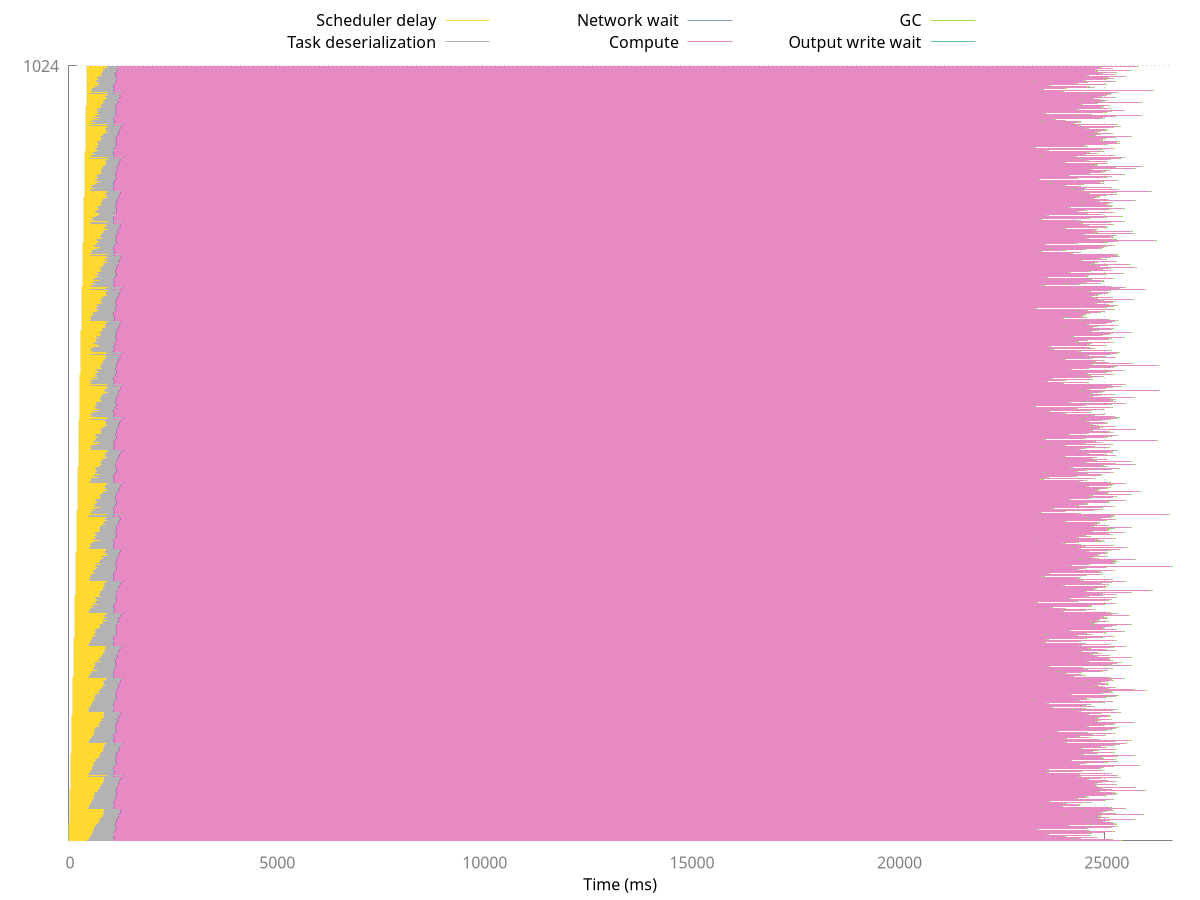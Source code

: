 set terminal pdfcairo font 'Times,22' linewidth 4 rounded dashlength 2 size 5,5

# Line style for axes
set style line 80 lt 1 lc rgb "#808080"

# Line style for grid
set style line 81 lt 0 # dashed
set style line 81 lt rgb "#808080"  # grey

set grid back linestyle 81
set border 3 back linestyle 80 # Remove border on top and right.  These
             # borders are useless and make it harder
             # to see plotted lines near the border.
    # Also, put it in grey; no need for so much emphasis on a border.
set xtics nomirror
set ytics nomirror

set style line 1 lt rgb "#fc8d62" lw 1 pt 1
set style line 2 lt rgb "#8da0cb" lw 1 pt 6
set style line 3 lt rgb "#e78ac3" lw 1 pt 2
set style line 4 lt rgb "#a6d854" lw 1 pt 3
set style line 5 lt rgb "#66c2a5" lw 1 pt 4
set style line 6 lt rgb "#ffd92f" lw 1 pt 5
set style line 7 lt rgb "#e5c494" lw 1 pt 7
set style line 8 lt rgb "#b3b3b3" lw 1 pt 8

set xlabel "Time (ms)" offset 0,0.5
set key above

set arrow from 0,0 to 482,0 ls 6 nohead
set arrow from 482,0 to 1094,0 ls 8 nohead
set arrow from 1094,0 to 1094,0 ls 7 nohead
set arrow from 1094,0 to 1095,0 ls 9 nohead
set arrow from 1095,0 to 25390,0 ls 3 nohead
set arrow from 25390,0 to 25436,0 ls 4 nohead
set arrow from 25436,0 to 25436,0 ls 5 nohead
set arrow from 11,1 to 489,1 ls 6 nohead
set arrow from 489,1 to 1107,1 ls 8 nohead
set arrow from 1107,1 to 1107,1 ls 7 nohead
set arrow from 1107,1 to 1107,1 ls 9 nohead
set arrow from 1107,1 to 25140,1 ls 3 nohead
set arrow from 25140,1 to 25190,1 ls 4 nohead
set arrow from 25190,1 to 25190,1 ls 5 nohead
set arrow from 12,2 to 494,2 ls 6 nohead
set arrow from 494,2 to 1111,2 ls 8 nohead
set arrow from 1111,2 to 1111,2 ls 7 nohead
set arrow from 1111,2 to 1111,2 ls 9 nohead
set arrow from 1111,2 to 24195,2 ls 3 nohead
set arrow from 24195,2 to 24243,2 ls 4 nohead
set arrow from 24243,2 to 24243,2 ls 5 nohead
set arrow from 12,3 to 503,3 ls 6 nohead
set arrow from 503,3 to 1098,3 ls 8 nohead
set arrow from 1098,3 to 1098,3 ls 7 nohead
set arrow from 1098,3 to 1098,3 ls 9 nohead
set arrow from 1098,3 to 24367,3 ls 3 nohead
set arrow from 24367,3 to 24416,3 ls 4 nohead
set arrow from 24416,3 to 24416,3 ls 5 nohead
set arrow from 13,4 to 511,4 ls 6 nohead
set arrow from 511,4 to 1101,4 ls 8 nohead
set arrow from 1101,4 to 1101,4 ls 7 nohead
set arrow from 1101,4 to 1101,4 ls 9 nohead
set arrow from 1101,4 to 24772,4 ls 3 nohead
set arrow from 24772,4 to 24821,4 ls 4 nohead
set arrow from 24821,4 to 24821,4 ls 5 nohead
set arrow from 14,5 to 520,5 ls 6 nohead
set arrow from 520,5 to 1109,5 ls 8 nohead
set arrow from 1109,5 to 1109,5 ls 7 nohead
set arrow from 1109,5 to 1109,5 ls 9 nohead
set arrow from 1109,5 to 23444,5 ls 3 nohead
set arrow from 23444,5 to 23500,5 ls 4 nohead
set arrow from 23500,5 to 23500,5 ls 5 nohead
set arrow from 14,6 to 534,6 ls 6 nohead
set arrow from 534,6 to 1115,6 ls 8 nohead
set arrow from 1115,6 to 1115,6 ls 7 nohead
set arrow from 1115,6 to 1115,6 ls 9 nohead
set arrow from 1115,6 to 24001,6 ls 3 nohead
set arrow from 24001,6 to 24059,6 ls 4 nohead
set arrow from 24059,6 to 24059,6 ls 5 nohead
set arrow from 15,7 to 546,7 ls 6 nohead
set arrow from 546,7 to 1105,7 ls 8 nohead
set arrow from 1105,7 to 1105,7 ls 7 nohead
set arrow from 1105,7 to 1105,7 ls 9 nohead
set arrow from 1105,7 to 24600,7 ls 3 nohead
set arrow from 24600,7 to 24648,7 ls 4 nohead
set arrow from 24648,7 to 24648,7 ls 5 nohead
set arrow from 16,8 to 573,8 ls 6 nohead
set arrow from 573,8 to 1103,8 ls 8 nohead
set arrow from 1103,8 to 1103,8 ls 7 nohead
set arrow from 1103,8 to 1104,8 ls 9 nohead
set arrow from 1104,8 to 23601,8 ls 3 nohead
set arrow from 23601,8 to 23648,8 ls 4 nohead
set arrow from 23648,8 to 23648,8 ls 5 nohead
set arrow from 16,9 to 560,9 ls 6 nohead
set arrow from 560,9 to 1107,9 ls 8 nohead
set arrow from 1107,9 to 1107,9 ls 7 nohead
set arrow from 1107,9 to 1107,9 ls 9 nohead
set arrow from 1107,9 to 24288,9 ls 3 nohead
set arrow from 24288,9 to 24338,9 ls 4 nohead
set arrow from 24338,9 to 24338,9 ls 5 nohead
set arrow from 17,10 to 588,10 ls 6 nohead
set arrow from 588,10 to 1107,10 ls 8 nohead
set arrow from 1107,10 to 1107,10 ls 7 nohead
set arrow from 1107,10 to 1108,10 ls 9 nohead
set arrow from 1108,10 to 24635,10 ls 3 nohead
set arrow from 24635,10 to 24683,10 ls 4 nohead
set arrow from 24683,10 to 24683,10 ls 5 nohead
set arrow from 17,11 to 571,11 ls 6 nohead
set arrow from 571,11 to 1108,11 ls 8 nohead
set arrow from 1108,11 to 1108,11 ls 7 nohead
set arrow from 1108,11 to 1108,11 ls 9 nohead
set arrow from 1108,11 to 24936,11 ls 3 nohead
set arrow from 24936,11 to 24980,11 ls 4 nohead
set arrow from 24980,11 to 24980,11 ls 5 nohead
set arrow from 18,12 to 591,12 ls 6 nohead
set arrow from 591,12 to 1121,12 ls 8 nohead
set arrow from 1121,12 to 1121,12 ls 7 nohead
set arrow from 1121,12 to 1121,12 ls 9 nohead
set arrow from 1121,12 to 25181,12 ls 3 nohead
set arrow from 25181,12 to 25230,12 ls 4 nohead
set arrow from 25230,12 to 25230,12 ls 5 nohead
set arrow from 19,13 to 618,13 ls 6 nohead
set arrow from 618,13 to 1160,13 ls 8 nohead
set arrow from 1160,13 to 1160,13 ls 7 nohead
set arrow from 1160,13 to 1160,13 ls 9 nohead
set arrow from 1160,13 to 24293,13 ls 3 nohead
set arrow from 24293,13 to 24345,13 ls 4 nohead
set arrow from 24345,13 to 24345,13 ls 5 nohead
set arrow from 19,14 to 604,14 ls 6 nohead
set arrow from 604,14 to 1144,14 ls 8 nohead
set arrow from 1144,14 to 1144,14 ls 7 nohead
set arrow from 1144,14 to 1144,14 ls 9 nohead
set arrow from 1144,14 to 24575,14 ls 3 nohead
set arrow from 24575,14 to 24623,14 ls 4 nohead
set arrow from 24623,14 to 24623,14 ls 5 nohead
set arrow from 20,15 to 620,15 ls 6 nohead
set arrow from 620,15 to 1136,15 ls 8 nohead
set arrow from 1136,15 to 1136,15 ls 7 nohead
set arrow from 1136,15 to 1136,15 ls 9 nohead
set arrow from 1136,15 to 23353,15 ls 3 nohead
set arrow from 23353,15 to 23397,15 ls 4 nohead
set arrow from 23397,15 to 23397,15 ls 5 nohead
set arrow from 21,16 to 624,16 ls 6 nohead
set arrow from 624,16 to 1164,16 ls 8 nohead
set arrow from 1164,16 to 1164,16 ls 7 nohead
set arrow from 1164,16 to 1164,16 ls 9 nohead
set arrow from 1164,16 to 24542,16 ls 3 nohead
set arrow from 24542,16 to 24589,16 ls 4 nohead
set arrow from 24589,16 to 24589,16 ls 5 nohead
set arrow from 21,17 to 630,17 ls 6 nohead
set arrow from 630,17 to 1177,17 ls 8 nohead
set arrow from 1177,17 to 1177,17 ls 7 nohead
set arrow from 1177,17 to 1177,17 ls 9 nohead
set arrow from 1177,17 to 24980,17 ls 3 nohead
set arrow from 24980,17 to 25039,17 ls 4 nohead
set arrow from 25039,17 to 25039,17 ls 5 nohead
set arrow from 22,18 to 630,18 ls 6 nohead
set arrow from 630,18 to 1157,18 ls 8 nohead
set arrow from 1157,18 to 1157,18 ls 7 nohead
set arrow from 1157,18 to 1157,18 ls 9 nohead
set arrow from 1157,18 to 25115,18 ls 3 nohead
set arrow from 25115,18 to 25160,18 ls 4 nohead
set arrow from 25160,18 to 25160,18 ls 5 nohead
set arrow from 22,19 to 628,19 ls 6 nohead
set arrow from 628,19 to 1165,19 ls 8 nohead
set arrow from 1165,19 to 1165,19 ls 7 nohead
set arrow from 1165,19 to 1165,19 ls 9 nohead
set arrow from 1165,19 to 25261,19 ls 3 nohead
set arrow from 25261,19 to 25308,19 ls 4 nohead
set arrow from 25308,19 to 25308,19 ls 5 nohead
set arrow from 23,20 to 652,20 ls 6 nohead
set arrow from 652,20 to 1152,20 ls 8 nohead
set arrow from 1152,20 to 1152,20 ls 7 nohead
set arrow from 1152,20 to 1152,20 ls 9 nohead
set arrow from 1152,20 to 24113,20 ls 3 nohead
set arrow from 24113,20 to 24159,20 ls 4 nohead
set arrow from 24159,20 to 24159,20 ls 5 nohead
set arrow from 23,21 to 636,21 ls 6 nohead
set arrow from 636,21 to 1180,21 ls 8 nohead
set arrow from 1180,21 to 1180,21 ls 7 nohead
set arrow from 1180,21 to 1180,21 ls 9 nohead
set arrow from 1180,21 to 25228,21 ls 3 nohead
set arrow from 25228,21 to 25277,21 ls 4 nohead
set arrow from 25277,21 to 25277,21 ls 5 nohead
set arrow from 24,22 to 683,22 ls 6 nohead
set arrow from 683,22 to 1152,22 ls 8 nohead
set arrow from 1152,22 to 1152,22 ls 7 nohead
set arrow from 1152,22 to 1152,22 ls 9 nohead
set arrow from 1152,22 to 24593,22 ls 3 nohead
set arrow from 24593,22 to 24637,22 ls 4 nohead
set arrow from 24637,22 to 24637,22 ls 5 nohead
set arrow from 24,23 to 719,23 ls 6 nohead
set arrow from 719,23 to 1157,23 ls 8 nohead
set arrow from 1157,23 to 1157,23 ls 7 nohead
set arrow from 1157,23 to 1157,23 ls 9 nohead
set arrow from 1157,23 to 25216,23 ls 3 nohead
set arrow from 25216,23 to 25260,23 ls 4 nohead
set arrow from 25260,23 to 25260,23 ls 5 nohead
set arrow from 25,24 to 733,24 ls 6 nohead
set arrow from 733,24 to 1169,24 ls 8 nohead
set arrow from 1169,24 to 1169,24 ls 7 nohead
set arrow from 1169,24 to 1169,24 ls 9 nohead
set arrow from 1169,24 to 25138,24 ls 3 nohead
set arrow from 25138,24 to 25186,24 ls 4 nohead
set arrow from 25186,24 to 25186,24 ls 5 nohead
set arrow from 26,25 to 749,25 ls 6 nohead
set arrow from 749,25 to 1166,25 ls 8 nohead
set arrow from 1166,25 to 1166,25 ls 7 nohead
set arrow from 1166,25 to 1166,25 ls 9 nohead
set arrow from 1166,25 to 24959,25 ls 3 nohead
set arrow from 24959,25 to 25004,25 ls 4 nohead
set arrow from 25004,25 to 25004,25 ls 5 nohead
set arrow from 26,26 to 742,26 ls 6 nohead
set arrow from 742,26 to 1156,26 ls 8 nohead
set arrow from 1156,26 to 1156,26 ls 7 nohead
set arrow from 1156,26 to 1156,26 ls 9 nohead
set arrow from 1156,26 to 25073,26 ls 3 nohead
set arrow from 25073,26 to 25119,26 ls 4 nohead
set arrow from 25119,26 to 25119,26 ls 5 nohead
set arrow from 27,27 to 761,27 ls 6 nohead
set arrow from 761,27 to 1175,27 ls 8 nohead
set arrow from 1175,27 to 1175,27 ls 7 nohead
set arrow from 1175,27 to 1175,27 ls 9 nohead
set arrow from 1175,27 to 24559,27 ls 3 nohead
set arrow from 24559,27 to 24613,27 ls 4 nohead
set arrow from 24613,27 to 24613,27 ls 5 nohead
set arrow from 27,28 to 747,28 ls 6 nohead
set arrow from 747,28 to 1166,28 ls 8 nohead
set arrow from 1166,28 to 1166,28 ls 7 nohead
set arrow from 1166,28 to 1166,28 ls 9 nohead
set arrow from 1166,28 to 25688,28 ls 3 nohead
set arrow from 25688,28 to 25734,28 ls 4 nohead
set arrow from 25734,28 to 25734,28 ls 5 nohead
set arrow from 28,29 to 785,29 ls 6 nohead
set arrow from 785,29 to 1197,29 ls 8 nohead
set arrow from 1197,29 to 1197,29 ls 7 nohead
set arrow from 1197,29 to 1197,29 ls 9 nohead
set arrow from 1197,29 to 24829,29 ls 3 nohead
set arrow from 24829,29 to 24872,29 ls 4 nohead
set arrow from 24872,29 to 24872,29 ls 5 nohead
set arrow from 28,30 to 789,30 ls 6 nohead
set arrow from 789,30 to 1164,30 ls 8 nohead
set arrow from 1164,30 to 1164,30 ls 7 nohead
set arrow from 1164,30 to 1164,30 ls 9 nohead
set arrow from 1164,30 to 25052,30 ls 3 nohead
set arrow from 25052,30 to 25095,30 ls 4 nohead
set arrow from 25095,30 to 25095,30 ls 5 nohead
set arrow from 29,31 to 810,31 ls 6 nohead
set arrow from 810,31 to 1210,31 ls 8 nohead
set arrow from 1210,31 to 1210,31 ls 7 nohead
set arrow from 1210,31 to 1210,31 ls 9 nohead
set arrow from 1210,31 to 24705,31 ls 3 nohead
set arrow from 24705,31 to 24752,31 ls 4 nohead
set arrow from 24752,31 to 24752,31 ls 5 nohead
set arrow from 29,32 to 827,32 ls 6 nohead
set arrow from 827,32 to 1212,32 ls 8 nohead
set arrow from 1212,32 to 1212,32 ls 7 nohead
set arrow from 1212,32 to 1212,32 ls 9 nohead
set arrow from 1212,32 to 24847,32 ls 3 nohead
set arrow from 24847,32 to 24898,32 ls 4 nohead
set arrow from 24898,32 to 24898,32 ls 5 nohead
set arrow from 30,33 to 843,33 ls 6 nohead
set arrow from 843,33 to 1222,33 ls 8 nohead
set arrow from 1222,33 to 1222,33 ls 7 nohead
set arrow from 1222,33 to 1223,33 ls 9 nohead
set arrow from 1223,33 to 24854,33 ls 3 nohead
set arrow from 24854,33 to 24898,33 ls 4 nohead
set arrow from 24898,33 to 24898,33 ls 5 nohead
set arrow from 30,34 to 835,34 ls 6 nohead
set arrow from 835,34 to 1213,34 ls 8 nohead
set arrow from 1213,34 to 1213,34 ls 7 nohead
set arrow from 1213,34 to 1214,34 ls 9 nohead
set arrow from 1214,34 to 25883,34 ls 3 nohead
set arrow from 25883,34 to 25933,34 ls 4 nohead
set arrow from 25933,34 to 25933,34 ls 5 nohead
set arrow from 31,35 to 855,35 ls 6 nohead
set arrow from 855,35 to 1225,35 ls 8 nohead
set arrow from 1225,35 to 1225,35 ls 7 nohead
set arrow from 1225,35 to 1225,35 ls 9 nohead
set arrow from 1225,35 to 24003,35 ls 3 nohead
set arrow from 24003,35 to 24052,35 ls 4 nohead
set arrow from 24052,35 to 24052,35 ls 5 nohead
set arrow from 31,36 to 849,36 ls 6 nohead
set arrow from 849,36 to 1244,36 ls 8 nohead
set arrow from 1244,36 to 1244,36 ls 7 nohead
set arrow from 1244,36 to 1244,36 ls 9 nohead
set arrow from 1244,36 to 25214,36 ls 3 nohead
set arrow from 25214,36 to 25258,36 ls 4 nohead
set arrow from 25258,36 to 25258,36 ls 5 nohead
set arrow from 32,37 to 857,37 ls 6 nohead
set arrow from 857,37 to 1259,37 ls 8 nohead
set arrow from 1259,37 to 1259,37 ls 7 nohead
set arrow from 1259,37 to 1259,37 ls 9 nohead
set arrow from 1259,37 to 24871,37 ls 3 nohead
set arrow from 24871,37 to 24915,37 ls 4 nohead
set arrow from 24915,37 to 24915,37 ls 5 nohead
set arrow from 32,38 to 855,38 ls 6 nohead
set arrow from 855,38 to 1250,38 ls 8 nohead
set arrow from 1250,38 to 1250,38 ls 7 nohead
set arrow from 1250,38 to 1250,38 ls 9 nohead
set arrow from 1250,38 to 25001,38 ls 3 nohead
set arrow from 25001,38 to 25045,38 ls 4 nohead
set arrow from 25045,38 to 25045,38 ls 5 nohead
set arrow from 33,39 to 863,39 ls 6 nohead
set arrow from 863,39 to 1264,39 ls 8 nohead
set arrow from 1264,39 to 1264,39 ls 7 nohead
set arrow from 1264,39 to 1264,39 ls 9 nohead
set arrow from 1264,39 to 24543,39 ls 3 nohead
set arrow from 24543,39 to 24588,39 ls 4 nohead
set arrow from 24588,39 to 24588,39 ls 5 nohead
set arrow from 33,40 to 867,40 ls 6 nohead
set arrow from 867,40 to 1254,40 ls 8 nohead
set arrow from 1254,40 to 1254,40 ls 7 nohead
set arrow from 1254,40 to 1254,40 ls 9 nohead
set arrow from 1254,40 to 25155,40 ls 3 nohead
set arrow from 25155,40 to 25199,40 ls 4 nohead
set arrow from 25199,40 to 25199,40 ls 5 nohead
set arrow from 34,41 to 886,41 ls 6 nohead
set arrow from 886,41 to 1288,41 ls 8 nohead
set arrow from 1288,41 to 1288,41 ls 7 nohead
set arrow from 1288,41 to 1288,41 ls 9 nohead
set arrow from 1288,41 to 25123,41 ls 3 nohead
set arrow from 25123,41 to 25167,41 ls 4 nohead
set arrow from 25167,41 to 25167,41 ls 5 nohead
set arrow from 34,42 to 927,42 ls 6 nohead
set arrow from 927,42 to 1343,42 ls 8 nohead
set arrow from 1343,42 to 1343,42 ls 7 nohead
set arrow from 1343,42 to 1343,42 ls 9 nohead
set arrow from 1343,42 to 25459,42 ls 3 nohead
set arrow from 25459,42 to 25506,42 ls 4 nohead
set arrow from 25506,42 to 25506,42 ls 5 nohead
set arrow from 35,43 to 481,43 ls 6 nohead
set arrow from 481,43 to 1093,43 ls 8 nohead
set arrow from 1093,43 to 1093,43 ls 7 nohead
set arrow from 1093,43 to 1093,43 ls 9 nohead
set arrow from 1093,43 to 24387,43 ls 3 nohead
set arrow from 24387,43 to 24433,43 ls 4 nohead
set arrow from 24433,43 to 24433,43 ls 5 nohead
set arrow from 35,44 to 489,44 ls 6 nohead
set arrow from 489,44 to 1106,44 ls 8 nohead
set arrow from 1106,44 to 1106,44 ls 7 nohead
set arrow from 1106,44 to 1106,44 ls 9 nohead
set arrow from 1106,44 to 25114,44 ls 3 nohead
set arrow from 25114,44 to 25164,44 ls 4 nohead
set arrow from 25164,44 to 25164,44 ls 5 nohead
set arrow from 36,45 to 497,45 ls 6 nohead
set arrow from 497,45 to 1113,45 ls 8 nohead
set arrow from 1113,45 to 1113,45 ls 7 nohead
set arrow from 1113,45 to 1113,45 ls 9 nohead
set arrow from 1113,45 to 23942,45 ls 3 nohead
set arrow from 23942,45 to 23990,45 ls 4 nohead
set arrow from 23990,45 to 23990,45 ls 5 nohead
set arrow from 36,46 to 504,46 ls 6 nohead
set arrow from 504,46 to 1099,46 ls 8 nohead
set arrow from 1099,46 to 1099,46 ls 7 nohead
set arrow from 1099,46 to 1099,46 ls 9 nohead
set arrow from 1099,46 to 24348,46 ls 3 nohead
set arrow from 24348,46 to 24397,46 ls 4 nohead
set arrow from 24397,46 to 24397,46 ls 5 nohead
set arrow from 37,47 to 519,47 ls 6 nohead
set arrow from 519,47 to 1109,47 ls 8 nohead
set arrow from 1109,47 to 1109,47 ls 7 nohead
set arrow from 1109,47 to 1109,47 ls 9 nohead
set arrow from 1109,47 to 23445,47 ls 3 nohead
set arrow from 23445,47 to 23501,47 ls 4 nohead
set arrow from 23501,47 to 23501,47 ls 5 nohead
set arrow from 37,48 to 511,48 ls 6 nohead
set arrow from 511,48 to 1101,48 ls 8 nohead
set arrow from 1101,48 to 1101,48 ls 7 nohead
set arrow from 1101,48 to 1101,48 ls 9 nohead
set arrow from 1101,48 to 24364,48 ls 3 nohead
set arrow from 24364,48 to 24413,48 ls 4 nohead
set arrow from 24413,48 to 24413,48 ls 5 nohead
set arrow from 38,49 to 532,49 ls 6 nohead
set arrow from 532,49 to 1112,49 ls 8 nohead
set arrow from 1112,49 to 1112,49 ls 7 nohead
set arrow from 1112,49 to 1112,49 ls 9 nohead
set arrow from 1112,49 to 24006,49 ls 3 nohead
set arrow from 24006,49 to 24064,49 ls 4 nohead
set arrow from 24064,49 to 24064,49 ls 5 nohead
set arrow from 38,50 to 545,50 ls 6 nohead
set arrow from 545,50 to 1105,50 ls 8 nohead
set arrow from 1105,50 to 1105,50 ls 7 nohead
set arrow from 1105,50 to 1106,50 ls 9 nohead
set arrow from 1106,50 to 24621,50 ls 3 nohead
set arrow from 24621,50 to 24669,50 ls 4 nohead
set arrow from 24669,50 to 24669,50 ls 5 nohead
set arrow from 39,51 to 560,51 ls 6 nohead
set arrow from 560,51 to 1107,51 ls 8 nohead
set arrow from 1107,51 to 1107,51 ls 7 nohead
set arrow from 1107,51 to 1107,51 ls 9 nohead
set arrow from 1107,51 to 24497,51 ls 3 nohead
set arrow from 24497,51 to 24547,51 ls 4 nohead
set arrow from 24547,51 to 24547,51 ls 5 nohead
set arrow from 40,52 to 569,52 ls 6 nohead
set arrow from 569,52 to 1099,52 ls 8 nohead
set arrow from 1099,52 to 1099,52 ls 7 nohead
set arrow from 1099,52 to 1099,52 ls 9 nohead
set arrow from 1099,52 to 23637,52 ls 3 nohead
set arrow from 23637,52 to 23684,52 ls 4 nohead
set arrow from 23684,52 to 23684,52 ls 5 nohead
set arrow from 40,53 to 570,53 ls 6 nohead
set arrow from 570,53 to 1107,53 ls 8 nohead
set arrow from 1107,53 to 1107,53 ls 7 nohead
set arrow from 1107,53 to 1108,53 ls 9 nohead
set arrow from 1108,53 to 24967,53 ls 3 nohead
set arrow from 24967,53 to 25011,53 ls 4 nohead
set arrow from 25011,53 to 25011,53 ls 5 nohead
set arrow from 41,54 to 585,54 ls 6 nohead
set arrow from 585,54 to 1105,54 ls 8 nohead
set arrow from 1105,54 to 1105,54 ls 7 nohead
set arrow from 1105,54 to 1105,54 ls 9 nohead
set arrow from 1105,54 to 24880,54 ls 3 nohead
set arrow from 24880,54 to 24928,54 ls 4 nohead
set arrow from 24928,54 to 24928,54 ls 5 nohead
set arrow from 41,55 to 590,55 ls 6 nohead
set arrow from 590,55 to 1120,55 ls 8 nohead
set arrow from 1120,55 to 1120,55 ls 7 nohead
set arrow from 1120,55 to 1120,55 ls 9 nohead
set arrow from 1120,55 to 25157,55 ls 3 nohead
set arrow from 25157,55 to 25206,55 ls 4 nohead
set arrow from 25206,55 to 25206,55 ls 5 nohead
set arrow from 42,56 to 617,56 ls 6 nohead
set arrow from 617,56 to 1159,56 ls 8 nohead
set arrow from 1159,56 to 1159,56 ls 7 nohead
set arrow from 1159,56 to 1159,56 ls 9 nohead
set arrow from 1159,56 to 24294,56 ls 3 nohead
set arrow from 24294,56 to 24346,56 ls 4 nohead
set arrow from 24346,56 to 24346,56 ls 5 nohead
set arrow from 42,57 to 603,57 ls 6 nohead
set arrow from 603,57 to 1142,57 ls 8 nohead
set arrow from 1142,57 to 1142,57 ls 7 nohead
set arrow from 1142,57 to 1142,57 ls 9 nohead
set arrow from 1142,57 to 24556,57 ls 3 nohead
set arrow from 24556,57 to 24604,57 ls 4 nohead
set arrow from 24604,57 to 24604,57 ls 5 nohead
set arrow from 43,58 to 619,58 ls 6 nohead
set arrow from 619,58 to 1135,58 ls 8 nohead
set arrow from 1135,58 to 1135,58 ls 7 nohead
set arrow from 1135,58 to 1135,58 ls 9 nohead
set arrow from 1135,58 to 23539,58 ls 3 nohead
set arrow from 23539,58 to 23583,58 ls 4 nohead
set arrow from 23583,58 to 23583,58 ls 5 nohead
set arrow from 43,59 to 623,59 ls 6 nohead
set arrow from 623,59 to 1163,59 ls 8 nohead
set arrow from 1163,59 to 1163,59 ls 7 nohead
set arrow from 1163,59 to 1163,59 ls 9 nohead
set arrow from 1163,59 to 24502,59 ls 3 nohead
set arrow from 24502,59 to 24549,59 ls 4 nohead
set arrow from 24549,59 to 24549,59 ls 5 nohead
set arrow from 44,60 to 626,60 ls 6 nohead
set arrow from 626,60 to 1174,60 ls 8 nohead
set arrow from 1174,60 to 1174,60 ls 7 nohead
set arrow from 1174,60 to 1174,60 ls 9 nohead
set arrow from 1174,60 to 24993,60 ls 3 nohead
set arrow from 24993,60 to 25052,60 ls 4 nohead
set arrow from 25052,60 to 25052,60 ls 5 nohead
set arrow from 45,61 to 630,61 ls 6 nohead
set arrow from 630,61 to 1157,61 ls 8 nohead
set arrow from 1157,61 to 1157,61 ls 7 nohead
set arrow from 1157,61 to 1157,61 ls 9 nohead
set arrow from 1157,61 to 25207,61 ls 3 nohead
set arrow from 25207,61 to 25252,61 ls 4 nohead
set arrow from 25252,61 to 25252,61 ls 5 nohead
set arrow from 45,62 to 627,62 ls 6 nohead
set arrow from 627,62 to 1163,62 ls 8 nohead
set arrow from 1163,62 to 1163,62 ls 7 nohead
set arrow from 1163,62 to 1163,62 ls 9 nohead
set arrow from 1163,62 to 25257,62 ls 3 nohead
set arrow from 25257,62 to 25304,62 ls 4 nohead
set arrow from 25304,62 to 25304,62 ls 5 nohead
set arrow from 46,63 to 652,63 ls 6 nohead
set arrow from 652,63 to 1150,63 ls 8 nohead
set arrow from 1150,63 to 1150,63 ls 7 nohead
set arrow from 1150,63 to 1150,63 ls 9 nohead
set arrow from 1150,63 to 24121,63 ls 3 nohead
set arrow from 24121,63 to 24167,63 ls 4 nohead
set arrow from 24167,63 to 24167,63 ls 5 nohead
set arrow from 46,64 to 635,64 ls 6 nohead
set arrow from 635,64 to 1178,64 ls 8 nohead
set arrow from 1178,64 to 1178,64 ls 7 nohead
set arrow from 1178,64 to 1178,64 ls 9 nohead
set arrow from 1178,64 to 25193,64 ls 3 nohead
set arrow from 25193,64 to 25242,64 ls 4 nohead
set arrow from 25242,64 to 25242,64 ls 5 nohead
set arrow from 47,65 to 703,65 ls 6 nohead
set arrow from 703,65 to 1152,65 ls 8 nohead
set arrow from 1152,65 to 1152,65 ls 7 nohead
set arrow from 1152,65 to 1152,65 ls 9 nohead
set arrow from 1152,65 to 24818,65 ls 3 nohead
set arrow from 24818,65 to 24862,65 ls 4 nohead
set arrow from 24862,65 to 24862,65 ls 5 nohead
set arrow from 47,66 to 719,66 ls 6 nohead
set arrow from 719,66 to 1158,66 ls 8 nohead
set arrow from 1158,66 to 1158,66 ls 7 nohead
set arrow from 1158,66 to 1158,66 ls 9 nohead
set arrow from 1158,66 to 25935,66 ls 3 nohead
set arrow from 25935,66 to 25979,66 ls 4 nohead
set arrow from 25979,66 to 25979,66 ls 5 nohead
set arrow from 48,67 to 743,67 ls 6 nohead
set arrow from 743,67 to 1157,67 ls 8 nohead
set arrow from 1157,67 to 1157,67 ls 7 nohead
set arrow from 1157,67 to 1157,67 ls 9 nohead
set arrow from 1157,67 to 25119,67 ls 3 nohead
set arrow from 25119,67 to 25165,67 ls 4 nohead
set arrow from 25165,67 to 25165,67 ls 5 nohead
set arrow from 48,68 to 734,68 ls 6 nohead
set arrow from 734,68 to 1170,68 ls 8 nohead
set arrow from 1170,68 to 1170,68 ls 7 nohead
set arrow from 1170,68 to 1170,68 ls 9 nohead
set arrow from 1170,68 to 25125,68 ls 3 nohead
set arrow from 25125,68 to 25173,68 ls 4 nohead
set arrow from 25173,68 to 25173,68 ls 5 nohead
set arrow from 49,69 to 751,69 ls 6 nohead
set arrow from 751,69 to 1167,69 ls 8 nohead
set arrow from 1167,69 to 1167,69 ls 7 nohead
set arrow from 1167,69 to 1167,69 ls 9 nohead
set arrow from 1167,69 to 24898,69 ls 3 nohead
set arrow from 24898,69 to 24943,69 ls 4 nohead
set arrow from 24943,69 to 24943,69 ls 5 nohead
set arrow from 49,70 to 747,70 ls 6 nohead
set arrow from 747,70 to 1165,70 ls 8 nohead
set arrow from 1165,70 to 1165,70 ls 7 nohead
set arrow from 1165,70 to 1165,70 ls 9 nohead
set arrow from 1165,70 to 25693,70 ls 3 nohead
set arrow from 25693,70 to 25739,70 ls 4 nohead
set arrow from 25739,70 to 25739,70 ls 5 nohead
set arrow from 50,71 to 761,71 ls 6 nohead
set arrow from 761,71 to 1177,71 ls 8 nohead
set arrow from 1177,71 to 1177,71 ls 7 nohead
set arrow from 1177,71 to 1177,71 ls 9 nohead
set arrow from 1177,71 to 24404,71 ls 3 nohead
set arrow from 24404,71 to 24458,71 ls 4 nohead
set arrow from 24458,71 to 24458,71 ls 5 nohead
set arrow from 50,72 to 784,72 ls 6 nohead
set arrow from 784,72 to 1196,72 ls 8 nohead
set arrow from 1196,72 to 1196,72 ls 7 nohead
set arrow from 1196,72 to 1196,72 ls 9 nohead
set arrow from 1196,72 to 24788,72 ls 3 nohead
set arrow from 24788,72 to 24831,72 ls 4 nohead
set arrow from 24831,72 to 24831,72 ls 5 nohead
set arrow from 51,73 to 812,73 ls 6 nohead
set arrow from 812,73 to 1210,73 ls 8 nohead
set arrow from 1210,73 to 1210,73 ls 7 nohead
set arrow from 1210,73 to 1210,73 ls 9 nohead
set arrow from 1210,73 to 24721,73 ls 3 nohead
set arrow from 24721,73 to 24768,73 ls 4 nohead
set arrow from 24768,73 to 24768,73 ls 5 nohead
set arrow from 51,74 to 789,74 ls 6 nohead
set arrow from 789,74 to 1164,74 ls 8 nohead
set arrow from 1164,74 to 1164,74 ls 7 nohead
set arrow from 1164,74 to 1165,74 ls 9 nohead
set arrow from 1165,74 to 25235,74 ls 3 nohead
set arrow from 25235,74 to 25278,74 ls 4 nohead
set arrow from 25278,74 to 25278,74 ls 5 nohead
set arrow from 52,75 to 831,75 ls 6 nohead
set arrow from 831,75 to 1215,75 ls 8 nohead
set arrow from 1215,75 to 1215,75 ls 7 nohead
set arrow from 1215,75 to 1215,75 ls 9 nohead
set arrow from 1215,75 to 24638,75 ls 3 nohead
set arrow from 24638,75 to 24689,75 ls 4 nohead
set arrow from 24689,75 to 24689,75 ls 5 nohead
set arrow from 52,76 to 837,76 ls 6 nohead
set arrow from 837,76 to 1214,76 ls 8 nohead
set arrow from 1214,76 to 1214,76 ls 7 nohead
set arrow from 1214,76 to 1214,76 ls 9 nohead
set arrow from 1214,76 to 24757,76 ls 3 nohead
set arrow from 24757,76 to 24807,76 ls 4 nohead
set arrow from 24807,76 to 24807,76 ls 5 nohead
set arrow from 53,77 to 843,77 ls 6 nohead
set arrow from 843,77 to 1222,77 ls 8 nohead
set arrow from 1222,77 to 1222,77 ls 7 nohead
set arrow from 1222,77 to 1222,77 ls 9 nohead
set arrow from 1222,77 to 24899,77 ls 3 nohead
set arrow from 24899,77 to 24943,77 ls 4 nohead
set arrow from 24943,77 to 24943,77 ls 5 nohead
set arrow from 53,78 to 850,78 ls 6 nohead
set arrow from 850,78 to 1245,78 ls 8 nohead
set arrow from 1245,78 to 1245,78 ls 7 nohead
set arrow from 1245,78 to 1245,78 ls 9 nohead
set arrow from 1245,78 to 25228,78 ls 3 nohead
set arrow from 25228,78 to 25272,78 ls 4 nohead
set arrow from 25272,78 to 25272,78 ls 5 nohead
set arrow from 54,79 to 854,79 ls 6 nohead
set arrow from 854,79 to 1224,79 ls 8 nohead
set arrow from 1224,79 to 1224,79 ls 7 nohead
set arrow from 1224,79 to 1224,79 ls 9 nohead
set arrow from 1224,79 to 24443,79 ls 3 nohead
set arrow from 24443,79 to 24492,79 ls 4 nohead
set arrow from 24492,79 to 24492,79 ls 5 nohead
set arrow from 55,80 to 855,80 ls 6 nohead
set arrow from 855,80 to 1250,80 ls 8 nohead
set arrow from 1250,80 to 1250,80 ls 7 nohead
set arrow from 1250,80 to 1250,80 ls 9 nohead
set arrow from 1250,80 to 25030,80 ls 3 nohead
set arrow from 25030,80 to 25074,80 ls 4 nohead
set arrow from 25074,80 to 25074,80 ls 5 nohead
set arrow from 56,81 to 863,81 ls 6 nohead
set arrow from 863,81 to 1264,81 ls 8 nohead
set arrow from 1264,81 to 1264,81 ls 7 nohead
set arrow from 1264,81 to 1264,81 ls 9 nohead
set arrow from 1264,81 to 24551,81 ls 3 nohead
set arrow from 24551,81 to 24596,81 ls 4 nohead
set arrow from 24596,81 to 24596,81 ls 5 nohead
set arrow from 56,82 to 859,82 ls 6 nohead
set arrow from 859,82 to 1259,82 ls 8 nohead
set arrow from 1259,82 to 1259,82 ls 7 nohead
set arrow from 1259,82 to 1259,82 ls 9 nohead
set arrow from 1259,82 to 24863,82 ls 3 nohead
set arrow from 24863,82 to 24907,82 ls 4 nohead
set arrow from 24907,82 to 24907,82 ls 5 nohead
set arrow from 57,83 to 867,83 ls 6 nohead
set arrow from 867,83 to 1254,83 ls 8 nohead
set arrow from 1254,83 to 1254,83 ls 7 nohead
set arrow from 1254,83 to 1254,83 ls 9 nohead
set arrow from 1254,83 to 25085,83 ls 3 nohead
set arrow from 25085,83 to 25129,83 ls 4 nohead
set arrow from 25129,83 to 25129,83 ls 5 nohead
set arrow from 57,84 to 887,84 ls 6 nohead
set arrow from 887,84 to 1289,84 ls 8 nohead
set arrow from 1289,84 to 1289,84 ls 7 nohead
set arrow from 1289,84 to 1289,84 ls 9 nohead
set arrow from 1289,84 to 25330,84 ls 3 nohead
set arrow from 25330,84 to 25374,84 ls 4 nohead
set arrow from 25374,84 to 25374,84 ls 5 nohead
set arrow from 58,85 to 484,85 ls 6 nohead
set arrow from 484,85 to 1094,85 ls 8 nohead
set arrow from 1094,85 to 1094,85 ls 7 nohead
set arrow from 1094,85 to 1094,85 ls 9 nohead
set arrow from 1094,85 to 24365,85 ls 3 nohead
set arrow from 24365,85 to 24411,85 ls 4 nohead
set arrow from 24411,85 to 24411,85 ls 5 nohead
set arrow from 58,86 to 930,86 ls 6 nohead
set arrow from 930,86 to 1346,86 ls 8 nohead
set arrow from 1346,86 to 1346,86 ls 7 nohead
set arrow from 1346,86 to 1346,86 ls 9 nohead
set arrow from 1346,86 to 25253,86 ls 3 nohead
set arrow from 25253,86 to 25300,86 ls 4 nohead
set arrow from 25300,86 to 25300,86 ls 5 nohead
set arrow from 59,87 to 497,87 ls 6 nohead
set arrow from 497,87 to 1113,87 ls 8 nohead
set arrow from 1113,87 to 1113,87 ls 7 nohead
set arrow from 1113,87 to 1113,87 ls 9 nohead
set arrow from 1113,87 to 23942,87 ls 3 nohead
set arrow from 23942,87 to 23990,87 ls 4 nohead
set arrow from 23990,87 to 23990,87 ls 5 nohead
set arrow from 59,88 to 506,88 ls 6 nohead
set arrow from 506,88 to 1100,88 ls 8 nohead
set arrow from 1100,88 to 1100,88 ls 7 nohead
set arrow from 1100,88 to 1100,88 ls 9 nohead
set arrow from 1100,88 to 24348,88 ls 3 nohead
set arrow from 24348,88 to 24397,88 ls 4 nohead
set arrow from 24397,88 to 24397,88 ls 5 nohead
set arrow from 59,89 to 490,89 ls 6 nohead
set arrow from 490,89 to 1106,89 ls 8 nohead
set arrow from 1106,89 to 1106,89 ls 7 nohead
set arrow from 1106,89 to 1106,89 ls 9 nohead
set arrow from 1106,89 to 25102,89 ls 3 nohead
set arrow from 25102,89 to 25152,89 ls 4 nohead
set arrow from 25152,89 to 25152,89 ls 5 nohead
set arrow from 60,90 to 521,90 ls 6 nohead
set arrow from 521,90 to 1110,90 ls 8 nohead
set arrow from 1110,90 to 1110,90 ls 7 nohead
set arrow from 1110,90 to 1110,90 ls 9 nohead
set arrow from 1110,90 to 23581,90 ls 3 nohead
set arrow from 23581,90 to 23637,90 ls 4 nohead
set arrow from 23637,90 to 23637,90 ls 5 nohead
set arrow from 60,91 to 511,91 ls 6 nohead
set arrow from 511,91 to 1100,91 ls 8 nohead
set arrow from 1100,91 to 1100,91 ls 7 nohead
set arrow from 1100,91 to 1100,91 ls 9 nohead
set arrow from 1100,91 to 24387,91 ls 3 nohead
set arrow from 24387,91 to 24436,91 ls 4 nohead
set arrow from 24436,91 to 24436,91 ls 5 nohead
set arrow from 61,92 to 533,92 ls 6 nohead
set arrow from 533,92 to 1112,92 ls 8 nohead
set arrow from 1112,92 to 1112,92 ls 7 nohead
set arrow from 1112,92 to 1112,92 ls 9 nohead
set arrow from 1112,92 to 24001,92 ls 3 nohead
set arrow from 24001,92 to 24059,92 ls 4 nohead
set arrow from 24059,92 to 24059,92 ls 5 nohead
set arrow from 61,93 to 547,93 ls 6 nohead
set arrow from 547,93 to 1105,93 ls 8 nohead
set arrow from 1105,93 to 1105,93 ls 7 nohead
set arrow from 1105,93 to 1105,93 ls 9 nohead
set arrow from 1105,93 to 24901,93 ls 3 nohead
set arrow from 24901,93 to 24949,93 ls 4 nohead
set arrow from 24949,93 to 24949,93 ls 5 nohead
set arrow from 62,94 to 576,94 ls 6 nohead
set arrow from 576,94 to 1105,94 ls 8 nohead
set arrow from 1105,94 to 1105,94 ls 7 nohead
set arrow from 1105,94 to 1106,94 ls 9 nohead
set arrow from 1106,94 to 23603,94 ls 3 nohead
set arrow from 23603,94 to 23650,94 ls 4 nohead
set arrow from 23650,94 to 23650,94 ls 5 nohead
set arrow from 62,95 to 561,95 ls 6 nohead
set arrow from 561,95 to 1107,95 ls 8 nohead
set arrow from 1107,95 to 1107,95 ls 7 nohead
set arrow from 1107,95 to 1107,95 ls 9 nohead
set arrow from 1107,95 to 24484,95 ls 3 nohead
set arrow from 24484,95 to 24534,95 ls 4 nohead
set arrow from 24534,95 to 24534,95 ls 5 nohead
set arrow from 63,96 to 585,96 ls 6 nohead
set arrow from 585,96 to 1105,96 ls 8 nohead
set arrow from 1105,96 to 1105,96 ls 7 nohead
set arrow from 1105,96 to 1105,96 ls 9 nohead
set arrow from 1105,96 to 24858,96 ls 3 nohead
set arrow from 24858,96 to 24906,96 ls 4 nohead
set arrow from 24906,96 to 24906,96 ls 5 nohead
set arrow from 63,97 to 572,97 ls 6 nohead
set arrow from 572,97 to 1108,97 ls 8 nohead
set arrow from 1108,97 to 1108,97 ls 7 nohead
set arrow from 1108,97 to 1108,97 ls 9 nohead
set arrow from 1108,97 to 24923,97 ls 3 nohead
set arrow from 24923,97 to 24967,97 ls 4 nohead
set arrow from 24967,97 to 24967,97 ls 5 nohead
set arrow from 64,98 to 592,98 ls 6 nohead
set arrow from 592,98 to 1120,98 ls 8 nohead
set arrow from 1120,98 to 1120,98 ls 7 nohead
set arrow from 1120,98 to 1120,98 ls 9 nohead
set arrow from 1120,98 to 25164,98 ls 3 nohead
set arrow from 25164,98 to 25213,98 ls 4 nohead
set arrow from 25213,98 to 25213,98 ls 5 nohead
set arrow from 64,99 to 607,99 ls 6 nohead
set arrow from 607,99 to 1145,99 ls 8 nohead
set arrow from 1145,99 to 1145,99 ls 7 nohead
set arrow from 1145,99 to 1145,99 ls 9 nohead
set arrow from 1145,99 to 25797,99 ls 3 nohead
set arrow from 25797,99 to 25845,99 ls 4 nohead
set arrow from 25845,99 to 25845,99 ls 5 nohead
set arrow from 65,100 to 620,100 ls 6 nohead
set arrow from 620,100 to 1135,100 ls 8 nohead
set arrow from 1135,100 to 1135,100 ls 7 nohead
set arrow from 1135,100 to 1135,100 ls 9 nohead
set arrow from 1135,100 to 23526,100 ls 3 nohead
set arrow from 23526,100 to 23570,100 ls 4 nohead
set arrow from 23570,100 to 23570,100 ls 5 nohead
set arrow from 65,101 to 618,101 ls 6 nohead
set arrow from 618,101 to 1159,101 ls 8 nohead
set arrow from 1159,101 to 1159,101 ls 7 nohead
set arrow from 1159,101 to 1159,101 ls 9 nohead
set arrow from 1159,101 to 24348,101 ls 3 nohead
set arrow from 24348,101 to 24400,101 ls 4 nohead
set arrow from 24400,101 to 24400,101 ls 5 nohead
set arrow from 66,102 to 625,102 ls 6 nohead
set arrow from 625,102 to 1163,102 ls 8 nohead
set arrow from 1163,102 to 1163,102 ls 7 nohead
set arrow from 1163,102 to 1163,102 ls 9 nohead
set arrow from 1163,102 to 24508,102 ls 3 nohead
set arrow from 24508,102 to 24555,102 ls 4 nohead
set arrow from 24555,102 to 24555,102 ls 5 nohead
set arrow from 66,103 to 625,103 ls 6 nohead
set arrow from 625,103 to 1173,103 ls 8 nohead
set arrow from 1173,103 to 1173,103 ls 7 nohead
set arrow from 1173,103 to 1173,103 ls 9 nohead
set arrow from 1173,103 to 24997,103 ls 3 nohead
set arrow from 24997,103 to 25056,103 ls 4 nohead
set arrow from 25056,103 to 25056,103 ls 5 nohead
set arrow from 67,104 to 630,104 ls 6 nohead
set arrow from 630,104 to 1156,104 ls 8 nohead
set arrow from 1156,104 to 1156,104 ls 7 nohead
set arrow from 1156,104 to 1156,104 ls 9 nohead
set arrow from 1156,104 to 25203,104 ls 3 nohead
set arrow from 25203,104 to 25248,104 ls 4 nohead
set arrow from 25248,104 to 25248,104 ls 5 nohead
set arrow from 67,105 to 628,105 ls 6 nohead
set arrow from 628,105 to 1163,105 ls 8 nohead
set arrow from 1163,105 to 1163,105 ls 7 nohead
set arrow from 1163,105 to 1163,105 ls 9 nohead
set arrow from 1163,105 to 25261,105 ls 3 nohead
set arrow from 25261,105 to 25308,105 ls 4 nohead
set arrow from 25308,105 to 25308,105 ls 5 nohead
set arrow from 68,106 to 652,106 ls 6 nohead
set arrow from 652,106 to 1151,106 ls 8 nohead
set arrow from 1151,106 to 1151,106 ls 7 nohead
set arrow from 1151,106 to 1151,106 ls 9 nohead
set arrow from 1151,106 to 24162,106 ls 3 nohead
set arrow from 24162,106 to 24208,106 ls 4 nohead
set arrow from 24208,106 to 24208,106 ls 5 nohead
set arrow from 68,107 to 636,107 ls 6 nohead
set arrow from 636,107 to 1178,107 ls 8 nohead
set arrow from 1178,107 to 1178,107 ls 7 nohead
set arrow from 1178,107 to 1178,107 ls 9 nohead
set arrow from 1178,107 to 25219,107 ls 3 nohead
set arrow from 25219,107 to 25268,107 ls 4 nohead
set arrow from 25268,107 to 25268,107 ls 5 nohead
set arrow from 69,108 to 705,108 ls 6 nohead
set arrow from 705,108 to 1153,108 ls 8 nohead
set arrow from 1153,108 to 1153,108 ls 7 nohead
set arrow from 1153,108 to 1153,108 ls 9 nohead
set arrow from 1153,108 to 24608,108 ls 3 nohead
set arrow from 24608,108 to 24652,108 ls 4 nohead
set arrow from 24652,108 to 24652,108 ls 5 nohead
set arrow from 69,109 to 718,109 ls 6 nohead
set arrow from 718,109 to 1157,109 ls 8 nohead
set arrow from 1157,109 to 1157,109 ls 7 nohead
set arrow from 1157,109 to 1157,109 ls 9 nohead
set arrow from 1157,109 to 24921,109 ls 3 nohead
set arrow from 24921,109 to 24965,109 ls 4 nohead
set arrow from 24965,109 to 24965,109 ls 5 nohead
set arrow from 70,110 to 738,110 ls 6 nohead
set arrow from 738,110 to 1173,110 ls 8 nohead
set arrow from 1173,110 to 1173,110 ls 7 nohead
set arrow from 1173,110 to 1173,110 ls 9 nohead
set arrow from 1173,110 to 24899,110 ls 3 nohead
set arrow from 24899,110 to 24947,110 ls 4 nohead
set arrow from 24947,110 to 24947,110 ls 5 nohead
set arrow from 70,111 to 743,111 ls 6 nohead
set arrow from 743,111 to 1156,111 ls 8 nohead
set arrow from 1156,111 to 1156,111 ls 7 nohead
set arrow from 1156,111 to 1156,111 ls 9 nohead
set arrow from 1156,111 to 25250,111 ls 3 nohead
set arrow from 25250,111 to 25296,111 ls 4 nohead
set arrow from 25296,111 to 25296,111 ls 5 nohead
set arrow from 71,112 to 750,112 ls 6 nohead
set arrow from 750,112 to 1167,112 ls 8 nohead
set arrow from 1167,112 to 1167,112 ls 7 nohead
set arrow from 1167,112 to 1167,112 ls 9 nohead
set arrow from 1167,112 to 24959,112 ls 3 nohead
set arrow from 24959,112 to 25004,112 ls 4 nohead
set arrow from 25004,112 to 25004,112 ls 5 nohead
set arrow from 71,113 to 748,113 ls 6 nohead
set arrow from 748,113 to 1166,113 ls 8 nohead
set arrow from 1166,113 to 1166,113 ls 7 nohead
set arrow from 1166,113 to 1166,113 ls 9 nohead
set arrow from 1166,113 to 25694,113 ls 3 nohead
set arrow from 25694,113 to 25740,113 ls 4 nohead
set arrow from 25740,113 to 25740,113 ls 5 nohead
set arrow from 72,114 to 762,114 ls 6 nohead
set arrow from 762,114 to 1175,114 ls 8 nohead
set arrow from 1175,114 to 1175,114 ls 7 nohead
set arrow from 1175,114 to 1175,114 ls 9 nohead
set arrow from 1175,114 to 24442,114 ls 3 nohead
set arrow from 24442,114 to 24496,114 ls 4 nohead
set arrow from 24496,114 to 24496,114 ls 5 nohead
set arrow from 72,115 to 786,115 ls 6 nohead
set arrow from 786,115 to 1195,115 ls 8 nohead
set arrow from 1195,115 to 1195,115 ls 7 nohead
set arrow from 1195,115 to 1195,115 ls 9 nohead
set arrow from 1195,115 to 24783,115 ls 3 nohead
set arrow from 24783,115 to 24826,115 ls 4 nohead
set arrow from 24826,115 to 24826,115 ls 5 nohead
set arrow from 73,116 to 814,116 ls 6 nohead
set arrow from 814,116 to 1210,116 ls 8 nohead
set arrow from 1210,116 to 1210,116 ls 7 nohead
set arrow from 1210,116 to 1210,116 ls 9 nohead
set arrow from 1210,116 to 24719,116 ls 3 nohead
set arrow from 24719,116 to 24766,116 ls 4 nohead
set arrow from 24766,116 to 24766,116 ls 5 nohead
set arrow from 73,117 to 792,117 ls 6 nohead
set arrow from 792,117 to 1164,117 ls 8 nohead
set arrow from 1164,117 to 1164,117 ls 7 nohead
set arrow from 1164,117 to 1164,117 ls 9 nohead
set arrow from 1164,117 to 25186,117 ls 3 nohead
set arrow from 25186,117 to 25229,117 ls 4 nohead
set arrow from 25229,117 to 25229,117 ls 5 nohead
set arrow from 74,118 to 829,118 ls 6 nohead
set arrow from 829,118 to 1211,118 ls 8 nohead
set arrow from 1211,118 to 1211,118 ls 7 nohead
set arrow from 1211,118 to 1211,118 ls 9 nohead
set arrow from 1211,118 to 24649,118 ls 3 nohead
set arrow from 24649,118 to 24700,118 ls 4 nohead
set arrow from 24700,118 to 24700,118 ls 5 nohead
set arrow from 74,119 to 837,119 ls 6 nohead
set arrow from 837,119 to 1214,119 ls 8 nohead
set arrow from 1214,119 to 1214,119 ls 7 nohead
set arrow from 1214,119 to 1214,119 ls 9 nohead
set arrow from 1214,119 to 24788,119 ls 3 nohead
set arrow from 24788,119 to 24838,119 ls 4 nohead
set arrow from 24838,119 to 24838,119 ls 5 nohead
set arrow from 75,120 to 845,120 ls 6 nohead
set arrow from 845,120 to 1223,120 ls 8 nohead
set arrow from 1223,120 to 1223,120 ls 7 nohead
set arrow from 1223,120 to 1223,120 ls 9 nohead
set arrow from 1223,120 to 24666,120 ls 3 nohead
set arrow from 24666,120 to 24710,120 ls 4 nohead
set arrow from 24710,120 to 24710,120 ls 5 nohead
set arrow from 75,121 to 849,121 ls 6 nohead
set arrow from 849,121 to 1243,121 ls 8 nohead
set arrow from 1243,121 to 1243,121 ls 7 nohead
set arrow from 1243,121 to 1243,121 ls 9 nohead
set arrow from 1243,121 to 25236,121 ls 3 nohead
set arrow from 25236,121 to 25280,121 ls 4 nohead
set arrow from 25280,121 to 25280,121 ls 5 nohead
set arrow from 76,122 to 854,122 ls 6 nohead
set arrow from 854,122 to 1223,122 ls 8 nohead
set arrow from 1223,122 to 1223,122 ls 7 nohead
set arrow from 1223,122 to 1223,122 ls 9 nohead
set arrow from 1223,122 to 24422,122 ls 3 nohead
set arrow from 24422,122 to 24471,122 ls 4 nohead
set arrow from 24471,122 to 24471,122 ls 5 nohead
set arrow from 76,123 to 856,123 ls 6 nohead
set arrow from 856,123 to 1250,123 ls 8 nohead
set arrow from 1250,123 to 1250,123 ls 7 nohead
set arrow from 1250,123 to 1250,123 ls 9 nohead
set arrow from 1250,123 to 25003,123 ls 3 nohead
set arrow from 25003,123 to 25047,123 ls 4 nohead
set arrow from 25047,123 to 25047,123 ls 5 nohead
set arrow from 77,124 to 865,124 ls 6 nohead
set arrow from 865,124 to 1264,124 ls 8 nohead
set arrow from 1264,124 to 1264,124 ls 7 nohead
set arrow from 1264,124 to 1264,124 ls 9 nohead
set arrow from 1264,124 to 24565,124 ls 3 nohead
set arrow from 24565,124 to 24610,124 ls 4 nohead
set arrow from 24610,124 to 24610,124 ls 5 nohead
set arrow from 77,125 to 861,125 ls 6 nohead
set arrow from 861,125 to 1260,125 ls 8 nohead
set arrow from 1260,125 to 1260,125 ls 7 nohead
set arrow from 1260,125 to 1261,125 ls 9 nohead
set arrow from 1261,125 to 24858,125 ls 3 nohead
set arrow from 24858,125 to 24902,125 ls 4 nohead
set arrow from 24902,125 to 24902,125 ls 5 nohead
set arrow from 77,126 to 868,126 ls 6 nohead
set arrow from 868,126 to 1254,126 ls 8 nohead
set arrow from 1254,126 to 1254,126 ls 7 nohead
set arrow from 1254,126 to 1254,126 ls 9 nohead
set arrow from 1254,126 to 25167,126 ls 3 nohead
set arrow from 25167,126 to 25211,126 ls 4 nohead
set arrow from 25211,126 to 25211,126 ls 5 nohead
set arrow from 78,127 to 887,127 ls 6 nohead
set arrow from 887,127 to 1287,127 ls 8 nohead
set arrow from 1287,127 to 1287,127 ls 7 nohead
set arrow from 1287,127 to 1288,127 ls 9 nohead
set arrow from 1288,127 to 25318,127 ls 3 nohead
set arrow from 25318,127 to 25362,127 ls 4 nohead
set arrow from 25362,127 to 25362,127 ls 5 nohead
set arrow from 79,128 to 483,128 ls 6 nohead
set arrow from 483,128 to 1092,128 ls 8 nohead
set arrow from 1092,128 to 1092,128 ls 7 nohead
set arrow from 1092,128 to 1092,128 ls 9 nohead
set arrow from 1092,128 to 24367,128 ls 3 nohead
set arrow from 24367,128 to 24413,128 ls 4 nohead
set arrow from 24413,128 to 24413,128 ls 5 nohead
set arrow from 79,129 to 929,129 ls 6 nohead
set arrow from 929,129 to 1344,129 ls 8 nohead
set arrow from 1344,129 to 1344,129 ls 7 nohead
set arrow from 1344,129 to 1344,129 ls 9 nohead
set arrow from 1344,129 to 25470,129 ls 3 nohead
set arrow from 25470,129 to 25517,129 ls 4 nohead
set arrow from 25517,129 to 25517,129 ls 5 nohead
set arrow from 80,130 to 496,130 ls 6 nohead
set arrow from 496,130 to 1111,130 ls 8 nohead
set arrow from 1111,130 to 1111,130 ls 7 nohead
set arrow from 1111,130 to 1111,130 ls 9 nohead
set arrow from 1111,130 to 24021,130 ls 3 nohead
set arrow from 24021,130 to 24069,130 ls 4 nohead
set arrow from 24069,130 to 24069,130 ls 5 nohead
set arrow from 80,131 to 491,131 ls 6 nohead
set arrow from 491,131 to 1106,131 ls 8 nohead
set arrow from 1106,131 to 1106,131 ls 7 nohead
set arrow from 1106,131 to 1106,131 ls 9 nohead
set arrow from 1106,131 to 25206,131 ls 3 nohead
set arrow from 25206,131 to 25256,131 ls 4 nohead
set arrow from 25256,131 to 25256,131 ls 5 nohead
set arrow from 80,132 to 506,132 ls 6 nohead
set arrow from 506,132 to 1098,132 ls 8 nohead
set arrow from 1098,132 to 1098,132 ls 7 nohead
set arrow from 1098,132 to 1098,132 ls 9 nohead
set arrow from 1098,132 to 25583,132 ls 3 nohead
set arrow from 25583,132 to 25632,132 ls 4 nohead
set arrow from 25632,132 to 25632,132 ls 5 nohead
set arrow from 81,133 to 522,133 ls 6 nohead
set arrow from 522,133 to 1108,133 ls 8 nohead
set arrow from 1108,133 to 1108,133 ls 7 nohead
set arrow from 1108,133 to 1108,133 ls 9 nohead
set arrow from 1108,133 to 23451,133 ls 3 nohead
set arrow from 23451,133 to 23507,133 ls 4 nohead
set arrow from 23507,133 to 23507,133 ls 5 nohead
set arrow from 81,134 to 512,134 ls 6 nohead
set arrow from 512,134 to 1100,134 ls 8 nohead
set arrow from 1100,134 to 1100,134 ls 7 nohead
set arrow from 1100,134 to 1100,134 ls 9 nohead
set arrow from 1100,134 to 24816,134 ls 3 nohead
set arrow from 24816,134 to 24865,134 ls 4 nohead
set arrow from 24865,134 to 24865,134 ls 5 nohead
set arrow from 82,135 to 535,135 ls 6 nohead
set arrow from 535,135 to 1113,135 ls 8 nohead
set arrow from 1113,135 to 1113,135 ls 7 nohead
set arrow from 1113,135 to 1113,135 ls 9 nohead
set arrow from 1113,135 to 24026,135 ls 3 nohead
set arrow from 24026,135 to 24084,135 ls 4 nohead
set arrow from 24084,135 to 24084,135 ls 5 nohead
set arrow from 82,136 to 549,136 ls 6 nohead
set arrow from 549,136 to 1105,136 ls 8 nohead
set arrow from 1105,136 to 1105,136 ls 7 nohead
set arrow from 1105,136 to 1105,136 ls 9 nohead
set arrow from 1105,136 to 24608,136 ls 3 nohead
set arrow from 24608,136 to 24656,136 ls 4 nohead
set arrow from 24656,136 to 24656,136 ls 5 nohead
set arrow from 83,137 to 571,137 ls 6 nohead
set arrow from 571,137 to 1099,137 ls 8 nohead
set arrow from 1099,137 to 1099,137 ls 7 nohead
set arrow from 1099,137 to 1099,137 ls 9 nohead
set arrow from 1099,137 to 23645,137 ls 3 nohead
set arrow from 23645,137 to 23692,137 ls 4 nohead
set arrow from 23692,137 to 23692,137 ls 5 nohead
set arrow from 83,138 to 564,138 ls 6 nohead
set arrow from 564,138 to 1109,138 ls 8 nohead
set arrow from 1109,138 to 1109,138 ls 7 nohead
set arrow from 1109,138 to 1109,138 ls 9 nohead
set arrow from 1109,138 to 24339,138 ls 3 nohead
set arrow from 24339,138 to 24389,138 ls 4 nohead
set arrow from 24389,138 to 24389,138 ls 5 nohead
set arrow from 83,139 to 603,139 ls 6 nohead
set arrow from 603,139 to 1108,139 ls 8 nohead
set arrow from 1108,139 to 1108,139 ls 7 nohead
set arrow from 1108,139 to 1108,139 ls 9 nohead
set arrow from 1108,139 to 24982,139 ls 3 nohead
set arrow from 24982,139 to 25026,139 ls 4 nohead
set arrow from 25026,139 to 25026,139 ls 5 nohead
set arrow from 84,140 to 586,140 ls 6 nohead
set arrow from 586,140 to 1104,140 ls 8 nohead
set arrow from 1104,140 to 1104,140 ls 7 nohead
set arrow from 1104,140 to 1104,140 ls 9 nohead
set arrow from 1104,140 to 24660,140 ls 3 nohead
set arrow from 24660,140 to 24708,140 ls 4 nohead
set arrow from 24708,140 to 24708,140 ls 5 nohead
set arrow from 84,141 to 593,141 ls 6 nohead
set arrow from 593,141 to 1119,141 ls 8 nohead
set arrow from 1119,141 to 1119,141 ls 7 nohead
set arrow from 1119,141 to 1119,141 ls 9 nohead
set arrow from 1119,141 to 25181,141 ls 3 nohead
set arrow from 25181,141 to 25230,141 ls 4 nohead
set arrow from 25230,141 to 25230,141 ls 5 nohead
set arrow from 85,142 to 647,142 ls 6 nohead
set arrow from 647,142 to 1159,142 ls 8 nohead
set arrow from 1159,142 to 1159,142 ls 7 nohead
set arrow from 1159,142 to 1159,142 ls 9 nohead
set arrow from 1159,142 to 24349,142 ls 3 nohead
set arrow from 24349,142 to 24401,142 ls 4 nohead
set arrow from 24401,142 to 24401,142 ls 5 nohead
set arrow from 85,143 to 609,143 ls 6 nohead
set arrow from 609,143 to 1146,143 ls 8 nohead
set arrow from 1146,143 to 1146,143 ls 7 nohead
set arrow from 1146,143 to 1146,143 ls 9 nohead
set arrow from 1146,143 to 24525,143 ls 3 nohead
set arrow from 24525,143 to 24573,143 ls 4 nohead
set arrow from 24573,143 to 24573,143 ls 5 nohead
set arrow from 86,144 to 622,144 ls 6 nohead
set arrow from 622,144 to 1136,144 ls 8 nohead
set arrow from 1136,144 to 1136,144 ls 7 nohead
set arrow from 1136,144 to 1136,144 ls 9 nohead
set arrow from 1136,144 to 23826,144 ls 3 nohead
set arrow from 23826,144 to 23870,144 ls 4 nohead
set arrow from 23870,144 to 23870,144 ls 5 nohead
set arrow from 86,145 to 626,145 ls 6 nohead
set arrow from 626,145 to 1163,145 ls 8 nohead
set arrow from 1163,145 to 1163,145 ls 7 nohead
set arrow from 1163,145 to 1164,145 ls 9 nohead
set arrow from 1164,145 to 24495,145 ls 3 nohead
set arrow from 24495,145 to 24542,145 ls 4 nohead
set arrow from 24542,145 to 24542,145 ls 5 nohead
set arrow from 87,146 to 628,146 ls 6 nohead
set arrow from 628,146 to 1176,146 ls 8 nohead
set arrow from 1176,146 to 1176,146 ls 7 nohead
set arrow from 1176,146 to 1176,146 ls 9 nohead
set arrow from 1176,146 to 24980,146 ls 3 nohead
set arrow from 24980,146 to 25039,146 ls 4 nohead
set arrow from 25039,146 to 25039,146 ls 5 nohead
set arrow from 87,147 to 631,147 ls 6 nohead
set arrow from 631,147 to 1156,147 ls 8 nohead
set arrow from 1156,147 to 1156,147 ls 7 nohead
set arrow from 1156,147 to 1156,147 ls 9 nohead
set arrow from 1156,147 to 25116,147 ls 3 nohead
set arrow from 25116,147 to 25161,147 ls 4 nohead
set arrow from 25161,147 to 25161,147 ls 5 nohead
set arrow from 88,148 to 638,148 ls 6 nohead
set arrow from 638,148 to 1178,148 ls 8 nohead
set arrow from 1178,148 to 1178,148 ls 7 nohead
set arrow from 1178,148 to 1178,148 ls 9 nohead
set arrow from 1178,148 to 25198,148 ls 3 nohead
set arrow from 25198,148 to 25247,148 ls 4 nohead
set arrow from 25247,148 to 25247,148 ls 5 nohead
set arrow from 88,149 to 630,149 ls 6 nohead
set arrow from 630,149 to 1165,149 ls 8 nohead
set arrow from 1165,149 to 1165,149 ls 7 nohead
set arrow from 1165,149 to 1165,149 ls 9 nohead
set arrow from 1165,149 to 25271,149 ls 3 nohead
set arrow from 25271,149 to 25318,149 ls 4 nohead
set arrow from 25318,149 to 25318,149 ls 5 nohead
set arrow from 89,150 to 655,150 ls 6 nohead
set arrow from 655,150 to 1153,150 ls 8 nohead
set arrow from 1153,150 to 1153,150 ls 7 nohead
set arrow from 1153,150 to 1153,150 ls 9 nohead
set arrow from 1153,150 to 24138,150 ls 3 nohead
set arrow from 24138,150 to 24184,150 ls 4 nohead
set arrow from 24184,150 to 24184,150 ls 5 nohead
set arrow from 89,151 to 753,151 ls 6 nohead
set arrow from 753,151 to 1156,151 ls 8 nohead
set arrow from 1156,151 to 1156,151 ls 7 nohead
set arrow from 1156,151 to 1156,151 ls 9 nohead
set arrow from 1156,151 to 24559,151 ls 3 nohead
set arrow from 24559,151 to 24603,151 ls 4 nohead
set arrow from 24603,151 to 24603,151 ls 5 nohead
set arrow from 90,152 to 720,152 ls 6 nohead
set arrow from 720,152 to 1159,152 ls 8 nohead
set arrow from 1159,152 to 1159,152 ls 7 nohead
set arrow from 1159,152 to 1159,152 ls 9 nohead
set arrow from 1159,152 to 24918,152 ls 3 nohead
set arrow from 24918,152 to 24962,152 ls 4 nohead
set arrow from 24962,152 to 24962,152 ls 5 nohead
set arrow from 90,153 to 749,153 ls 6 nohead
set arrow from 749,153 to 1170,153 ls 8 nohead
set arrow from 1170,153 to 1170,153 ls 7 nohead
set arrow from 1170,153 to 1170,153 ls 9 nohead
set arrow from 1170,153 to 25154,153 ls 3 nohead
set arrow from 25154,153 to 25202,153 ls 4 nohead
set arrow from 25202,153 to 25202,153 ls 5 nohead
set arrow from 91,154 to 751,154 ls 6 nohead
set arrow from 751,154 to 1167,154 ls 8 nohead
set arrow from 1167,154 to 1167,154 ls 7 nohead
set arrow from 1167,154 to 1167,154 ls 9 nohead
set arrow from 1167,154 to 25062,154 ls 3 nohead
set arrow from 25062,154 to 25107,154 ls 4 nohead
set arrow from 25107,154 to 25107,154 ls 5 nohead
set arrow from 91,155 to 745,155 ls 6 nohead
set arrow from 745,155 to 1157,155 ls 8 nohead
set arrow from 1157,155 to 1157,155 ls 7 nohead
set arrow from 1157,155 to 1157,155 ls 9 nohead
set arrow from 1157,155 to 25216,155 ls 3 nohead
set arrow from 25216,155 to 25262,155 ls 4 nohead
set arrow from 25262,155 to 25262,155 ls 5 nohead
set arrow from 91,156 to 749,156 ls 6 nohead
set arrow from 749,156 to 1166,156 ls 8 nohead
set arrow from 1166,156 to 1166,156 ls 7 nohead
set arrow from 1166,156 to 1166,156 ls 9 nohead
set arrow from 1166,156 to 25681,156 ls 3 nohead
set arrow from 25681,156 to 25727,156 ls 4 nohead
set arrow from 25727,156 to 25727,156 ls 5 nohead
set arrow from 92,157 to 763,157 ls 6 nohead
set arrow from 763,157 to 1177,157 ls 8 nohead
set arrow from 1177,157 to 1177,157 ls 7 nohead
set arrow from 1177,157 to 1177,157 ls 9 nohead
set arrow from 1177,157 to 24645,157 ls 3 nohead
set arrow from 24645,157 to 24699,157 ls 4 nohead
set arrow from 24699,157 to 24699,157 ls 5 nohead
set arrow from 92,158 to 786,158 ls 6 nohead
set arrow from 786,158 to 1196,158 ls 8 nohead
set arrow from 1196,158 to 1196,158 ls 7 nohead
set arrow from 1196,158 to 1196,158 ls 9 nohead
set arrow from 1196,158 to 24780,158 ls 3 nohead
set arrow from 24780,158 to 24823,158 ls 4 nohead
set arrow from 24823,158 to 24823,158 ls 5 nohead
set arrow from 93,159 to 814,159 ls 6 nohead
set arrow from 814,159 to 1209,159 ls 8 nohead
set arrow from 1209,159 to 1209,159 ls 7 nohead
set arrow from 1209,159 to 1209,159 ls 9 nohead
set arrow from 1209,159 to 24849,159 ls 3 nohead
set arrow from 24849,159 to 24896,159 ls 4 nohead
set arrow from 24896,159 to 24896,159 ls 5 nohead
set arrow from 93,160 to 794,160 ls 6 nohead
set arrow from 794,160 to 1165,160 ls 8 nohead
set arrow from 1165,160 to 1165,160 ls 7 nohead
set arrow from 1165,160 to 1165,160 ls 9 nohead
set arrow from 1165,160 to 25122,160 ls 3 nohead
set arrow from 25122,160 to 25165,160 ls 4 nohead
set arrow from 25165,160 to 25165,160 ls 5 nohead
set arrow from 94,161 to 872,161 ls 6 nohead
set arrow from 872,161 to 1213,161 ls 8 nohead
set arrow from 1213,161 to 1213,161 ls 7 nohead
set arrow from 1213,161 to 1213,161 ls 9 nohead
set arrow from 1213,161 to 24770,161 ls 3 nohead
set arrow from 24770,161 to 24820,161 ls 4 nohead
set arrow from 24820,161 to 24820,161 ls 5 nohead
set arrow from 94,162 to 830,162 ls 6 nohead
set arrow from 830,162 to 1212,162 ls 8 nohead
set arrow from 1212,162 to 1212,162 ls 7 nohead
set arrow from 1212,162 to 1212,162 ls 9 nohead
set arrow from 1212,162 to 24781,162 ls 3 nohead
set arrow from 24781,162 to 24832,162 ls 4 nohead
set arrow from 24832,162 to 24832,162 ls 5 nohead
set arrow from 94,163 to 845,163 ls 6 nohead
set arrow from 845,163 to 1222,163 ls 8 nohead
set arrow from 1222,163 to 1222,163 ls 7 nohead
set arrow from 1222,163 to 1222,163 ls 9 nohead
set arrow from 1222,163 to 24835,163 ls 3 nohead
set arrow from 24835,163 to 24879,163 ls 4 nohead
set arrow from 24879,163 to 24879,163 ls 5 nohead
set arrow from 95,164 to 851,164 ls 6 nohead
set arrow from 851,164 to 1244,164 ls 8 nohead
set arrow from 1244,164 to 1244,164 ls 7 nohead
set arrow from 1244,164 to 1244,164 ls 9 nohead
set arrow from 1244,164 to 25087,164 ls 3 nohead
set arrow from 25087,164 to 25131,164 ls 4 nohead
set arrow from 25131,164 to 25131,164 ls 5 nohead
set arrow from 96,165 to 858,165 ls 6 nohead
set arrow from 858,165 to 1251,165 ls 8 nohead
set arrow from 1251,165 to 1251,165 ls 7 nohead
set arrow from 1251,165 to 1251,165 ls 9 nohead
set arrow from 1251,165 to 24997,165 ls 3 nohead
set arrow from 24997,165 to 25041,165 ls 4 nohead
set arrow from 25041,165 to 25041,165 ls 5 nohead
set arrow from 96,166 to 857,166 ls 6 nohead
set arrow from 857,166 to 1224,166 ls 8 nohead
set arrow from 1224,166 to 1224,166 ls 7 nohead
set arrow from 1224,166 to 1224,166 ls 9 nohead
set arrow from 1224,166 to 25066,166 ls 3 nohead
set arrow from 25066,166 to 25115,166 ls 4 nohead
set arrow from 25115,166 to 25115,166 ls 5 nohead
set arrow from 97,167 to 866,167 ls 6 nohead
set arrow from 866,167 to 1264,167 ls 8 nohead
set arrow from 1264,167 to 1264,167 ls 7 nohead
set arrow from 1264,167 to 1264,167 ls 9 nohead
set arrow from 1264,167 to 24563,167 ls 3 nohead
set arrow from 24563,167 to 24608,167 ls 4 nohead
set arrow from 24608,167 to 24608,167 ls 5 nohead
set arrow from 97,168 to 865,168 ls 6 nohead
set arrow from 865,168 to 1263,168 ls 8 nohead
set arrow from 1263,168 to 1263,168 ls 7 nohead
set arrow from 1263,168 to 1263,168 ls 9 nohead
set arrow from 1263,168 to 24857,168 ls 3 nohead
set arrow from 24857,168 to 24901,168 ls 4 nohead
set arrow from 24901,168 to 24901,168 ls 5 nohead
set arrow from 98,169 to 869,169 ls 6 nohead
set arrow from 869,169 to 1255,169 ls 8 nohead
set arrow from 1255,169 to 1255,169 ls 7 nohead
set arrow from 1255,169 to 1255,169 ls 9 nohead
set arrow from 1255,169 to 25098,169 ls 3 nohead
set arrow from 25098,169 to 25142,169 ls 4 nohead
set arrow from 25142,169 to 25142,169 ls 5 nohead
set arrow from 98,170 to 887,170 ls 6 nohead
set arrow from 887,170 to 1287,170 ls 8 nohead
set arrow from 1287,170 to 1287,170 ls 7 nohead
set arrow from 1287,170 to 1287,170 ls 9 nohead
set arrow from 1287,170 to 25326,170 ls 3 nohead
set arrow from 25326,170 to 25370,170 ls 4 nohead
set arrow from 25370,170 to 25370,170 ls 5 nohead
set arrow from 99,171 to 487,171 ls 6 nohead
set arrow from 487,171 to 1096,171 ls 8 nohead
set arrow from 1096,171 to 1096,171 ls 7 nohead
set arrow from 1096,171 to 1096,171 ls 9 nohead
set arrow from 1096,171 to 24365,171 ls 3 nohead
set arrow from 24365,171 to 24411,171 ls 4 nohead
set arrow from 24411,171 to 24411,171 ls 5 nohead
set arrow from 99,172 to 492,172 ls 6 nohead
set arrow from 492,172 to 1106,172 ls 8 nohead
set arrow from 1106,172 to 1106,172 ls 7 nohead
set arrow from 1106,172 to 1106,172 ls 9 nohead
set arrow from 1106,172 to 25132,172 ls 3 nohead
set arrow from 25132,172 to 25182,172 ls 4 nohead
set arrow from 25182,172 to 25182,172 ls 5 nohead
set arrow from 99,173 to 930,173 ls 6 nohead
set arrow from 930,173 to 1343,173 ls 8 nohead
set arrow from 1343,173 to 1343,173 ls 7 nohead
set arrow from 1343,173 to 1343,173 ls 9 nohead
set arrow from 1343,173 to 25263,173 ls 3 nohead
set arrow from 25263,173 to 25310,173 ls 4 nohead
set arrow from 25310,173 to 25310,173 ls 5 nohead
set arrow from 100,174 to 497,174 ls 6 nohead
set arrow from 497,174 to 1110,174 ls 8 nohead
set arrow from 1110,174 to 1110,174 ls 7 nohead
set arrow from 1110,174 to 1110,174 ls 9 nohead
set arrow from 1110,174 to 24186,174 ls 3 nohead
set arrow from 24186,174 to 24234,174 ls 4 nohead
set arrow from 24234,174 to 24234,174 ls 5 nohead
set arrow from 100,175 to 506,175 ls 6 nohead
set arrow from 506,175 to 1098,175 ls 8 nohead
set arrow from 1098,175 to 1098,175 ls 7 nohead
set arrow from 1098,175 to 1099,175 ls 9 nohead
set arrow from 1099,175 to 24474,175 ls 3 nohead
set arrow from 24474,175 to 24523,175 ls 4 nohead
set arrow from 24523,175 to 24523,175 ls 5 nohead
set arrow from 101,176 to 525,176 ls 6 nohead
set arrow from 525,176 to 1109,176 ls 8 nohead
set arrow from 1109,176 to 1109,176 ls 7 nohead
set arrow from 1109,176 to 1109,176 ls 9 nohead
set arrow from 1109,176 to 23685,176 ls 3 nohead
set arrow from 23685,176 to 23741,176 ls 4 nohead
set arrow from 23741,176 to 23741,176 ls 5 nohead
set arrow from 101,177 to 513,177 ls 6 nohead
set arrow from 513,177 to 1101,177 ls 8 nohead
set arrow from 1101,177 to 1101,177 ls 7 nohead
set arrow from 1101,177 to 1101,177 ls 9 nohead
set arrow from 1101,177 to 24706,177 ls 3 nohead
set arrow from 24706,177 to 24755,177 ls 4 nohead
set arrow from 24755,177 to 24755,177 ls 5 nohead
set arrow from 102,178 to 538,178 ls 6 nohead
set arrow from 538,178 to 1113,178 ls 8 nohead
set arrow from 1113,178 to 1113,178 ls 7 nohead
set arrow from 1113,178 to 1113,178 ls 9 nohead
set arrow from 1113,178 to 23989,178 ls 3 nohead
set arrow from 23989,178 to 24047,178 ls 4 nohead
set arrow from 24047,178 to 24047,178 ls 5 nohead
set arrow from 102,179 to 564,179 ls 6 nohead
set arrow from 564,179 to 1107,179 ls 8 nohead
set arrow from 1107,179 to 1107,179 ls 7 nohead
set arrow from 1107,179 to 1107,179 ls 9 nohead
set arrow from 1107,179 to 24485,179 ls 3 nohead
set arrow from 24485,179 to 24535,179 ls 4 nohead
set arrow from 24535,179 to 24535,179 ls 5 nohead
set arrow from 102,180 to 549,180 ls 6 nohead
set arrow from 549,180 to 1105,180 ls 8 nohead
set arrow from 1105,180 to 1105,180 ls 7 nohead
set arrow from 1105,180 to 1105,180 ls 9 nohead
set arrow from 1105,180 to 24618,180 ls 3 nohead
set arrow from 24618,180 to 24666,180 ls 4 nohead
set arrow from 24666,180 to 24666,180 ls 5 nohead
set arrow from 103,181 to 577,181 ls 6 nohead
set arrow from 577,181 to 1104,181 ls 8 nohead
set arrow from 1104,181 to 1104,181 ls 7 nohead
set arrow from 1104,181 to 1105,181 ls 9 nohead
set arrow from 1105,181 to 23602,181 ls 3 nohead
set arrow from 23602,181 to 23649,181 ls 4 nohead
set arrow from 23649,181 to 23649,181 ls 5 nohead
set arrow from 103,182 to 644,182 ls 6 nohead
set arrow from 644,182 to 1108,182 ls 8 nohead
set arrow from 1108,182 to 1108,182 ls 7 nohead
set arrow from 1108,182 to 1108,182 ls 9 nohead
set arrow from 1108,182 to 24953,182 ls 3 nohead
set arrow from 24953,182 to 24997,182 ls 4 nohead
set arrow from 24997,182 to 24997,182 ls 5 nohead
set arrow from 104,183 to 588,183 ls 6 nohead
set arrow from 588,183 to 1106,183 ls 8 nohead
set arrow from 1106,183 to 1106,183 ls 7 nohead
set arrow from 1106,183 to 1106,183 ls 9 nohead
set arrow from 1106,183 to 24859,183 ls 3 nohead
set arrow from 24859,183 to 24907,183 ls 4 nohead
set arrow from 24907,183 to 24907,183 ls 5 nohead
set arrow from 104,184 to 598,184 ls 6 nohead
set arrow from 598,184 to 1123,184 ls 8 nohead
set arrow from 1123,184 to 1123,184 ls 7 nohead
set arrow from 1123,184 to 1123,184 ls 9 nohead
set arrow from 1123,184 to 25139,184 ls 3 nohead
set arrow from 25139,184 to 25188,184 ls 4 nohead
set arrow from 25188,184 to 25188,184 ls 5 nohead
set arrow from 105,185 to 650,185 ls 6 nohead
set arrow from 650,185 to 1160,185 ls 8 nohead
set arrow from 1160,185 to 1160,185 ls 7 nohead
set arrow from 1160,185 to 1160,185 ls 9 nohead
set arrow from 1160,185 to 24337,185 ls 3 nohead
set arrow from 24337,185 to 24389,185 ls 4 nohead
set arrow from 24389,185 to 24389,185 ls 5 nohead
set arrow from 105,186 to 607,186 ls 6 nohead
set arrow from 607,186 to 1142,186 ls 8 nohead
set arrow from 1142,186 to 1142,186 ls 7 nohead
set arrow from 1142,186 to 1142,186 ls 9 nohead
set arrow from 1142,186 to 24592,186 ls 3 nohead
set arrow from 24592,186 to 24640,186 ls 4 nohead
set arrow from 24640,186 to 24640,186 ls 5 nohead
set arrow from 106,187 to 626,187 ls 6 nohead
set arrow from 626,187 to 1139,187 ls 8 nohead
set arrow from 1139,187 to 1139,187 ls 7 nohead
set arrow from 1139,187 to 1139,187 ls 9 nohead
set arrow from 1139,187 to 23278,187 ls 3 nohead
set arrow from 23278,187 to 23322,187 ls 4 nohead
set arrow from 23322,187 to 23322,187 ls 5 nohead
set arrow from 106,188 to 628,188 ls 6 nohead
set arrow from 628,188 to 1164,188 ls 8 nohead
set arrow from 1164,188 to 1164,188 ls 7 nohead
set arrow from 1164,188 to 1164,188 ls 9 nohead
set arrow from 1164,188 to 24516,188 ls 3 nohead
set arrow from 24516,188 to 24563,188 ls 4 nohead
set arrow from 24563,188 to 24563,188 ls 5 nohead
set arrow from 107,189 to 633,189 ls 6 nohead
set arrow from 633,189 to 1179,189 ls 8 nohead
set arrow from 1179,189 to 1179,189 ls 7 nohead
set arrow from 1179,189 to 1179,189 ls 9 nohead
set arrow from 1179,189 to 24980,189 ls 3 nohead
set arrow from 24980,189 to 25039,189 ls 4 nohead
set arrow from 25039,189 to 25039,189 ls 5 nohead
set arrow from 107,190 to 632,190 ls 6 nohead
set arrow from 632,190 to 1157,190 ls 8 nohead
set arrow from 1157,190 to 1157,190 ls 7 nohead
set arrow from 1157,190 to 1157,190 ls 9 nohead
set arrow from 1157,190 to 25211,190 ls 3 nohead
set arrow from 25211,190 to 25256,190 ls 4 nohead
set arrow from 25256,190 to 25256,190 ls 5 nohead
set arrow from 108,191 to 639,191 ls 6 nohead
set arrow from 639,191 to 1178,191 ls 8 nohead
set arrow from 1178,191 to 1178,191 ls 7 nohead
set arrow from 1178,191 to 1178,191 ls 9 nohead
set arrow from 1178,191 to 25065,191 ls 3 nohead
set arrow from 25065,191 to 25114,191 ls 4 nohead
set arrow from 25114,191 to 25114,191 ls 5 nohead
set arrow from 108,192 to 630,192 ls 6 nohead
set arrow from 630,192 to 1164,192 ls 8 nohead
set arrow from 1164,192 to 1164,192 ls 7 nohead
set arrow from 1164,192 to 1164,192 ls 9 nohead
set arrow from 1164,192 to 25276,192 ls 3 nohead
set arrow from 25276,192 to 25323,192 ls 4 nohead
set arrow from 25323,192 to 25323,192 ls 5 nohead
set arrow from 109,193 to 656,193 ls 6 nohead
set arrow from 656,193 to 1152,193 ls 8 nohead
set arrow from 1152,193 to 1152,193 ls 7 nohead
set arrow from 1152,193 to 1152,193 ls 9 nohead
set arrow from 1152,193 to 24153,193 ls 3 nohead
set arrow from 24153,193 to 24199,193 ls 4 nohead
set arrow from 24199,193 to 24199,193 ls 5 nohead
set arrow from 109,194 to 785,194 ls 6 nohead
set arrow from 785,194 to 1152,194 ls 8 nohead
set arrow from 1152,194 to 1152,194 ls 7 nohead
set arrow from 1152,194 to 1152,194 ls 9 nohead
set arrow from 1152,194 to 24608,194 ls 3 nohead
set arrow from 24608,194 to 24652,194 ls 4 nohead
set arrow from 24652,194 to 24652,194 ls 5 nohead
set arrow from 110,195 to 750,195 ls 6 nohead
set arrow from 750,195 to 1168,195 ls 8 nohead
set arrow from 1168,195 to 1168,195 ls 7 nohead
set arrow from 1168,195 to 1168,195 ls 9 nohead
set arrow from 1168,195 to 24902,195 ls 3 nohead
set arrow from 24902,195 to 24950,195 ls 4 nohead
set arrow from 24950,195 to 24950,195 ls 5 nohead
set arrow from 110,196 to 720,196 ls 6 nohead
set arrow from 720,196 to 1157,196 ls 8 nohead
set arrow from 1157,196 to 1157,196 ls 7 nohead
set arrow from 1157,196 to 1157,196 ls 9 nohead
set arrow from 1157,196 to 25142,196 ls 3 nohead
set arrow from 25142,196 to 25186,196 ls 4 nohead
set arrow from 25186,196 to 25186,196 ls 5 nohead
set arrow from 111,197 to 746,197 ls 6 nohead
set arrow from 746,197 to 1156,197 ls 8 nohead
set arrow from 1156,197 to 1156,197 ls 7 nohead
set arrow from 1156,197 to 1157,197 ls 9 nohead
set arrow from 1157,197 to 25107,197 ls 3 nohead
set arrow from 25107,197 to 25153,197 ls 4 nohead
set arrow from 25153,197 to 25153,197 ls 5 nohead
set arrow from 111,198 to 754,198 ls 6 nohead
set arrow from 754,198 to 1168,198 ls 8 nohead
set arrow from 1168,198 to 1168,198 ls 7 nohead
set arrow from 1168,198 to 1168,198 ls 9 nohead
set arrow from 1168,198 to 25956,198 ls 3 nohead
set arrow from 25956,198 to 26001,198 ls 4 nohead
set arrow from 26001,198 to 26001,198 ls 5 nohead
set arrow from 112,199 to 764,199 ls 6 nohead
set arrow from 764,199 to 1175,199 ls 8 nohead
set arrow from 1175,199 to 1175,199 ls 7 nohead
set arrow from 1175,199 to 1175,199 ls 9 nohead
set arrow from 1175,199 to 24973,199 ls 3 nohead
set arrow from 24973,199 to 25027,199 ls 4 nohead
set arrow from 25027,199 to 25027,199 ls 5 nohead
set arrow from 112,200 to 751,200 ls 6 nohead
set arrow from 751,200 to 1166,200 ls 8 nohead
set arrow from 1166,200 to 1166,200 ls 7 nohead
set arrow from 1166,200 to 1166,200 ls 9 nohead
set arrow from 1166,200 to 25678,200 ls 3 nohead
set arrow from 25678,200 to 25724,200 ls 4 nohead
set arrow from 25724,200 to 25724,200 ls 5 nohead
set arrow from 113,201 to 787,201 ls 6 nohead
set arrow from 787,201 to 1195,201 ls 8 nohead
set arrow from 1195,201 to 1195,201 ls 7 nohead
set arrow from 1195,201 to 1195,201 ls 9 nohead
set arrow from 1195,201 to 25053,201 ls 3 nohead
set arrow from 25053,201 to 25096,201 ls 4 nohead
set arrow from 25096,201 to 25096,201 ls 5 nohead
set arrow from 113,202 to 796,202 ls 6 nohead
set arrow from 796,202 to 1165,202 ls 8 nohead
set arrow from 1165,202 to 1165,202 ls 7 nohead
set arrow from 1165,202 to 1165,202 ls 9 nohead
set arrow from 1165,202 to 25204,202 ls 3 nohead
set arrow from 25204,202 to 25247,202 ls 4 nohead
set arrow from 25247,202 to 25247,202 ls 5 nohead
set arrow from 114,203 to 831,203 ls 6 nohead
set arrow from 831,203 to 1212,203 ls 8 nohead
set arrow from 1212,203 to 1212,203 ls 7 nohead
set arrow from 1212,203 to 1212,203 ls 9 nohead
set arrow from 1212,203 to 24661,203 ls 3 nohead
set arrow from 24661,203 to 24712,203 ls 4 nohead
set arrow from 24712,203 to 24712,203 ls 5 nohead
set arrow from 114,204 to 817,204 ls 6 nohead
set arrow from 817,204 to 1210,204 ls 8 nohead
set arrow from 1210,204 to 1210,204 ls 7 nohead
set arrow from 1210,204 to 1210,204 ls 9 nohead
set arrow from 1210,204 to 24890,204 ls 3 nohead
set arrow from 24890,204 to 24937,204 ls 4 nohead
set arrow from 24937,204 to 24937,204 ls 5 nohead
set arrow from 115,205 to 874,205 ls 6 nohead
set arrow from 874,205 to 1214,205 ls 8 nohead
set arrow from 1214,205 to 1214,205 ls 7 nohead
set arrow from 1214,205 to 1214,205 ls 9 nohead
set arrow from 1214,205 to 24763,205 ls 3 nohead
set arrow from 24763,205 to 24813,205 ls 4 nohead
set arrow from 24813,205 to 24813,205 ls 5 nohead
set arrow from 115,206 to 846,206 ls 6 nohead
set arrow from 846,206 to 1221,206 ls 8 nohead
set arrow from 1221,206 to 1221,206 ls 7 nohead
set arrow from 1221,206 to 1221,206 ls 9 nohead
set arrow from 1221,206 to 25038,206 ls 3 nohead
set arrow from 25038,206 to 25082,206 ls 4 nohead
set arrow from 25082,206 to 25082,206 ls 5 nohead
set arrow from 116,207 to 857,207 ls 6 nohead
set arrow from 857,207 to 1224,207 ls 8 nohead
set arrow from 1224,207 to 1224,207 ls 7 nohead
set arrow from 1224,207 to 1224,207 ls 9 nohead
set arrow from 1224,207 to 24422,207 ls 3 nohead
set arrow from 24422,207 to 24471,207 ls 4 nohead
set arrow from 24471,207 to 24471,207 ls 5 nohead
set arrow from 116,208 to 857,208 ls 6 nohead
set arrow from 857,208 to 1249,208 ls 8 nohead
set arrow from 1249,208 to 1249,208 ls 7 nohead
set arrow from 1249,208 to 1249,208 ls 9 nohead
set arrow from 1249,208 to 25013,208 ls 3 nohead
set arrow from 25013,208 to 25057,208 ls 4 nohead
set arrow from 25057,208 to 25057,208 ls 5 nohead
set arrow from 117,209 to 863,209 ls 6 nohead
set arrow from 863,209 to 1259,209 ls 8 nohead
set arrow from 1259,209 to 1259,209 ls 7 nohead
set arrow from 1259,209 to 1259,209 ls 9 nohead
set arrow from 1259,209 to 24857,209 ls 3 nohead
set arrow from 24857,209 to 24901,209 ls 4 nohead
set arrow from 24901,209 to 24901,209 ls 5 nohead
set arrow from 117,210 to 858,210 ls 6 nohead
set arrow from 858,210 to 1250,210 ls 8 nohead
set arrow from 1250,210 to 1250,210 ls 7 nohead
set arrow from 1250,210 to 1251,210 ls 9 nohead
set arrow from 1251,210 to 25022,210 ls 3 nohead
set arrow from 25022,210 to 25066,210 ls 4 nohead
set arrow from 25066,210 to 25066,210 ls 5 nohead
set arrow from 118,211 to 867,211 ls 6 nohead
set arrow from 867,211 to 1263,211 ls 8 nohead
set arrow from 1263,211 to 1263,211 ls 7 nohead
set arrow from 1263,211 to 1263,211 ls 9 nohead
set arrow from 1263,211 to 24562,211 ls 3 nohead
set arrow from 24562,211 to 24607,211 ls 4 nohead
set arrow from 24607,211 to 24607,211 ls 5 nohead
set arrow from 118,212 to 870,212 ls 6 nohead
set arrow from 870,212 to 1254,212 ls 8 nohead
set arrow from 1254,212 to 1254,212 ls 7 nohead
set arrow from 1254,212 to 1254,212 ls 9 nohead
set arrow from 1254,212 to 25169,212 ls 3 nohead
set arrow from 25169,212 to 25213,212 ls 4 nohead
set arrow from 25213,212 to 25213,212 ls 5 nohead
set arrow from 119,213 to 895,213 ls 6 nohead
set arrow from 895,213 to 1291,213 ls 8 nohead
set arrow from 1291,213 to 1291,213 ls 7 nohead
set arrow from 1291,213 to 1291,213 ls 9 nohead
set arrow from 1291,213 to 25117,213 ls 3 nohead
set arrow from 25117,213 to 25161,213 ls 4 nohead
set arrow from 25161,213 to 25161,213 ls 5 nohead
set arrow from 119,214 to 932,214 ls 6 nohead
set arrow from 932,214 to 1343,214 ls 8 nohead
set arrow from 1343,214 to 1343,214 ls 7 nohead
set arrow from 1343,214 to 1343,214 ls 9 nohead
set arrow from 1343,214 to 25421,214 ls 3 nohead
set arrow from 25421,214 to 25468,214 ls 4 nohead
set arrow from 25468,214 to 25468,214 ls 5 nohead
set arrow from 120,215 to 485,215 ls 6 nohead
set arrow from 485,215 to 1092,215 ls 8 nohead
set arrow from 1092,215 to 1092,215 ls 7 nohead
set arrow from 1092,215 to 1092,215 ls 9 nohead
set arrow from 1092,215 to 24418,215 ls 3 nohead
set arrow from 24418,215 to 24464,215 ls 4 nohead
set arrow from 24464,215 to 24464,215 ls 5 nohead
set arrow from 120,216 to 493,216 ls 6 nohead
set arrow from 493,216 to 1106,216 ls 8 nohead
set arrow from 1106,216 to 1106,216 ls 7 nohead
set arrow from 1106,216 to 1106,216 ls 9 nohead
set arrow from 1106,216 to 25079,216 ls 3 nohead
set arrow from 25079,216 to 25129,216 ls 4 nohead
set arrow from 25129,216 to 25129,216 ls 5 nohead
set arrow from 121,217 to 498,217 ls 6 nohead
set arrow from 498,217 to 1110,217 ls 8 nohead
set arrow from 1110,217 to 1110,217 ls 7 nohead
set arrow from 1110,217 to 1110,217 ls 9 nohead
set arrow from 1110,217 to 24197,217 ls 3 nohead
set arrow from 24197,217 to 24245,217 ls 4 nohead
set arrow from 24245,217 to 24245,217 ls 5 nohead
set arrow from 121,218 to 507,218 ls 6 nohead
set arrow from 507,218 to 1097,218 ls 8 nohead
set arrow from 1097,218 to 1097,218 ls 7 nohead
set arrow from 1097,218 to 1097,218 ls 9 nohead
set arrow from 1097,218 to 24479,218 ls 3 nohead
set arrow from 24479,218 to 24528,218 ls 4 nohead
set arrow from 24528,218 to 24528,218 ls 5 nohead
set arrow from 122,219 to 529,219 ls 6 nohead
set arrow from 529,219 to 1115,219 ls 8 nohead
set arrow from 1115,219 to 1115,219 ls 7 nohead
set arrow from 1115,219 to 1115,219 ls 9 nohead
set arrow from 1115,219 to 23422,219 ls 3 nohead
set arrow from 23422,219 to 23478,219 ls 4 nohead
set arrow from 23478,219 to 23478,219 ls 5 nohead
set arrow from 122,220 to 515,220 ls 6 nohead
set arrow from 515,220 to 1100,220 ls 8 nohead
set arrow from 1100,220 to 1100,220 ls 7 nohead
set arrow from 1100,220 to 1100,220 ls 9 nohead
set arrow from 1100,220 to 24356,220 ls 3 nohead
set arrow from 24356,220 to 24405,220 ls 4 nohead
set arrow from 24405,220 to 24405,220 ls 5 nohead
set arrow from 123,221 to 540,221 ls 6 nohead
set arrow from 540,221 to 1113,221 ls 8 nohead
set arrow from 1113,221 to 1113,221 ls 7 nohead
set arrow from 1113,221 to 1113,221 ls 9 nohead
set arrow from 1113,221 to 24015,221 ls 3 nohead
set arrow from 24015,221 to 24073,221 ls 4 nohead
set arrow from 24073,221 to 24073,221 ls 5 nohead
set arrow from 123,222 to 564,222 ls 6 nohead
set arrow from 564,222 to 1107,222 ls 8 nohead
set arrow from 1107,222 to 1107,222 ls 7 nohead
set arrow from 1107,222 to 1107,222 ls 9 nohead
set arrow from 1107,222 to 24379,222 ls 3 nohead
set arrow from 24379,222 to 24429,222 ls 4 nohead
set arrow from 24429,222 to 24429,222 ls 5 nohead
set arrow from 123,223 to 551,223 ls 6 nohead
set arrow from 551,223 to 1105,223 ls 8 nohead
set arrow from 1105,223 to 1105,223 ls 7 nohead
set arrow from 1105,223 to 1105,223 ls 9 nohead
set arrow from 1105,223 to 24906,223 ls 3 nohead
set arrow from 24906,223 to 24954,223 ls 4 nohead
set arrow from 24954,223 to 24954,223 ls 5 nohead
set arrow from 124,224 to 574,224 ls 6 nohead
set arrow from 574,224 to 1099,224 ls 8 nohead
set arrow from 1099,224 to 1099,224 ls 7 nohead
set arrow from 1099,224 to 1099,224 ls 9 nohead
set arrow from 1099,224 to 23864,224 ls 3 nohead
set arrow from 23864,224 to 23911,224 ls 4 nohead
set arrow from 23911,224 to 23911,224 ls 5 nohead
set arrow from 124,225 to 705,225 ls 6 nohead
set arrow from 705,225 to 1110,225 ls 8 nohead
set arrow from 1110,225 to 1110,225 ls 7 nohead
set arrow from 1110,225 to 1110,225 ls 9 nohead
set arrow from 1110,225 to 25030,225 ls 3 nohead
set arrow from 25030,225 to 25074,225 ls 4 nohead
set arrow from 25074,225 to 25074,225 ls 5 nohead
set arrow from 125,226 to 606,226 ls 6 nohead
set arrow from 606,226 to 1141,226 ls 8 nohead
set arrow from 1141,226 to 1141,226 ls 7 nohead
set arrow from 1141,226 to 1141,226 ls 9 nohead
set arrow from 1141,226 to 24529,226 ls 3 nohead
set arrow from 24529,226 to 24577,226 ls 4 nohead
set arrow from 24577,226 to 24577,226 ls 5 nohead
set arrow from 125,227 to 588,227 ls 6 nohead
set arrow from 588,227 to 1104,227 ls 8 nohead
set arrow from 1104,227 to 1104,227 ls 7 nohead
set arrow from 1104,227 to 1104,227 ls 9 nohead
set arrow from 1104,227 to 24836,227 ls 3 nohead
set arrow from 24836,227 to 24884,227 ls 4 nohead
set arrow from 24884,227 to 24884,227 ls 5 nohead
set arrow from 125,228 to 596,228 ls 6 nohead
set arrow from 596,228 to 1120,228 ls 8 nohead
set arrow from 1120,228 to 1120,228 ls 7 nohead
set arrow from 1120,228 to 1120,228 ls 9 nohead
set arrow from 1120,228 to 25139,228 ls 3 nohead
set arrow from 25139,228 to 25188,228 ls 4 nohead
set arrow from 25188,228 to 25188,228 ls 5 nohead
set arrow from 126,229 to 649,229 ls 6 nohead
set arrow from 649,229 to 1159,229 ls 8 nohead
set arrow from 1159,229 to 1159,229 ls 7 nohead
set arrow from 1159,229 to 1159,229 ls 9 nohead
set arrow from 1159,229 to 24420,229 ls 3 nohead
set arrow from 24420,229 to 24472,229 ls 4 nohead
set arrow from 24472,229 to 24472,229 ls 5 nohead
set arrow from 127,230 to 623,230 ls 6 nohead
set arrow from 623,230 to 1134,230 ls 8 nohead
set arrow from 1134,230 to 1134,230 ls 7 nohead
set arrow from 1134,230 to 1134,230 ls 9 nohead
set arrow from 1134,230 to 23624,230 ls 3 nohead
set arrow from 23624,230 to 23668,230 ls 4 nohead
set arrow from 23668,230 to 23668,230 ls 5 nohead
set arrow from 127,231 to 630,231 ls 6 nohead
set arrow from 630,231 to 1165,231 ls 8 nohead
set arrow from 1165,231 to 1165,231 ls 7 nohead
set arrow from 1165,231 to 1165,231 ls 9 nohead
set arrow from 1165,231 to 25595,231 ls 3 nohead
set arrow from 25595,231 to 25642,231 ls 4 nohead
set arrow from 25642,231 to 25642,231 ls 5 nohead
set arrow from 128,232 to 669,232 ls 6 nohead
set arrow from 669,232 to 1176,232 ls 8 nohead
set arrow from 1176,232 to 1176,232 ls 7 nohead
set arrow from 1176,232 to 1176,232 ls 9 nohead
set arrow from 1176,232 to 24987,232 ls 3 nohead
set arrow from 24987,232 to 25046,232 ls 4 nohead
set arrow from 25046,232 to 25046,232 ls 5 nohead
set arrow from 128,233 to 633,233 ls 6 nohead
set arrow from 633,233 to 1156,233 ls 8 nohead
set arrow from 1156,233 to 1156,233 ls 7 nohead
set arrow from 1156,233 to 1156,233 ls 9 nohead
set arrow from 1156,233 to 25114,233 ls 3 nohead
set arrow from 25114,233 to 25159,233 ls 4 nohead
set arrow from 25159,233 to 25159,233 ls 5 nohead
set arrow from 129,234 to 634,234 ls 6 nohead
set arrow from 634,234 to 1168,234 ls 8 nohead
set arrow from 1168,234 to 1168,234 ls 7 nohead
set arrow from 1168,234 to 1168,234 ls 9 nohead
set arrow from 1168,234 to 25244,234 ls 3 nohead
set arrow from 25244,234 to 25291,234 ls 4 nohead
set arrow from 25291,234 to 25291,234 ls 5 nohead
set arrow from 129,235 to 640,235 ls 6 nohead
set arrow from 640,235 to 1178,235 ls 8 nohead
set arrow from 1178,235 to 1178,235 ls 7 nohead
set arrow from 1178,235 to 1178,235 ls 9 nohead
set arrow from 1178,235 to 25348,235 ls 3 nohead
set arrow from 25348,235 to 25397,235 ls 4 nohead
set arrow from 25397,235 to 25397,235 ls 5 nohead
set arrow from 130,236 to 657,236 ls 6 nohead
set arrow from 657,236 to 1152,236 ls 8 nohead
set arrow from 1152,236 to 1152,236 ls 7 nohead
set arrow from 1152,236 to 1152,236 ls 9 nohead
set arrow from 1152,236 to 24127,236 ls 3 nohead
set arrow from 24127,236 to 24173,236 ls 4 nohead
set arrow from 24173,236 to 24173,236 ls 5 nohead
set arrow from 130,237 to 787,237 ls 6 nohead
set arrow from 787,237 to 1153,237 ls 8 nohead
set arrow from 1153,237 to 1153,237 ls 7 nohead
set arrow from 1153,237 to 1153,237 ls 9 nohead
set arrow from 1153,237 to 24566,237 ls 3 nohead
set arrow from 24566,237 to 24610,237 ls 4 nohead
set arrow from 24610,237 to 24610,237 ls 5 nohead
set arrow from 130,238 to 721,238 ls 6 nohead
set arrow from 721,238 to 1156,238 ls 8 nohead
set arrow from 1156,238 to 1156,238 ls 7 nohead
set arrow from 1156,238 to 1156,238 ls 9 nohead
set arrow from 1156,238 to 25140,238 ls 3 nohead
set arrow from 25140,238 to 25184,238 ls 4 nohead
set arrow from 25184,238 to 25184,238 ls 5 nohead
set arrow from 131,239 to 755,239 ls 6 nohead
set arrow from 755,239 to 1170,239 ls 8 nohead
set arrow from 1170,239 to 1170,239 ls 7 nohead
set arrow from 1170,239 to 1170,239 ls 9 nohead
set arrow from 1170,239 to 24919,239 ls 3 nohead
set arrow from 24919,239 to 24967,239 ls 4 nohead
set arrow from 24967,239 to 24967,239 ls 5 nohead
set arrow from 131,240 to 747,240 ls 6 nohead
set arrow from 747,240 to 1156,240 ls 8 nohead
set arrow from 1156,240 to 1156,240 ls 7 nohead
set arrow from 1156,240 to 1156,240 ls 9 nohead
set arrow from 1156,240 to 25076,240 ls 3 nohead
set arrow from 25076,240 to 25122,240 ls 4 nohead
set arrow from 25122,240 to 25122,240 ls 5 nohead
set arrow from 132,241 to 753,241 ls 6 nohead
set arrow from 753,241 to 1166,241 ls 8 nohead
set arrow from 1166,241 to 1166,241 ls 7 nohead
set arrow from 1166,241 to 1166,241 ls 9 nohead
set arrow from 1166,241 to 25079,241 ls 3 nohead
set arrow from 25079,241 to 25124,241 ls 4 nohead
set arrow from 25124,241 to 25124,241 ls 5 nohead
set arrow from 132,242 to 751,242 ls 6 nohead
set arrow from 751,242 to 1166,242 ls 8 nohead
set arrow from 1166,242 to 1166,242 ls 7 nohead
set arrow from 1166,242 to 1166,242 ls 9 nohead
set arrow from 1166,242 to 25598,242 ls 3 nohead
set arrow from 25598,242 to 25644,242 ls 4 nohead
set arrow from 25644,242 to 25644,242 ls 5 nohead
set arrow from 133,243 to 767,243 ls 6 nohead
set arrow from 767,243 to 1178,243 ls 8 nohead
set arrow from 1178,243 to 1178,243 ls 7 nohead
set arrow from 1178,243 to 1178,243 ls 9 nohead
set arrow from 1178,243 to 24449,243 ls 3 nohead
set arrow from 24449,243 to 24503,243 ls 4 nohead
set arrow from 24503,243 to 24503,243 ls 5 nohead
set arrow from 133,244 to 819,244 ls 6 nohead
set arrow from 819,244 to 1195,244 ls 8 nohead
set arrow from 1195,244 to 1195,244 ls 7 nohead
set arrow from 1195,244 to 1195,244 ls 9 nohead
set arrow from 1195,244 to 24790,244 ls 3 nohead
set arrow from 24790,244 to 24833,244 ls 4 nohead
set arrow from 24833,244 to 24833,244 ls 5 nohead
set arrow from 133,245 to 798,245 ls 6 nohead
set arrow from 798,245 to 1165,245 ls 8 nohead
set arrow from 1165,245 to 1165,245 ls 7 nohead
set arrow from 1165,245 to 1165,245 ls 9 nohead
set arrow from 1165,245 to 25066,245 ls 3 nohead
set arrow from 25066,245 to 25109,245 ls 4 nohead
set arrow from 25109,245 to 25109,245 ls 5 nohead
set arrow from 134,246 to 834,246 ls 6 nohead
set arrow from 834,246 to 1214,246 ls 8 nohead
set arrow from 1214,246 to 1214,246 ls 7 nohead
set arrow from 1214,246 to 1214,246 ls 9 nohead
set arrow from 1214,246 to 24655,246 ls 3 nohead
set arrow from 24655,246 to 24706,246 ls 4 nohead
set arrow from 24706,246 to 24706,246 ls 5 nohead
set arrow from 134,247 to 819,247 ls 6 nohead
set arrow from 819,247 to 1210,247 ls 8 nohead
set arrow from 1210,247 to 1210,247 ls 7 nohead
set arrow from 1210,247 to 1210,247 ls 9 nohead
set arrow from 1210,247 to 24871,247 ls 3 nohead
set arrow from 24871,247 to 24918,247 ls 4 nohead
set arrow from 24918,247 to 24918,247 ls 5 nohead
set arrow from 135,248 to 849,248 ls 6 nohead
set arrow from 849,248 to 1223,248 ls 8 nohead
set arrow from 1223,248 to 1223,248 ls 7 nohead
set arrow from 1223,248 to 1224,248 ls 9 nohead
set arrow from 1224,248 to 24644,248 ls 3 nohead
set arrow from 24644,248 to 24688,248 ls 4 nohead
set arrow from 24688,248 to 24688,248 ls 5 nohead
set arrow from 135,249 to 874,249 ls 6 nohead
set arrow from 874,249 to 1213,249 ls 8 nohead
set arrow from 1213,249 to 1213,249 ls 7 nohead
set arrow from 1213,249 to 1213,249 ls 9 nohead
set arrow from 1213,249 to 24782,249 ls 3 nohead
set arrow from 24782,249 to 24832,249 ls 4 nohead
set arrow from 24832,249 to 24832,249 ls 5 nohead
set arrow from 136,250 to 858,250 ls 6 nohead
set arrow from 858,250 to 1223,250 ls 8 nohead
set arrow from 1223,250 to 1223,250 ls 7 nohead
set arrow from 1223,250 to 1223,250 ls 9 nohead
set arrow from 1223,250 to 24390,250 ls 3 nohead
set arrow from 24390,250 to 24439,250 ls 4 nohead
set arrow from 24439,250 to 24439,250 ls 5 nohead
set arrow from 136,251 to 852,251 ls 6 nohead
set arrow from 852,251 to 1243,251 ls 8 nohead
set arrow from 1243,251 to 1243,251 ls 7 nohead
set arrow from 1243,251 to 1243,251 ls 9 nohead
set arrow from 1243,251 to 25212,251 ls 3 nohead
set arrow from 25212,251 to 25256,251 ls 4 nohead
set arrow from 25256,251 to 25256,251 ls 5 nohead
set arrow from 137,252 to 864,252 ls 6 nohead
set arrow from 864,252 to 1259,252 ls 8 nohead
set arrow from 1259,252 to 1259,252 ls 7 nohead
set arrow from 1259,252 to 1259,252 ls 9 nohead
set arrow from 1259,252 to 24859,252 ls 3 nohead
set arrow from 24859,252 to 24903,252 ls 4 nohead
set arrow from 24903,252 to 24903,252 ls 5 nohead
set arrow from 137,253 to 917,253 ls 6 nohead
set arrow from 917,253 to 1252,253 ls 8 nohead
set arrow from 1252,253 to 1252,253 ls 7 nohead
set arrow from 1252,253 to 1252,253 ls 9 nohead
set arrow from 1252,253 to 25001,253 ls 3 nohead
set arrow from 25001,253 to 25045,253 ls 4 nohead
set arrow from 25045,253 to 25045,253 ls 5 nohead
set arrow from 138,254 to 868,254 ls 6 nohead
set arrow from 868,254 to 1263,254 ls 8 nohead
set arrow from 1263,254 to 1263,254 ls 7 nohead
set arrow from 1263,254 to 1263,254 ls 9 nohead
set arrow from 1263,254 to 24599,254 ls 3 nohead
set arrow from 24599,254 to 24644,254 ls 4 nohead
set arrow from 24644,254 to 24644,254 ls 5 nohead
set arrow from 138,255 to 871,255 ls 6 nohead
set arrow from 871,255 to 1254,255 ls 8 nohead
set arrow from 1254,255 to 1254,255 ls 7 nohead
set arrow from 1254,255 to 1254,255 ls 9 nohead
set arrow from 1254,255 to 25156,255 ls 3 nohead
set arrow from 25156,255 to 25200,255 ls 4 nohead
set arrow from 25200,255 to 25200,255 ls 5 nohead
set arrow from 139,256 to 892,256 ls 6 nohead
set arrow from 892,256 to 1288,256 ls 8 nohead
set arrow from 1288,256 to 1288,256 ls 7 nohead
set arrow from 1288,256 to 1288,256 ls 9 nohead
set arrow from 1288,256 to 25300,256 ls 3 nohead
set arrow from 25300,256 to 25344,256 ls 4 nohead
set arrow from 25344,256 to 25344,256 ls 5 nohead
set arrow from 139,257 to 932,257 ls 6 nohead
set arrow from 932,257 to 1342,257 ls 8 nohead
set arrow from 1342,257 to 1342,257 ls 7 nohead
set arrow from 1342,257 to 1342,257 ls 9 nohead
set arrow from 1342,257 to 25447,257 ls 3 nohead
set arrow from 25447,257 to 25494,257 ls 4 nohead
set arrow from 25494,257 to 25494,257 ls 5 nohead
set arrow from 140,258 to 486,258 ls 6 nohead
set arrow from 486,258 to 1093,258 ls 8 nohead
set arrow from 1093,258 to 1093,258 ls 7 nohead
set arrow from 1093,258 to 1093,258 ls 9 nohead
set arrow from 1093,258 to 24397,258 ls 3 nohead
set arrow from 24397,258 to 24443,258 ls 4 nohead
set arrow from 24443,258 to 24443,258 ls 5 nohead
set arrow from 140,259 to 494,259 ls 6 nohead
set arrow from 494,259 to 1106,259 ls 8 nohead
set arrow from 1106,259 to 1106,259 ls 7 nohead
set arrow from 1106,259 to 1106,259 ls 9 nohead
set arrow from 1106,259 to 25083,259 ls 3 nohead
set arrow from 25083,259 to 25133,259 ls 4 nohead
set arrow from 25133,259 to 25133,259 ls 5 nohead
set arrow from 141,260 to 500,260 ls 6 nohead
set arrow from 500,260 to 1111,260 ls 8 nohead
set arrow from 1111,260 to 1111,260 ls 7 nohead
set arrow from 1111,260 to 1111,260 ls 9 nohead
set arrow from 1111,260 to 23976,260 ls 3 nohead
set arrow from 23976,260 to 24024,260 ls 4 nohead
set arrow from 24024,260 to 24024,260 ls 5 nohead
set arrow from 141,261 to 508,261 ls 6 nohead
set arrow from 508,261 to 1097,261 ls 8 nohead
set arrow from 1097,261 to 1097,261 ls 7 nohead
set arrow from 1097,261 to 1097,261 ls 9 nohead
set arrow from 1097,261 to 24476,261 ls 3 nohead
set arrow from 24476,261 to 24525,261 ls 4 nohead
set arrow from 24525,261 to 24525,261 ls 5 nohead
set arrow from 142,262 to 527,262 ls 6 nohead
set arrow from 527,262 to 1109,262 ls 8 nohead
set arrow from 1109,262 to 1109,262 ls 7 nohead
set arrow from 1109,262 to 1109,262 ls 9 nohead
set arrow from 1109,262 to 23525,262 ls 3 nohead
set arrow from 23525,262 to 23581,262 ls 4 nohead
set arrow from 23581,262 to 23581,262 ls 5 nohead
set arrow from 142,263 to 541,263 ls 6 nohead
set arrow from 541,263 to 1106,263 ls 8 nohead
set arrow from 1106,263 to 1106,263 ls 7 nohead
set arrow from 1106,263 to 1106,263 ls 9 nohead
set arrow from 1106,263 to 24356,263 ls 3 nohead
set arrow from 24356,263 to 24405,263 ls 4 nohead
set arrow from 24405,263 to 24405,263 ls 5 nohead
set arrow from 143,264 to 551,264 ls 6 nohead
set arrow from 551,264 to 1105,264 ls 8 nohead
set arrow from 1105,264 to 1105,264 ls 7 nohead
set arrow from 1105,264 to 1105,264 ls 9 nohead
set arrow from 1105,264 to 24905,264 ls 3 nohead
set arrow from 24905,264 to 24953,264 ls 4 nohead
set arrow from 24953,264 to 24953,264 ls 5 nohead
set arrow from 143,265 to 543,265 ls 6 nohead
set arrow from 543,265 to 1112,265 ls 8 nohead
set arrow from 1112,265 to 1112,265 ls 7 nohead
set arrow from 1112,265 to 1113,265 ls 9 nohead
set arrow from 1113,265 to 25234,265 ls 3 nohead
set arrow from 25234,265 to 25292,265 ls 4 nohead
set arrow from 25292,265 to 25292,265 ls 5 nohead
set arrow from 144,266 to 576,266 ls 6 nohead
set arrow from 576,266 to 1100,266 ls 8 nohead
set arrow from 1100,266 to 1100,266 ls 7 nohead
set arrow from 1100,266 to 1100,266 ls 9 nohead
set arrow from 1100,266 to 23603,266 ls 3 nohead
set arrow from 23603,266 to 23650,266 ls 4 nohead
set arrow from 23650,266 to 23650,266 ls 5 nohead
set arrow from 144,267 to 566,267 ls 6 nohead
set arrow from 566,267 to 1107,267 ls 8 nohead
set arrow from 1107,267 to 1107,267 ls 7 nohead
set arrow from 1107,267 to 1107,267 ls 9 nohead
set arrow from 1107,267 to 24515,267 ls 3 nohead
set arrow from 24515,267 to 24565,267 ls 4 nohead
set arrow from 24565,267 to 24565,267 ls 5 nohead
set arrow from 144,268 to 710,268 ls 6 nohead
set arrow from 710,268 to 1113,268 ls 8 nohead
set arrow from 1113,268 to 1113,268 ls 7 nohead
set arrow from 1113,268 to 1113,268 ls 9 nohead
set arrow from 1113,268 to 24896,268 ls 3 nohead
set arrow from 24896,268 to 24940,268 ls 4 nohead
set arrow from 24940,268 to 24940,268 ls 5 nohead
set arrow from 145,269 to 589,269 ls 6 nohead
set arrow from 589,269 to 1104,269 ls 8 nohead
set arrow from 1104,269 to 1104,269 ls 7 nohead
set arrow from 1104,269 to 1104,269 ls 9 nohead
set arrow from 1104,269 to 24864,269 ls 3 nohead
set arrow from 24864,269 to 24912,269 ls 4 nohead
set arrow from 24912,269 to 24912,269 ls 5 nohead
set arrow from 145,270 to 596,270 ls 6 nohead
set arrow from 596,270 to 1119,270 ls 8 nohead
set arrow from 1119,270 to 1119,270 ls 7 nohead
set arrow from 1119,270 to 1119,270 ls 9 nohead
set arrow from 1119,270 to 25174,270 ls 3 nohead
set arrow from 25174,270 to 25223,270 ls 4 nohead
set arrow from 25223,270 to 25223,270 ls 5 nohead
set arrow from 146,271 to 651,271 ls 6 nohead
set arrow from 651,271 to 1159,271 ls 8 nohead
set arrow from 1159,271 to 1159,271 ls 7 nohead
set arrow from 1159,271 to 1159,271 ls 9 nohead
set arrow from 1159,271 to 24294,271 ls 3 nohead
set arrow from 24294,271 to 24346,271 ls 4 nohead
set arrow from 24346,271 to 24346,271 ls 5 nohead
set arrow from 146,272 to 607,272 ls 6 nohead
set arrow from 607,272 to 1141,272 ls 8 nohead
set arrow from 1141,272 to 1141,272 ls 7 nohead
set arrow from 1141,272 to 1142,272 ls 9 nohead
set arrow from 1142,272 to 24654,272 ls 3 nohead
set arrow from 24654,272 to 24702,272 ls 4 nohead
set arrow from 24702,272 to 24702,272 ls 5 nohead
set arrow from 147,273 to 625,273 ls 6 nohead
set arrow from 625,273 to 1136,273 ls 8 nohead
set arrow from 1136,273 to 1136,273 ls 7 nohead
set arrow from 1136,273 to 1136,273 ls 9 nohead
set arrow from 1136,273 to 23557,273 ls 3 nohead
set arrow from 23557,273 to 23601,273 ls 4 nohead
set arrow from 23601,273 to 23601,273 ls 5 nohead
set arrow from 147,274 to 629,274 ls 6 nohead
set arrow from 629,274 to 1163,274 ls 8 nohead
set arrow from 1163,274 to 1163,274 ls 7 nohead
set arrow from 1163,274 to 1163,274 ls 9 nohead
set arrow from 1163,274 to 24509,274 ls 3 nohead
set arrow from 24509,274 to 24556,274 ls 4 nohead
set arrow from 24556,274 to 24556,274 ls 5 nohead
set arrow from 147,275 to 672,275 ls 6 nohead
set arrow from 672,275 to 1178,275 ls 8 nohead
set arrow from 1178,275 to 1178,275 ls 7 nohead
set arrow from 1178,275 to 1178,275 ls 9 nohead
set arrow from 1178,275 to 24978,275 ls 3 nohead
set arrow from 24978,275 to 25037,275 ls 4 nohead
set arrow from 25037,275 to 25037,275 ls 5 nohead
set arrow from 148,276 to 638,276 ls 6 nohead
set arrow from 638,276 to 1161,276 ls 8 nohead
set arrow from 1161,276 to 1161,276 ls 7 nohead
set arrow from 1161,276 to 1161,276 ls 9 nohead
set arrow from 1161,276 to 25108,276 ls 3 nohead
set arrow from 25108,276 to 25153,276 ls 4 nohead
set arrow from 25153,276 to 25153,276 ls 5 nohead
set arrow from 148,277 to 632,277 ls 6 nohead
set arrow from 632,277 to 1165,277 ls 8 nohead
set arrow from 1165,277 to 1165,277 ls 7 nohead
set arrow from 1165,277 to 1165,277 ls 9 nohead
set arrow from 1165,277 to 25421,277 ls 3 nohead
set arrow from 25421,277 to 25468,277 ls 4 nohead
set arrow from 25468,277 to 25468,277 ls 5 nohead
set arrow from 149,278 to 660,278 ls 6 nohead
set arrow from 660,278 to 1152,278 ls 8 nohead
set arrow from 1152,278 to 1152,278 ls 7 nohead
set arrow from 1152,278 to 1153,278 ls 9 nohead
set arrow from 1153,278 to 24128,278 ls 3 nohead
set arrow from 24128,278 to 24174,278 ls 4 nohead
set arrow from 24174,278 to 24174,278 ls 5 nohead
set arrow from 149,279 to 641,279 ls 6 nohead
set arrow from 641,279 to 1178,279 ls 8 nohead
set arrow from 1178,279 to 1178,279 ls 7 nohead
set arrow from 1178,279 to 1178,279 ls 9 nohead
set arrow from 1178,279 to 25230,279 ls 3 nohead
set arrow from 25230,279 to 25279,279 ls 4 nohead
set arrow from 25279,279 to 25279,279 ls 5 nohead
set arrow from 150,280 to 787,280 ls 6 nohead
set arrow from 787,280 to 1152,280 ls 8 nohead
set arrow from 1152,280 to 1152,280 ls 7 nohead
set arrow from 1152,280 to 1152,280 ls 9 nohead
set arrow from 1152,280 to 24580,280 ls 3 nohead
set arrow from 24580,280 to 24624,280 ls 4 nohead
set arrow from 24624,280 to 24624,280 ls 5 nohead
set arrow from 150,281 to 722,281 ls 6 nohead
set arrow from 722,281 to 1156,281 ls 8 nohead
set arrow from 1156,281 to 1156,281 ls 7 nohead
set arrow from 1156,281 to 1156,281 ls 9 nohead
set arrow from 1156,281 to 24935,281 ls 3 nohead
set arrow from 24935,281 to 24979,281 ls 4 nohead
set arrow from 24979,281 to 24979,281 ls 5 nohead
set arrow from 151,282 to 754,282 ls 6 nohead
set arrow from 754,282 to 1166,282 ls 8 nohead
set arrow from 1166,282 to 1166,282 ls 7 nohead
set arrow from 1166,282 to 1166,282 ls 9 nohead
set arrow from 1166,282 to 24936,282 ls 3 nohead
set arrow from 24936,282 to 24981,282 ls 4 nohead
set arrow from 24981,282 to 24981,282 ls 5 nohead
set arrow from 151,283 to 756,283 ls 6 nohead
set arrow from 756,283 to 1169,283 ls 8 nohead
set arrow from 1169,283 to 1169,283 ls 7 nohead
set arrow from 1169,283 to 1169,283 ls 9 nohead
set arrow from 1169,283 to 25123,283 ls 3 nohead
set arrow from 25123,283 to 25171,283 ls 4 nohead
set arrow from 25171,283 to 25171,283 ls 5 nohead
set arrow from 151,284 to 748,284 ls 6 nohead
set arrow from 748,284 to 1156,284 ls 8 nohead
set arrow from 1156,284 to 1156,284 ls 7 nohead
set arrow from 1156,284 to 1156,284 ls 9 nohead
set arrow from 1156,284 to 25230,284 ls 3 nohead
set arrow from 25230,284 to 25276,284 ls 4 nohead
set arrow from 25276,284 to 25276,284 ls 5 nohead
set arrow from 152,285 to 767,285 ls 6 nohead
set arrow from 767,285 to 1174,285 ls 8 nohead
set arrow from 1174,285 to 1174,285 ls 7 nohead
set arrow from 1174,285 to 1174,285 ls 9 nohead
set arrow from 1174,285 to 24643,285 ls 3 nohead
set arrow from 24643,285 to 24697,285 ls 4 nohead
set arrow from 24697,285 to 24697,285 ls 5 nohead
set arrow from 152,286 to 756,286 ls 6 nohead
set arrow from 756,286 to 1168,286 ls 8 nohead
set arrow from 1168,286 to 1168,286 ls 7 nohead
set arrow from 1168,286 to 1168,286 ls 9 nohead
set arrow from 1168,286 to 25587,286 ls 3 nohead
set arrow from 25587,286 to 25633,286 ls 4 nohead
set arrow from 25633,286 to 25633,286 ls 5 nohead
set arrow from 153,287 to 823,287 ls 6 nohead
set arrow from 823,287 to 1213,287 ls 8 nohead
set arrow from 1213,287 to 1213,287 ls 7 nohead
set arrow from 1213,287 to 1214,287 ls 9 nohead
set arrow from 1214,287 to 24702,287 ls 3 nohead
set arrow from 24702,287 to 24749,287 ls 4 nohead
set arrow from 24749,287 to 24749,287 ls 5 nohead
set arrow from 153,288 to 820,288 ls 6 nohead
set arrow from 820,288 to 1196,288 ls 8 nohead
set arrow from 1196,288 to 1196,288 ls 7 nohead
set arrow from 1196,288 to 1196,288 ls 9 nohead
set arrow from 1196,288 to 24792,288 ls 3 nohead
set arrow from 24792,288 to 24835,288 ls 4 nohead
set arrow from 24835,288 to 24835,288 ls 5 nohead
set arrow from 153,289 to 799,289 ls 6 nohead
set arrow from 799,289 to 1165,289 ls 8 nohead
set arrow from 1165,289 to 1165,289 ls 7 nohead
set arrow from 1165,289 to 1165,289 ls 9 nohead
set arrow from 1165,289 to 25034,289 ls 3 nohead
set arrow from 25034,289 to 25077,289 ls 4 nohead
set arrow from 25077,289 to 25077,289 ls 5 nohead
set arrow from 154,290 to 837,290 ls 6 nohead
set arrow from 837,290 to 1215,290 ls 8 nohead
set arrow from 1215,290 to 1215,290 ls 7 nohead
set arrow from 1215,290 to 1215,290 ls 9 nohead
set arrow from 1215,290 to 24640,290 ls 3 nohead
set arrow from 24640,290 to 24691,290 ls 4 nohead
set arrow from 24691,290 to 24691,290 ls 5 nohead
set arrow from 154,291 to 948,291 ls 6 nohead
set arrow from 948,291 to 1215,291 ls 8 nohead
set arrow from 1215,291 to 1215,291 ls 7 nohead
set arrow from 1215,291 to 1215,291 ls 9 nohead
set arrow from 1215,291 to 24797,291 ls 3 nohead
set arrow from 24797,291 to 24847,291 ls 4 nohead
set arrow from 24847,291 to 24847,291 ls 5 nohead
set arrow from 155,292 to 848,292 ls 6 nohead
set arrow from 848,292 to 1221,292 ls 8 nohead
set arrow from 1221,292 to 1221,292 ls 7 nohead
set arrow from 1221,292 to 1221,292 ls 9 nohead
set arrow from 1221,292 to 24838,292 ls 3 nohead
set arrow from 24838,292 to 24882,292 ls 4 nohead
set arrow from 24882,292 to 24882,292 ls 5 nohead
set arrow from 155,293 to 855,293 ls 6 nohead
set arrow from 855,293 to 1246,293 ls 8 nohead
set arrow from 1246,293 to 1246,293 ls 7 nohead
set arrow from 1246,293 to 1246,293 ls 9 nohead
set arrow from 1246,293 to 25013,293 ls 3 nohead
set arrow from 25013,293 to 25057,293 ls 4 nohead
set arrow from 25057,293 to 25057,293 ls 5 nohead
set arrow from 156,294 to 859,294 ls 6 nohead
set arrow from 859,294 to 1223,294 ls 8 nohead
set arrow from 1223,294 to 1223,294 ls 7 nohead
set arrow from 1223,294 to 1223,294 ls 9 nohead
set arrow from 1223,294 to 23992,294 ls 3 nohead
set arrow from 23992,294 to 24041,294 ls 4 nohead
set arrow from 24041,294 to 24041,294 ls 5 nohead
set arrow from 156,295 to 917,295 ls 6 nohead
set arrow from 917,295 to 1251,295 ls 8 nohead
set arrow from 1251,295 to 1251,295 ls 7 nohead
set arrow from 1251,295 to 1251,295 ls 9 nohead
set arrow from 1251,295 to 24991,295 ls 3 nohead
set arrow from 24991,295 to 25035,295 ls 4 nohead
set arrow from 25035,295 to 25035,295 ls 5 nohead
set arrow from 157,296 to 866,296 ls 6 nohead
set arrow from 866,296 to 1260,296 ls 8 nohead
set arrow from 1260,296 to 1260,296 ls 7 nohead
set arrow from 1260,296 to 1260,296 ls 9 nohead
set arrow from 1260,296 to 24921,296 ls 3 nohead
set arrow from 24921,296 to 24965,296 ls 4 nohead
set arrow from 24965,296 to 24965,296 ls 5 nohead
set arrow from 157,297 to 871,297 ls 6 nohead
set arrow from 871,297 to 1255,297 ls 8 nohead
set arrow from 1255,297 to 1255,297 ls 7 nohead
set arrow from 1255,297 to 1256,297 ls 9 nohead
set arrow from 1256,297 to 25085,297 ls 3 nohead
set arrow from 25085,297 to 25129,297 ls 4 nohead
set arrow from 25129,297 to 25129,297 ls 5 nohead
set arrow from 157,298 to 870,298 ls 6 nohead
set arrow from 870,298 to 1263,298 ls 8 nohead
set arrow from 1263,298 to 1263,298 ls 7 nohead
set arrow from 1263,298 to 1263,298 ls 9 nohead
set arrow from 1263,298 to 25541,298 ls 3 nohead
set arrow from 25541,298 to 25586,298 ls 4 nohead
set arrow from 25586,298 to 25586,298 ls 5 nohead
set arrow from 158,299 to 893,299 ls 6 nohead
set arrow from 893,299 to 1289,299 ls 8 nohead
set arrow from 1289,299 to 1289,299 ls 7 nohead
set arrow from 1289,299 to 1289,299 ls 9 nohead
set arrow from 1289,299 to 25117,299 ls 3 nohead
set arrow from 25117,299 to 25161,299 ls 4 nohead
set arrow from 25161,299 to 25161,299 ls 5 nohead
set arrow from 158,300 to 933,300 ls 6 nohead
set arrow from 933,300 to 1342,300 ls 8 nohead
set arrow from 1342,300 to 1342,300 ls 7 nohead
set arrow from 1342,300 to 1342,300 ls 9 nohead
set arrow from 1342,300 to 25264,300 ls 3 nohead
set arrow from 25264,300 to 25311,300 ls 4 nohead
set arrow from 25311,300 to 25311,300 ls 5 nohead
set arrow from 159,301 to 488,301 ls 6 nohead
set arrow from 488,301 to 1094,301 ls 8 nohead
set arrow from 1094,301 to 1094,301 ls 7 nohead
set arrow from 1094,301 to 1094,301 ls 9 nohead
set arrow from 1094,301 to 24538,301 ls 3 nohead
set arrow from 24538,301 to 24584,301 ls 4 nohead
set arrow from 24584,301 to 24584,301 ls 5 nohead
set arrow from 159,302 to 506,302 ls 6 nohead
set arrow from 506,302 to 1107,302 ls 8 nohead
set arrow from 1107,302 to 1107,302 ls 7 nohead
set arrow from 1107,302 to 1107,302 ls 9 nohead
set arrow from 1107,302 to 25075,302 ls 3 nohead
set arrow from 25075,302 to 25125,302 ls 4 nohead
set arrow from 25125,302 to 25125,302 ls 5 nohead
set arrow from 160,303 to 501,303 ls 6 nohead
set arrow from 501,303 to 1111,303 ls 8 nohead
set arrow from 1111,303 to 1111,303 ls 7 nohead
set arrow from 1111,303 to 1111,303 ls 9 nohead
set arrow from 1111,303 to 23948,303 ls 3 nohead
set arrow from 23948,303 to 23996,303 ls 4 nohead
set arrow from 23996,303 to 23996,303 ls 5 nohead
set arrow from 160,304 to 508,304 ls 6 nohead
set arrow from 508,304 to 1096,304 ls 8 nohead
set arrow from 1096,304 to 1096,304 ls 7 nohead
set arrow from 1096,304 to 1096,304 ls 9 nohead
set arrow from 1096,304 to 24497,304 ls 3 nohead
set arrow from 24497,304 to 24546,304 ls 4 nohead
set arrow from 24546,304 to 24546,304 ls 5 nohead
set arrow from 160,305 to 537,305 ls 6 nohead
set arrow from 537,305 to 1100,305 ls 8 nohead
set arrow from 1100,305 to 1100,305 ls 7 nohead
set arrow from 1100,305 to 1100,305 ls 9 nohead
set arrow from 1100,305 to 24712,305 ls 3 nohead
set arrow from 24712,305 to 24761,305 ls 4 nohead
set arrow from 24761,305 to 24761,305 ls 5 nohead
set arrow from 161,306 to 528,306 ls 6 nohead
set arrow from 528,306 to 1110,306 ls 8 nohead
set arrow from 1110,306 to 1110,306 ls 7 nohead
set arrow from 1110,306 to 1110,306 ls 9 nohead
set arrow from 1110,306 to 23494,306 ls 3 nohead
set arrow from 23494,306 to 23550,306 ls 4 nohead
set arrow from 23550,306 to 23550,306 ls 5 nohead
set arrow from 161,307 to 550,307 ls 6 nohead
set arrow from 550,307 to 1119,307 ls 8 nohead
set arrow from 1119,307 to 1119,307 ls 7 nohead
set arrow from 1119,307 to 1119,307 ls 9 nohead
set arrow from 1119,307 to 23983,307 ls 3 nohead
set arrow from 23983,307 to 24041,307 ls 4 nohead
set arrow from 24041,307 to 24041,307 ls 5 nohead
set arrow from 162,308 to 604,308 ls 6 nohead
set arrow from 604,308 to 1099,308 ls 8 nohead
set arrow from 1099,308 to 1099,308 ls 7 nohead
set arrow from 1099,308 to 1099,308 ls 9 nohead
set arrow from 1099,308 to 23695,308 ls 3 nohead
set arrow from 23695,308 to 23742,308 ls 4 nohead
set arrow from 23742,308 to 23742,308 ls 5 nohead
set arrow from 162,309 to 568,309 ls 6 nohead
set arrow from 568,309 to 1108,309 ls 8 nohead
set arrow from 1108,309 to 1108,309 ls 7 nohead
set arrow from 1108,309 to 1108,309 ls 9 nohead
set arrow from 1108,309 to 24497,309 ls 3 nohead
set arrow from 24497,309 to 24547,309 ls 4 nohead
set arrow from 24547,309 to 24547,309 ls 5 nohead
set arrow from 162,310 to 553,310 ls 6 nohead
set arrow from 553,310 to 1105,310 ls 8 nohead
set arrow from 1105,310 to 1105,310 ls 7 nohead
set arrow from 1105,310 to 1105,310 ls 9 nohead
set arrow from 1105,310 to 24641,310 ls 3 nohead
set arrow from 24641,310 to 24689,310 ls 4 nohead
set arrow from 24689,310 to 24689,310 ls 5 nohead
set arrow from 163,311 to 591,311 ls 6 nohead
set arrow from 591,311 to 1105,311 ls 8 nohead
set arrow from 1105,311 to 1105,311 ls 7 nohead
set arrow from 1105,311 to 1105,311 ls 9 nohead
set arrow from 1105,311 to 24638,311 ls 3 nohead
set arrow from 24638,311 to 24686,311 ls 4 nohead
set arrow from 24686,311 to 24686,311 ls 5 nohead
set arrow from 163,312 to 709,312 ls 6 nohead
set arrow from 709,312 to 1111,312 ls 8 nohead
set arrow from 1111,312 to 1111,312 ls 7 nohead
set arrow from 1111,312 to 1111,312 ls 9 nohead
set arrow from 1111,312 to 24972,312 ls 3 nohead
set arrow from 24972,312 to 25016,312 ls 4 nohead
set arrow from 25016,312 to 25016,312 ls 5 nohead
set arrow from 164,313 to 609,313 ls 6 nohead
set arrow from 609,313 to 1142,313 ls 8 nohead
set arrow from 1142,313 to 1142,313 ls 7 nohead
set arrow from 1142,313 to 1142,313 ls 9 nohead
set arrow from 1142,313 to 24570,313 ls 3 nohead
set arrow from 24570,313 to 24618,313 ls 4 nohead
set arrow from 24618,313 to 24618,313 ls 5 nohead
set arrow from 164,314 to 597,314 ls 6 nohead
set arrow from 597,314 to 1119,314 ls 8 nohead
set arrow from 1119,314 to 1119,314 ls 7 nohead
set arrow from 1119,314 to 1119,314 ls 9 nohead
set arrow from 1119,314 to 25217,314 ls 3 nohead
set arrow from 25217,314 to 25266,314 ls 4 nohead
set arrow from 25266,314 to 25266,314 ls 5 nohead
set arrow from 165,315 to 654,315 ls 6 nohead
set arrow from 654,315 to 1136,315 ls 8 nohead
set arrow from 1136,315 to 1136,315 ls 7 nohead
set arrow from 1136,315 to 1136,315 ls 9 nohead
set arrow from 1136,315 to 23336,315 ls 3 nohead
set arrow from 23336,315 to 23380,315 ls 4 nohead
set arrow from 23380,315 to 23380,315 ls 5 nohead
set arrow from 165,316 to 658,316 ls 6 nohead
set arrow from 658,316 to 1165,316 ls 8 nohead
set arrow from 1165,316 to 1165,316 ls 7 nohead
set arrow from 1165,316 to 1165,316 ls 9 nohead
set arrow from 1165,316 to 24286,316 ls 3 nohead
set arrow from 24286,316 to 24338,316 ls 4 nohead
set arrow from 24338,316 to 24338,316 ls 5 nohead
set arrow from 166,317 to 631,317 ls 6 nohead
set arrow from 631,317 to 1164,317 ls 8 nohead
set arrow from 1164,317 to 1164,317 ls 7 nohead
set arrow from 1164,317 to 1164,317 ls 9 nohead
set arrow from 1164,317 to 24516,317 ls 3 nohead
set arrow from 24516,317 to 24563,317 ls 4 nohead
set arrow from 24563,317 to 24563,317 ls 5 nohead
set arrow from 166,318 to 712,318 ls 6 nohead
set arrow from 712,318 to 1172,318 ls 8 nohead
set arrow from 1172,318 to 1172,318 ls 7 nohead
set arrow from 1172,318 to 1172,318 ls 9 nohead
set arrow from 1172,318 to 25040,318 ls 3 nohead
set arrow from 25040,318 to 25099,318 ls 4 nohead
set arrow from 25099,318 to 25099,318 ls 5 nohead
set arrow from 166,319 to 679,319 ls 6 nohead
set arrow from 679,319 to 1158,319 ls 8 nohead
set arrow from 1158,319 to 1158,319 ls 7 nohead
set arrow from 1158,319 to 1158,319 ls 9 nohead
set arrow from 1158,319 to 25126,319 ls 3 nohead
set arrow from 25126,319 to 25171,319 ls 4 nohead
set arrow from 25171,319 to 25171,319 ls 5 nohead
set arrow from 167,320 to 662,320 ls 6 nohead
set arrow from 662,320 to 1153,320 ls 8 nohead
set arrow from 1153,320 to 1153,320 ls 7 nohead
set arrow from 1153,320 to 1153,320 ls 9 nohead
set arrow from 1153,320 to 24123,320 ls 3 nohead
set arrow from 24123,320 to 24169,320 ls 4 nohead
set arrow from 24169,320 to 24169,320 ls 5 nohead
set arrow from 167,321 to 642,321 ls 6 nohead
set arrow from 642,321 to 1178,321 ls 8 nohead
set arrow from 1178,321 to 1178,321 ls 7 nohead
set arrow from 1178,321 to 1178,321 ls 9 nohead
set arrow from 1178,321 to 25073,321 ls 3 nohead
set arrow from 25073,321 to 25122,321 ls 4 nohead
set arrow from 25122,321 to 25122,321 ls 5 nohead
set arrow from 167,322 to 633,322 ls 6 nohead
set arrow from 633,322 to 1164,322 ls 8 nohead
set arrow from 1164,322 to 1164,322 ls 7 nohead
set arrow from 1164,322 to 1164,322 ls 9 nohead
set arrow from 1164,322 to 25245,322 ls 3 nohead
set arrow from 25245,322 to 25292,322 ls 4 nohead
set arrow from 25292,322 to 25292,322 ls 5 nohead
set arrow from 168,323 to 793,323 ls 6 nohead
set arrow from 793,323 to 1158,323 ls 8 nohead
set arrow from 1158,323 to 1158,323 ls 7 nohead
set arrow from 1158,323 to 1158,323 ls 9 nohead
set arrow from 1158,323 to 24559,323 ls 3 nohead
set arrow from 24559,323 to 24603,323 ls 4 nohead
set arrow from 24603,323 to 24603,323 ls 5 nohead
set arrow from 168,324 to 724,324 ls 6 nohead
set arrow from 724,324 to 1158,324 ls 8 nohead
set arrow from 1158,324 to 1158,324 ls 7 nohead
set arrow from 1158,324 to 1158,324 ls 9 nohead
set arrow from 1158,324 to 24912,324 ls 3 nohead
set arrow from 24912,324 to 24956,324 ls 4 nohead
set arrow from 24956,324 to 24956,324 ls 5 nohead
set arrow from 169,325 to 759,325 ls 6 nohead
set arrow from 759,325 to 1172,325 ls 8 nohead
set arrow from 1172,325 to 1172,325 ls 7 nohead
set arrow from 1172,325 to 1172,325 ls 9 nohead
set arrow from 1172,325 to 24900,325 ls 3 nohead
set arrow from 24900,325 to 24948,325 ls 4 nohead
set arrow from 24948,325 to 24948,325 ls 5 nohead
set arrow from 169,326 to 750,326 ls 6 nohead
set arrow from 750,326 to 1157,326 ls 8 nohead
set arrow from 1157,326 to 1157,326 ls 7 nohead
set arrow from 1157,326 to 1157,326 ls 9 nohead
set arrow from 1157,326 to 25230,326 ls 3 nohead
set arrow from 25230,326 to 25276,326 ls 4 nohead
set arrow from 25276,326 to 25276,326 ls 5 nohead
set arrow from 170,327 to 759,327 ls 6 nohead
set arrow from 759,327 to 1169,327 ls 8 nohead
set arrow from 1169,327 to 1169,327 ls 7 nohead
set arrow from 1169,327 to 1170,327 ls 9 nohead
set arrow from 1170,327 to 24898,327 ls 3 nohead
set arrow from 24898,327 to 24943,327 ls 4 nohead
set arrow from 24943,327 to 24943,327 ls 5 nohead
set arrow from 170,328 to 754,328 ls 6 nohead
set arrow from 754,328 to 1165,328 ls 8 nohead
set arrow from 1165,328 to 1165,328 ls 7 nohead
set arrow from 1165,328 to 1165,328 ls 9 nohead
set arrow from 1165,328 to 25597,328 ls 3 nohead
set arrow from 25597,328 to 25643,328 ls 4 nohead
set arrow from 25643,328 to 25643,328 ls 5 nohead
set arrow from 171,329 to 769,329 ls 6 nohead
set arrow from 769,329 to 1175,329 ls 8 nohead
set arrow from 1175,329 to 1175,329 ls 7 nohead
set arrow from 1175,329 to 1175,329 ls 9 nohead
set arrow from 1175,329 to 24511,329 ls 3 nohead
set arrow from 24511,329 to 24565,329 ls 4 nohead
set arrow from 24565,329 to 24565,329 ls 5 nohead
set arrow from 171,330 to 801,330 ls 6 nohead
set arrow from 801,330 to 1165,330 ls 8 nohead
set arrow from 1165,330 to 1165,330 ls 7 nohead
set arrow from 1165,330 to 1165,330 ls 9 nohead
set arrow from 1165,330 to 25192,330 ls 3 nohead
set arrow from 25192,330 to 25235,330 ls 4 nohead
set arrow from 25235,330 to 25235,330 ls 5 nohead
set arrow from 171,331 to 822,331 ls 6 nohead
set arrow from 822,331 to 1197,331 ls 8 nohead
set arrow from 1197,331 to 1197,331 ls 7 nohead
set arrow from 1197,331 to 1197,331 ls 9 nohead
set arrow from 1197,331 to 26100,331 ls 3 nohead
set arrow from 26100,331 to 26143,331 ls 4 nohead
set arrow from 26143,331 to 26143,331 ls 5 nohead
set arrow from 172,332 to 820,332 ls 6 nohead
set arrow from 820,332 to 1209,332 ls 8 nohead
set arrow from 1209,332 to 1209,332 ls 7 nohead
set arrow from 1209,332 to 1210,332 ls 9 nohead
set arrow from 1210,332 to 24716,332 ls 3 nohead
set arrow from 24716,332 to 24763,332 ls 4 nohead
set arrow from 24763,332 to 24763,332 ls 5 nohead
set arrow from 172,333 to 834,333 ls 6 nohead
set arrow from 834,333 to 1212,333 ls 8 nohead
set arrow from 1212,333 to 1212,333 ls 7 nohead
set arrow from 1212,333 to 1212,333 ls 9 nohead
set arrow from 1212,333 to 24737,333 ls 3 nohead
set arrow from 24737,333 to 24788,333 ls 4 nohead
set arrow from 24788,333 to 24788,333 ls 5 nohead
set arrow from 172,334 to 950,334 ls 6 nohead
set arrow from 950,334 to 1216,334 ls 8 nohead
set arrow from 1216,334 to 1216,334 ls 7 nohead
set arrow from 1216,334 to 1216,334 ls 9 nohead
set arrow from 1216,334 to 24774,334 ls 3 nohead
set arrow from 24774,334 to 24824,334 ls 4 nohead
set arrow from 24824,334 to 24824,334 ls 5 nohead
set arrow from 173,335 to 850,335 ls 6 nohead
set arrow from 850,335 to 1221,335 ls 8 nohead
set arrow from 1221,335 to 1221,335 ls 7 nohead
set arrow from 1221,335 to 1221,335 ls 9 nohead
set arrow from 1221,335 to 24966,335 ls 3 nohead
set arrow from 24966,335 to 25010,335 ls 4 nohead
set arrow from 25010,335 to 25010,335 ls 5 nohead
set arrow from 173,336 to 885,336 ls 6 nohead
set arrow from 885,336 to 1246,336 ls 8 nohead
set arrow from 1246,336 to 1246,336 ls 7 nohead
set arrow from 1246,336 to 1246,336 ls 9 nohead
set arrow from 1246,336 to 25013,336 ls 3 nohead
set arrow from 25013,336 to 25057,336 ls 4 nohead
set arrow from 25057,336 to 25057,336 ls 5 nohead
set arrow from 174,337 to 863,337 ls 6 nohead
set arrow from 863,337 to 1226,337 ls 8 nohead
set arrow from 1226,337 to 1226,337 ls 7 nohead
set arrow from 1226,337 to 1226,337 ls 9 nohead
set arrow from 1226,337 to 23985,337 ls 3 nohead
set arrow from 23985,337 to 24034,337 ls 4 nohead
set arrow from 24034,337 to 24034,337 ls 5 nohead
set arrow from 174,338 to 917,338 ls 6 nohead
set arrow from 917,338 to 1250,338 ls 8 nohead
set arrow from 1250,338 to 1250,338 ls 7 nohead
set arrow from 1250,338 to 1250,338 ls 9 nohead
set arrow from 1250,338 to 25040,338 ls 3 nohead
set arrow from 25040,338 to 25084,338 ls 4 nohead
set arrow from 25084,338 to 25084,338 ls 5 nohead
set arrow from 175,339 to 871,339 ls 6 nohead
set arrow from 871,339 to 1263,339 ls 8 nohead
set arrow from 1263,339 to 1263,339 ls 7 nohead
set arrow from 1263,339 to 1263,339 ls 9 nohead
set arrow from 1263,339 to 24545,339 ls 3 nohead
set arrow from 24545,339 to 24590,339 ls 4 nohead
set arrow from 24590,339 to 24590,339 ls 5 nohead
set arrow from 175,340 to 866,340 ls 6 nohead
set arrow from 866,340 to 1259,340 ls 8 nohead
set arrow from 1259,340 to 1259,340 ls 7 nohead
set arrow from 1259,340 to 1259,340 ls 9 nohead
set arrow from 1259,340 to 24865,340 ls 3 nohead
set arrow from 24865,340 to 24909,340 ls 4 nohead
set arrow from 24909,340 to 24909,340 ls 5 nohead
set arrow from 176,341 to 894,341 ls 6 nohead
set arrow from 894,341 to 1286,341 ls 8 nohead
set arrow from 1286,341 to 1286,341 ls 7 nohead
set arrow from 1286,341 to 1286,341 ls 9 nohead
set arrow from 1286,341 to 25117,341 ls 3 nohead
set arrow from 25117,341 to 25161,341 ls 4 nohead
set arrow from 25161,341 to 25161,341 ls 5 nohead
set arrow from 176,342 to 935,342 ls 6 nohead
set arrow from 935,342 to 1255,342 ls 8 nohead
set arrow from 1255,342 to 1255,342 ls 7 nohead
set arrow from 1255,342 to 1255,342 ls 9 nohead
set arrow from 1255,342 to 25166,342 ls 3 nohead
set arrow from 25166,342 to 25210,342 ls 4 nohead
set arrow from 25210,342 to 25210,342 ls 5 nohead
set arrow from 176,343 to 935,343 ls 6 nohead
set arrow from 935,343 to 1342,343 ls 8 nohead
set arrow from 1342,343 to 1342,343 ls 7 nohead
set arrow from 1342,343 to 1342,343 ls 9 nohead
set arrow from 1342,343 to 25457,343 ls 3 nohead
set arrow from 25457,343 to 25504,343 ls 4 nohead
set arrow from 25504,343 to 25504,343 ls 5 nohead
set arrow from 177,344 to 489,344 ls 6 nohead
set arrow from 489,344 to 1094,344 ls 8 nohead
set arrow from 1094,344 to 1094,344 ls 7 nohead
set arrow from 1094,344 to 1094,344 ls 9 nohead
set arrow from 1094,344 to 24407,344 ls 3 nohead
set arrow from 24407,344 to 24453,344 ls 4 nohead
set arrow from 24453,344 to 24453,344 ls 5 nohead
set arrow from 177,345 to 508,345 ls 6 nohead
set arrow from 508,345 to 1107,345 ls 8 nohead
set arrow from 1107,345 to 1107,345 ls 7 nohead
set arrow from 1107,345 to 1107,345 ls 9 nohead
set arrow from 1107,345 to 25140,345 ls 3 nohead
set arrow from 25140,345 to 25190,345 ls 4 nohead
set arrow from 25190,345 to 25190,345 ls 5 nohead
set arrow from 178,346 to 518,346 ls 6 nohead
set arrow from 518,346 to 1110,346 ls 8 nohead
set arrow from 1110,346 to 1110,346 ls 7 nohead
set arrow from 1110,346 to 1110,346 ls 9 nohead
set arrow from 1110,346 to 24158,346 ls 3 nohead
set arrow from 24158,346 to 24206,346 ls 4 nohead
set arrow from 24206,346 to 24206,346 ls 5 nohead
set arrow from 178,347 to 514,347 ls 6 nohead
set arrow from 514,347 to 1101,347 ls 8 nohead
set arrow from 1101,347 to 1101,347 ls 7 nohead
set arrow from 1101,347 to 1101,347 ls 9 nohead
set arrow from 1101,347 to 24348,347 ls 3 nohead
set arrow from 24348,347 to 24397,347 ls 4 nohead
set arrow from 24397,347 to 24397,347 ls 5 nohead
set arrow from 178,348 to 538,348 ls 6 nohead
set arrow from 538,348 to 1100,348 ls 8 nohead
set arrow from 1100,348 to 1100,348 ls 7 nohead
set arrow from 1100,348 to 1100,348 ls 9 nohead
set arrow from 1100,348 to 24370,348 ls 3 nohead
set arrow from 24370,348 to 24419,348 ls 4 nohead
set arrow from 24419,348 to 24419,348 ls 5 nohead
set arrow from 179,349 to 527,349 ls 6 nohead
set arrow from 527,349 to 1109,349 ls 8 nohead
set arrow from 1109,349 to 1109,349 ls 7 nohead
set arrow from 1109,349 to 1109,349 ls 9 nohead
set arrow from 1109,349 to 23482,349 ls 3 nohead
set arrow from 23482,349 to 23538,349 ls 4 nohead
set arrow from 23538,349 to 23538,349 ls 5 nohead
set arrow from 179,350 to 555,350 ls 6 nohead
set arrow from 555,350 to 1122,350 ls 8 nohead
set arrow from 1122,350 to 1122,350 ls 7 nohead
set arrow from 1122,350 to 1122,350 ls 9 nohead
set arrow from 1122,350 to 23987,350 ls 3 nohead
set arrow from 23987,350 to 24045,350 ls 4 nohead
set arrow from 24045,350 to 24045,350 ls 5 nohead
set arrow from 180,351 to 569,351 ls 6 nohead
set arrow from 569,351 to 1108,351 ls 8 nohead
set arrow from 1108,351 to 1108,351 ls 7 nohead
set arrow from 1108,351 to 1108,351 ls 9 nohead
set arrow from 1108,351 to 24512,351 ls 3 nohead
set arrow from 24512,351 to 24562,351 ls 4 nohead
set arrow from 24562,351 to 24562,351 ls 5 nohead
set arrow from 180,352 to 553,352 ls 6 nohead
set arrow from 553,352 to 1104,352 ls 8 nohead
set arrow from 1104,352 to 1104,352 ls 7 nohead
set arrow from 1104,352 to 1104,352 ls 9 nohead
set arrow from 1104,352 to 24888,352 ls 3 nohead
set arrow from 24888,352 to 24936,352 ls 4 nohead
set arrow from 24936,352 to 24936,352 ls 5 nohead
set arrow from 181,353 to 642,353 ls 6 nohead
set arrow from 642,353 to 1099,353 ls 8 nohead
set arrow from 1099,353 to 1099,353 ls 7 nohead
set arrow from 1099,353 to 1099,353 ls 9 nohead
set arrow from 1099,353 to 23623,353 ls 3 nohead
set arrow from 23623,353 to 23670,353 ls 4 nohead
set arrow from 23670,353 to 23670,353 ls 5 nohead
set arrow from 181,354 to 714,354 ls 6 nohead
set arrow from 714,354 to 1116,354 ls 8 nohead
set arrow from 1116,354 to 1116,354 ls 7 nohead
set arrow from 1116,354 to 1117,354 ls 9 nohead
set arrow from 1117,354 to 24897,354 ls 3 nohead
set arrow from 24897,354 to 24941,354 ls 4 nohead
set arrow from 24941,354 to 24941,354 ls 5 nohead
set arrow from 182,355 to 610,355 ls 6 nohead
set arrow from 610,355 to 1143,355 ls 8 nohead
set arrow from 1143,355 to 1143,355 ls 7 nohead
set arrow from 1143,355 to 1143,355 ls 9 nohead
set arrow from 1143,355 to 24750,355 ls 3 nohead
set arrow from 24750,355 to 24798,355 ls 4 nohead
set arrow from 24798,355 to 24798,355 ls 5 nohead
set arrow from 182,356 to 592,356 ls 6 nohead
set arrow from 592,356 to 1105,356 ls 8 nohead
set arrow from 1105,356 to 1105,356 ls 7 nohead
set arrow from 1105,356 to 1105,356 ls 9 nohead
set arrow from 1105,356 to 24855,356 ls 3 nohead
set arrow from 24855,356 to 24903,356 ls 4 nohead
set arrow from 24903,356 to 24903,356 ls 5 nohead
set arrow from 182,357 to 598,357 ls 6 nohead
set arrow from 598,357 to 1119,357 ls 8 nohead
set arrow from 1119,357 to 1119,357 ls 7 nohead
set arrow from 1119,357 to 1119,357 ls 9 nohead
set arrow from 1119,357 to 25191,357 ls 3 nohead
set arrow from 25191,357 to 25240,357 ls 4 nohead
set arrow from 25240,357 to 25240,357 ls 5 nohead
set arrow from 183,358 to 657,358 ls 6 nohead
set arrow from 657,358 to 1138,358 ls 8 nohead
set arrow from 1138,358 to 1138,358 ls 7 nohead
set arrow from 1138,358 to 1138,358 ls 9 nohead
set arrow from 1138,358 to 23281,358 ls 3 nohead
set arrow from 23281,358 to 23325,358 ls 4 nohead
set arrow from 23325,358 to 23325,358 ls 5 nohead
set arrow from 183,359 to 653,359 ls 6 nohead
set arrow from 653,359 to 1160,359 ls 8 nohead
set arrow from 1160,359 to 1160,359 ls 7 nohead
set arrow from 1160,359 to 1160,359 ls 9 nohead
set arrow from 1160,359 to 24320,359 ls 3 nohead
set arrow from 24320,359 to 24372,359 ls 4 nohead
set arrow from 24372,359 to 24372,359 ls 5 nohead
set arrow from 183,360 to 663,360 ls 6 nohead
set arrow from 663,360 to 1168,360 ls 8 nohead
set arrow from 1168,360 to 1168,360 ls 7 nohead
set arrow from 1168,360 to 1168,360 ls 9 nohead
set arrow from 1168,360 to 24481,360 ls 3 nohead
set arrow from 24481,360 to 24528,360 ls 4 nohead
set arrow from 24528,360 to 24528,360 ls 5 nohead
set arrow from 184,361 to 715,361 ls 6 nohead
set arrow from 715,361 to 1176,361 ls 8 nohead
set arrow from 1176,361 to 1176,361 ls 7 nohead
set arrow from 1176,361 to 1176,361 ls 9 nohead
set arrow from 1176,361 to 24991,361 ls 3 nohead
set arrow from 24991,361 to 25050,361 ls 4 nohead
set arrow from 25050,361 to 25050,361 ls 5 nohead
set arrow from 185,362 to 681,362 ls 6 nohead
set arrow from 681,362 to 1157,362 ls 8 nohead
set arrow from 1157,362 to 1157,362 ls 7 nohead
set arrow from 1157,362 to 1157,362 ls 9 nohead
set arrow from 1157,362 to 25282,362 ls 3 nohead
set arrow from 25282,362 to 25327,362 ls 4 nohead
set arrow from 25327,362 to 25327,362 ls 5 nohead
set arrow from 185,363 to 637,363 ls 6 nohead
set arrow from 637,363 to 1167,363 ls 8 nohead
set arrow from 1167,363 to 1167,363 ls 7 nohead
set arrow from 1167,363 to 1167,363 ls 9 nohead
set arrow from 1167,363 to 26585,363 ls 3 nohead
set arrow from 26585,363 to 26632,363 ls 4 nohead
set arrow from 26632,363 to 26632,363 ls 5 nohead
set arrow from 186,364 to 665,364 ls 6 nohead
set arrow from 665,364 to 1149,364 ls 8 nohead
set arrow from 1149,364 to 1149,364 ls 7 nohead
set arrow from 1149,364 to 1149,364 ls 9 nohead
set arrow from 1149,364 to 24159,364 ls 3 nohead
set arrow from 24159,364 to 24205,364 ls 4 nohead
set arrow from 24205,364 to 24205,364 ls 5 nohead
set arrow from 186,365 to 791,365 ls 6 nohead
set arrow from 791,365 to 1154,365 ls 8 nohead
set arrow from 1154,365 to 1154,365 ls 7 nohead
set arrow from 1154,365 to 1154,365 ls 9 nohead
set arrow from 1154,365 to 24587,365 ls 3 nohead
set arrow from 24587,365 to 24631,365 ls 4 nohead
set arrow from 24631,365 to 24631,365 ls 5 nohead
set arrow from 186,366 to 643,366 ls 6 nohead
set arrow from 643,366 to 1178,366 ls 8 nohead
set arrow from 1178,366 to 1178,366 ls 7 nohead
set arrow from 1178,366 to 1179,366 ls 9 nohead
set arrow from 1179,366 to 25217,366 ls 3 nohead
set arrow from 25217,366 to 25266,366 ls 4 nohead
set arrow from 25266,366 to 25266,366 ls 5 nohead
set arrow from 187,367 to 725,367 ls 6 nohead
set arrow from 725,367 to 1157,367 ls 8 nohead
set arrow from 1157,367 to 1157,367 ls 7 nohead
set arrow from 1157,367 to 1157,367 ls 9 nohead
set arrow from 1157,367 to 24912,367 ls 3 nohead
set arrow from 24912,367 to 24956,367 ls 4 nohead
set arrow from 24956,367 to 24956,367 ls 5 nohead
set arrow from 187,368 to 757,368 ls 6 nohead
set arrow from 757,368 to 1170,368 ls 8 nohead
set arrow from 1170,368 to 1170,368 ls 7 nohead
set arrow from 1170,368 to 1170,368 ls 9 nohead
set arrow from 1170,368 to 25181,368 ls 3 nohead
set arrow from 25181,368 to 25229,368 ls 4 nohead
set arrow from 25229,368 to 25229,368 ls 5 nohead
set arrow from 187,369 to 750,369 ls 6 nohead
set arrow from 750,369 to 1157,369 ls 8 nohead
set arrow from 1157,369 to 1157,369 ls 7 nohead
set arrow from 1157,369 to 1157,369 ls 9 nohead
set arrow from 1157,369 to 25261,369 ls 3 nohead
set arrow from 25261,369 to 25307,369 ls 4 nohead
set arrow from 25307,369 to 25307,369 ls 5 nohead
set arrow from 188,370 to 757,370 ls 6 nohead
set arrow from 757,370 to 1166,370 ls 8 nohead
set arrow from 1166,370 to 1166,370 ls 7 nohead
set arrow from 1166,370 to 1166,370 ls 9 nohead
set arrow from 1166,370 to 25207,370 ls 3 nohead
set arrow from 25207,370 to 25252,370 ls 4 nohead
set arrow from 25252,370 to 25252,370 ls 5 nohead
set arrow from 188,371 to 756,371 ls 6 nohead
set arrow from 756,371 to 1165,371 ls 8 nohead
set arrow from 1165,371 to 1165,371 ls 7 nohead
set arrow from 1165,371 to 1165,371 ls 9 nohead
set arrow from 1165,371 to 25699,371 ls 3 nohead
set arrow from 25699,371 to 25745,371 ls 4 nohead
set arrow from 25745,371 to 25745,371 ls 5 nohead
set arrow from 189,372 to 773,372 ls 6 nohead
set arrow from 773,372 to 1180,372 ls 8 nohead
set arrow from 1180,372 to 1180,372 ls 7 nohead
set arrow from 1180,372 to 1180,372 ls 9 nohead
set arrow from 1180,372 to 24377,372 ls 3 nohead
set arrow from 24377,372 to 24431,372 ls 4 nohead
set arrow from 24431,372 to 24431,372 ls 5 nohead
set arrow from 189,373 to 823,373 ls 6 nohead
set arrow from 823,373 to 1195,373 ls 8 nohead
set arrow from 1195,373 to 1195,373 ls 7 nohead
set arrow from 1195,373 to 1195,373 ls 9 nohead
set arrow from 1195,373 to 24805,373 ls 3 nohead
set arrow from 24805,373 to 24848,373 ls 4 nohead
set arrow from 24848,373 to 24848,373 ls 5 nohead
set arrow from 190,374 to 843,374 ls 6 nohead
set arrow from 843,374 to 1220,374 ls 8 nohead
set arrow from 1220,374 to 1220,374 ls 7 nohead
set arrow from 1220,374 to 1220,374 ls 9 nohead
set arrow from 1220,374 to 24640,374 ls 3 nohead
set arrow from 24640,374 to 24691,374 ls 4 nohead
set arrow from 24691,374 to 24691,374 ls 5 nohead
set arrow from 190,375 to 822,375 ls 6 nohead
set arrow from 822,375 to 1210,375 ls 8 nohead
set arrow from 1210,375 to 1210,375 ls 7 nohead
set arrow from 1210,375 to 1210,375 ls 9 nohead
set arrow from 1210,375 to 24719,375 ls 3 nohead
set arrow from 24719,375 to 24766,375 ls 4 nohead
set arrow from 24766,375 to 24766,375 ls 5 nohead
set arrow from 190,376 to 801,376 ls 6 nohead
set arrow from 801,376 to 1164,376 ls 8 nohead
set arrow from 1164,376 to 1164,376 ls 7 nohead
set arrow from 1164,376 to 1164,376 ls 9 nohead
set arrow from 1164,376 to 25029,376 ls 3 nohead
set arrow from 25029,376 to 25072,376 ls 4 nohead
set arrow from 25072,376 to 25072,376 ls 5 nohead
set arrow from 191,377 to 951,377 ls 6 nohead
set arrow from 951,377 to 1216,377 ls 8 nohead
set arrow from 1216,377 to 1216,377 ls 7 nohead
set arrow from 1216,377 to 1216,377 ls 9 nohead
set arrow from 1216,377 to 24784,377 ls 3 nohead
set arrow from 24784,377 to 24834,377 ls 4 nohead
set arrow from 24834,377 to 24834,377 ls 5 nohead
set arrow from 191,378 to 889,378 ls 6 nohead
set arrow from 889,378 to 1221,378 ls 8 nohead
set arrow from 1221,378 to 1221,378 ls 7 nohead
set arrow from 1221,378 to 1221,378 ls 9 nohead
set arrow from 1221,378 to 24820,378 ls 3 nohead
set arrow from 24820,378 to 24864,378 ls 4 nohead
set arrow from 24864,378 to 24864,378 ls 5 nohead
set arrow from 192,379 to 861,379 ls 6 nohead
set arrow from 861,379 to 1223,379 ls 8 nohead
set arrow from 1223,379 to 1223,379 ls 7 nohead
set arrow from 1223,379 to 1223,379 ls 9 nohead
set arrow from 1223,379 to 24425,379 ls 3 nohead
set arrow from 24425,379 to 24474,379 ls 4 nohead
set arrow from 24474,379 to 24474,379 ls 5 nohead
set arrow from 192,380 to 919,380 ls 6 nohead
set arrow from 919,380 to 1251,380 ls 8 nohead
set arrow from 1251,380 to 1251,380 ls 7 nohead
set arrow from 1251,380 to 1251,380 ls 9 nohead
set arrow from 1251,380 to 24999,380 ls 3 nohead
set arrow from 24999,380 to 25043,380 ls 4 nohead
set arrow from 25043,380 to 25043,380 ls 5 nohead
set arrow from 192,381 to 885,381 ls 6 nohead
set arrow from 885,381 to 1244,381 ls 8 nohead
set arrow from 1244,381 to 1244,381 ls 7 nohead
set arrow from 1244,381 to 1244,381 ls 9 nohead
set arrow from 1244,381 to 25017,381 ls 3 nohead
set arrow from 25017,381 to 25061,381 ls 4 nohead
set arrow from 25061,381 to 25061,381 ls 5 nohead
set arrow from 193,382 to 873,382 ls 6 nohead
set arrow from 873,382 to 1263,382 ls 8 nohead
set arrow from 1263,382 to 1263,382 ls 7 nohead
set arrow from 1263,382 to 1263,382 ls 9 nohead
set arrow from 1263,382 to 24561,382 ls 3 nohead
set arrow from 24561,382 to 24606,382 ls 4 nohead
set arrow from 24606,382 to 24606,382 ls 5 nohead
set arrow from 193,383 to 869,383 ls 6 nohead
set arrow from 869,383 to 1260,383 ls 8 nohead
set arrow from 1260,383 to 1260,383 ls 7 nohead
set arrow from 1260,383 to 1260,383 ls 9 nohead
set arrow from 1260,383 to 24883,383 ls 3 nohead
set arrow from 24883,383 to 24927,383 ls 4 nohead
set arrow from 24927,383 to 24927,383 ls 5 nohead
set arrow from 194,384 to 936,384 ls 6 nohead
set arrow from 936,384 to 1254,384 ls 8 nohead
set arrow from 1254,384 to 1254,384 ls 7 nohead
set arrow from 1254,384 to 1254,384 ls 9 nohead
set arrow from 1254,384 to 25086,384 ls 3 nohead
set arrow from 25086,384 to 25130,384 ls 4 nohead
set arrow from 25130,384 to 25130,384 ls 5 nohead
set arrow from 195,385 to 896,385 ls 6 nohead
set arrow from 896,385 to 1287,385 ls 8 nohead
set arrow from 1287,385 to 1287,385 ls 7 nohead
set arrow from 1287,385 to 1287,385 ls 9 nohead
set arrow from 1287,385 to 25303,385 ls 3 nohead
set arrow from 25303,385 to 25347,385 ls 4 nohead
set arrow from 25347,385 to 25347,385 ls 5 nohead
set arrow from 196,386 to 489,386 ls 6 nohead
set arrow from 489,386 to 1092,386 ls 8 nohead
set arrow from 1092,386 to 1092,386 ls 7 nohead
set arrow from 1092,386 to 1092,386 ls 9 nohead
set arrow from 1092,386 to 24379,386 ls 3 nohead
set arrow from 24379,386 to 24425,386 ls 4 nohead
set arrow from 24425,386 to 24425,386 ls 5 nohead
set arrow from 196,387 to 937,387 ls 6 nohead
set arrow from 937,387 to 1343,387 ls 8 nohead
set arrow from 1343,387 to 1343,387 ls 7 nohead
set arrow from 1343,387 to 1343,387 ls 9 nohead
set arrow from 1343,387 to 25489,387 ls 3 nohead
set arrow from 25489,387 to 25536,387 ls 4 nohead
set arrow from 25536,387 to 25536,387 ls 5 nohead
set arrow from 197,388 to 519,388 ls 6 nohead
set arrow from 519,388 to 1110,388 ls 8 nohead
set arrow from 1110,388 to 1110,388 ls 7 nohead
set arrow from 1110,388 to 1110,388 ls 9 nohead
set arrow from 1110,388 to 24190,388 ls 3 nohead
set arrow from 24190,388 to 24238,388 ls 4 nohead
set arrow from 24238,388 to 24238,388 ls 5 nohead
set arrow from 197,389 to 533,389 ls 6 nohead
set arrow from 533,389 to 1098,389 ls 8 nohead
set arrow from 1098,389 to 1098,389 ls 7 nohead
set arrow from 1098,389 to 1098,389 ls 9 nohead
set arrow from 1098,389 to 24485,389 ls 3 nohead
set arrow from 24485,389 to 24534,389 ls 4 nohead
set arrow from 24534,389 to 24534,389 ls 5 nohead
set arrow from 197,390 to 508,390 ls 6 nohead
set arrow from 508,390 to 1106,390 ls 8 nohead
set arrow from 1106,390 to 1106,390 ls 7 nohead
set arrow from 1106,390 to 1106,390 ls 9 nohead
set arrow from 1106,390 to 25149,390 ls 3 nohead
set arrow from 25149,390 to 25199,390 ls 4 nohead
set arrow from 25199,390 to 25199,390 ls 5 nohead
set arrow from 198,391 to 530,391 ls 6 nohead
set arrow from 530,391 to 1110,391 ls 8 nohead
set arrow from 1110,391 to 1110,391 ls 7 nohead
set arrow from 1110,391 to 1110,391 ls 9 nohead
set arrow from 1110,391 to 23424,391 ls 3 nohead
set arrow from 23424,391 to 23480,391 ls 4 nohead
set arrow from 23480,391 to 23480,391 ls 5 nohead
set arrow from 198,392 to 539,392 ls 6 nohead
set arrow from 539,392 to 1100,392 ls 8 nohead
set arrow from 1100,392 to 1100,392 ls 7 nohead
set arrow from 1100,392 to 1100,392 ls 9 nohead
set arrow from 1100,392 to 24362,392 ls 3 nohead
set arrow from 24362,392 to 24411,392 ls 4 nohead
set arrow from 24411,392 to 24411,392 ls 5 nohead
set arrow from 199,393 to 552,393 ls 6 nohead
set arrow from 552,393 to 1119,393 ls 8 nohead
set arrow from 1119,393 to 1119,393 ls 7 nohead
set arrow from 1119,393 to 1119,393 ls 9 nohead
set arrow from 1119,393 to 23983,393 ls 3 nohead
set arrow from 23983,393 to 24041,393 ls 4 nohead
set arrow from 24041,393 to 24041,393 ls 5 nohead
set arrow from 199,394 to 602,394 ls 6 nohead
set arrow from 602,394 to 1108,394 ls 8 nohead
set arrow from 1108,394 to 1108,394 ls 7 nohead
set arrow from 1108,394 to 1108,394 ls 9 nohead
set arrow from 1108,394 to 24317,394 ls 3 nohead
set arrow from 24317,394 to 24367,394 ls 4 nohead
set arrow from 24367,394 to 24367,394 ls 5 nohead
set arrow from 199,395 to 554,395 ls 6 nohead
set arrow from 554,395 to 1105,395 ls 8 nohead
set arrow from 1105,395 to 1105,395 ls 7 nohead
set arrow from 1105,395 to 1105,395 ls 9 nohead
set arrow from 1105,395 to 24899,395 ls 3 nohead
set arrow from 24899,395 to 24947,395 ls 4 nohead
set arrow from 24947,395 to 24947,395 ls 5 nohead
set arrow from 200,396 to 645,396 ls 6 nohead
set arrow from 645,396 to 1101,396 ls 8 nohead
set arrow from 1101,396 to 1101,396 ls 7 nohead
set arrow from 1101,396 to 1101,396 ls 9 nohead
set arrow from 1101,396 to 24774,396 ls 3 nohead
set arrow from 24774,396 to 24821,396 ls 4 nohead
set arrow from 24821,396 to 24821,396 ls 5 nohead
set arrow from 200,397 to 750,397 ls 6 nohead
set arrow from 750,397 to 1111,397 ls 8 nohead
set arrow from 1111,397 to 1111,397 ls 7 nohead
set arrow from 1111,397 to 1111,397 ls 9 nohead
set arrow from 1111,397 to 24915,397 ls 3 nohead
set arrow from 24915,397 to 24959,397 ls 4 nohead
set arrow from 24959,397 to 24959,397 ls 5 nohead
set arrow from 201,398 to 593,398 ls 6 nohead
set arrow from 593,398 to 1104,398 ls 8 nohead
set arrow from 1104,398 to 1104,398 ls 7 nohead
set arrow from 1104,398 to 1104,398 ls 9 nohead
set arrow from 1104,398 to 24774,398 ls 3 nohead
set arrow from 24774,398 to 24822,398 ls 4 nohead
set arrow from 24822,398 to 24822,398 ls 5 nohead
set arrow from 201,399 to 599,399 ls 6 nohead
set arrow from 599,399 to 1119,399 ls 8 nohead
set arrow from 1119,399 to 1119,399 ls 7 nohead
set arrow from 1119,399 to 1119,399 ls 9 nohead
set arrow from 1119,399 to 25197,399 ls 3 nohead
set arrow from 25197,399 to 25246,399 ls 4 nohead
set arrow from 25246,399 to 25246,399 ls 5 nohead
set arrow from 202,400 to 656,400 ls 6 nohead
set arrow from 656,400 to 1135,400 ls 8 nohead
set arrow from 1135,400 to 1135,400 ls 7 nohead
set arrow from 1135,400 to 1135,400 ls 9 nohead
set arrow from 1135,400 to 23296,400 ls 3 nohead
set arrow from 23296,400 to 23340,400 ls 4 nohead
set arrow from 23340,400 to 23340,400 ls 5 nohead
set arrow from 202,401 to 654,401 ls 6 nohead
set arrow from 654,401 to 1160,401 ls 8 nohead
set arrow from 1160,401 to 1160,401 ls 7 nohead
set arrow from 1160,401 to 1160,401 ls 9 nohead
set arrow from 1160,401 to 24310,401 ls 3 nohead
set arrow from 24310,401 to 24362,401 ls 4 nohead
set arrow from 24362,401 to 24362,401 ls 5 nohead
set arrow from 202,402 to 611,402 ls 6 nohead
set arrow from 611,402 to 1148,402 ls 8 nohead
set arrow from 1148,402 to 1148,402 ls 7 nohead
set arrow from 1148,402 to 1148,402 ls 9 nohead
set arrow from 1148,402 to 24601,402 ls 3 nohead
set arrow from 24601,402 to 24649,402 ls 4 nohead
set arrow from 24649,402 to 24649,402 ls 5 nohead
set arrow from 203,403 to 658,403 ls 6 nohead
set arrow from 658,403 to 1163,403 ls 8 nohead
set arrow from 1163,403 to 1163,403 ls 7 nohead
set arrow from 1163,403 to 1163,403 ls 9 nohead
set arrow from 1163,403 to 24496,403 ls 3 nohead
set arrow from 24496,403 to 24543,403 ls 4 nohead
set arrow from 24543,403 to 24543,403 ls 5 nohead
set arrow from 203,404 to 715,404 ls 6 nohead
set arrow from 715,404 to 1175,404 ls 8 nohead
set arrow from 1175,404 to 1175,404 ls 7 nohead
set arrow from 1175,404 to 1175,404 ls 9 nohead
set arrow from 1175,404 to 24983,404 ls 3 nohead
set arrow from 24983,404 to 25042,404 ls 4 nohead
set arrow from 25042,404 to 25042,404 ls 5 nohead
set arrow from 203,405 to 682,405 ls 6 nohead
set arrow from 682,405 to 1157,405 ls 8 nohead
set arrow from 1157,405 to 1157,405 ls 7 nohead
set arrow from 1157,405 to 1158,405 ls 9 nohead
set arrow from 1158,405 to 25137,405 ls 3 nohead
set arrow from 25137,405 to 25182,405 ls 4 nohead
set arrow from 25182,405 to 25182,405 ls 5 nohead
set arrow from 204,406 to 644,406 ls 6 nohead
set arrow from 644,406 to 1178,406 ls 8 nohead
set arrow from 1178,406 to 1178,406 ls 7 nohead
set arrow from 1178,406 to 1178,406 ls 9 nohead
set arrow from 1178,406 to 25040,406 ls 3 nohead
set arrow from 25040,406 to 25089,406 ls 4 nohead
set arrow from 25089,406 to 25089,406 ls 5 nohead
set arrow from 204,407 to 637,407 ls 6 nohead
set arrow from 637,407 to 1165,407 ls 8 nohead
set arrow from 1165,407 to 1165,407 ls 7 nohead
set arrow from 1165,407 to 1165,407 ls 9 nohead
set arrow from 1165,407 to 25425,407 ls 3 nohead
set arrow from 25425,407 to 25472,407 ls 4 nohead
set arrow from 25472,407 to 25472,407 ls 5 nohead
set arrow from 205,408 to 666,408 ls 6 nohead
set arrow from 666,408 to 1153,408 ls 8 nohead
set arrow from 1153,408 to 1153,408 ls 7 nohead
set arrow from 1153,408 to 1153,408 ls 9 nohead
set arrow from 1153,408 to 24133,408 ls 3 nohead
set arrow from 24133,408 to 24179,408 ls 4 nohead
set arrow from 24179,408 to 24179,408 ls 5 nohead
set arrow from 205,409 to 792,409 ls 6 nohead
set arrow from 792,409 to 1156,409 ls 8 nohead
set arrow from 1156,409 to 1156,409 ls 7 nohead
set arrow from 1156,409 to 1156,409 ls 9 nohead
set arrow from 1156,409 to 24660,409 ls 3 nohead
set arrow from 24660,409 to 24704,409 ls 4 nohead
set arrow from 24704,409 to 24704,409 ls 5 nohead
set arrow from 206,410 to 725,410 ls 6 nohead
set arrow from 725,410 to 1157,410 ls 8 nohead
set arrow from 1157,410 to 1157,410 ls 7 nohead
set arrow from 1157,410 to 1157,410 ls 9 nohead
set arrow from 1157,410 to 25045,410 ls 3 nohead
set arrow from 25045,410 to 25089,410 ls 4 nohead
set arrow from 25089,410 to 25089,410 ls 5 nohead
set arrow from 206,411 to 753,411 ls 6 nohead
set arrow from 753,411 to 1158,411 ls 8 nohead
set arrow from 1158,411 to 1158,411 ls 7 nohead
set arrow from 1158,411 to 1158,411 ls 9 nohead
set arrow from 1158,411 to 25064,411 ls 3 nohead
set arrow from 25064,411 to 25110,411 ls 4 nohead
set arrow from 25110,411 to 25110,411 ls 5 nohead
set arrow from 206,412 to 759,412 ls 6 nohead
set arrow from 759,412 to 1170,412 ls 8 nohead
set arrow from 1170,412 to 1170,412 ls 7 nohead
set arrow from 1170,412 to 1170,412 ls 9 nohead
set arrow from 1170,412 to 25188,412 ls 3 nohead
set arrow from 25188,412 to 25236,412 ls 4 nohead
set arrow from 25236,412 to 25236,412 ls 5 nohead
set arrow from 207,413 to 757,413 ls 6 nohead
set arrow from 757,413 to 1167,413 ls 8 nohead
set arrow from 1167,413 to 1167,413 ls 7 nohead
set arrow from 1167,413 to 1167,413 ls 9 nohead
set arrow from 1167,413 to 25064,413 ls 3 nohead
set arrow from 25064,413 to 25109,413 ls 4 nohead
set arrow from 25109,413 to 25109,413 ls 5 nohead
set arrow from 207,414 to 759,414 ls 6 nohead
set arrow from 759,414 to 1167,414 ls 8 nohead
set arrow from 1167,414 to 1167,414 ls 7 nohead
set arrow from 1167,414 to 1167,414 ls 9 nohead
set arrow from 1167,414 to 25606,414 ls 3 nohead
set arrow from 25606,414 to 25652,414 ls 4 nohead
set arrow from 25652,414 to 25652,414 ls 5 nohead
set arrow from 208,415 to 771,415 ls 6 nohead
set arrow from 771,415 to 1178,415 ls 8 nohead
set arrow from 1178,415 to 1178,415 ls 7 nohead
set arrow from 1178,415 to 1178,415 ls 9 nohead
set arrow from 1178,415 to 24683,415 ls 3 nohead
set arrow from 24683,415 to 24737,415 ls 4 nohead
set arrow from 24737,415 to 24737,415 ls 5 nohead
set arrow from 208,416 to 823,416 ls 6 nohead
set arrow from 823,416 to 1195,416 ls 8 nohead
set arrow from 1195,416 to 1195,416 ls 7 nohead
set arrow from 1195,416 to 1195,416 ls 9 nohead
set arrow from 1195,416 to 24786,416 ls 3 nohead
set arrow from 24786,416 to 24829,416 ls 4 nohead
set arrow from 24829,416 to 24829,416 ls 5 nohead
set arrow from 208,417 to 803,417 ls 6 nohead
set arrow from 803,417 to 1166,417 ls 8 nohead
set arrow from 1166,417 to 1166,417 ls 7 nohead
set arrow from 1166,417 to 1166,417 ls 9 nohead
set arrow from 1166,417 to 25040,417 ls 3 nohead
set arrow from 25040,417 to 25083,417 ls 4 nohead
set arrow from 25083,417 to 25083,417 ls 5 nohead
set arrow from 209,418 to 872,418 ls 6 nohead
set arrow from 872,418 to 1212,418 ls 8 nohead
set arrow from 1212,418 to 1212,418 ls 7 nohead
set arrow from 1212,418 to 1212,418 ls 9 nohead
set arrow from 1212,418 to 24740,418 ls 3 nohead
set arrow from 24740,418 to 24791,418 ls 4 nohead
set arrow from 24791,418 to 24791,418 ls 5 nohead
set arrow from 209,419 to 824,419 ls 6 nohead
set arrow from 824,419 to 1210,419 ls 8 nohead
set arrow from 1210,419 to 1210,419 ls 7 nohead
set arrow from 1210,419 to 1210,419 ls 9 nohead
set arrow from 1210,419 to 24836,419 ls 3 nohead
set arrow from 24836,419 to 24883,419 ls 4 nohead
set arrow from 24883,419 to 24883,419 ls 5 nohead
set arrow from 210,420 to 952,420 ls 6 nohead
set arrow from 952,420 to 1216,420 ls 8 nohead
set arrow from 1216,420 to 1216,420 ls 7 nohead
set arrow from 1216,420 to 1216,420 ls 9 nohead
set arrow from 1216,420 to 24782,420 ls 3 nohead
set arrow from 24782,420 to 24832,420 ls 4 nohead
set arrow from 24832,420 to 24832,420 ls 5 nohead
set arrow from 210,421 to 889,421 ls 6 nohead
set arrow from 889,421 to 1222,421 ls 8 nohead
set arrow from 1222,421 to 1222,421 ls 7 nohead
set arrow from 1222,421 to 1222,421 ls 9 nohead
set arrow from 1222,421 to 24821,421 ls 3 nohead
set arrow from 24821,421 to 24865,421 ls 4 nohead
set arrow from 24865,421 to 24865,421 ls 5 nohead
set arrow from 211,422 to 862,422 ls 6 nohead
set arrow from 862,422 to 1223,422 ls 8 nohead
set arrow from 1223,422 to 1223,422 ls 7 nohead
set arrow from 1223,422 to 1223,422 ls 9 nohead
set arrow from 1223,422 to 24016,422 ls 3 nohead
set arrow from 24016,422 to 24065,422 ls 4 nohead
set arrow from 24065,422 to 24065,422 ls 5 nohead
set arrow from 211,423 to 920,423 ls 6 nohead
set arrow from 920,423 to 1250,423 ls 8 nohead
set arrow from 1250,423 to 1250,423 ls 7 nohead
set arrow from 1250,423 to 1250,423 ls 9 nohead
set arrow from 1250,423 to 25003,423 ls 3 nohead
set arrow from 25003,423 to 25047,423 ls 4 nohead
set arrow from 25047,423 to 25047,423 ls 5 nohead
set arrow from 211,424 to 885,424 ls 6 nohead
set arrow from 885,424 to 1243,424 ls 8 nohead
set arrow from 1243,424 to 1243,424 ls 7 nohead
set arrow from 1243,424 to 1243,424 ls 9 nohead
set arrow from 1243,424 to 25220,424 ls 3 nohead
set arrow from 25220,424 to 25264,424 ls 4 nohead
set arrow from 25264,424 to 25264,424 ls 5 nohead
set arrow from 212,425 to 875,425 ls 6 nohead
set arrow from 875,425 to 1264,425 ls 8 nohead
set arrow from 1264,425 to 1264,425 ls 7 nohead
set arrow from 1264,425 to 1264,425 ls 9 nohead
set arrow from 1264,425 to 24564,425 ls 3 nohead
set arrow from 24564,425 to 24609,425 ls 4 nohead
set arrow from 24609,425 to 24609,425 ls 5 nohead
set arrow from 212,426 to 870,426 ls 6 nohead
set arrow from 870,426 to 1260,426 ls 8 nohead
set arrow from 1260,426 to 1260,426 ls 7 nohead
set arrow from 1260,426 to 1260,426 ls 9 nohead
set arrow from 1260,426 to 24888,426 ls 3 nohead
set arrow from 24888,426 to 24932,426 ls 4 nohead
set arrow from 24932,426 to 24932,426 ls 5 nohead
set arrow from 212,427 to 938,427 ls 6 nohead
set arrow from 938,427 to 1253,427 ls 8 nohead
set arrow from 1253,427 to 1253,427 ls 7 nohead
set arrow from 1253,427 to 1253,427 ls 9 nohead
set arrow from 1253,427 to 25095,427 ls 3 nohead
set arrow from 25095,427 to 25139,427 ls 4 nohead
set arrow from 25139,427 to 25139,427 ls 5 nohead
set arrow from 213,428 to 899,428 ls 6 nohead
set arrow from 899,428 to 1289,428 ls 8 nohead
set arrow from 1289,428 to 1289,428 ls 7 nohead
set arrow from 1289,428 to 1289,428 ls 9 nohead
set arrow from 1289,428 to 25187,428 ls 3 nohead
set arrow from 25187,428 to 25231,428 ls 4 nohead
set arrow from 25231,428 to 25231,428 ls 5 nohead
set arrow from 214,429 to 503,429 ls 6 nohead
set arrow from 503,429 to 1092,429 ls 8 nohead
set arrow from 1092,429 to 1092,429 ls 7 nohead
set arrow from 1092,429 to 1092,429 ls 9 nohead
set arrow from 1092,429 to 24477,429 ls 3 nohead
set arrow from 24477,429 to 24523,429 ls 4 nohead
set arrow from 24523,429 to 24523,429 ls 5 nohead
set arrow from 214,430 to 509,430 ls 6 nohead
set arrow from 509,430 to 1106,430 ls 8 nohead
set arrow from 1106,430 to 1106,430 ls 7 nohead
set arrow from 1106,430 to 1106,430 ls 9 nohead
set arrow from 1106,430 to 25156,430 ls 3 nohead
set arrow from 25156,430 to 25206,430 ls 4 nohead
set arrow from 25206,430 to 25206,430 ls 5 nohead
set arrow from 214,431 to 940,431 ls 6 nohead
set arrow from 940,431 to 1345,431 ls 8 nohead
set arrow from 1345,431 to 1345,431 ls 7 nohead
set arrow from 1345,431 to 1346,431 ls 9 nohead
set arrow from 1346,431 to 26507,431 ls 3 nohead
set arrow from 26507,431 to 26554,431 ls 4 nohead
set arrow from 26554,431 to 26554,431 ls 5 nohead
set arrow from 215,432 to 521,432 ls 6 nohead
set arrow from 521,432 to 1110,432 ls 8 nohead
set arrow from 1110,432 to 1110,432 ls 7 nohead
set arrow from 1110,432 to 1110,432 ls 9 nohead
set arrow from 1110,432 to 23963,432 ls 3 nohead
set arrow from 23963,432 to 24011,432 ls 4 nohead
set arrow from 24011,432 to 24011,432 ls 5 nohead
set arrow from 215,433 to 567,433 ls 6 nohead
set arrow from 567,433 to 1105,433 ls 8 nohead
set arrow from 1105,433 to 1105,433 ls 7 nohead
set arrow from 1105,433 to 1105,433 ls 9 nohead
set arrow from 1105,433 to 24367,433 ls 3 nohead
set arrow from 24367,433 to 24416,433 ls 4 nohead
set arrow from 24416,433 to 24416,433 ls 5 nohead
set arrow from 216,434 to 535,434 ls 6 nohead
set arrow from 535,434 to 1114,434 ls 8 nohead
set arrow from 1114,434 to 1114,434 ls 7 nohead
set arrow from 1114,434 to 1114,434 ls 9 nohead
set arrow from 1114,434 to 23422,434 ls 3 nohead
set arrow from 23422,434 to 23478,434 ls 4 nohead
set arrow from 23478,434 to 23478,434 ls 5 nohead
set arrow from 216,435 to 547,435 ls 6 nohead
set arrow from 547,435 to 1112,435 ls 8 nohead
set arrow from 1112,435 to 1112,435 ls 7 nohead
set arrow from 1112,435 to 1112,435 ls 9 nohead
set arrow from 1112,435 to 23995,435 ls 3 nohead
set arrow from 23995,435 to 24053,435 ls 4 nohead
set arrow from 24053,435 to 24053,435 ls 5 nohead
set arrow from 216,436 to 540,436 ls 6 nohead
set arrow from 540,436 to 1101,436 ls 8 nohead
set arrow from 1101,436 to 1101,436 ls 7 nohead
set arrow from 1101,436 to 1101,436 ls 9 nohead
set arrow from 1101,436 to 24707,436 ls 3 nohead
set arrow from 24707,436 to 24756,436 ls 4 nohead
set arrow from 24756,436 to 24756,436 ls 5 nohead
set arrow from 217,437 to 636,437 ls 6 nohead
set arrow from 636,437 to 1108,437 ls 8 nohead
set arrow from 1108,437 to 1108,437 ls 7 nohead
set arrow from 1108,437 to 1108,437 ls 9 nohead
set arrow from 1108,437 to 24284,437 ls 3 nohead
set arrow from 24284,437 to 24334,437 ls 4 nohead
set arrow from 24334,437 to 24334,437 ls 5 nohead
set arrow from 217,438 to 556,438 ls 6 nohead
set arrow from 556,438 to 1105,438 ls 8 nohead
set arrow from 1105,438 to 1105,438 ls 7 nohead
set arrow from 1105,438 to 1105,438 ls 9 nohead
set arrow from 1105,438 to 24885,438 ls 3 nohead
set arrow from 24885,438 to 24933,438 ls 4 nohead
set arrow from 24933,438 to 24933,438 ls 5 nohead
set arrow from 218,439 to 644,439 ls 6 nohead
set arrow from 644,439 to 1099,439 ls 8 nohead
set arrow from 1099,439 to 1099,439 ls 7 nohead
set arrow from 1099,439 to 1099,439 ls 9 nohead
set arrow from 1099,439 to 23715,439 ls 3 nohead
set arrow from 23715,439 to 23762,439 ls 4 nohead
set arrow from 23762,439 to 23762,439 ls 5 nohead
set arrow from 218,440 to 753,440 ls 6 nohead
set arrow from 753,440 to 1112,440 ls 8 nohead
set arrow from 1112,440 to 1112,440 ls 7 nohead
set arrow from 1112,440 to 1112,440 ls 9 nohead
set arrow from 1112,440 to 24910,440 ls 3 nohead
set arrow from 24910,440 to 24954,440 ls 4 nohead
set arrow from 24954,440 to 24954,440 ls 5 nohead
set arrow from 219,441 to 594,441 ls 6 nohead
set arrow from 594,441 to 1105,441 ls 8 nohead
set arrow from 1105,441 to 1105,441 ls 7 nohead
set arrow from 1105,441 to 1105,441 ls 9 nohead
set arrow from 1105,441 to 24680,441 ls 3 nohead
set arrow from 24680,441 to 24728,441 ls 4 nohead
set arrow from 24728,441 to 24728,441 ls 5 nohead
set arrow from 219,442 to 624,442 ls 6 nohead
set arrow from 624,442 to 1119,442 ls 8 nohead
set arrow from 1119,442 to 1119,442 ls 7 nohead
set arrow from 1119,442 to 1119,442 ls 9 nohead
set arrow from 1119,442 to 25176,442 ls 3 nohead
set arrow from 25176,442 to 25225,442 ls 4 nohead
set arrow from 25225,442 to 25225,442 ls 5 nohead
set arrow from 220,443 to 670,443 ls 6 nohead
set arrow from 670,443 to 1159,443 ls 8 nohead
set arrow from 1159,443 to 1159,443 ls 7 nohead
set arrow from 1159,443 to 1159,443 ls 9 nohead
set arrow from 1159,443 to 24305,443 ls 3 nohead
set arrow from 24305,443 to 24357,443 ls 4 nohead
set arrow from 24357,443 to 24357,443 ls 5 nohead
set arrow from 220,444 to 614,444 ls 6 nohead
set arrow from 614,444 to 1142,444 ls 8 nohead
set arrow from 1142,444 to 1142,444 ls 7 nohead
set arrow from 1142,444 to 1142,444 ls 9 nohead
set arrow from 1142,444 to 24536,444 ls 3 nohead
set arrow from 24536,444 to 24584,444 ls 4 nohead
set arrow from 24584,444 to 24584,444 ls 5 nohead
set arrow from 221,445 to 671,445 ls 6 nohead
set arrow from 671,445 to 1148,445 ls 8 nohead
set arrow from 1148,445 to 1148,445 ls 7 nohead
set arrow from 1148,445 to 1148,445 ls 9 nohead
set arrow from 1148,445 to 23281,445 ls 3 nohead
set arrow from 23281,445 to 23325,445 ls 4 nohead
set arrow from 23325,445 to 23325,445 ls 5 nohead
set arrow from 221,446 to 662,446 ls 6 nohead
set arrow from 662,446 to 1164,446 ls 8 nohead
set arrow from 1164,446 to 1164,446 ls 7 nohead
set arrow from 1164,446 to 1164,446 ls 9 nohead
set arrow from 1164,446 to 24528,446 ls 3 nohead
set arrow from 24528,446 to 24575,446 ls 4 nohead
set arrow from 24575,446 to 24575,446 ls 5 nohead
set arrow from 221,447 to 718,447 ls 6 nohead
set arrow from 718,447 to 1176,447 ls 8 nohead
set arrow from 1176,447 to 1176,447 ls 7 nohead
set arrow from 1176,447 to 1176,447 ls 9 nohead
set arrow from 1176,447 to 25034,447 ls 3 nohead
set arrow from 25034,447 to 25093,447 ls 4 nohead
set arrow from 25093,447 to 25093,447 ls 5 nohead
set arrow from 222,448 to 686,448 ls 6 nohead
set arrow from 686,448 to 1178,448 ls 8 nohead
set arrow from 1178,448 to 1178,448 ls 7 nohead
set arrow from 1178,448 to 1178,448 ls 9 nohead
set arrow from 1178,448 to 25070,448 ls 3 nohead
set arrow from 25070,448 to 25119,448 ls 4 nohead
set arrow from 25119,448 to 25119,448 ls 5 nohead
set arrow from 222,449 to 684,449 ls 6 nohead
set arrow from 684,449 to 1157,449 ls 8 nohead
set arrow from 1157,449 to 1157,449 ls 7 nohead
set arrow from 1157,449 to 1157,449 ls 9 nohead
set arrow from 1157,449 to 25257,449 ls 3 nohead
set arrow from 25257,449 to 25302,449 ls 4 nohead
set arrow from 25302,449 to 25302,449 ls 5 nohead
set arrow from 222,450 to 639,450 ls 6 nohead
set arrow from 639,450 to 1165,450 ls 8 nohead
set arrow from 1165,450 to 1165,450 ls 7 nohead
set arrow from 1165,450 to 1165,450 ls 9 nohead
set arrow from 1165,450 to 25454,450 ls 3 nohead
set arrow from 25454,450 to 25501,450 ls 4 nohead
set arrow from 25501,450 to 25501,450 ls 5 nohead
set arrow from 223,451 to 669,451 ls 6 nohead
set arrow from 669,451 to 1154,451 ls 8 nohead
set arrow from 1154,451 to 1154,451 ls 7 nohead
set arrow from 1154,451 to 1154,451 ls 9 nohead
set arrow from 1154,451 to 24126,451 ls 3 nohead
set arrow from 24126,451 to 24172,451 ls 4 nohead
set arrow from 24172,451 to 24172,451 ls 5 nohead
set arrow from 223,452 to 794,452 ls 6 nohead
set arrow from 794,452 to 1156,452 ls 8 nohead
set arrow from 1156,452 to 1156,452 ls 7 nohead
set arrow from 1156,452 to 1156,452 ls 9 nohead
set arrow from 1156,452 to 24599,452 ls 3 nohead
set arrow from 24599,452 to 24643,452 ls 4 nohead
set arrow from 24643,452 to 24643,452 ls 5 nohead
set arrow from 224,453 to 768,453 ls 6 nohead
set arrow from 768,453 to 1176,453 ls 8 nohead
set arrow from 1176,453 to 1176,453 ls 7 nohead
set arrow from 1176,453 to 1176,453 ls 9 nohead
set arrow from 1176,453 to 24899,453 ls 3 nohead
set arrow from 24899,453 to 24947,453 ls 4 nohead
set arrow from 24947,453 to 24947,453 ls 5 nohead
set arrow from 224,454 to 763,454 ls 6 nohead
set arrow from 763,454 to 1157,454 ls 8 nohead
set arrow from 1157,454 to 1157,454 ls 7 nohead
set arrow from 1157,454 to 1157,454 ls 9 nohead
set arrow from 1157,454 to 25152,454 ls 3 nohead
set arrow from 25152,454 to 25196,454 ls 4 nohead
set arrow from 25196,454 to 25196,454 ls 5 nohead
set arrow from 224,455 to 776,455 ls 6 nohead
set arrow from 776,455 to 1156,455 ls 8 nohead
set arrow from 1156,455 to 1156,455 ls 7 nohead
set arrow from 1156,455 to 1156,455 ls 9 nohead
set arrow from 1156,455 to 25240,455 ls 3 nohead
set arrow from 25240,455 to 25286,455 ls 4 nohead
set arrow from 25286,455 to 25286,455 ls 5 nohead
set arrow from 225,456 to 771,456 ls 6 nohead
set arrow from 771,456 to 1176,456 ls 8 nohead
set arrow from 1176,456 to 1176,456 ls 7 nohead
set arrow from 1176,456 to 1176,456 ls 9 nohead
set arrow from 1176,456 to 24637,456 ls 3 nohead
set arrow from 24637,456 to 24691,456 ls 4 nohead
set arrow from 24691,456 to 24691,456 ls 5 nohead
set arrow from 225,457 to 785,457 ls 6 nohead
set arrow from 785,457 to 1166,457 ls 8 nohead
set arrow from 1166,457 to 1166,457 ls 7 nohead
set arrow from 1166,457 to 1166,457 ls 9 nohead
set arrow from 1166,457 to 24901,457 ls 3 nohead
set arrow from 24901,457 to 24946,457 ls 4 nohead
set arrow from 24946,457 to 24946,457 ls 5 nohead
set arrow from 225,458 to 761,458 ls 6 nohead
set arrow from 761,458 to 1167,458 ls 8 nohead
set arrow from 1167,458 to 1167,458 ls 7 nohead
set arrow from 1167,458 to 1167,458 ls 9 nohead
set arrow from 1167,458 to 25602,458 ls 3 nohead
set arrow from 25602,458 to 25648,458 ls 4 nohead
set arrow from 25648,458 to 25648,458 ls 5 nohead
set arrow from 226,459 to 807,459 ls 6 nohead
set arrow from 807,459 to 1168,459 ls 8 nohead
set arrow from 1168,459 to 1168,459 ls 7 nohead
set arrow from 1168,459 to 1168,459 ls 9 nohead
set arrow from 1168,459 to 25023,459 ls 3 nohead
set arrow from 25023,459 to 25066,459 ls 4 nohead
set arrow from 25066,459 to 25066,459 ls 5 nohead
set arrow from 226,460 to 823,460 ls 6 nohead
set arrow from 823,460 to 1195,460 ls 8 nohead
set arrow from 1195,460 to 1195,460 ls 7 nohead
set arrow from 1195,460 to 1196,460 ls 9 nohead
set arrow from 1196,460 to 25055,460 ls 3 nohead
set arrow from 25055,460 to 25098,460 ls 4 nohead
set arrow from 25098,460 to 25098,460 ls 5 nohead
set arrow from 227,461 to 826,461 ls 6 nohead
set arrow from 826,461 to 1210,461 ls 8 nohead
set arrow from 1210,461 to 1210,461 ls 7 nohead
set arrow from 1210,461 to 1210,461 ls 9 nohead
set arrow from 1210,461 to 24926,461 ls 3 nohead
set arrow from 24926,461 to 24973,461 ls 4 nohead
set arrow from 24973,461 to 24973,461 ls 5 nohead
set arrow from 227,462 to 876,462 ls 6 nohead
set arrow from 876,462 to 1214,462 ls 8 nohead
set arrow from 1214,462 to 1214,462 ls 7 nohead
set arrow from 1214,462 to 1214,462 ls 9 nohead
set arrow from 1214,462 to 25803,462 ls 3 nohead
set arrow from 25803,462 to 25854,462 ls 4 nohead
set arrow from 25854,462 to 25854,462 ls 5 nohead
set arrow from 228,463 to 953,463 ls 6 nohead
set arrow from 953,463 to 1216,463 ls 8 nohead
set arrow from 1216,463 to 1216,463 ls 7 nohead
set arrow from 1216,463 to 1216,463 ls 9 nohead
set arrow from 1216,463 to 24773,463 ls 3 nohead
set arrow from 24773,463 to 24823,463 ls 4 nohead
set arrow from 24823,463 to 24823,463 ls 5 nohead
set arrow from 228,464 to 891,464 ls 6 nohead
set arrow from 891,464 to 1221,464 ls 8 nohead
set arrow from 1221,464 to 1221,464 ls 7 nohead
set arrow from 1221,464 to 1221,464 ls 9 nohead
set arrow from 1221,464 to 24833,464 ls 3 nohead
set arrow from 24833,464 to 24877,464 ls 4 nohead
set arrow from 24877,464 to 24877,464 ls 5 nohead
set arrow from 229,465 to 882,465 ls 6 nohead
set arrow from 882,465 to 1224,465 ls 8 nohead
set arrow from 1224,465 to 1224,465 ls 7 nohead
set arrow from 1224,465 to 1224,465 ls 9 nohead
set arrow from 1224,465 to 24011,465 ls 3 nohead
set arrow from 24011,465 to 24060,465 ls 4 nohead
set arrow from 24060,465 to 24060,465 ls 5 nohead
set arrow from 229,466 to 922,466 ls 6 nohead
set arrow from 922,466 to 1250,466 ls 8 nohead
set arrow from 1250,466 to 1250,466 ls 7 nohead
set arrow from 1250,466 to 1250,466 ls 9 nohead
set arrow from 1250,466 to 25028,466 ls 3 nohead
set arrow from 25028,466 to 25072,466 ls 4 nohead
set arrow from 25072,466 to 25072,466 ls 5 nohead
set arrow from 229,467 to 889,467 ls 6 nohead
set arrow from 889,467 to 1245,467 ls 8 nohead
set arrow from 1245,467 to 1245,467 ls 7 nohead
set arrow from 1245,467 to 1245,467 ls 9 nohead
set arrow from 1245,467 to 25082,467 ls 3 nohead
set arrow from 25082,467 to 25126,467 ls 4 nohead
set arrow from 25126,467 to 25126,467 ls 5 nohead
set arrow from 230,468 to 875,468 ls 6 nohead
set arrow from 875,468 to 1263,468 ls 8 nohead
set arrow from 1263,468 to 1263,468 ls 7 nohead
set arrow from 1263,468 to 1263,468 ls 9 nohead
set arrow from 1263,468 to 24561,468 ls 3 nohead
set arrow from 24561,468 to 24606,468 ls 4 nohead
set arrow from 24606,468 to 24606,468 ls 5 nohead
set arrow from 230,469 to 871,469 ls 6 nohead
set arrow from 871,469 to 1259,469 ls 8 nohead
set arrow from 1259,469 to 1259,469 ls 7 nohead
set arrow from 1259,469 to 1259,469 ls 9 nohead
set arrow from 1259,469 to 24870,469 ls 3 nohead
set arrow from 24870,469 to 24914,469 ls 4 nohead
set arrow from 24914,469 to 24914,469 ls 5 nohead
set arrow from 231,470 to 900,470 ls 6 nohead
set arrow from 900,470 to 1288,470 ls 8 nohead
set arrow from 1288,470 to 1288,470 ls 7 nohead
set arrow from 1288,470 to 1288,470 ls 9 nohead
set arrow from 1288,470 to 25122,470 ls 3 nohead
set arrow from 25122,470 to 25166,470 ls 4 nohead
set arrow from 25166,470 to 25166,470 ls 5 nohead
set arrow from 231,471 to 940,471 ls 6 nohead
set arrow from 940,471 to 1255,471 ls 8 nohead
set arrow from 1255,471 to 1255,471 ls 7 nohead
set arrow from 1255,471 to 1255,471 ls 9 nohead
set arrow from 1255,471 to 25156,471 ls 3 nohead
set arrow from 25156,471 to 25200,471 ls 4 nohead
set arrow from 25200,471 to 25200,471 ls 5 nohead
set arrow from 231,472 to 939,472 ls 6 nohead
set arrow from 939,472 to 1343,472 ls 8 nohead
set arrow from 1343,472 to 1343,472 ls 7 nohead
set arrow from 1343,472 to 1343,472 ls 9 nohead
set arrow from 1343,472 to 25459,472 ls 3 nohead
set arrow from 25459,472 to 25506,472 ls 4 nohead
set arrow from 25506,472 to 25506,472 ls 5 nohead
set arrow from 232,473 to 505,473 ls 6 nohead
set arrow from 505,473 to 1093,473 ls 8 nohead
set arrow from 1093,473 to 1093,473 ls 7 nohead
set arrow from 1093,473 to 1093,473 ls 9 nohead
set arrow from 1093,473 to 24407,473 ls 3 nohead
set arrow from 24407,473 to 24453,473 ls 4 nohead
set arrow from 24453,473 to 24453,473 ls 5 nohead
set arrow from 232,474 to 511,474 ls 6 nohead
set arrow from 511,474 to 1107,474 ls 8 nohead
set arrow from 1107,474 to 1107,474 ls 7 nohead
set arrow from 1107,474 to 1107,474 ls 9 nohead
set arrow from 1107,474 to 25088,474 ls 3 nohead
set arrow from 25088,474 to 25138,474 ls 4 nohead
set arrow from 25138,474 to 25138,474 ls 5 nohead
set arrow from 233,475 to 522,475 ls 6 nohead
set arrow from 522,475 to 1110,475 ls 8 nohead
set arrow from 1110,475 to 1110,475 ls 7 nohead
set arrow from 1110,475 to 1110,475 ls 9 nohead
set arrow from 1110,475 to 24333,475 ls 3 nohead
set arrow from 24333,475 to 24381,475 ls 4 nohead
set arrow from 24381,475 to 24381,475 ls 5 nohead
set arrow from 233,476 to 566,476 ls 6 nohead
set arrow from 566,476 to 1097,476 ls 8 nohead
set arrow from 1097,476 to 1097,476 ls 7 nohead
set arrow from 1097,476 to 1097,476 ls 9 nohead
set arrow from 1097,476 to 24521,476 ls 3 nohead
set arrow from 24521,476 to 24570,476 ls 4 nohead
set arrow from 24570,476 to 24570,476 ls 5 nohead
set arrow from 234,477 to 532,477 ls 6 nohead
set arrow from 532,477 to 1109,477 ls 8 nohead
set arrow from 1109,477 to 1109,477 ls 7 nohead
set arrow from 1109,477 to 1109,477 ls 9 nohead
set arrow from 1109,477 to 23455,477 ls 3 nohead
set arrow from 23455,477 to 23511,477 ls 4 nohead
set arrow from 23511,477 to 23511,477 ls 5 nohead
set arrow from 234,478 to 549,478 ls 6 nohead
set arrow from 549,478 to 1113,478 ls 8 nohead
set arrow from 1113,478 to 1113,478 ls 7 nohead
set arrow from 1113,478 to 1113,478 ls 9 nohead
set arrow from 1113,478 to 23999,478 ls 3 nohead
set arrow from 23999,478 to 24057,478 ls 4 nohead
set arrow from 24057,478 to 24057,478 ls 5 nohead
set arrow from 234,479 to 571,479 ls 6 nohead
set arrow from 571,479 to 1102,479 ls 8 nohead
set arrow from 1102,479 to 1102,479 ls 7 nohead
set arrow from 1102,479 to 1102,479 ls 9 nohead
set arrow from 1102,479 to 24699,479 ls 3 nohead
set arrow from 24699,479 to 24748,479 ls 4 nohead
set arrow from 24748,479 to 24748,479 ls 5 nohead
set arrow from 235,480 to 709,480 ls 6 nohead
set arrow from 709,480 to 1107,480 ls 8 nohead
set arrow from 1107,480 to 1107,480 ls 7 nohead
set arrow from 1107,480 to 1107,480 ls 9 nohead
set arrow from 1107,480 to 23603,480 ls 3 nohead
set arrow from 23603,480 to 23650,480 ls 4 nohead
set arrow from 23650,480 to 23650,480 ls 5 nohead
set arrow from 235,481 to 637,481 ls 6 nohead
set arrow from 637,481 to 1108,481 ls 8 nohead
set arrow from 1108,481 to 1108,481 ls 7 nohead
set arrow from 1108,481 to 1108,481 ls 9 nohead
set arrow from 1108,481 to 24269,481 ls 3 nohead
set arrow from 24269,481 to 24319,481 ls 4 nohead
set arrow from 24319,481 to 24319,481 ls 5 nohead
set arrow from 235,482 to 561,482 ls 6 nohead
set arrow from 561,482 to 1108,482 ls 8 nohead
set arrow from 1108,482 to 1108,482 ls 7 nohead
set arrow from 1108,482 to 1109,482 ls 9 nohead
set arrow from 1109,482 to 24578,482 ls 3 nohead
set arrow from 24578,482 to 24626,482 ls 4 nohead
set arrow from 24626,482 to 24626,482 ls 5 nohead
set arrow from 236,483 to 595,483 ls 6 nohead
set arrow from 595,483 to 1105,483 ls 8 nohead
set arrow from 1105,483 to 1105,483 ls 7 nohead
set arrow from 1105,483 to 1105,483 ls 9 nohead
set arrow from 1105,483 to 24838,483 ls 3 nohead
set arrow from 24838,483 to 24886,483 ls 4 nohead
set arrow from 24886,483 to 24886,483 ls 5 nohead
set arrow from 236,484 to 753,484 ls 6 nohead
set arrow from 753,484 to 1111,484 ls 8 nohead
set arrow from 1111,484 to 1111,484 ls 7 nohead
set arrow from 1111,484 to 1111,484 ls 9 nohead
set arrow from 1111,484 to 24900,484 ls 3 nohead
set arrow from 24900,484 to 24944,484 ls 4 nohead
set arrow from 24944,484 to 24944,484 ls 5 nohead
set arrow from 237,485 to 641,485 ls 6 nohead
set arrow from 641,485 to 1145,485 ls 8 nohead
set arrow from 1145,485 to 1145,485 ls 7 nohead
set arrow from 1145,485 to 1145,485 ls 9 nohead
set arrow from 1145,485 to 24529,485 ls 3 nohead
set arrow from 24529,485 to 24577,485 ls 4 nohead
set arrow from 24577,485 to 24577,485 ls 5 nohead
set arrow from 237,486 to 627,486 ls 6 nohead
set arrow from 627,486 to 1119,486 ls 8 nohead
set arrow from 1119,486 to 1119,486 ls 7 nohead
set arrow from 1119,486 to 1119,486 ls 9 nohead
set arrow from 1119,486 to 25172,486 ls 3 nohead
set arrow from 25172,486 to 25221,486 ls 4 nohead
set arrow from 25221,486 to 25221,486 ls 5 nohead
set arrow from 238,487 to 659,487 ls 6 nohead
set arrow from 659,487 to 1135,487 ls 8 nohead
set arrow from 1135,487 to 1135,487 ls 7 nohead
set arrow from 1135,487 to 1135,487 ls 9 nohead
set arrow from 1135,487 to 23522,487 ls 3 nohead
set arrow from 23522,487 to 23566,487 ls 4 nohead
set arrow from 23566,487 to 23566,487 ls 5 nohead
set arrow from 238,488 to 677,488 ls 6 nohead
set arrow from 677,488 to 1165,488 ls 8 nohead
set arrow from 1165,488 to 1165,488 ls 7 nohead
set arrow from 1165,488 to 1165,488 ls 9 nohead
set arrow from 1165,488 to 24282,488 ls 3 nohead
set arrow from 24282,488 to 24334,488 ls 4 nohead
set arrow from 24334,488 to 24334,488 ls 5 nohead
set arrow from 238,489 to 663,489 ls 6 nohead
set arrow from 663,489 to 1164,489 ls 8 nohead
set arrow from 1164,489 to 1164,489 ls 7 nohead
set arrow from 1164,489 to 1164,489 ls 9 nohead
set arrow from 1164,489 to 24503,489 ls 3 nohead
set arrow from 24503,489 to 24550,489 ls 4 nohead
set arrow from 24550,489 to 24550,489 ls 5 nohead
set arrow from 239,490 to 718,490 ls 6 nohead
set arrow from 718,490 to 1174,490 ls 8 nohead
set arrow from 1174,490 to 1174,490 ls 7 nohead
set arrow from 1174,490 to 1174,490 ls 9 nohead
set arrow from 1174,490 to 24994,490 ls 3 nohead
set arrow from 24994,490 to 25053,490 ls 4 nohead
set arrow from 25053,490 to 25053,490 ls 5 nohead
set arrow from 239,491 to 685,491 ls 6 nohead
set arrow from 685,491 to 1158,491 ls 8 nohead
set arrow from 1158,491 to 1158,491 ls 7 nohead
set arrow from 1158,491 to 1158,491 ls 9 nohead
set arrow from 1158,491 to 25125,491 ls 3 nohead
set arrow from 25125,491 to 25170,491 ls 4 nohead
set arrow from 25170,491 to 25170,491 ls 5 nohead
set arrow from 239,492 to 639,492 ls 6 nohead
set arrow from 639,492 to 1164,492 ls 8 nohead
set arrow from 1164,492 to 1164,492 ls 7 nohead
set arrow from 1164,492 to 1164,492 ls 9 nohead
set arrow from 1164,492 to 25298,492 ls 3 nohead
set arrow from 25298,492 to 25345,492 ls 4 nohead
set arrow from 25345,492 to 25345,492 ls 5 nohead
set arrow from 240,493 to 669,493 ls 6 nohead
set arrow from 669,493 to 1150,493 ls 8 nohead
set arrow from 1150,493 to 1150,493 ls 7 nohead
set arrow from 1150,493 to 1150,493 ls 9 nohead
set arrow from 1150,493 to 24168,493 ls 3 nohead
set arrow from 24168,493 to 24214,493 ls 4 nohead
set arrow from 24214,493 to 24214,493 ls 5 nohead
set arrow from 240,494 to 691,494 ls 6 nohead
set arrow from 691,494 to 1181,494 ls 8 nohead
set arrow from 1181,494 to 1181,494 ls 7 nohead
set arrow from 1181,494 to 1181,494 ls 9 nohead
set arrow from 1181,494 to 25025,494 ls 3 nohead
set arrow from 25025,494 to 25074,494 ls 4 nohead
set arrow from 25074,494 to 25074,494 ls 5 nohead
set arrow from 241,495 to 762,495 ls 6 nohead
set arrow from 762,495 to 1170,495 ls 8 nohead
set arrow from 1170,495 to 1170,495 ls 7 nohead
set arrow from 1170,495 to 1170,495 ls 9 nohead
set arrow from 1170,495 to 24913,495 ls 3 nohead
set arrow from 24913,495 to 24961,495 ls 4 nohead
set arrow from 24961,495 to 24961,495 ls 5 nohead
set arrow from 241,496 to 765,496 ls 6 nohead
set arrow from 765,496 to 1157,496 ls 8 nohead
set arrow from 1157,496 to 1157,496 ls 7 nohead
set arrow from 1157,496 to 1157,496 ls 9 nohead
set arrow from 1157,496 to 24921,496 ls 3 nohead
set arrow from 24921,496 to 24965,496 ls 4 nohead
set arrow from 24965,496 to 24965,496 ls 5 nohead
set arrow from 241,497 to 797,497 ls 6 nohead
set arrow from 797,497 to 1157,497 ls 8 nohead
set arrow from 1157,497 to 1157,497 ls 7 nohead
set arrow from 1157,497 to 1157,497 ls 9 nohead
set arrow from 1157,497 to 25696,497 ls 3 nohead
set arrow from 25696,497 to 25740,497 ls 4 nohead
set arrow from 25740,497 to 25740,497 ls 5 nohead
set arrow from 242,498 to 790,498 ls 6 nohead
set arrow from 790,498 to 1170,498 ls 8 nohead
set arrow from 1170,498 to 1170,498 ls 7 nohead
set arrow from 1170,498 to 1171,498 ls 9 nohead
set arrow from 1171,498 to 24898,498 ls 3 nohead
set arrow from 24898,498 to 24943,498 ls 4 nohead
set arrow from 24943,498 to 24943,498 ls 5 nohead
set arrow from 242,499 to 777,499 ls 6 nohead
set arrow from 777,499 to 1157,499 ls 8 nohead
set arrow from 1157,499 to 1157,499 ls 7 nohead
set arrow from 1157,499 to 1157,499 ls 9 nohead
set arrow from 1157,499 to 25219,499 ls 3 nohead
set arrow from 25219,499 to 25265,499 ls 4 nohead
set arrow from 25265,499 to 25265,499 ls 5 nohead
set arrow from 243,500 to 773,500 ls 6 nohead
set arrow from 773,500 to 1175,500 ls 8 nohead
set arrow from 1175,500 to 1175,500 ls 7 nohead
set arrow from 1175,500 to 1176,500 ls 9 nohead
set arrow from 1176,500 to 24498,500 ls 3 nohead
set arrow from 24498,500 to 24552,500 ls 4 nohead
set arrow from 24552,500 to 24552,500 ls 5 nohead
set arrow from 243,501 to 761,501 ls 6 nohead
set arrow from 761,501 to 1166,501 ls 8 nohead
set arrow from 1166,501 to 1166,501 ls 7 nohead
set arrow from 1166,501 to 1166,501 ls 9 nohead
set arrow from 1166,501 to 25606,501 ls 3 nohead
set arrow from 25606,501 to 25652,501 ls 4 nohead
set arrow from 25652,501 to 25652,501 ls 5 nohead
set arrow from 244,502 to 826,502 ls 6 nohead
set arrow from 826,502 to 1210,502 ls 8 nohead
set arrow from 1210,502 to 1210,502 ls 7 nohead
set arrow from 1210,502 to 1210,502 ls 9 nohead
set arrow from 1210,502 to 24717,502 ls 3 nohead
set arrow from 24717,502 to 24764,502 ls 4 nohead
set arrow from 24764,502 to 24764,502 ls 5 nohead
set arrow from 244,503 to 828,503 ls 6 nohead
set arrow from 828,503 to 1198,503 ls 8 nohead
set arrow from 1198,503 to 1198,503 ls 7 nohead
set arrow from 1198,503 to 1198,503 ls 9 nohead
set arrow from 1198,503 to 24745,503 ls 3 nohead
set arrow from 24745,503 to 24788,503 ls 4 nohead
set arrow from 24788,503 to 24788,503 ls 5 nohead
set arrow from 244,504 to 806,504 ls 6 nohead
set arrow from 806,504 to 1166,504 ls 8 nohead
set arrow from 1166,504 to 1166,504 ls 7 nohead
set arrow from 1166,504 to 1166,504 ls 9 nohead
set arrow from 1166,504 to 25031,504 ls 3 nohead
set arrow from 25031,504 to 25074,504 ls 4 nohead
set arrow from 25074,504 to 25074,504 ls 5 nohead
set arrow from 245,505 to 875,505 ls 6 nohead
set arrow from 875,505 to 1211,505 ls 8 nohead
set arrow from 1211,505 to 1211,505 ls 7 nohead
set arrow from 1211,505 to 1211,505 ls 9 nohead
set arrow from 1211,505 to 24663,505 ls 3 nohead
set arrow from 24663,505 to 24714,505 ls 4 nohead
set arrow from 24714,505 to 24714,505 ls 5 nohead
set arrow from 245,506 to 892,506 ls 6 nohead
set arrow from 892,506 to 1221,506 ls 8 nohead
set arrow from 1221,506 to 1221,506 ls 7 nohead
set arrow from 1221,506 to 1221,506 ls 9 nohead
set arrow from 1221,506 to 24681,506 ls 3 nohead
set arrow from 24681,506 to 24725,506 ls 4 nohead
set arrow from 24725,506 to 24725,506 ls 5 nohead
set arrow from 245,507 to 957,507 ls 6 nohead
set arrow from 957,507 to 1219,507 ls 8 nohead
set arrow from 1219,507 to 1219,507 ls 7 nohead
set arrow from 1219,507 to 1219,507 ls 9 nohead
set arrow from 1219,507 to 24753,507 ls 3 nohead
set arrow from 24753,507 to 24803,507 ls 4 nohead
set arrow from 24803,507 to 24803,507 ls 5 nohead
set arrow from 246,508 to 882,508 ls 6 nohead
set arrow from 882,508 to 1223,508 ls 8 nohead
set arrow from 1223,508 to 1223,508 ls 7 nohead
set arrow from 1223,508 to 1223,508 ls 9 nohead
set arrow from 1223,508 to 24005,508 ls 3 nohead
set arrow from 24005,508 to 24054,508 ls 4 nohead
set arrow from 24054,508 to 24054,508 ls 5 nohead
set arrow from 246,509 to 889,509 ls 6 nohead
set arrow from 889,509 to 1243,509 ls 8 nohead
set arrow from 1243,509 to 1243,509 ls 7 nohead
set arrow from 1243,509 to 1243,509 ls 9 nohead
set arrow from 1243,509 to 25223,509 ls 3 nohead
set arrow from 25223,509 to 25267,509 ls 4 nohead
set arrow from 25267,509 to 25267,509 ls 5 nohead
set arrow from 247,510 to 871,510 ls 6 nohead
set arrow from 871,510 to 1259,510 ls 8 nohead
set arrow from 1259,510 to 1259,510 ls 7 nohead
set arrow from 1259,510 to 1259,510 ls 9 nohead
set arrow from 1259,510 to 24864,510 ls 3 nohead
set arrow from 24864,510 to 24908,510 ls 4 nohead
set arrow from 24908,510 to 24908,510 ls 5 nohead
set arrow from 247,511 to 925,511 ls 6 nohead
set arrow from 925,511 to 1251,511 ls 8 nohead
set arrow from 1251,511 to 1251,511 ls 7 nohead
set arrow from 1251,511 to 1251,511 ls 9 nohead
set arrow from 1251,511 to 24997,511 ls 3 nohead
set arrow from 24997,511 to 25041,511 ls 4 nohead
set arrow from 25041,511 to 25041,511 ls 5 nohead
set arrow from 248,512 to 877,512 ls 6 nohead
set arrow from 877,512 to 1264,512 ls 8 nohead
set arrow from 1264,512 to 1264,512 ls 7 nohead
set arrow from 1264,512 to 1264,512 ls 9 nohead
set arrow from 1264,512 to 24569,512 ls 3 nohead
set arrow from 24569,512 to 24614,512 ls 4 nohead
set arrow from 24614,512 to 24614,512 ls 5 nohead
set arrow from 248,513 to 901,513 ls 6 nohead
set arrow from 901,513 to 1287,513 ls 8 nohead
set arrow from 1287,513 to 1287,513 ls 7 nohead
set arrow from 1287,513 to 1287,513 ls 9 nohead
set arrow from 1287,513 to 25130,513 ls 3 nohead
set arrow from 25130,513 to 25174,513 ls 4 nohead
set arrow from 25174,513 to 25174,513 ls 5 nohead
set arrow from 248,514 to 943,514 ls 6 nohead
set arrow from 943,514 to 1257,514 ls 8 nohead
set arrow from 1257,514 to 1257,514 ls 7 nohead
set arrow from 1257,514 to 1257,514 ls 9 nohead
set arrow from 1257,514 to 25143,514 ls 3 nohead
set arrow from 25143,514 to 25187,514 ls 4 nohead
set arrow from 25187,514 to 25187,514 ls 5 nohead
set arrow from 249,515 to 507,515 ls 6 nohead
set arrow from 507,515 to 1094,515 ls 8 nohead
set arrow from 1094,515 to 1094,515 ls 7 nohead
set arrow from 1094,515 to 1094,515 ls 9 nohead
set arrow from 1094,515 to 24395,515 ls 3 nohead
set arrow from 24395,515 to 24441,515 ls 4 nohead
set arrow from 24441,515 to 24441,515 ls 5 nohead
set arrow from 249,516 to 942,516 ls 6 nohead
set arrow from 942,516 to 1343,516 ls 8 nohead
set arrow from 1343,516 to 1343,516 ls 7 nohead
set arrow from 1343,516 to 1343,516 ls 9 nohead
set arrow from 1343,516 to 25264,516 ls 3 nohead
set arrow from 25264,516 to 25311,516 ls 4 nohead
set arrow from 25311,516 to 25311,516 ls 5 nohead
set arrow from 250,517 to 523,517 ls 6 nohead
set arrow from 523,517 to 1110,517 ls 8 nohead
set arrow from 1110,517 to 1110,517 ls 7 nohead
set arrow from 1110,517 to 1110,517 ls 9 nohead
set arrow from 1110,517 to 24349,517 ls 3 nohead
set arrow from 24349,517 to 24397,517 ls 4 nohead
set arrow from 24397,517 to 24397,517 ls 5 nohead
set arrow from 250,518 to 568,518 ls 6 nohead
set arrow from 568,518 to 1098,518 ls 8 nohead
set arrow from 1098,518 to 1098,518 ls 7 nohead
set arrow from 1098,518 to 1098,518 ls 9 nohead
set arrow from 1098,518 to 24488,518 ls 3 nohead
set arrow from 24488,518 to 24537,518 ls 4 nohead
set arrow from 24537,518 to 24537,518 ls 5 nohead
set arrow from 250,519 to 548,519 ls 6 nohead
set arrow from 548,519 to 1112,519 ls 8 nohead
set arrow from 1112,519 to 1112,519 ls 7 nohead
set arrow from 1112,519 to 1112,519 ls 9 nohead
set arrow from 1112,519 to 25067,519 ls 3 nohead
set arrow from 25067,519 to 25117,519 ls 4 nohead
set arrow from 25117,519 to 25117,519 ls 5 nohead
set arrow from 251,520 to 532,520 ls 6 nohead
set arrow from 532,520 to 1109,520 ls 8 nohead
set arrow from 1109,520 to 1109,520 ls 7 nohead
set arrow from 1109,520 to 1109,520 ls 9 nohead
set arrow from 1109,520 to 23476,520 ls 3 nohead
set arrow from 23476,520 to 23532,520 ls 4 nohead
set arrow from 23532,520 to 23532,520 ls 5 nohead
set arrow from 251,521 to 572,521 ls 6 nohead
set arrow from 572,521 to 1101,521 ls 8 nohead
set arrow from 1101,521 to 1101,521 ls 7 nohead
set arrow from 1101,521 to 1101,521 ls 9 nohead
set arrow from 1101,521 to 24697,521 ls 3 nohead
set arrow from 24697,521 to 24746,521 ls 4 nohead
set arrow from 24746,521 to 24746,521 ls 5 nohead
set arrow from 252,522 to 549,522 ls 6 nohead
set arrow from 549,522 to 1113,522 ls 8 nohead
set arrow from 1113,522 to 1113,522 ls 7 nohead
set arrow from 1113,522 to 1113,522 ls 9 nohead
set arrow from 1113,522 to 23998,522 ls 3 nohead
set arrow from 23998,522 to 24056,522 ls 4 nohead
set arrow from 24056,522 to 24056,522 ls 5 nohead
set arrow from 252,523 to 558,523 ls 6 nohead
set arrow from 558,523 to 1106,523 ls 8 nohead
set arrow from 1106,523 to 1106,523 ls 7 nohead
set arrow from 1106,523 to 1106,523 ls 9 nohead
set arrow from 1106,523 to 25143,523 ls 3 nohead
set arrow from 25143,523 to 25191,523 ls 4 nohead
set arrow from 25191,523 to 25191,523 ls 5 nohead
set arrow from 253,524 to 706,524 ls 6 nohead
set arrow from 706,524 to 1102,524 ls 8 nohead
set arrow from 1102,524 to 1102,524 ls 7 nohead
set arrow from 1102,524 to 1102,524 ls 9 nohead
set arrow from 1102,524 to 23644,524 ls 3 nohead
set arrow from 23644,524 to 23691,524 ls 4 nohead
set arrow from 23691,524 to 23691,524 ls 5 nohead
set arrow from 253,525 to 638,525 ls 6 nohead
set arrow from 638,525 to 1107,525 ls 8 nohead
set arrow from 1107,525 to 1107,525 ls 7 nohead
set arrow from 1107,525 to 1107,525 ls 9 nohead
set arrow from 1107,525 to 24484,525 ls 3 nohead
set arrow from 24484,525 to 24534,525 ls 4 nohead
set arrow from 24534,525 to 24534,525 ls 5 nohead
set arrow from 253,526 to 762,526 ls 6 nohead
set arrow from 762,526 to 1111,526 ls 8 nohead
set arrow from 1111,526 to 1111,526 ls 7 nohead
set arrow from 1111,526 to 1111,526 ls 9 nohead
set arrow from 1111,526 to 24896,526 ls 3 nohead
set arrow from 24896,526 to 24940,526 ls 4 nohead
set arrow from 24940,526 to 24940,526 ls 5 nohead
set arrow from 254,527 to 648,527 ls 6 nohead
set arrow from 648,527 to 1151,527 ls 8 nohead
set arrow from 1151,527 to 1151,527 ls 7 nohead
set arrow from 1151,527 to 1151,527 ls 9 nohead
set arrow from 1151,527 to 24529,527 ls 3 nohead
set arrow from 24529,527 to 24577,527 ls 4 nohead
set arrow from 24577,527 to 24577,527 ls 5 nohead
set arrow from 254,528 to 596,528 ls 6 nohead
set arrow from 596,528 to 1105,528 ls 8 nohead
set arrow from 1105,528 to 1105,528 ls 7 nohead
set arrow from 1105,528 to 1105,528 ls 9 nohead
set arrow from 1105,528 to 24734,528 ls 3 nohead
set arrow from 24734,528 to 24782,528 ls 4 nohead
set arrow from 24782,528 to 24782,528 ls 5 nohead
set arrow from 254,529 to 629,529 ls 6 nohead
set arrow from 629,529 to 1121,529 ls 8 nohead
set arrow from 1121,529 to 1121,529 ls 7 nohead
set arrow from 1121,529 to 1121,529 ls 9 nohead
set arrow from 1121,529 to 26213,529 ls 3 nohead
set arrow from 26213,529 to 26262,529 ls 4 nohead
set arrow from 26262,529 to 26262,529 ls 5 nohead
set arrow from 255,530 to 660,530 ls 6 nohead
set arrow from 660,530 to 1135,530 ls 8 nohead
set arrow from 1135,530 to 1135,530 ls 7 nohead
set arrow from 1135,530 to 1135,530 ls 9 nohead
set arrow from 1135,530 to 23521,530 ls 3 nohead
set arrow from 23521,530 to 23565,530 ls 4 nohead
set arrow from 23565,530 to 23565,530 ls 5 nohead
set arrow from 255,531 to 675,531 ls 6 nohead
set arrow from 675,531 to 1162,531 ls 8 nohead
set arrow from 1162,531 to 1162,531 ls 7 nohead
set arrow from 1162,531 to 1162,531 ls 9 nohead
set arrow from 1162,531 to 24282,531 ls 3 nohead
set arrow from 24282,531 to 24334,531 ls 4 nohead
set arrow from 24334,531 to 24334,531 ls 5 nohead
set arrow from 256,532 to 664,532 ls 6 nohead
set arrow from 664,532 to 1163,532 ls 8 nohead
set arrow from 1163,532 to 1163,532 ls 7 nohead
set arrow from 1163,532 to 1163,532 ls 9 nohead
set arrow from 1163,532 to 24484,532 ls 3 nohead
set arrow from 24484,532 to 24531,532 ls 4 nohead
set arrow from 24531,532 to 24531,532 ls 5 nohead
set arrow from 256,533 to 719,533 ls 6 nohead
set arrow from 719,533 to 1174,533 ls 8 nohead
set arrow from 1174,533 to 1174,533 ls 7 nohead
set arrow from 1174,533 to 1174,533 ls 9 nohead
set arrow from 1174,533 to 24988,533 ls 3 nohead
set arrow from 24988,533 to 25047,533 ls 4 nohead
set arrow from 25047,533 to 25047,533 ls 5 nohead
set arrow from 257,534 to 686,534 ls 6 nohead
set arrow from 686,534 to 1158,534 ls 8 nohead
set arrow from 1158,534 to 1158,534 ls 7 nohead
set arrow from 1158,534 to 1158,534 ls 9 nohead
set arrow from 1158,534 to 25123,534 ls 3 nohead
set arrow from 25123,534 to 25168,534 ls 4 nohead
set arrow from 25168,534 to 25168,534 ls 5 nohead
set arrow from 257,535 to 689,535 ls 6 nohead
set arrow from 689,535 to 1178,535 ls 8 nohead
set arrow from 1178,535 to 1178,535 ls 7 nohead
set arrow from 1178,535 to 1178,535 ls 9 nohead
set arrow from 1178,535 to 25201,535 ls 3 nohead
set arrow from 25201,535 to 25250,535 ls 4 nohead
set arrow from 25250,535 to 25250,535 ls 5 nohead
set arrow from 257,536 to 641,536 ls 6 nohead
set arrow from 641,536 to 1166,536 ls 8 nohead
set arrow from 1166,536 to 1166,536 ls 7 nohead
set arrow from 1166,536 to 1166,536 ls 9 nohead
set arrow from 1166,536 to 25252,536 ls 3 nohead
set arrow from 25252,536 to 25299,536 ls 4 nohead
set arrow from 25299,536 to 25299,536 ls 5 nohead
set arrow from 258,537 to 670,537 ls 6 nohead
set arrow from 670,537 to 1151,537 ls 8 nohead
set arrow from 1151,537 to 1151,537 ls 7 nohead
set arrow from 1151,537 to 1151,537 ls 9 nohead
set arrow from 1151,537 to 24113,537 ls 3 nohead
set arrow from 24113,537 to 24159,537 ls 4 nohead
set arrow from 24159,537 to 24159,537 ls 5 nohead
set arrow from 258,538 to 796,538 ls 6 nohead
set arrow from 796,538 to 1155,538 ls 8 nohead
set arrow from 1155,538 to 1155,538 ls 7 nohead
set arrow from 1155,538 to 1155,538 ls 9 nohead
set arrow from 1155,538 to 24570,538 ls 3 nohead
set arrow from 24570,538 to 24614,538 ls 4 nohead
set arrow from 24614,538 to 24614,538 ls 5 nohead
set arrow from 258,539 to 765,539 ls 6 nohead
set arrow from 765,539 to 1155,539 ls 8 nohead
set arrow from 1155,539 to 1155,539 ls 7 nohead
set arrow from 1155,539 to 1155,539 ls 9 nohead
set arrow from 1155,539 to 25148,539 ls 3 nohead
set arrow from 25148,539 to 25192,539 ls 4 nohead
set arrow from 25192,539 to 25192,539 ls 5 nohead
set arrow from 259,540 to 778,540 ls 6 nohead
set arrow from 778,540 to 1175,540 ls 8 nohead
set arrow from 1175,540 to 1175,540 ls 7 nohead
set arrow from 1175,540 to 1175,540 ls 9 nohead
set arrow from 1175,540 to 24900,540 ls 3 nohead
set arrow from 24900,540 to 24948,540 ls 4 nohead
set arrow from 24948,540 to 24948,540 ls 5 nohead
set arrow from 259,541 to 783,541 ls 6 nohead
set arrow from 783,541 to 1162,541 ls 8 nohead
set arrow from 1162,541 to 1162,541 ls 7 nohead
set arrow from 1162,541 to 1162,541 ls 9 nohead
set arrow from 1162,541 to 25057,541 ls 3 nohead
set arrow from 25057,541 to 25103,541 ls 4 nohead
set arrow from 25103,541 to 25103,541 ls 5 nohead
set arrow from 260,542 to 777,542 ls 6 nohead
set arrow from 777,542 to 1177,542 ls 8 nohead
set arrow from 1177,542 to 1177,542 ls 7 nohead
set arrow from 1177,542 to 1177,542 ls 9 nohead
set arrow from 1177,542 to 24659,542 ls 3 nohead
set arrow from 24659,542 to 24713,542 ls 4 nohead
set arrow from 24713,542 to 24713,542 ls 5 nohead
set arrow from 260,543 to 789,543 ls 6 nohead
set arrow from 789,543 to 1167,543 ls 8 nohead
set arrow from 1167,543 to 1167,543 ls 7 nohead
set arrow from 1167,543 to 1167,543 ls 9 nohead
set arrow from 1167,543 to 24912,543 ls 3 nohead
set arrow from 24912,543 to 24957,543 ls 4 nohead
set arrow from 24957,543 to 24957,543 ls 5 nohead
set arrow from 260,544 to 761,544 ls 6 nohead
set arrow from 761,544 to 1165,544 ls 8 nohead
set arrow from 1165,544 to 1165,544 ls 7 nohead
set arrow from 1165,544 to 1165,544 ls 9 nohead
set arrow from 1165,544 to 25700,544 ls 3 nohead
set arrow from 25700,544 to 25746,544 ls 4 nohead
set arrow from 25746,544 to 25746,544 ls 5 nohead
set arrow from 261,545 to 828,545 ls 6 nohead
set arrow from 828,545 to 1210,545 ls 8 nohead
set arrow from 1210,545 to 1210,545 ls 7 nohead
set arrow from 1210,545 to 1210,545 ls 9 nohead
set arrow from 1210,545 to 24835,545 ls 3 nohead
set arrow from 24835,545 to 24882,545 ls 4 nohead
set arrow from 24882,545 to 24882,545 ls 5 nohead
set arrow from 261,546 to 827,546 ls 6 nohead
set arrow from 827,546 to 1198,546 ls 8 nohead
set arrow from 1198,546 to 1198,546 ls 7 nohead
set arrow from 1198,546 to 1198,546 ls 9 nohead
set arrow from 1198,546 to 24897,546 ls 3 nohead
set arrow from 24897,546 to 24940,546 ls 4 nohead
set arrow from 24940,546 to 24940,546 ls 5 nohead
set arrow from 261,547 to 806,547 ls 6 nohead
set arrow from 806,547 to 1164,547 ls 8 nohead
set arrow from 1164,547 to 1164,547 ls 7 nohead
set arrow from 1164,547 to 1164,547 ls 9 nohead
set arrow from 1164,547 to 25222,547 ls 3 nohead
set arrow from 25222,547 to 25265,547 ls 4 nohead
set arrow from 25265,547 to 25265,547 ls 5 nohead
set arrow from 262,548 to 877,548 ls 6 nohead
set arrow from 877,548 to 1211,548 ls 8 nohead
set arrow from 1211,548 to 1211,548 ls 7 nohead
set arrow from 1211,548 to 1211,548 ls 9 nohead
set arrow from 1211,548 to 24635,548 ls 3 nohead
set arrow from 24635,548 to 24686,548 ls 4 nohead
set arrow from 24686,548 to 24686,548 ls 5 nohead
set arrow from 262,549 to 955,549 ls 6 nohead
set arrow from 955,549 to 1215,549 ls 8 nohead
set arrow from 1215,549 to 1215,549 ls 7 nohead
set arrow from 1215,549 to 1215,549 ls 9 nohead
set arrow from 1215,549 to 24804,549 ls 3 nohead
set arrow from 24804,549 to 24854,549 ls 4 nohead
set arrow from 24854,549 to 24854,549 ls 5 nohead
set arrow from 263,550 to 894,550 ls 6 nohead
set arrow from 894,550 to 1223,550 ls 8 nohead
set arrow from 1223,550 to 1223,550 ls 7 nohead
set arrow from 1223,550 to 1223,550 ls 9 nohead
set arrow from 1223,550 to 24652,550 ls 3 nohead
set arrow from 24652,550 to 24696,550 ls 4 nohead
set arrow from 24696,550 to 24696,550 ls 5 nohead
set arrow from 263,551 to 899,551 ls 6 nohead
set arrow from 899,551 to 1253,551 ls 8 nohead
set arrow from 1253,551 to 1253,551 ls 7 nohead
set arrow from 1253,551 to 1253,551 ls 9 nohead
set arrow from 1253,551 to 25015,551 ls 3 nohead
set arrow from 25015,551 to 25059,551 ls 4 nohead
set arrow from 25059,551 to 25059,551 ls 5 nohead
set arrow from 264,552 to 883,552 ls 6 nohead
set arrow from 883,552 to 1223,552 ls 8 nohead
set arrow from 1223,552 to 1223,552 ls 7 nohead
set arrow from 1223,552 to 1223,552 ls 9 nohead
set arrow from 1223,552 to 24412,552 ls 3 nohead
set arrow from 24412,552 to 24461,552 ls 4 nohead
set arrow from 24461,552 to 24461,552 ls 5 nohead
set arrow from 264,553 to 924,553 ls 6 nohead
set arrow from 924,553 to 1250,553 ls 8 nohead
set arrow from 1250,553 to 1250,553 ls 7 nohead
set arrow from 1250,553 to 1250,553 ls 9 nohead
set arrow from 1250,553 to 25006,553 ls 3 nohead
set arrow from 25006,553 to 25050,553 ls 4 nohead
set arrow from 25050,553 to 25050,553 ls 5 nohead
set arrow from 265,554 to 876,554 ls 6 nohead
set arrow from 876,554 to 1263,554 ls 8 nohead
set arrow from 1263,554 to 1263,554 ls 7 nohead
set arrow from 1263,554 to 1263,554 ls 9 nohead
set arrow from 1263,554 to 24570,554 ls 3 nohead
set arrow from 24570,554 to 24615,554 ls 4 nohead
set arrow from 24615,554 to 24615,554 ls 5 nohead
set arrow from 265,555 to 874,555 ls 6 nohead
set arrow from 874,555 to 1260,555 ls 8 nohead
set arrow from 1260,555 to 1260,555 ls 7 nohead
set arrow from 1260,555 to 1260,555 ls 9 nohead
set arrow from 1260,555 to 24878,555 ls 3 nohead
set arrow from 24878,555 to 24922,555 ls 4 nohead
set arrow from 24922,555 to 24922,555 ls 5 nohead
set arrow from 265,556 to 943,556 ls 6 nohead
set arrow from 943,556 to 1254,556 ls 8 nohead
set arrow from 1254,556 to 1254,556 ls 7 nohead
set arrow from 1254,556 to 1254,556 ls 9 nohead
set arrow from 1254,556 to 25100,556 ls 3 nohead
set arrow from 25100,556 to 25144,556 ls 4 nohead
set arrow from 25144,556 to 25144,556 ls 5 nohead
set arrow from 266,557 to 509,557 ls 6 nohead
set arrow from 509,557 to 1093,557 ls 8 nohead
set arrow from 1093,557 to 1093,557 ls 7 nohead
set arrow from 1093,557 to 1093,557 ls 9 nohead
set arrow from 1093,557 to 24400,557 ls 3 nohead
set arrow from 24400,557 to 24446,557 ls 4 nohead
set arrow from 24446,557 to 24446,557 ls 5 nohead
set arrow from 266,558 to 946,558 ls 6 nohead
set arrow from 946,558 to 1345,558 ls 8 nohead
set arrow from 1345,558 to 1345,558 ls 7 nohead
set arrow from 1345,558 to 1345,558 ls 9 nohead
set arrow from 1345,558 to 25253,558 ls 3 nohead
set arrow from 25253,558 to 25300,558 ls 4 nohead
set arrow from 25300,558 to 25300,558 ls 5 nohead
set arrow from 266,559 to 902,559 ls 6 nohead
set arrow from 902,559 to 1288,559 ls 8 nohead
set arrow from 1288,559 to 1288,559 ls 7 nohead
set arrow from 1288,559 to 1288,559 ls 9 nohead
set arrow from 1288,559 to 25316,559 ls 3 nohead
set arrow from 25316,559 to 25360,559 ls 4 nohead
set arrow from 25360,559 to 25360,559 ls 5 nohead
set arrow from 267,560 to 544,560 ls 6 nohead
set arrow from 544,560 to 1107,560 ls 8 nohead
set arrow from 1107,560 to 1107,560 ls 7 nohead
set arrow from 1107,560 to 1107,560 ls 9 nohead
set arrow from 1107,560 to 25180,560 ls 3 nohead
set arrow from 25180,560 to 25230,560 ls 4 nohead
set arrow from 25230,560 to 25230,560 ls 5 nohead
set arrow from 268,561 to 569,561 ls 6 nohead
set arrow from 569,561 to 1099,561 ls 8 nohead
set arrow from 1099,561 to 1099,561 ls 7 nohead
set arrow from 1099,561 to 1099,561 ls 9 nohead
set arrow from 1099,561 to 24530,561 ls 3 nohead
set arrow from 24530,561 to 24579,561 ls 4 nohead
set arrow from 24579,561 to 24579,561 ls 5 nohead
set arrow from 268,562 to 574,562 ls 6 nohead
set arrow from 574,562 to 1101,562 ls 8 nohead
set arrow from 1101,562 to 1101,562 ls 7 nohead
set arrow from 1101,562 to 1101,562 ls 9 nohead
set arrow from 1101,562 to 24712,562 ls 3 nohead
set arrow from 24712,562 to 24761,562 ls 4 nohead
set arrow from 24761,562 to 24761,562 ls 5 nohead
set arrow from 268,563 to 525,563 ls 6 nohead
set arrow from 525,563 to 1111,563 ls 8 nohead
set arrow from 1111,563 to 1111,563 ls 7 nohead
set arrow from 1111,563 to 1111,563 ls 9 nohead
set arrow from 1111,563 to 24935,563 ls 3 nohead
set arrow from 24935,563 to 24983,563 ls 4 nohead
set arrow from 24983,563 to 24983,563 ls 5 nohead
set arrow from 269,564 to 534,564 ls 6 nohead
set arrow from 534,564 to 1110,564 ls 8 nohead
set arrow from 1110,564 to 1110,564 ls 7 nohead
set arrow from 1110,564 to 1110,564 ls 9 nohead
set arrow from 1110,564 to 23720,564 ls 3 nohead
set arrow from 23720,564 to 23776,564 ls 4 nohead
set arrow from 23776,564 to 23776,564 ls 5 nohead
set arrow from 269,565 to 560,565 ls 6 nohead
set arrow from 560,565 to 1122,565 ls 8 nohead
set arrow from 1122,565 to 1122,565 ls 7 nohead
set arrow from 1122,565 to 1122,565 ls 9 nohead
set arrow from 1122,565 to 23987,565 ls 3 nohead
set arrow from 23987,565 to 24045,565 ls 4 nohead
set arrow from 24045,565 to 24045,565 ls 5 nohead
set arrow from 269,566 to 592,566 ls 6 nohead
set arrow from 592,566 to 1105,566 ls 8 nohead
set arrow from 1105,566 to 1105,566 ls 7 nohead
set arrow from 1105,566 to 1105,566 ls 9 nohead
set arrow from 1105,566 to 24603,566 ls 3 nohead
set arrow from 24603,566 to 24651,566 ls 4 nohead
set arrow from 24651,566 to 24651,566 ls 5 nohead
set arrow from 270,567 to 707,567 ls 6 nohead
set arrow from 707,567 to 1102,567 ls 8 nohead
set arrow from 1102,567 to 1102,567 ls 7 nohead
set arrow from 1102,567 to 1102,567 ls 9 nohead
set arrow from 1102,567 to 23620,567 ls 3 nohead
set arrow from 23620,567 to 23667,567 ls 4 nohead
set arrow from 23667,567 to 23667,567 ls 5 nohead
set arrow from 270,568 to 640,568 ls 6 nohead
set arrow from 640,568 to 1108,568 ls 8 nohead
set arrow from 1108,568 to 1108,568 ls 7 nohead
set arrow from 1108,568 to 1108,568 ls 9 nohead
set arrow from 1108,568 to 24500,568 ls 3 nohead
set arrow from 24500,568 to 24550,568 ls 4 nohead
set arrow from 24550,568 to 24550,568 ls 5 nohead
set arrow from 271,569 to 597,569 ls 6 nohead
set arrow from 597,569 to 1105,569 ls 8 nohead
set arrow from 1105,569 to 1105,569 ls 7 nohead
set arrow from 1105,569 to 1105,569 ls 9 nohead
set arrow from 1105,569 to 24637,569 ls 3 nohead
set arrow from 24637,569 to 24685,569 ls 4 nohead
set arrow from 24685,569 to 24685,569 ls 5 nohead
set arrow from 271,570 to 763,570 ls 6 nohead
set arrow from 763,570 to 1111,570 ls 8 nohead
set arrow from 1111,570 to 1111,570 ls 7 nohead
set arrow from 1111,570 to 1111,570 ls 9 nohead
set arrow from 1111,570 to 24916,570 ls 3 nohead
set arrow from 24916,570 to 24960,570 ls 4 nohead
set arrow from 24960,570 to 24960,570 ls 5 nohead
set arrow from 272,571 to 674,571 ls 6 nohead
set arrow from 674,571 to 1159,571 ls 8 nohead
set arrow from 1159,571 to 1159,571 ls 7 nohead
set arrow from 1159,571 to 1159,571 ls 9 nohead
set arrow from 1159,571 to 24296,571 ls 3 nohead
set arrow from 24296,571 to 24348,571 ls 4 nohead
set arrow from 24348,571 to 24348,571 ls 5 nohead
set arrow from 272,572 to 693,572 ls 6 nohead
set arrow from 693,572 to 1143,572 ls 8 nohead
set arrow from 1143,572 to 1143,572 ls 7 nohead
set arrow from 1143,572 to 1143,572 ls 9 nohead
set arrow from 1143,572 to 24607,572 ls 3 nohead
set arrow from 24607,572 to 24655,572 ls 4 nohead
set arrow from 24655,572 to 24655,572 ls 5 nohead
set arrow from 272,573 to 630,573 ls 6 nohead
set arrow from 630,573 to 1121,573 ls 8 nohead
set arrow from 1121,573 to 1121,573 ls 7 nohead
set arrow from 1121,573 to 1121,573 ls 9 nohead
set arrow from 1121,573 to 25139,573 ls 3 nohead
set arrow from 25139,573 to 25188,573 ls 4 nohead
set arrow from 25188,573 to 25188,573 ls 5 nohead
set arrow from 273,574 to 664,574 ls 6 nohead
set arrow from 664,574 to 1139,574 ls 8 nohead
set arrow from 1139,574 to 1139,574 ls 7 nohead
set arrow from 1139,574 to 1139,574 ls 9 nohead
set arrow from 1139,574 to 23282,574 ls 3 nohead
set arrow from 23282,574 to 23326,574 ls 4 nohead
set arrow from 23326,574 to 23326,574 ls 5 nohead
set arrow from 273,575 to 669,575 ls 6 nohead
set arrow from 669,575 to 1167,575 ls 8 nohead
set arrow from 1167,575 to 1167,575 ls 7 nohead
set arrow from 1167,575 to 1167,575 ls 9 nohead
set arrow from 1167,575 to 24479,575 ls 3 nohead
set arrow from 24479,575 to 24526,575 ls 4 nohead
set arrow from 24526,575 to 24526,575 ls 5 nohead
set arrow from 273,576 to 721,576 ls 6 nohead
set arrow from 721,576 to 1175,576 ls 8 nohead
set arrow from 1175,576 to 1175,576 ls 7 nohead
set arrow from 1175,576 to 1175,576 ls 9 nohead
set arrow from 1175,576 to 24986,576 ls 3 nohead
set arrow from 24986,576 to 25045,576 ls 4 nohead
set arrow from 25045,576 to 25045,576 ls 5 nohead
set arrow from 274,577 to 687,577 ls 6 nohead
set arrow from 687,577 to 1158,577 ls 8 nohead
set arrow from 1158,577 to 1158,577 ls 7 nohead
set arrow from 1158,577 to 1158,577 ls 9 nohead
set arrow from 1158,577 to 25122,577 ls 3 nohead
set arrow from 25122,577 to 25167,577 ls 4 nohead
set arrow from 25167,577 to 25167,577 ls 5 nohead
set arrow from 274,578 to 691,578 ls 6 nohead
set arrow from 691,578 to 1164,578 ls 8 nohead
set arrow from 1164,578 to 1164,578 ls 7 nohead
set arrow from 1164,578 to 1164,578 ls 9 nohead
set arrow from 1164,578 to 25450,578 ls 3 nohead
set arrow from 25450,578 to 25497,578 ls 4 nohead
set arrow from 25497,578 to 25497,578 ls 5 nohead
set arrow from 275,579 to 672,579 ls 6 nohead
set arrow from 672,579 to 1154,579 ls 8 nohead
set arrow from 1154,579 to 1154,579 ls 7 nohead
set arrow from 1154,579 to 1154,579 ls 9 nohead
set arrow from 1154,579 to 24121,579 ls 3 nohead
set arrow from 24121,579 to 24167,579 ls 4 nohead
set arrow from 24167,579 to 24167,579 ls 5 nohead
set arrow from 275,580 to 691,580 ls 6 nohead
set arrow from 691,580 to 1178,580 ls 8 nohead
set arrow from 1178,580 to 1178,580 ls 7 nohead
set arrow from 1178,580 to 1178,580 ls 9 nohead
set arrow from 1178,580 to 25218,580 ls 3 nohead
set arrow from 25218,580 to 25267,580 ls 4 nohead
set arrow from 25267,580 to 25267,580 ls 5 nohead
set arrow from 276,581 to 798,581 ls 6 nohead
set arrow from 798,581 to 1155,581 ls 8 nohead
set arrow from 1155,581 to 1155,581 ls 7 nohead
set arrow from 1155,581 to 1155,581 ls 9 nohead
set arrow from 1155,581 to 24569,581 ls 3 nohead
set arrow from 24569,581 to 24613,581 ls 4 nohead
set arrow from 24613,581 to 24613,581 ls 5 nohead
set arrow from 276,582 to 775,582 ls 6 nohead
set arrow from 775,582 to 1169,582 ls 8 nohead
set arrow from 1169,582 to 1169,582 ls 7 nohead
set arrow from 1169,582 to 1169,582 ls 9 nohead
set arrow from 1169,582 to 25130,582 ls 3 nohead
set arrow from 25130,582 to 25178,582 ls 4 nohead
set arrow from 25178,582 to 25178,582 ls 5 nohead
set arrow from 276,583 to 766,583 ls 6 nohead
set arrow from 766,583 to 1157,583 ls 8 nohead
set arrow from 1157,583 to 1157,583 ls 7 nohead
set arrow from 1157,583 to 1157,583 ls 9 nohead
set arrow from 1157,583 to 25207,583 ls 3 nohead
set arrow from 25207,583 to 25251,583 ls 4 nohead
set arrow from 25251,583 to 25251,583 ls 5 nohead
set arrow from 277,584 to 789,584 ls 6 nohead
set arrow from 789,584 to 1166,584 ls 8 nohead
set arrow from 1166,584 to 1166,584 ls 7 nohead
set arrow from 1166,584 to 1166,584 ls 9 nohead
set arrow from 1166,584 to 24959,584 ls 3 nohead
set arrow from 24959,584 to 25004,584 ls 4 nohead
set arrow from 25004,584 to 25004,584 ls 5 nohead
set arrow from 277,585 to 781,585 ls 6 nohead
set arrow from 781,585 to 1158,585 ls 8 nohead
set arrow from 1158,585 to 1158,585 ls 7 nohead
set arrow from 1158,585 to 1158,585 ls 9 nohead
set arrow from 1158,585 to 25081,585 ls 3 nohead
set arrow from 25081,585 to 25127,585 ls 4 nohead
set arrow from 25127,585 to 25127,585 ls 5 nohead
set arrow from 277,586 to 762,586 ls 6 nohead
set arrow from 762,586 to 1166,586 ls 8 nohead
set arrow from 1166,586 to 1166,586 ls 7 nohead
set arrow from 1166,586 to 1166,586 ls 9 nohead
set arrow from 1166,586 to 25679,586 ls 3 nohead
set arrow from 25679,586 to 25725,586 ls 4 nohead
set arrow from 25725,586 to 25725,586 ls 5 nohead
set arrow from 278,587 to 777,587 ls 6 nohead
set arrow from 777,587 to 1176,587 ls 8 nohead
set arrow from 1176,587 to 1176,587 ls 7 nohead
set arrow from 1176,587 to 1176,587 ls 9 nohead
set arrow from 1176,587 to 24642,587 ls 3 nohead
set arrow from 24642,587 to 24696,587 ls 4 nohead
set arrow from 24696,587 to 24696,587 ls 5 nohead
set arrow from 278,588 to 828,588 ls 6 nohead
set arrow from 828,588 to 1196,588 ls 8 nohead
set arrow from 1196,588 to 1196,588 ls 7 nohead
set arrow from 1196,588 to 1196,588 ls 9 nohead
set arrow from 1196,588 to 24764,588 ls 3 nohead
set arrow from 24764,588 to 24807,588 ls 4 nohead
set arrow from 24807,588 to 24807,588 ls 5 nohead
set arrow from 279,589 to 829,589 ls 6 nohead
set arrow from 829,589 to 1210,589 ls 8 nohead
set arrow from 1210,589 to 1210,589 ls 7 nohead
set arrow from 1210,589 to 1210,589 ls 9 nohead
set arrow from 1210,589 to 24855,589 ls 3 nohead
set arrow from 24855,589 to 24902,589 ls 4 nohead
set arrow from 24902,589 to 24902,589 ls 5 nohead
set arrow from 279,590 to 805,590 ls 6 nohead
set arrow from 805,590 to 1164,590 ls 8 nohead
set arrow from 1164,590 to 1164,590 ls 7 nohead
set arrow from 1164,590 to 1165,590 ls 9 nohead
set arrow from 1165,590 to 25186,590 ls 3 nohead
set arrow from 25186,590 to 25229,590 ls 4 nohead
set arrow from 25229,590 to 25229,590 ls 5 nohead
set arrow from 280,591 to 878,591 ls 6 nohead
set arrow from 878,591 to 1212,591 ls 8 nohead
set arrow from 1212,591 to 1212,591 ls 7 nohead
set arrow from 1212,591 to 1212,591 ls 9 nohead
set arrow from 1212,591 to 24653,591 ls 3 nohead
set arrow from 24653,591 to 24704,591 ls 4 nohead
set arrow from 24704,591 to 24704,591 ls 5 nohead
set arrow from 280,592 to 956,592 ls 6 nohead
set arrow from 956,592 to 1215,592 ls 8 nohead
set arrow from 1215,592 to 1215,592 ls 7 nohead
set arrow from 1215,592 to 1216,592 ls 9 nohead
set arrow from 1216,592 to 24861,592 ls 3 nohead
set arrow from 24861,592 to 24911,592 ls 4 nohead
set arrow from 24911,592 to 24911,592 ls 5 nohead
set arrow from 280,593 to 894,593 ls 6 nohead
set arrow from 894,593 to 1221,593 ls 8 nohead
set arrow from 1221,593 to 1221,593 ls 7 nohead
set arrow from 1221,593 to 1221,593 ls 9 nohead
set arrow from 1221,593 to 24936,593 ls 3 nohead
set arrow from 24936,593 to 24980,593 ls 4 nohead
set arrow from 24980,593 to 24980,593 ls 5 nohead
set arrow from 281,594 to 886,594 ls 6 nohead
set arrow from 886,594 to 1223,594 ls 8 nohead
set arrow from 1223,594 to 1223,594 ls 7 nohead
set arrow from 1223,594 to 1223,594 ls 9 nohead
set arrow from 1223,594 to 24407,594 ls 3 nohead
set arrow from 24407,594 to 24456,594 ls 4 nohead
set arrow from 24456,594 to 24456,594 ls 5 nohead
set arrow from 281,595 to 892,595 ls 6 nohead
set arrow from 892,595 to 1244,595 ls 8 nohead
set arrow from 1244,595 to 1244,595 ls 7 nohead
set arrow from 1244,595 to 1244,595 ls 9 nohead
set arrow from 1244,595 to 26284,595 ls 3 nohead
set arrow from 26284,595 to 26328,595 ls 4 nohead
set arrow from 26328,595 to 26328,595 ls 5 nohead
set arrow from 282,596 to 879,596 ls 6 nohead
set arrow from 879,596 to 1264,596 ls 8 nohead
set arrow from 1264,596 to 1264,596 ls 7 nohead
set arrow from 1264,596 to 1264,596 ls 9 nohead
set arrow from 1264,596 to 24577,596 ls 3 nohead
set arrow from 24577,596 to 24622,596 ls 4 nohead
set arrow from 24622,596 to 24622,596 ls 5 nohead
set arrow from 282,597 to 879,597 ls 6 nohead
set arrow from 879,597 to 1264,597 ls 8 nohead
set arrow from 1264,597 to 1264,597 ls 7 nohead
set arrow from 1264,597 to 1264,597 ls 9 nohead
set arrow from 1264,597 to 24858,597 ls 3 nohead
set arrow from 24858,597 to 24902,597 ls 4 nohead
set arrow from 24902,597 to 24902,597 ls 5 nohead
set arrow from 282,598 to 928,598 ls 6 nohead
set arrow from 928,598 to 1253,598 ls 8 nohead
set arrow from 1253,598 to 1253,598 ls 7 nohead
set arrow from 1253,598 to 1254,598 ls 9 nohead
set arrow from 1254,598 to 24975,598 ls 3 nohead
set arrow from 24975,598 to 25019,598 ls 4 nohead
set arrow from 25019,598 to 25019,598 ls 5 nohead
set arrow from 283,599 to 945,599 ls 6 nohead
set arrow from 945,599 to 1254,599 ls 8 nohead
set arrow from 1254,599 to 1254,599 ls 7 nohead
set arrow from 1254,599 to 1254,599 ls 9 nohead
set arrow from 1254,599 to 25145,599 ls 3 nohead
set arrow from 25145,599 to 25189,599 ls 4 nohead
set arrow from 25189,599 to 25189,599 ls 5 nohead
set arrow from 283,600 to 903,600 ls 6 nohead
set arrow from 903,600 to 1287,600 ls 8 nohead
set arrow from 1287,600 to 1287,600 ls 7 nohead
set arrow from 1287,600 to 1287,600 ls 9 nohead
set arrow from 1287,600 to 25349,600 ls 3 nohead
set arrow from 25349,600 to 25393,600 ls 4 nohead
set arrow from 25393,600 to 25393,600 ls 5 nohead
set arrow from 284,601 to 510,601 ls 6 nohead
set arrow from 510,601 to 1092,601 ls 8 nohead
set arrow from 1092,601 to 1092,601 ls 7 nohead
set arrow from 1092,601 to 1092,601 ls 9 nohead
set arrow from 1092,601 to 24414,601 ls 3 nohead
set arrow from 24414,601 to 24460,601 ls 4 nohead
set arrow from 24460,601 to 24460,601 ls 5 nohead
set arrow from 284,602 to 544,602 ls 6 nohead
set arrow from 544,602 to 1106,602 ls 8 nohead
set arrow from 1106,602 to 1106,602 ls 7 nohead
set arrow from 1106,602 to 1106,602 ls 9 nohead
set arrow from 1106,602 to 25113,602 ls 3 nohead
set arrow from 25113,602 to 25163,602 ls 4 nohead
set arrow from 25163,602 to 25163,602 ls 5 nohead
set arrow from 284,603 to 946,603 ls 6 nohead
set arrow from 946,603 to 1344,603 ls 8 nohead
set arrow from 1344,603 to 1344,603 ls 7 nohead
set arrow from 1344,603 to 1344,603 ls 9 nohead
set arrow from 1344,603 to 25446,603 ls 3 nohead
set arrow from 25446,603 to 25493,603 ls 4 nohead
set arrow from 25493,603 to 25493,603 ls 5 nohead
set arrow from 285,604 to 530,604 ls 6 nohead
set arrow from 530,604 to 1110,604 ls 8 nohead
set arrow from 1110,604 to 1110,604 ls 7 nohead
set arrow from 1110,604 to 1110,604 ls 9 nohead
set arrow from 1110,604 to 23948,604 ls 3 nohead
set arrow from 23948,604 to 23996,604 ls 4 nohead
set arrow from 23996,604 to 23996,604 ls 5 nohead
set arrow from 285,605 to 576,605 ls 6 nohead
set arrow from 576,605 to 1103,605 ls 8 nohead
set arrow from 1103,605 to 1103,605 ls 7 nohead
set arrow from 1103,605 to 1103,605 ls 9 nohead
set arrow from 1103,605 to 24356,605 ls 3 nohead
set arrow from 24356,605 to 24405,605 ls 4 nohead
set arrow from 24405,605 to 24405,605 ls 5 nohead
set arrow from 285,606 to 569,606 ls 6 nohead
set arrow from 569,606 to 1097,606 ls 8 nohead
set arrow from 1097,606 to 1097,606 ls 7 nohead
set arrow from 1097,606 to 1097,606 ls 9 nohead
set arrow from 1097,606 to 24565,606 ls 3 nohead
set arrow from 24565,606 to 24614,606 ls 4 nohead
set arrow from 24614,606 to 24614,606 ls 5 nohead
set arrow from 286,607 to 535,607 ls 6 nohead
set arrow from 535,607 to 1109,607 ls 8 nohead
set arrow from 1109,607 to 1109,607 ls 7 nohead
set arrow from 1109,607 to 1109,607 ls 9 nohead
set arrow from 1109,607 to 23562,607 ls 3 nohead
set arrow from 23562,607 to 23618,607 ls 4 nohead
set arrow from 23618,607 to 23618,607 ls 5 nohead
set arrow from 286,608 to 551,608 ls 6 nohead
set arrow from 551,608 to 1112,608 ls 8 nohead
set arrow from 1112,608 to 1112,608 ls 7 nohead
set arrow from 1112,608 to 1112,608 ls 9 nohead
set arrow from 1112,608 to 23990,608 ls 3 nohead
set arrow from 23990,608 to 24048,608 ls 4 nohead
set arrow from 24048,608 to 24048,608 ls 5 nohead
set arrow from 287,609 to 642,609 ls 6 nohead
set arrow from 642,609 to 1108,609 ls 8 nohead
set arrow from 1108,609 to 1108,609 ls 7 nohead
set arrow from 1108,609 to 1108,609 ls 9 nohead
set arrow from 1108,609 to 24268,609 ls 3 nohead
set arrow from 24268,609 to 24318,609 ls 4 nohead
set arrow from 24318,609 to 24318,609 ls 5 nohead
set arrow from 287,610 to 594,610 ls 6 nohead
set arrow from 594,610 to 1105,610 ls 8 nohead
set arrow from 1105,610 to 1105,610 ls 7 nohead
set arrow from 1105,610 to 1105,610 ls 9 nohead
set arrow from 1105,610 to 24647,610 ls 3 nohead
set arrow from 24647,610 to 24695,610 ls 4 nohead
set arrow from 24695,610 to 24695,610 ls 5 nohead
set arrow from 288,611 to 708,611 ls 6 nohead
set arrow from 708,611 to 1102,611 ls 8 nohead
set arrow from 1102,611 to 1102,611 ls 7 nohead
set arrow from 1102,611 to 1102,611 ls 9 nohead
set arrow from 1102,611 to 23701,611 ls 3 nohead
set arrow from 23701,611 to 23748,611 ls 4 nohead
set arrow from 23748,611 to 23748,611 ls 5 nohead
set arrow from 288,612 to 597,612 ls 6 nohead
set arrow from 597,612 to 1104,612 ls 8 nohead
set arrow from 1104,612 to 1104,612 ls 7 nohead
set arrow from 1104,612 to 1104,612 ls 9 nohead
set arrow from 1104,612 to 24650,612 ls 3 nohead
set arrow from 24650,612 to 24698,612 ls 4 nohead
set arrow from 24698,612 to 24698,612 ls 5 nohead
set arrow from 288,613 to 764,613 ls 6 nohead
set arrow from 764,613 to 1111,613 ls 8 nohead
set arrow from 1111,613 to 1111,613 ls 7 nohead
set arrow from 1111,613 to 1111,613 ls 9 nohead
set arrow from 1111,613 to 24927,613 ls 3 nohead
set arrow from 24927,613 to 24971,613 ls 4 nohead
set arrow from 24971,613 to 24971,613 ls 5 nohead
set arrow from 289,614 to 676,614 ls 6 nohead
set arrow from 676,614 to 1159,614 ls 8 nohead
set arrow from 1159,614 to 1159,614 ls 7 nohead
set arrow from 1159,614 to 1159,614 ls 9 nohead
set arrow from 1159,614 to 24314,614 ls 3 nohead
set arrow from 24314,614 to 24366,614 ls 4 nohead
set arrow from 24366,614 to 24366,614 ls 5 nohead
set arrow from 289,615 to 694,615 ls 6 nohead
set arrow from 694,615 to 1142,615 ls 8 nohead
set arrow from 1142,615 to 1142,615 ls 7 nohead
set arrow from 1142,615 to 1142,615 ls 9 nohead
set arrow from 1142,615 to 24597,615 ls 3 nohead
set arrow from 24597,615 to 24645,615 ls 4 nohead
set arrow from 24645,615 to 24645,615 ls 5 nohead
set arrow from 289,616 to 629,616 ls 6 nohead
set arrow from 629,616 to 1119,616 ls 8 nohead
set arrow from 1119,616 to 1119,616 ls 7 nohead
set arrow from 1119,616 to 1119,616 ls 9 nohead
set arrow from 1119,616 to 25151,616 ls 3 nohead
set arrow from 25151,616 to 25200,616 ls 4 nohead
set arrow from 25200,616 to 25200,616 ls 5 nohead
set arrow from 290,617 to 661,617 ls 6 nohead
set arrow from 661,617 to 1134,617 ls 8 nohead
set arrow from 1134,617 to 1134,617 ls 7 nohead
set arrow from 1134,617 to 1134,617 ls 9 nohead
set arrow from 1134,617 to 23538,617 ls 3 nohead
set arrow from 23538,617 to 23582,617 ls 4 nohead
set arrow from 23582,617 to 23582,617 ls 5 nohead
set arrow from 290,618 to 668,618 ls 6 nohead
set arrow from 668,618 to 1164,618 ls 8 nohead
set arrow from 1164,618 to 1164,618 ls 7 nohead
set arrow from 1164,618 to 1164,618 ls 9 nohead
set arrow from 1164,618 to 24526,618 ls 3 nohead
set arrow from 24526,618 to 24573,618 ls 4 nohead
set arrow from 24573,618 to 24573,618 ls 5 nohead
set arrow from 291,619 to 727,619 ls 6 nohead
set arrow from 727,619 to 1181,619 ls 8 nohead
set arrow from 1181,619 to 1181,619 ls 7 nohead
set arrow from 1181,619 to 1181,619 ls 9 nohead
set arrow from 1181,619 to 24980,619 ls 3 nohead
set arrow from 24980,619 to 25039,619 ls 4 nohead
set arrow from 25039,619 to 25039,619 ls 5 nohead
set arrow from 291,620 to 688,620 ls 6 nohead
set arrow from 688,620 to 1159,620 ls 8 nohead
set arrow from 1159,620 to 1159,620 ls 7 nohead
set arrow from 1159,620 to 1159,620 ls 9 nohead
set arrow from 1159,620 to 25122,620 ls 3 nohead
set arrow from 25122,620 to 25167,620 ls 4 nohead
set arrow from 25167,620 to 25167,620 ls 5 nohead
set arrow from 292,621 to 693,621 ls 6 nohead
set arrow from 693,621 to 1179,621 ls 8 nohead
set arrow from 1179,621 to 1179,621 ls 7 nohead
set arrow from 1179,621 to 1179,621 ls 9 nohead
set arrow from 1179,621 to 25210,621 ls 3 nohead
set arrow from 25210,621 to 25259,621 ls 4 nohead
set arrow from 25259,621 to 25259,621 ls 5 nohead
set arrow from 292,622 to 730,622 ls 6 nohead
set arrow from 730,622 to 1165,622 ls 8 nohead
set arrow from 1165,622 to 1165,622 ls 7 nohead
set arrow from 1165,622 to 1165,622 ls 9 nohead
set arrow from 1165,622 to 25417,622 ls 3 nohead
set arrow from 25417,622 to 25464,622 ls 4 nohead
set arrow from 25464,622 to 25464,622 ls 5 nohead
set arrow from 293,623 to 673,623 ls 6 nohead
set arrow from 673,623 to 1152,623 ls 8 nohead
set arrow from 1152,623 to 1152,623 ls 7 nohead
set arrow from 1152,623 to 1152,623 ls 9 nohead
set arrow from 1152,623 to 24148,623 ls 3 nohead
set arrow from 24148,623 to 24194,623 ls 4 nohead
set arrow from 24194,623 to 24194,623 ls 5 nohead
set arrow from 293,624 to 798,624 ls 6 nohead
set arrow from 798,624 to 1155,624 ls 8 nohead
set arrow from 1155,624 to 1155,624 ls 7 nohead
set arrow from 1155,624 to 1155,624 ls 9 nohead
set arrow from 1155,624 to 24574,624 ls 3 nohead
set arrow from 24574,624 to 24618,624 ls 4 nohead
set arrow from 24618,624 to 24618,624 ls 5 nohead
set arrow from 293,625 to 770,625 ls 6 nohead
set arrow from 770,625 to 1158,625 ls 8 nohead
set arrow from 1158,625 to 1158,625 ls 7 nohead
set arrow from 1158,625 to 1158,625 ls 9 nohead
set arrow from 1158,625 to 25156,625 ls 3 nohead
set arrow from 25156,625 to 25200,625 ls 4 nohead
set arrow from 25200,625 to 25200,625 ls 5 nohead
set arrow from 294,626 to 791,626 ls 6 nohead
set arrow from 791,626 to 1166,626 ls 8 nohead
set arrow from 1166,626 to 1166,626 ls 7 nohead
set arrow from 1166,626 to 1166,626 ls 9 nohead
set arrow from 1166,626 to 24956,626 ls 3 nohead
set arrow from 24956,626 to 25001,626 ls 4 nohead
set arrow from 25001,626 to 25001,626 ls 5 nohead
set arrow from 294,627 to 776,627 ls 6 nohead
set arrow from 776,627 to 1169,627 ls 8 nohead
set arrow from 1169,627 to 1169,627 ls 7 nohead
set arrow from 1169,627 to 1169,627 ls 9 nohead
set arrow from 1169,627 to 25229,627 ls 3 nohead
set arrow from 25229,627 to 25277,627 ls 4 nohead
set arrow from 25277,627 to 25277,627 ls 5 nohead
set arrow from 294,628 to 783,628 ls 6 nohead
set arrow from 783,628 to 1159,628 ls 8 nohead
set arrow from 1159,628 to 1159,628 ls 7 nohead
set arrow from 1159,628 to 1159,628 ls 9 nohead
set arrow from 1159,628 to 26238,628 ls 3 nohead
set arrow from 26238,628 to 26284,628 ls 4 nohead
set arrow from 26284,628 to 26284,628 ls 5 nohead
set arrow from 295,629 to 778,629 ls 6 nohead
set arrow from 778,629 to 1176,629 ls 8 nohead
set arrow from 1176,629 to 1176,629 ls 7 nohead
set arrow from 1176,629 to 1176,629 ls 9 nohead
set arrow from 1176,629 to 24652,629 ls 3 nohead
set arrow from 24652,629 to 24706,629 ls 4 nohead
set arrow from 24706,629 to 24706,629 ls 5 nohead
set arrow from 295,630 to 763,630 ls 6 nohead
set arrow from 763,630 to 1166,630 ls 8 nohead
set arrow from 1166,630 to 1166,630 ls 7 nohead
set arrow from 1166,630 to 1166,630 ls 9 nohead
set arrow from 1166,630 to 25628,630 ls 3 nohead
set arrow from 25628,630 to 25674,630 ls 4 nohead
set arrow from 25674,630 to 25674,630 ls 5 nohead
set arrow from 296,631 to 828,631 ls 6 nohead
set arrow from 828,631 to 1193,631 ls 8 nohead
set arrow from 1193,631 to 1193,631 ls 7 nohead
set arrow from 1193,631 to 1193,631 ls 9 nohead
set arrow from 1193,631 to 24755,631 ls 3 nohead
set arrow from 24755,631 to 24798,631 ls 4 nohead
set arrow from 24798,631 to 24798,631 ls 5 nohead
set arrow from 296,632 to 807,632 ls 6 nohead
set arrow from 807,632 to 1165,632 ls 8 nohead
set arrow from 1165,632 to 1165,632 ls 7 nohead
set arrow from 1165,632 to 1165,632 ls 9 nohead
set arrow from 1165,632 to 25057,632 ls 3 nohead
set arrow from 25057,632 to 25100,632 ls 4 nohead
set arrow from 25100,632 to 25100,632 ls 5 nohead
set arrow from 297,633 to 879,633 ls 6 nohead
set arrow from 879,633 to 1213,633 ls 8 nohead
set arrow from 1213,633 to 1213,633 ls 7 nohead
set arrow from 1213,633 to 1213,633 ls 9 nohead
set arrow from 1213,633 to 24715,633 ls 3 nohead
set arrow from 24715,633 to 24766,633 ls 4 nohead
set arrow from 24766,633 to 24766,633 ls 5 nohead
set arrow from 297,634 to 958,634 ls 6 nohead
set arrow from 958,634 to 1216,634 ls 8 nohead
set arrow from 1216,634 to 1216,634 ls 7 nohead
set arrow from 1216,634 to 1216,634 ls 9 nohead
set arrow from 1216,634 to 24803,634 ls 3 nohead
set arrow from 24803,634 to 24853,634 ls 4 nohead
set arrow from 24853,634 to 24853,634 ls 5 nohead
set arrow from 297,635 to 831,635 ls 6 nohead
set arrow from 831,635 to 1210,635 ls 8 nohead
set arrow from 1210,635 to 1210,635 ls 7 nohead
set arrow from 1210,635 to 1210,635 ls 9 nohead
set arrow from 1210,635 to 24921,635 ls 3 nohead
set arrow from 24921,635 to 24968,635 ls 4 nohead
set arrow from 24968,635 to 24968,635 ls 5 nohead
set arrow from 298,636 to 887,636 ls 6 nohead
set arrow from 887,636 to 1223,636 ls 8 nohead
set arrow from 1223,636 to 1223,636 ls 7 nohead
set arrow from 1223,636 to 1223,636 ls 9 nohead
set arrow from 1223,636 to 24004,636 ls 3 nohead
set arrow from 24004,636 to 24053,636 ls 4 nohead
set arrow from 24053,636 to 24053,636 ls 5 nohead
set arrow from 298,637 to 897,637 ls 6 nohead
set arrow from 897,637 to 1223,637 ls 8 nohead
set arrow from 1223,637 to 1223,637 ls 7 nohead
set arrow from 1223,637 to 1223,637 ls 9 nohead
set arrow from 1223,637 to 24660,637 ls 3 nohead
set arrow from 24660,637 to 24704,637 ls 4 nohead
set arrow from 24704,637 to 24704,637 ls 5 nohead
set arrow from 298,638 to 893,638 ls 6 nohead
set arrow from 893,638 to 1243,638 ls 8 nohead
set arrow from 1243,638 to 1243,638 ls 7 nohead
set arrow from 1243,638 to 1243,638 ls 9 nohead
set arrow from 1243,638 to 25225,638 ls 3 nohead
set arrow from 25225,638 to 25269,638 ls 4 nohead
set arrow from 25269,638 to 25269,638 ls 5 nohead
set arrow from 299,639 to 875,639 ls 6 nohead
set arrow from 875,639 to 1259,639 ls 8 nohead
set arrow from 1259,639 to 1259,639 ls 7 nohead
set arrow from 1259,639 to 1259,639 ls 9 nohead
set arrow from 1259,639 to 24897,639 ls 3 nohead
set arrow from 24897,639 to 24941,639 ls 4 nohead
set arrow from 24941,639 to 24941,639 ls 5 nohead
set arrow from 299,640 to 927,640 ls 6 nohead
set arrow from 927,640 to 1251,640 ls 8 nohead
set arrow from 1251,640 to 1251,640 ls 7 nohead
set arrow from 1251,640 to 1251,640 ls 9 nohead
set arrow from 1251,640 to 24983,640 ls 3 nohead
set arrow from 24983,640 to 25027,640 ls 4 nohead
set arrow from 25027,640 to 25027,640 ls 5 nohead
set arrow from 300,641 to 880,641 ls 6 nohead
set arrow from 880,641 to 1264,641 ls 8 nohead
set arrow from 1264,641 to 1264,641 ls 7 nohead
set arrow from 1264,641 to 1264,641 ls 9 nohead
set arrow from 1264,641 to 24569,641 ls 3 nohead
set arrow from 24569,641 to 24614,641 ls 4 nohead
set arrow from 24614,641 to 24614,641 ls 5 nohead
set arrow from 300,642 to 946,642 ls 6 nohead
set arrow from 946,642 to 1255,642 ls 8 nohead
set arrow from 1255,642 to 1255,642 ls 7 nohead
set arrow from 1255,642 to 1255,642 ls 9 nohead
set arrow from 1255,642 to 25095,642 ls 3 nohead
set arrow from 25095,642 to 25139,642 ls 4 nohead
set arrow from 25139,642 to 25139,642 ls 5 nohead
set arrow from 301,643 to 513,643 ls 6 nohead
set arrow from 513,643 to 1093,643 ls 8 nohead
set arrow from 1093,643 to 1093,643 ls 7 nohead
set arrow from 1093,643 to 1093,643 ls 9 nohead
set arrow from 1093,643 to 24376,643 ls 3 nohead
set arrow from 24376,643 to 24422,643 ls 4 nohead
set arrow from 24422,643 to 24422,643 ls 5 nohead
set arrow from 301,644 to 946,644 ls 6 nohead
set arrow from 946,644 to 1343,644 ls 8 nohead
set arrow from 1343,644 to 1343,644 ls 7 nohead
set arrow from 1343,644 to 1343,644 ls 9 nohead
set arrow from 1343,644 to 25262,644 ls 3 nohead
set arrow from 25262,644 to 25309,644 ls 4 nohead
set arrow from 25309,644 to 25309,644 ls 5 nohead
set arrow from 301,645 to 906,645 ls 6 nohead
set arrow from 906,645 to 1287,645 ls 8 nohead
set arrow from 1287,645 to 1287,645 ls 7 nohead
set arrow from 1287,645 to 1287,645 ls 9 nohead
set arrow from 1287,645 to 25306,645 ls 3 nohead
set arrow from 25306,645 to 25350,645 ls 4 nohead
set arrow from 25350,645 to 25350,645 ls 5 nohead
set arrow from 302,646 to 533,646 ls 6 nohead
set arrow from 533,646 to 1111,646 ls 8 nohead
set arrow from 1111,646 to 1111,646 ls 7 nohead
set arrow from 1111,646 to 1111,646 ls 9 nohead
set arrow from 1111,646 to 24190,646 ls 3 nohead
set arrow from 24190,646 to 24238,646 ls 4 nohead
set arrow from 24238,646 to 24238,646 ls 5 nohead
set arrow from 302,647 to 601,647 ls 6 nohead
set arrow from 601,647 to 1099,647 ls 8 nohead
set arrow from 1099,647 to 1099,647 ls 7 nohead
set arrow from 1099,647 to 1099,647 ls 9 nohead
set arrow from 1099,647 to 24363,647 ls 3 nohead
set arrow from 24363,647 to 24412,647 ls 4 nohead
set arrow from 24412,647 to 24412,647 ls 5 nohead
set arrow from 302,648 to 547,648 ls 6 nohead
set arrow from 547,648 to 1107,648 ls 8 nohead
set arrow from 1107,648 to 1107,648 ls 7 nohead
set arrow from 1107,648 to 1107,648 ls 9 nohead
set arrow from 1107,648 to 25100,648 ls 3 nohead
set arrow from 25100,648 to 25150,648 ls 4 nohead
set arrow from 25150,648 to 25150,648 ls 5 nohead
set arrow from 303,649 to 535,649 ls 6 nohead
set arrow from 535,649 to 1109,649 ls 8 nohead
set arrow from 1109,649 to 1109,649 ls 7 nohead
set arrow from 1109,649 to 1109,649 ls 9 nohead
set arrow from 1109,649 to 23700,649 ls 3 nohead
set arrow from 23700,649 to 23756,649 ls 4 nohead
set arrow from 23756,649 to 23756,649 ls 5 nohead
set arrow from 303,650 to 576,650 ls 6 nohead
set arrow from 576,650 to 1102,650 ls 8 nohead
set arrow from 1102,650 to 1102,650 ls 7 nohead
set arrow from 1102,650 to 1102,650 ls 9 nohead
set arrow from 1102,650 to 24707,650 ls 3 nohead
set arrow from 24707,650 to 24756,650 ls 4 nohead
set arrow from 24756,650 to 24756,650 ls 5 nohead
set arrow from 304,651 to 554,651 ls 6 nohead
set arrow from 554,651 to 1114,651 ls 8 nohead
set arrow from 1114,651 to 1114,651 ls 7 nohead
set arrow from 1114,651 to 1114,651 ls 9 nohead
set arrow from 1114,651 to 23992,651 ls 3 nohead
set arrow from 23992,651 to 24050,651 ls 4 nohead
set arrow from 24050,651 to 24050,651 ls 5 nohead
set arrow from 304,652 to 597,652 ls 6 nohead
set arrow from 597,652 to 1107,652 ls 8 nohead
set arrow from 1107,652 to 1107,652 ls 7 nohead
set arrow from 1107,652 to 1107,652 ls 9 nohead
set arrow from 1107,652 to 24578,652 ls 3 nohead
set arrow from 24578,652 to 24626,652 ls 4 nohead
set arrow from 24626,652 to 24626,652 ls 5 nohead
set arrow from 305,653 to 708,653 ls 6 nohead
set arrow from 708,653 to 1102,653 ls 8 nohead
set arrow from 1102,653 to 1102,653 ls 7 nohead
set arrow from 1102,653 to 1102,653 ls 9 nohead
set arrow from 1102,653 to 23650,653 ls 3 nohead
set arrow from 23650,653 to 23697,653 ls 4 nohead
set arrow from 23697,653 to 23697,653 ls 5 nohead
set arrow from 305,654 to 646,654 ls 6 nohead
set arrow from 646,654 to 1111,654 ls 8 nohead
set arrow from 1111,654 to 1111,654 ls 7 nohead
set arrow from 1111,654 to 1111,654 ls 9 nohead
set arrow from 1111,654 to 24264,654 ls 3 nohead
set arrow from 24264,654 to 24314,654 ls 4 nohead
set arrow from 24314,654 to 24314,654 ls 5 nohead
set arrow from 305,655 to 765,655 ls 6 nohead
set arrow from 765,655 to 1111,655 ls 8 nohead
set arrow from 1111,655 to 1111,655 ls 7 nohead
set arrow from 1111,655 to 1111,655 ls 9 nohead
set arrow from 1111,655 to 24996,655 ls 3 nohead
set arrow from 24996,655 to 25040,655 ls 4 nohead
set arrow from 25040,655 to 25040,655 ls 5 nohead
set arrow from 306,656 to 695,656 ls 6 nohead
set arrow from 695,656 to 1143,656 ls 8 nohead
set arrow from 1143,656 to 1143,656 ls 7 nohead
set arrow from 1143,656 to 1143,656 ls 9 nohead
set arrow from 1143,656 to 24585,656 ls 3 nohead
set arrow from 24585,656 to 24633,656 ls 4 nohead
set arrow from 24633,656 to 24633,656 ls 5 nohead
set arrow from 306,657 to 598,657 ls 6 nohead
set arrow from 598,657 to 1105,657 ls 8 nohead
set arrow from 1105,657 to 1105,657 ls 7 nohead
set arrow from 1105,657 to 1105,657 ls 9 nohead
set arrow from 1105,657 to 24638,657 ls 3 nohead
set arrow from 24638,657 to 24686,657 ls 4 nohead
set arrow from 24686,657 to 24686,657 ls 5 nohead
set arrow from 306,658 to 632,658 ls 6 nohead
set arrow from 632,658 to 1120,658 ls 8 nohead
set arrow from 1120,658 to 1120,658 ls 7 nohead
set arrow from 1120,658 to 1120,658 ls 9 nohead
set arrow from 1120,658 to 25166,658 ls 3 nohead
set arrow from 25166,658 to 25215,658 ls 4 nohead
set arrow from 25215,658 to 25215,658 ls 5 nohead
set arrow from 307,659 to 664,659 ls 6 nohead
set arrow from 664,659 to 1136,659 ls 8 nohead
set arrow from 1136,659 to 1136,659 ls 7 nohead
set arrow from 1136,659 to 1136,659 ls 9 nohead
set arrow from 1136,659 to 24294,659 ls 3 nohead
set arrow from 24294,659 to 24338,659 ls 4 nohead
set arrow from 24338,659 to 24338,659 ls 5 nohead
set arrow from 307,660 to 677,660 ls 6 nohead
set arrow from 677,660 to 1159,660 ls 8 nohead
set arrow from 1159,660 to 1159,660 ls 7 nohead
set arrow from 1159,660 to 1159,660 ls 9 nohead
set arrow from 1159,660 to 24319,660 ls 3 nohead
set arrow from 24319,660 to 24371,660 ls 4 nohead
set arrow from 24371,660 to 24371,660 ls 5 nohead
set arrow from 308,661 to 668,661 ls 6 nohead
set arrow from 668,661 to 1163,661 ls 8 nohead
set arrow from 1163,661 to 1163,661 ls 7 nohead
set arrow from 1163,661 to 1163,661 ls 9 nohead
set arrow from 1163,661 to 24529,661 ls 3 nohead
set arrow from 24529,661 to 24576,661 ls 4 nohead
set arrow from 24576,661 to 24576,661 ls 5 nohead
set arrow from 308,662 to 723,662 ls 6 nohead
set arrow from 723,662 to 1175,662 ls 8 nohead
set arrow from 1175,662 to 1175,662 ls 7 nohead
set arrow from 1175,662 to 1175,662 ls 9 nohead
set arrow from 1175,662 to 25010,662 ls 3 nohead
set arrow from 25010,662 to 25069,662 ls 4 nohead
set arrow from 25069,662 to 25069,662 ls 5 nohead
set arrow from 309,663 to 694,663 ls 6 nohead
set arrow from 694,663 to 1178,663 ls 8 nohead
set arrow from 1178,663 to 1178,663 ls 7 nohead
set arrow from 1178,663 to 1178,663 ls 9 nohead
set arrow from 1178,663 to 25044,663 ls 3 nohead
set arrow from 25044,663 to 25093,663 ls 4 nohead
set arrow from 25093,663 to 25093,663 ls 5 nohead
set arrow from 309,664 to 689,664 ls 6 nohead
set arrow from 689,664 to 1157,664 ls 8 nohead
set arrow from 1157,664 to 1157,664 ls 7 nohead
set arrow from 1157,664 to 1157,664 ls 9 nohead
set arrow from 1157,664 to 25116,664 ls 3 nohead
set arrow from 25116,664 to 25161,664 ls 4 nohead
set arrow from 25161,664 to 25161,664 ls 5 nohead
set arrow from 309,665 to 730,665 ls 6 nohead
set arrow from 730,665 to 1163,665 ls 8 nohead
set arrow from 1163,665 to 1163,665 ls 7 nohead
set arrow from 1163,665 to 1163,665 ls 9 nohead
set arrow from 1163,665 to 25427,665 ls 3 nohead
set arrow from 25427,665 to 25474,665 ls 4 nohead
set arrow from 25474,665 to 25474,665 ls 5 nohead
set arrow from 310,666 to 674,666 ls 6 nohead
set arrow from 674,666 to 1151,666 ls 8 nohead
set arrow from 1151,666 to 1151,666 ls 7 nohead
set arrow from 1151,666 to 1151,666 ls 9 nohead
set arrow from 1151,666 to 24195,666 ls 3 nohead
set arrow from 24195,666 to 24241,666 ls 4 nohead
set arrow from 24241,666 to 24241,666 ls 5 nohead
set arrow from 310,667 to 799,667 ls 6 nohead
set arrow from 799,667 to 1155,667 ls 8 nohead
set arrow from 1155,667 to 1155,667 ls 7 nohead
set arrow from 1155,667 to 1155,667 ls 9 nohead
set arrow from 1155,667 to 24608,667 ls 3 nohead
set arrow from 24608,667 to 24652,667 ls 4 nohead
set arrow from 24652,667 to 24652,667 ls 5 nohead
set arrow from 311,668 to 772,668 ls 6 nohead
set arrow from 772,668 to 1159,668 ls 8 nohead
set arrow from 1159,668 to 1159,668 ls 7 nohead
set arrow from 1159,668 to 1159,668 ls 9 nohead
set arrow from 1159,668 to 24893,668 ls 3 nohead
set arrow from 24893,668 to 24937,668 ls 4 nohead
set arrow from 24937,668 to 24937,668 ls 5 nohead
set arrow from 311,669 to 783,669 ls 6 nohead
set arrow from 783,669 to 1157,669 ls 8 nohead
set arrow from 1157,669 to 1157,669 ls 7 nohead
set arrow from 1157,669 to 1157,669 ls 9 nohead
set arrow from 1157,669 to 25058,669 ls 3 nohead
set arrow from 25058,669 to 25104,669 ls 4 nohead
set arrow from 25104,669 to 25104,669 ls 5 nohead
set arrow from 311,670 to 779,670 ls 6 nohead
set arrow from 779,670 to 1170,670 ls 8 nohead
set arrow from 1170,670 to 1170,670 ls 7 nohead
set arrow from 1170,670 to 1170,670 ls 9 nohead
set arrow from 1170,670 to 25146,670 ls 3 nohead
set arrow from 25146,670 to 25194,670 ls 4 nohead
set arrow from 25194,670 to 25194,670 ls 5 nohead
set arrow from 312,671 to 791,671 ls 6 nohead
set arrow from 791,671 to 1166,671 ls 8 nohead
set arrow from 1166,671 to 1166,671 ls 7 nohead
set arrow from 1166,671 to 1166,671 ls 9 nohead
set arrow from 1166,671 to 24951,671 ls 3 nohead
set arrow from 24951,671 to 24996,671 ls 4 nohead
set arrow from 24996,671 to 24996,671 ls 5 nohead
set arrow from 312,672 to 764,672 ls 6 nohead
set arrow from 764,672 to 1165,672 ls 8 nohead
set arrow from 1165,672 to 1165,672 ls 7 nohead
set arrow from 1165,672 to 1165,672 ls 9 nohead
set arrow from 1165,672 to 25590,672 ls 3 nohead
set arrow from 25590,672 to 25636,672 ls 4 nohead
set arrow from 25636,672 to 25636,672 ls 5 nohead
set arrow from 313,673 to 780,673 ls 6 nohead
set arrow from 780,673 to 1176,673 ls 8 nohead
set arrow from 1176,673 to 1176,673 ls 7 nohead
set arrow from 1176,673 to 1176,673 ls 9 nohead
set arrow from 1176,673 to 24631,673 ls 3 nohead
set arrow from 24631,673 to 24685,673 ls 4 nohead
set arrow from 24685,673 to 24685,673 ls 5 nohead
set arrow from 313,674 to 831,674 ls 6 nohead
set arrow from 831,674 to 1196,674 ls 8 nohead
set arrow from 1196,674 to 1196,674 ls 7 nohead
set arrow from 1196,674 to 1196,674 ls 9 nohead
set arrow from 1196,674 to 24808,674 ls 3 nohead
set arrow from 24808,674 to 24851,674 ls 4 nohead
set arrow from 24851,674 to 24851,674 ls 5 nohead
set arrow from 314,675 to 881,675 ls 6 nohead
set arrow from 881,675 to 1211,675 ls 8 nohead
set arrow from 1211,675 to 1211,675 ls 7 nohead
set arrow from 1211,675 to 1211,675 ls 9 nohead
set arrow from 1211,675 to 24724,675 ls 3 nohead
set arrow from 24724,675 to 24775,675 ls 4 nohead
set arrow from 24775,675 to 24775,675 ls 5 nohead
set arrow from 314,676 to 832,676 ls 6 nohead
set arrow from 832,676 to 1210,676 ls 8 nohead
set arrow from 1210,676 to 1210,676 ls 7 nohead
set arrow from 1210,676 to 1210,676 ls 9 nohead
set arrow from 1210,676 to 25126,676 ls 3 nohead
set arrow from 25126,676 to 25173,676 ls 4 nohead
set arrow from 25173,676 to 25173,676 ls 5 nohead
set arrow from 314,677 to 810,677 ls 6 nohead
set arrow from 810,677 to 1166,677 ls 8 nohead
set arrow from 1166,677 to 1166,677 ls 7 nohead
set arrow from 1166,677 to 1166,677 ls 9 nohead
set arrow from 1166,677 to 25165,677 ls 3 nohead
set arrow from 25165,677 to 25208,677 ls 4 nohead
set arrow from 25208,677 to 25208,677 ls 5 nohead
set arrow from 315,678 to 897,678 ls 6 nohead
set arrow from 897,678 to 1222,678 ls 8 nohead
set arrow from 1222,678 to 1222,678 ls 7 nohead
set arrow from 1222,678 to 1222,678 ls 9 nohead
set arrow from 1222,678 to 24656,678 ls 3 nohead
set arrow from 24656,678 to 24700,678 ls 4 nohead
set arrow from 24700,678 to 24700,678 ls 5 nohead
set arrow from 315,679 to 960,679 ls 6 nohead
set arrow from 960,679 to 1218,679 ls 8 nohead
set arrow from 1218,679 to 1218,679 ls 7 nohead
set arrow from 1218,679 to 1218,679 ls 9 nohead
set arrow from 1218,679 to 24766,679 ls 3 nohead
set arrow from 24766,679 to 24816,679 ls 4 nohead
set arrow from 24816,679 to 24816,679 ls 5 nohead
set arrow from 316,680 to 889,680 ls 6 nohead
set arrow from 889,680 to 1224,680 ls 8 nohead
set arrow from 1224,680 to 1224,680 ls 7 nohead
set arrow from 1224,680 to 1224,680 ls 9 nohead
set arrow from 1224,680 to 24010,680 ls 3 nohead
set arrow from 24010,680 to 24059,680 ls 4 nohead
set arrow from 24059,680 to 24059,680 ls 5 nohead
set arrow from 316,681 to 894,681 ls 6 nohead
set arrow from 894,681 to 1244,681 ls 8 nohead
set arrow from 1244,681 to 1244,681 ls 7 nohead
set arrow from 1244,681 to 1244,681 ls 9 nohead
set arrow from 1244,681 to 25253,681 ls 3 nohead
set arrow from 25253,681 to 25297,681 ls 4 nohead
set arrow from 25297,681 to 25297,681 ls 5 nohead
set arrow from 317,682 to 881,682 ls 6 nohead
set arrow from 881,682 to 1264,682 ls 8 nohead
set arrow from 1264,682 to 1264,682 ls 7 nohead
set arrow from 1264,682 to 1264,682 ls 9 nohead
set arrow from 1264,682 to 24564,682 ls 3 nohead
set arrow from 24564,682 to 24609,682 ls 4 nohead
set arrow from 24609,682 to 24609,682 ls 5 nohead
set arrow from 317,683 to 878,683 ls 6 nohead
set arrow from 878,683 to 1260,683 ls 8 nohead
set arrow from 1260,683 to 1260,683 ls 7 nohead
set arrow from 1260,683 to 1260,683 ls 9 nohead
set arrow from 1260,683 to 24877,683 ls 3 nohead
set arrow from 24877,683 to 24921,683 ls 4 nohead
set arrow from 24921,683 to 24921,683 ls 5 nohead
set arrow from 317,684 to 929,684 ls 6 nohead
set arrow from 929,684 to 1251,684 ls 8 nohead
set arrow from 1251,684 to 1251,684 ls 7 nohead
set arrow from 1251,684 to 1251,684 ls 9 nohead
set arrow from 1251,684 to 25006,684 ls 3 nohead
set arrow from 25006,684 to 25050,684 ls 4 nohead
set arrow from 25050,684 to 25050,684 ls 5 nohead
set arrow from 318,685 to 909,685 ls 6 nohead
set arrow from 909,685 to 1288,685 ls 8 nohead
set arrow from 1288,685 to 1288,685 ls 7 nohead
set arrow from 1288,685 to 1288,685 ls 9 nohead
set arrow from 1288,685 to 25129,685 ls 3 nohead
set arrow from 25129,685 to 25173,685 ls 4 nohead
set arrow from 25173,685 to 25173,685 ls 5 nohead
set arrow from 318,686 to 946,686 ls 6 nohead
set arrow from 946,686 to 1255,686 ls 8 nohead
set arrow from 1255,686 to 1255,686 ls 7 nohead
set arrow from 1255,686 to 1255,686 ls 9 nohead
set arrow from 1255,686 to 25180,686 ls 3 nohead
set arrow from 25180,686 to 25224,686 ls 4 nohead
set arrow from 25224,686 to 25224,686 ls 5 nohead
set arrow from 318,687 to 951,687 ls 6 nohead
set arrow from 951,687 to 1346,687 ls 8 nohead
set arrow from 1346,687 to 1346,687 ls 7 nohead
set arrow from 1346,687 to 1346,687 ls 9 nohead
set arrow from 1346,687 to 25254,687 ls 3 nohead
set arrow from 25254,687 to 25301,687 ls 4 nohead
set arrow from 25301,687 to 25301,687 ls 5 nohead
set arrow from 319,688 to 514,688 ls 6 nohead
set arrow from 514,688 to 1093,688 ls 8 nohead
set arrow from 1093,688 to 1093,688 ls 7 nohead
set arrow from 1093,688 to 1093,688 ls 9 nohead
set arrow from 1093,688 to 24380,688 ls 3 nohead
set arrow from 24380,688 to 24426,688 ls 4 nohead
set arrow from 24426,688 to 24426,688 ls 5 nohead
set arrow from 319,689 to 554,689 ls 6 nohead
set arrow from 554,689 to 1112,689 ls 8 nohead
set arrow from 1112,689 to 1112,689 ls 7 nohead
set arrow from 1112,689 to 1112,689 ls 9 nohead
set arrow from 1112,689 to 25067,689 ls 3 nohead
set arrow from 25067,689 to 25117,689 ls 4 nohead
set arrow from 25117,689 to 25117,689 ls 5 nohead
set arrow from 320,690 to 533,690 ls 6 nohead
set arrow from 533,690 to 1111,690 ls 8 nohead
set arrow from 1111,690 to 1111,690 ls 7 nohead
set arrow from 1111,690 to 1111,690 ls 9 nohead
set arrow from 1111,690 to 23948,690 ls 3 nohead
set arrow from 23948,690 to 23996,690 ls 4 nohead
set arrow from 23996,690 to 23996,690 ls 5 nohead
set arrow from 320,691 to 642,691 ls 6 nohead
set arrow from 642,691 to 1104,691 ls 8 nohead
set arrow from 1104,691 to 1104,691 ls 7 nohead
set arrow from 1104,691 to 1104,691 ls 9 nohead
set arrow from 1104,691 to 24507,691 ls 3 nohead
set arrow from 24507,691 to 24556,691 ls 4 nohead
set arrow from 24556,691 to 24556,691 ls 5 nohead
set arrow from 321,692 to 554,692 ls 6 nohead
set arrow from 554,692 to 1113,692 ls 8 nohead
set arrow from 1113,692 to 1113,692 ls 7 nohead
set arrow from 1113,692 to 1113,692 ls 9 nohead
set arrow from 1113,692 to 24020,692 ls 3 nohead
set arrow from 24020,692 to 24078,692 ls 4 nohead
set arrow from 24078,692 to 24078,692 ls 5 nohead
set arrow from 321,693 to 577,693 ls 6 nohead
set arrow from 577,693 to 1101,693 ls 8 nohead
set arrow from 1101,693 to 1101,693 ls 7 nohead
set arrow from 1101,693 to 1101,693 ls 9 nohead
set arrow from 1101,693 to 24408,693 ls 3 nohead
set arrow from 24408,693 to 24457,693 ls 4 nohead
set arrow from 24457,693 to 24457,693 ls 5 nohead
set arrow from 321,694 to 537,694 ls 6 nohead
set arrow from 537,694 to 1110,694 ls 8 nohead
set arrow from 1110,694 to 1110,694 ls 7 nohead
set arrow from 1110,694 to 1110,694 ls 9 nohead
set arrow from 1110,694 to 24453,694 ls 3 nohead
set arrow from 24453,694 to 24509,694 ls 4 nohead
set arrow from 24509,694 to 24509,694 ls 5 nohead
set arrow from 322,695 to 714,695 ls 6 nohead
set arrow from 714,695 to 1106,695 ls 8 nohead
set arrow from 1106,695 to 1106,695 ls 7 nohead
set arrow from 1106,695 to 1106,695 ls 9 nohead
set arrow from 1106,695 to 23602,695 ls 3 nohead
set arrow from 23602,695 to 23649,695 ls 4 nohead
set arrow from 23649,695 to 23649,695 ls 5 nohead
set arrow from 322,696 to 644,696 ls 6 nohead
set arrow from 644,696 to 1107,696 ls 8 nohead
set arrow from 1107,696 to 1107,696 ls 7 nohead
set arrow from 1107,696 to 1107,696 ls 9 nohead
set arrow from 1107,696 to 24482,696 ls 3 nohead
set arrow from 24482,696 to 24532,696 ls 4 nohead
set arrow from 24532,696 to 24532,696 ls 5 nohead
set arrow from 322,697 to 596,697 ls 6 nohead
set arrow from 596,697 to 1105,697 ls 8 nohead
set arrow from 1105,697 to 1105,697 ls 7 nohead
set arrow from 1105,697 to 1105,697 ls 9 nohead
set arrow from 1105,697 to 24591,697 ls 3 nohead
set arrow from 24591,697 to 24639,697 ls 4 nohead
set arrow from 24639,697 to 24639,697 ls 5 nohead
set arrow from 323,698 to 599,698 ls 6 nohead
set arrow from 599,698 to 1105,698 ls 8 nohead
set arrow from 1105,698 to 1105,698 ls 7 nohead
set arrow from 1105,698 to 1105,698 ls 9 nohead
set arrow from 1105,698 to 24845,698 ls 3 nohead
set arrow from 24845,698 to 24893,698 ls 4 nohead
set arrow from 24893,698 to 24893,698 ls 5 nohead
set arrow from 323,699 to 765,699 ls 6 nohead
set arrow from 765,699 to 1112,699 ls 8 nohead
set arrow from 1112,699 to 1112,699 ls 7 nohead
set arrow from 1112,699 to 1112,699 ls 9 nohead
set arrow from 1112,699 to 24938,699 ls 3 nohead
set arrow from 24938,699 to 24982,699 ls 4 nohead
set arrow from 24982,699 to 24982,699 ls 5 nohead
set arrow from 324,700 to 689,700 ls 6 nohead
set arrow from 689,700 to 1169,700 ls 8 nohead
set arrow from 1169,700 to 1169,700 ls 7 nohead
set arrow from 1169,700 to 1169,700 ls 9 nohead
set arrow from 1169,700 to 24286,700 ls 3 nohead
set arrow from 24286,700 to 24338,700 ls 4 nohead
set arrow from 24338,700 to 24338,700 ls 5 nohead
set arrow from 324,701 to 728,701 ls 6 nohead
set arrow from 728,701 to 1150,701 ls 8 nohead
set arrow from 1150,701 to 1150,701 ls 7 nohead
set arrow from 1150,701 to 1150,701 ls 9 nohead
set arrow from 1150,701 to 24538,701 ls 3 nohead
set arrow from 24538,701 to 24586,701 ls 4 nohead
set arrow from 24586,701 to 24586,701 ls 5 nohead
set arrow from 324,702 to 632,702 ls 6 nohead
set arrow from 632,702 to 1119,702 ls 8 nohead
set arrow from 1119,702 to 1119,702 ls 7 nohead
set arrow from 1119,702 to 1119,702 ls 9 nohead
set arrow from 1119,702 to 25173,702 ls 3 nohead
set arrow from 25173,702 to 25222,702 ls 4 nohead
set arrow from 25222,702 to 25222,702 ls 5 nohead
set arrow from 325,703 to 680,703 ls 6 nohead
set arrow from 680,703 to 1135,703 ls 8 nohead
set arrow from 1135,703 to 1135,703 ls 7 nohead
set arrow from 1135,703 to 1135,703 ls 9 nohead
set arrow from 1135,703 to 23312,703 ls 3 nohead
set arrow from 23312,703 to 23356,703 ls 4 nohead
set arrow from 23356,703 to 23356,703 ls 5 nohead
set arrow from 325,704 to 673,704 ls 6 nohead
set arrow from 673,704 to 1166,704 ls 8 nohead
set arrow from 1166,704 to 1166,704 ls 7 nohead
set arrow from 1166,704 to 1166,704 ls 9 nohead
set arrow from 1166,704 to 24481,704 ls 3 nohead
set arrow from 24481,704 to 24528,704 ls 4 nohead
set arrow from 24528,704 to 24528,704 ls 5 nohead
set arrow from 325,705 to 723,705 ls 6 nohead
set arrow from 723,705 to 1175,705 ls 8 nohead
set arrow from 1175,705 to 1175,705 ls 7 nohead
set arrow from 1175,705 to 1175,705 ls 9 nohead
set arrow from 1175,705 to 24989,705 ls 3 nohead
set arrow from 24989,705 to 25048,705 ls 4 nohead
set arrow from 25048,705 to 25048,705 ls 5 nohead
set arrow from 326,706 to 688,706 ls 6 nohead
set arrow from 688,706 to 1156,706 ls 8 nohead
set arrow from 1156,706 to 1156,706 ls 7 nohead
set arrow from 1156,706 to 1156,706 ls 9 nohead
set arrow from 1156,706 to 25172,706 ls 3 nohead
set arrow from 25172,706 to 25217,706 ls 4 nohead
set arrow from 25217,706 to 25217,706 ls 5 nohead
set arrow from 326,707 to 733,707 ls 6 nohead
set arrow from 733,707 to 1164,707 ls 8 nohead
set arrow from 1164,707 to 1164,707 ls 7 nohead
set arrow from 1164,707 to 1164,707 ls 9 nohead
set arrow from 1164,707 to 25248,707 ls 3 nohead
set arrow from 25248,707 to 25295,707 ls 4 nohead
set arrow from 25295,707 to 25295,707 ls 5 nohead
set arrow from 327,708 to 676,708 ls 6 nohead
set arrow from 676,708 to 1153,708 ls 8 nohead
set arrow from 1153,708 to 1153,708 ls 7 nohead
set arrow from 1153,708 to 1153,708 ls 9 nohead
set arrow from 1153,708 to 24125,708 ls 3 nohead
set arrow from 24125,708 to 24171,708 ls 4 nohead
set arrow from 24171,708 to 24171,708 ls 5 nohead
set arrow from 327,709 to 696,709 ls 6 nohead
set arrow from 696,709 to 1178,709 ls 8 nohead
set arrow from 1178,709 to 1178,709 ls 7 nohead
set arrow from 1178,709 to 1178,709 ls 9 nohead
set arrow from 1178,709 to 25037,709 ls 3 nohead
set arrow from 25037,709 to 25086,709 ls 4 nohead
set arrow from 25086,709 to 25086,709 ls 5 nohead
set arrow from 328,710 to 801,710 ls 6 nohead
set arrow from 801,710 to 1155,710 ls 8 nohead
set arrow from 1155,710 to 1155,710 ls 7 nohead
set arrow from 1155,710 to 1155,710 ls 9 nohead
set arrow from 1155,710 to 24761,710 ls 3 nohead
set arrow from 24761,710 to 24805,710 ls 4 nohead
set arrow from 24805,710 to 24805,710 ls 5 nohead
set arrow from 328,711 to 779,711 ls 6 nohead
set arrow from 779,711 to 1170,711 ls 8 nohead
set arrow from 1170,711 to 1170,711 ls 7 nohead
set arrow from 1170,711 to 1170,711 ls 9 nohead
set arrow from 1170,711 to 25128,711 ls 3 nohead
set arrow from 25128,711 to 25176,711 ls 4 nohead
set arrow from 25176,711 to 25176,711 ls 5 nohead
set arrow from 328,712 to 770,712 ls 6 nohead
set arrow from 770,712 to 1157,712 ls 8 nohead
set arrow from 1157,712 to 1157,712 ls 7 nohead
set arrow from 1157,712 to 1157,712 ls 9 nohead
set arrow from 1157,712 to 25198,712 ls 3 nohead
set arrow from 25198,712 to 25242,712 ls 4 nohead
set arrow from 25242,712 to 25242,712 ls 5 nohead
set arrow from 329,713 to 785,713 ls 6 nohead
set arrow from 785,713 to 1157,713 ls 8 nohead
set arrow from 1157,713 to 1157,713 ls 7 nohead
set arrow from 1157,713 to 1157,713 ls 9 nohead
set arrow from 1157,713 to 25206,713 ls 3 nohead
set arrow from 25206,713 to 25252,713 ls 4 nohead
set arrow from 25252,713 to 25252,713 ls 5 nohead
set arrow from 330,714 to 801,714 ls 6 nohead
set arrow from 801,714 to 1166,714 ls 8 nohead
set arrow from 1166,714 to 1166,714 ls 7 nohead
set arrow from 1166,714 to 1166,714 ls 9 nohead
set arrow from 1166,714 to 24925,714 ls 3 nohead
set arrow from 24925,714 to 24970,714 ls 4 nohead
set arrow from 24970,714 to 24970,714 ls 5 nohead
set arrow from 330,715 to 766,715 ls 6 nohead
set arrow from 766,715 to 1166,715 ls 8 nohead
set arrow from 1166,715 to 1166,715 ls 7 nohead
set arrow from 1166,715 to 1166,715 ls 9 nohead
set arrow from 1166,715 to 25651,715 ls 3 nohead
set arrow from 25651,715 to 25697,715 ls 4 nohead
set arrow from 25697,715 to 25697,715 ls 5 nohead
set arrow from 331,716 to 781,716 ls 6 nohead
set arrow from 781,716 to 1176,716 ls 8 nohead
set arrow from 1176,716 to 1176,716 ls 7 nohead
set arrow from 1176,716 to 1176,716 ls 9 nohead
set arrow from 1176,716 to 24643,716 ls 3 nohead
set arrow from 24643,716 to 24697,716 ls 4 nohead
set arrow from 24697,716 to 24697,716 ls 5 nohead
set arrow from 331,717 to 833,717 ls 6 nohead
set arrow from 833,717 to 1194,717 ls 8 nohead
set arrow from 1194,717 to 1194,717 ls 7 nohead
set arrow from 1194,717 to 1194,717 ls 9 nohead
set arrow from 1194,717 to 24782,717 ls 3 nohead
set arrow from 24782,717 to 24825,717 ls 4 nohead
set arrow from 24825,717 to 24825,717 ls 5 nohead
set arrow from 331,718 to 810,718 ls 6 nohead
set arrow from 810,718 to 1165,718 ls 8 nohead
set arrow from 1165,718 to 1165,718 ls 7 nohead
set arrow from 1165,718 to 1165,718 ls 9 nohead
set arrow from 1165,718 to 25139,718 ls 3 nohead
set arrow from 25139,718 to 25182,718 ls 4 nohead
set arrow from 25182,718 to 25182,718 ls 5 nohead
set arrow from 332,719 to 887,719 ls 6 nohead
set arrow from 887,719 to 1217,719 ls 8 nohead
set arrow from 1217,719 to 1217,719 ls 7 nohead
set arrow from 1217,719 to 1217,719 ls 9 nohead
set arrow from 1217,719 to 24638,719 ls 3 nohead
set arrow from 24638,719 to 24689,719 ls 4 nohead
set arrow from 24689,719 to 24689,719 ls 5 nohead
set arrow from 332,720 to 836,720 ls 6 nohead
set arrow from 836,720 to 1213,720 ls 8 nohead
set arrow from 1213,720 to 1213,720 ls 7 nohead
set arrow from 1213,720 to 1214,720 ls 9 nohead
set arrow from 1214,720 to 24702,720 ls 3 nohead
set arrow from 24702,720 to 24749,720 ls 4 nohead
set arrow from 24749,720 to 24749,720 ls 5 nohead
set arrow from 332,721 to 960,721 ls 6 nohead
set arrow from 960,721 to 1217,721 ls 8 nohead
set arrow from 1217,721 to 1217,721 ls 7 nohead
set arrow from 1217,721 to 1217,721 ls 9 nohead
set arrow from 1217,721 to 24778,721 ls 3 nohead
set arrow from 24778,721 to 24828,721 ls 4 nohead
set arrow from 24828,721 to 24828,721 ls 5 nohead
set arrow from 333,722 to 898,722 ls 6 nohead
set arrow from 898,722 to 1222,722 ls 8 nohead
set arrow from 1222,722 to 1222,722 ls 7 nohead
set arrow from 1222,722 to 1222,722 ls 9 nohead
set arrow from 1222,722 to 24842,722 ls 3 nohead
set arrow from 24842,722 to 24886,722 ls 4 nohead
set arrow from 24886,722 to 24886,722 ls 5 nohead
set arrow from 333,723 to 900,723 ls 6 nohead
set arrow from 900,723 to 1249,723 ls 8 nohead
set arrow from 1249,723 to 1249,723 ls 7 nohead
set arrow from 1249,723 to 1249,723 ls 9 nohead
set arrow from 1249,723 to 25014,723 ls 3 nohead
set arrow from 25014,723 to 25058,723 ls 4 nohead
set arrow from 25058,723 to 25058,723 ls 5 nohead
set arrow from 334,724 to 890,724 ls 6 nohead
set arrow from 890,724 to 1224,724 ls 8 nohead
set arrow from 1224,724 to 1224,724 ls 7 nohead
set arrow from 1224,724 to 1224,724 ls 9 nohead
set arrow from 1224,724 to 24400,724 ls 3 nohead
set arrow from 24400,724 to 24449,724 ls 4 nohead
set arrow from 24449,724 to 24449,724 ls 5 nohead
set arrow from 334,725 to 930,725 ls 6 nohead
set arrow from 930,725 to 1250,725 ls 8 nohead
set arrow from 1250,725 to 1250,725 ls 7 nohead
set arrow from 1250,725 to 1250,725 ls 9 nohead
set arrow from 1250,725 to 25078,725 ls 3 nohead
set arrow from 25078,725 to 25122,725 ls 4 nohead
set arrow from 25122,725 to 25122,725 ls 5 nohead
set arrow from 335,726 to 882,726 ls 6 nohead
set arrow from 882,726 to 1263,726 ls 8 nohead
set arrow from 1263,726 to 1263,726 ls 7 nohead
set arrow from 1263,726 to 1263,726 ls 9 nohead
set arrow from 1263,726 to 24602,726 ls 3 nohead
set arrow from 24602,726 to 24647,726 ls 4 nohead
set arrow from 24647,726 to 24647,726 ls 5 nohead
set arrow from 335,727 to 953,727 ls 6 nohead
set arrow from 953,727 to 1258,727 ls 8 nohead
set arrow from 1258,727 to 1258,727 ls 7 nohead
set arrow from 1258,727 to 1258,727 ls 9 nohead
set arrow from 1258,727 to 25085,727 ls 3 nohead
set arrow from 25085,727 to 25129,727 ls 4 nohead
set arrow from 25129,727 to 25129,727 ls 5 nohead
set arrow from 335,728 to 881,728 ls 6 nohead
set arrow from 881,728 to 1261,728 ls 8 nohead
set arrow from 1261,728 to 1261,728 ls 7 nohead
set arrow from 1261,728 to 1261,728 ls 9 nohead
set arrow from 1261,728 to 25948,728 ls 3 nohead
set arrow from 25948,728 to 25992,728 ls 4 nohead
set arrow from 25992,728 to 25992,728 ls 5 nohead
set arrow from 336,729 to 515,729 ls 6 nohead
set arrow from 515,729 to 1092,729 ls 8 nohead
set arrow from 1092,729 to 1092,729 ls 7 nohead
set arrow from 1092,729 to 1092,729 ls 9 nohead
set arrow from 1092,729 to 24393,729 ls 3 nohead
set arrow from 24393,729 to 24439,729 ls 4 nohead
set arrow from 24439,729 to 24439,729 ls 5 nohead
set arrow from 336,730 to 911,730 ls 6 nohead
set arrow from 911,730 to 1288,730 ls 8 nohead
set arrow from 1288,730 to 1288,730 ls 7 nohead
set arrow from 1288,730 to 1288,730 ls 9 nohead
set arrow from 1288,730 to 25320,730 ls 3 nohead
set arrow from 25320,730 to 25364,730 ls 4 nohead
set arrow from 25364,730 to 25364,730 ls 5 nohead
set arrow from 336,731 to 948,731 ls 6 nohead
set arrow from 948,731 to 1342,731 ls 8 nohead
set arrow from 1342,731 to 1342,731 ls 7 nohead
set arrow from 1342,731 to 1342,731 ls 9 nohead
set arrow from 1342,731 to 25443,731 ls 3 nohead
set arrow from 25443,731 to 25490,731 ls 4 nohead
set arrow from 25490,731 to 25490,731 ls 5 nohead
set arrow from 337,732 to 533,732 ls 6 nohead
set arrow from 533,732 to 1110,732 ls 8 nohead
set arrow from 1110,732 to 1110,732 ls 7 nohead
set arrow from 1110,732 to 1110,732 ls 9 nohead
set arrow from 1110,732 to 24368,732 ls 3 nohead
set arrow from 24368,732 to 24416,732 ls 4 nohead
set arrow from 24416,732 to 24416,732 ls 5 nohead
set arrow from 337,733 to 549,733 ls 6 nohead
set arrow from 549,733 to 1106,733 ls 8 nohead
set arrow from 1106,733 to 1106,733 ls 7 nohead
set arrow from 1106,733 to 1106,733 ls 9 nohead
set arrow from 1106,733 to 25112,733 ls 3 nohead
set arrow from 25112,733 to 25162,733 ls 4 nohead
set arrow from 25162,733 to 25162,733 ls 5 nohead
set arrow from 338,734 to 536,734 ls 6 nohead
set arrow from 536,734 to 1109,734 ls 8 nohead
set arrow from 1109,734 to 1109,734 ls 7 nohead
set arrow from 1109,734 to 1109,734 ls 9 nohead
set arrow from 1109,734 to 23478,734 ls 3 nohead
set arrow from 23478,734 to 23534,734 ls 4 nohead
set arrow from 23534,734 to 23534,734 ls 5 nohead
set arrow from 338,735 to 648,735 ls 6 nohead
set arrow from 648,735 to 1108,735 ls 8 nohead
set arrow from 1108,735 to 1108,735 ls 7 nohead
set arrow from 1108,735 to 1108,735 ls 9 nohead
set arrow from 1108,735 to 24348,735 ls 3 nohead
set arrow from 24348,735 to 24397,735 ls 4 nohead
set arrow from 24397,735 to 24397,735 ls 5 nohead
set arrow from 338,736 to 578,736 ls 6 nohead
set arrow from 578,736 to 1101,736 ls 8 nohead
set arrow from 1101,736 to 1101,736 ls 7 nohead
set arrow from 1101,736 to 1101,736 ls 9 nohead
set arrow from 1101,736 to 24838,736 ls 3 nohead
set arrow from 24838,736 to 24887,736 ls 4 nohead
set arrow from 24887,736 to 24887,736 ls 5 nohead
set arrow from 339,737 to 556,737 ls 6 nohead
set arrow from 556,737 to 1113,737 ls 8 nohead
set arrow from 1113,737 to 1113,737 ls 7 nohead
set arrow from 1113,737 to 1113,737 ls 9 nohead
set arrow from 1113,737 to 24043,737 ls 3 nohead
set arrow from 24043,737 to 24101,737 ls 4 nohead
set arrow from 24101,737 to 24101,737 ls 5 nohead
set arrow from 339,738 to 646,738 ls 6 nohead
set arrow from 646,738 to 1108,738 ls 8 nohead
set arrow from 1108,738 to 1108,738 ls 7 nohead
set arrow from 1108,738 to 1108,738 ls 9 nohead
set arrow from 1108,738 to 24497,738 ls 3 nohead
set arrow from 24497,738 to 24547,738 ls 4 nohead
set arrow from 24547,738 to 24547,738 ls 5 nohead
set arrow from 339,739 to 596,739 ls 6 nohead
set arrow from 596,739 to 1104,739 ls 8 nohead
set arrow from 1104,739 to 1104,739 ls 7 nohead
set arrow from 1104,739 to 1104,739 ls 9 nohead
set arrow from 1104,739 to 24918,739 ls 3 nohead
set arrow from 24918,739 to 24966,739 ls 4 nohead
set arrow from 24966,739 to 24966,739 ls 5 nohead
set arrow from 340,740 to 715,740 ls 6 nohead
set arrow from 715,740 to 1107,740 ls 8 nohead
set arrow from 1107,740 to 1107,740 ls 7 nohead
set arrow from 1107,740 to 1107,740 ls 9 nohead
set arrow from 1107,740 to 23603,740 ls 3 nohead
set arrow from 23603,740 to 23650,740 ls 4 nohead
set arrow from 23650,740 to 23650,740 ls 5 nohead
set arrow from 340,741 to 766,741 ls 6 nohead
set arrow from 766,741 to 1112,741 ls 8 nohead
set arrow from 1112,741 to 1112,741 ls 7 nohead
set arrow from 1112,741 to 1112,741 ls 9 nohead
set arrow from 1112,741 to 24924,741 ls 3 nohead
set arrow from 24924,741 to 24968,741 ls 4 nohead
set arrow from 24968,741 to 24968,741 ls 5 nohead
set arrow from 341,742 to 602,742 ls 6 nohead
set arrow from 602,742 to 1106,742 ls 8 nohead
set arrow from 1106,742 to 1106,742 ls 7 nohead
set arrow from 1106,742 to 1106,742 ls 9 nohead
set arrow from 1106,742 to 24641,742 ls 3 nohead
set arrow from 24641,742 to 24689,742 ls 4 nohead
set arrow from 24689,742 to 24689,742 ls 5 nohead
set arrow from 341,743 to 635,743 ls 6 nohead
set arrow from 635,743 to 1121,743 ls 8 nohead
set arrow from 1121,743 to 1121,743 ls 7 nohead
set arrow from 1121,743 to 1121,743 ls 9 nohead
set arrow from 1121,743 to 25194,743 ls 3 nohead
set arrow from 25194,743 to 25243,743 ls 4 nohead
set arrow from 25243,743 to 25243,743 ls 5 nohead
set arrow from 342,744 to 682,744 ls 6 nohead
set arrow from 682,744 to 1136,744 ls 8 nohead
set arrow from 1136,744 to 1136,744 ls 7 nohead
set arrow from 1136,744 to 1136,744 ls 9 nohead
set arrow from 1136,744 to 23573,744 ls 3 nohead
set arrow from 23573,744 to 23617,744 ls 4 nohead
set arrow from 23617,744 to 23617,744 ls 5 nohead
set arrow from 342,745 to 681,745 ls 6 nohead
set arrow from 681,745 to 1161,745 ls 8 nohead
set arrow from 1161,745 to 1161,745 ls 7 nohead
set arrow from 1161,745 to 1161,745 ls 9 nohead
set arrow from 1161,745 to 24288,745 ls 3 nohead
set arrow from 24288,745 to 24340,745 ls 4 nohead
set arrow from 24340,745 to 24340,745 ls 5 nohead
set arrow from 342,746 to 729,746 ls 6 nohead
set arrow from 729,746 to 1150,746 ls 8 nohead
set arrow from 1150,746 to 1150,746 ls 7 nohead
set arrow from 1150,746 to 1150,746 ls 9 nohead
set arrow from 1150,746 to 24532,746 ls 3 nohead
set arrow from 24532,746 to 24580,746 ls 4 nohead
set arrow from 24580,746 to 24580,746 ls 5 nohead
set arrow from 343,747 to 672,747 ls 6 nohead
set arrow from 672,747 to 1164,747 ls 8 nohead
set arrow from 1164,747 to 1164,747 ls 7 nohead
set arrow from 1164,747 to 1164,747 ls 9 nohead
set arrow from 1164,747 to 24548,747 ls 3 nohead
set arrow from 24548,747 to 24595,747 ls 4 nohead
set arrow from 24595,747 to 24595,747 ls 5 nohead
set arrow from 343,748 to 728,748 ls 6 nohead
set arrow from 728,748 to 1179,748 ls 8 nohead
set arrow from 1179,748 to 1179,748 ls 7 nohead
set arrow from 1179,748 to 1179,748 ls 9 nohead
set arrow from 1179,748 to 24978,748 ls 3 nohead
set arrow from 24978,748 to 25037,748 ls 4 nohead
set arrow from 25037,748 to 25037,748 ls 5 nohead
set arrow from 344,749 to 689,749 ls 6 nohead
set arrow from 689,749 to 1156,749 ls 8 nohead
set arrow from 1156,749 to 1156,749 ls 7 nohead
set arrow from 1156,749 to 1156,749 ls 9 nohead
set arrow from 1156,749 to 25180,749 ls 3 nohead
set arrow from 25180,749 to 25225,749 ls 4 nohead
set arrow from 25225,749 to 25225,749 ls 5 nohead
set arrow from 344,750 to 736,750 ls 6 nohead
set arrow from 736,750 to 1165,750 ls 8 nohead
set arrow from 1165,750 to 1165,750 ls 7 nohead
set arrow from 1165,750 to 1165,750 ls 9 nohead
set arrow from 1165,750 to 25407,750 ls 3 nohead
set arrow from 25407,750 to 25454,750 ls 4 nohead
set arrow from 25454,750 to 25454,750 ls 5 nohead
set arrow from 345,751 to 677,751 ls 6 nohead
set arrow from 677,751 to 1152,751 ls 8 nohead
set arrow from 1152,751 to 1152,751 ls 7 nohead
set arrow from 1152,751 to 1152,751 ls 9 nohead
set arrow from 1152,751 to 24122,751 ls 3 nohead
set arrow from 24122,751 to 24168,751 ls 4 nohead
set arrow from 24168,751 to 24168,751 ls 5 nohead
set arrow from 345,752 to 802,752 ls 6 nohead
set arrow from 802,752 to 1156,752 ls 8 nohead
set arrow from 1156,752 to 1156,752 ls 7 nohead
set arrow from 1156,752 to 1156,752 ls 9 nohead
set arrow from 1156,752 to 24603,752 ls 3 nohead
set arrow from 24603,752 to 24647,752 ls 4 nohead
set arrow from 24647,752 to 24647,752 ls 5 nohead
set arrow from 345,753 to 696,753 ls 6 nohead
set arrow from 696,753 to 1178,753 ls 8 nohead
set arrow from 1178,753 to 1178,753 ls 7 nohead
set arrow from 1178,753 to 1178,753 ls 9 nohead
set arrow from 1178,753 to 25083,753 ls 3 nohead
set arrow from 25083,753 to 25132,753 ls 4 nohead
set arrow from 25132,753 to 25132,753 ls 5 nohead
set arrow from 345,754 to 772,754 ls 6 nohead
set arrow from 772,754 to 1156,754 ls 8 nohead
set arrow from 1156,754 to 1156,754 ls 7 nohead
set arrow from 1156,754 to 1156,754 ls 9 nohead
set arrow from 1156,754 to 25153,754 ls 3 nohead
set arrow from 25153,754 to 25197,754 ls 4 nohead
set arrow from 25197,754 to 25197,754 ls 5 nohead
set arrow from 346,755 to 783,755 ls 6 nohead
set arrow from 783,755 to 1173,755 ls 8 nohead
set arrow from 1173,755 to 1173,755 ls 7 nohead
set arrow from 1173,755 to 1173,755 ls 9 nohead
set arrow from 1173,755 to 24896,755 ls 3 nohead
set arrow from 24896,755 to 24944,755 ls 4 nohead
set arrow from 24944,755 to 24944,755 ls 5 nohead
set arrow from 346,756 to 786,756 ls 6 nohead
set arrow from 786,756 to 1158,756 ls 8 nohead
set arrow from 1158,756 to 1158,756 ls 7 nohead
set arrow from 1158,756 to 1158,756 ls 9 nohead
set arrow from 1158,756 to 25092,756 ls 3 nohead
set arrow from 25092,756 to 25138,756 ls 4 nohead
set arrow from 25138,756 to 25138,756 ls 5 nohead
set arrow from 347,757 to 803,757 ls 6 nohead
set arrow from 803,757 to 1166,757 ls 8 nohead
set arrow from 1166,757 to 1166,757 ls 7 nohead
set arrow from 1166,757 to 1166,757 ls 9 nohead
set arrow from 1166,757 to 24959,757 ls 3 nohead
set arrow from 24959,757 to 25004,757 ls 4 nohead
set arrow from 25004,757 to 25004,757 ls 5 nohead
set arrow from 347,758 to 766,758 ls 6 nohead
set arrow from 766,758 to 1165,758 ls 8 nohead
set arrow from 1165,758 to 1165,758 ls 7 nohead
set arrow from 1165,758 to 1165,758 ls 9 nohead
set arrow from 1165,758 to 25718,758 ls 3 nohead
set arrow from 25718,758 to 25764,758 ls 4 nohead
set arrow from 25764,758 to 25764,758 ls 5 nohead
set arrow from 348,759 to 836,759 ls 6 nohead
set arrow from 836,759 to 1197,759 ls 8 nohead
set arrow from 1197,759 to 1197,759 ls 7 nohead
set arrow from 1197,759 to 1197,759 ls 9 nohead
set arrow from 1197,759 to 24831,759 ls 3 nohead
set arrow from 24831,759 to 24874,759 ls 4 nohead
set arrow from 24874,759 to 24874,759 ls 5 nohead
set arrow from 348,760 to 829,760 ls 6 nohead
set arrow from 829,760 to 1166,760 ls 8 nohead
set arrow from 1166,760 to 1166,760 ls 7 nohead
set arrow from 1166,760 to 1166,760 ls 9 nohead
set arrow from 1166,760 to 25025,760 ls 3 nohead
set arrow from 25025,760 to 25068,760 ls 4 nohead
set arrow from 25068,760 to 25068,760 ls 5 nohead
set arrow from 348,761 to 782,761 ls 6 nohead
set arrow from 782,761 to 1176,761 ls 8 nohead
set arrow from 1176,761 to 1176,761 ls 7 nohead
set arrow from 1176,761 to 1177,761 ls 9 nohead
set arrow from 1177,761 to 25576,761 ls 3 nohead
set arrow from 25576,761 to 25630,761 ls 4 nohead
set arrow from 25630,761 to 25630,761 ls 5 nohead
set arrow from 349,762 to 885,762 ls 6 nohead
set arrow from 885,762 to 1212,762 ls 8 nohead
set arrow from 1212,762 to 1212,762 ls 7 nohead
set arrow from 1212,762 to 1212,762 ls 9 nohead
set arrow from 1212,762 to 24640,762 ls 3 nohead
set arrow from 24640,762 to 24691,762 ls 4 nohead
set arrow from 24691,762 to 24691,762 ls 5 nohead
set arrow from 349,763 to 837,763 ls 6 nohead
set arrow from 837,763 to 1213,763 ls 8 nohead
set arrow from 1213,763 to 1213,763 ls 7 nohead
set arrow from 1213,763 to 1214,763 ls 9 nohead
set arrow from 1214,763 to 24702,763 ls 3 nohead
set arrow from 24702,763 to 24749,763 ls 4 nohead
set arrow from 24749,763 to 24749,763 ls 5 nohead
set arrow from 349,764 to 960,764 ls 6 nohead
set arrow from 960,764 to 1216,764 ls 8 nohead
set arrow from 1216,764 to 1216,764 ls 7 nohead
set arrow from 1216,764 to 1216,764 ls 9 nohead
set arrow from 1216,764 to 24772,764 ls 3 nohead
set arrow from 24772,764 to 24822,764 ls 4 nohead
set arrow from 24822,764 to 24822,764 ls 5 nohead
set arrow from 350,765 to 900,765 ls 6 nohead
set arrow from 900,765 to 1223,765 ls 8 nohead
set arrow from 1223,765 to 1223,765 ls 7 nohead
set arrow from 1223,765 to 1223,765 ls 9 nohead
set arrow from 1223,765 to 24652,765 ls 3 nohead
set arrow from 24652,765 to 24696,765 ls 4 nohead
set arrow from 24696,765 to 24696,765 ls 5 nohead
set arrow from 350,766 to 896,766 ls 6 nohead
set arrow from 896,766 to 1244,766 ls 8 nohead
set arrow from 1244,766 to 1244,766 ls 7 nohead
set arrow from 1244,766 to 1244,766 ls 9 nohead
set arrow from 1244,766 to 25231,766 ls 3 nohead
set arrow from 25231,766 to 25275,766 ls 4 nohead
set arrow from 25275,766 to 25275,766 ls 5 nohead
set arrow from 351,767 to 890,767 ls 6 nohead
set arrow from 890,767 to 1223,767 ls 8 nohead
set arrow from 1223,767 to 1223,767 ls 7 nohead
set arrow from 1223,767 to 1223,767 ls 9 nohead
set arrow from 1223,767 to 24413,767 ls 3 nohead
set arrow from 24413,767 to 24462,767 ls 4 nohead
set arrow from 24462,767 to 24462,767 ls 5 nohead
set arrow from 351,768 to 931,768 ls 6 nohead
set arrow from 931,768 to 1250,768 ls 8 nohead
set arrow from 1250,768 to 1250,768 ls 7 nohead
set arrow from 1250,768 to 1250,768 ls 9 nohead
set arrow from 1250,768 to 25001,768 ls 3 nohead
set arrow from 25001,768 to 25045,768 ls 4 nohead
set arrow from 25045,768 to 25045,768 ls 5 nohead
set arrow from 353,769 to 883,769 ls 6 nohead
set arrow from 883,769 to 1263,769 ls 8 nohead
set arrow from 1263,769 to 1263,769 ls 7 nohead
set arrow from 1263,769 to 1263,769 ls 9 nohead
set arrow from 1263,769 to 24534,769 ls 3 nohead
set arrow from 24534,769 to 24579,769 ls 4 nohead
set arrow from 24579,769 to 24579,769 ls 5 nohead
set arrow from 353,770 to 884,770 ls 6 nohead
set arrow from 884,770 to 1263,770 ls 8 nohead
set arrow from 1263,770 to 1263,770 ls 7 nohead
set arrow from 1263,770 to 1263,770 ls 9 nohead
set arrow from 1263,770 to 24857,770 ls 3 nohead
set arrow from 24857,770 to 24901,770 ls 4 nohead
set arrow from 24901,770 to 24901,770 ls 5 nohead
set arrow from 354,771 to 951,771 ls 6 nohead
set arrow from 951,771 to 1255,771 ls 8 nohead
set arrow from 1255,771 to 1255,771 ls 7 nohead
set arrow from 1255,771 to 1255,771 ls 9 nohead
set arrow from 1255,771 to 25100,771 ls 3 nohead
set arrow from 25100,771 to 25144,771 ls 4 nohead
set arrow from 25144,771 to 25144,771 ls 5 nohead
set arrow from 354,772 to 914,772 ls 6 nohead
set arrow from 914,772 to 1288,772 ls 8 nohead
set arrow from 1288,772 to 1288,772 ls 7 nohead
set arrow from 1288,772 to 1288,772 ls 9 nohead
set arrow from 1288,772 to 25322,772 ls 3 nohead
set arrow from 25322,772 to 25366,772 ls 4 nohead
set arrow from 25366,772 to 25366,772 ls 5 nohead
set arrow from 355,773 to 517,773 ls 6 nohead
set arrow from 517,773 to 1093,773 ls 8 nohead
set arrow from 1093,773 to 1093,773 ls 7 nohead
set arrow from 1093,773 to 1093,773 ls 9 nohead
set arrow from 1093,773 to 24377,773 ls 3 nohead
set arrow from 24377,773 to 24423,773 ls 4 nohead
set arrow from 24423,773 to 24423,773 ls 5 nohead
set arrow from 355,774 to 550,774 ls 6 nohead
set arrow from 550,774 to 1106,774 ls 8 nohead
set arrow from 1106,774 to 1106,774 ls 7 nohead
set arrow from 1106,774 to 1106,774 ls 9 nohead
set arrow from 1106,774 to 25247,774 ls 3 nohead
set arrow from 25247,774 to 25297,774 ls 4 nohead
set arrow from 25297,774 to 25297,774 ls 5 nohead
set arrow from 355,775 to 956,775 ls 6 nohead
set arrow from 956,775 to 1346,775 ls 8 nohead
set arrow from 1346,775 to 1346,775 ls 7 nohead
set arrow from 1346,775 to 1347,775 ls 9 nohead
set arrow from 1347,775 to 25254,775 ls 3 nohead
set arrow from 25254,775 to 25301,775 ls 4 nohead
set arrow from 25301,775 to 25301,775 ls 5 nohead
set arrow from 356,776 to 534,776 ls 6 nohead
set arrow from 534,776 to 1110,776 ls 8 nohead
set arrow from 1110,776 to 1110,776 ls 7 nohead
set arrow from 1110,776 to 1110,776 ls 9 nohead
set arrow from 1110,776 to 24181,776 ls 3 nohead
set arrow from 24181,776 to 24229,776 ls 4 nohead
set arrow from 24229,776 to 24229,776 ls 5 nohead
set arrow from 356,777 to 647,777 ls 6 nohead
set arrow from 647,777 to 1105,777 ls 8 nohead
set arrow from 1105,777 to 1105,777 ls 7 nohead
set arrow from 1105,777 to 1105,777 ls 9 nohead
set arrow from 1105,777 to 24371,777 ls 3 nohead
set arrow from 24371,777 to 24420,777 ls 4 nohead
set arrow from 24420,777 to 24420,777 ls 5 nohead
set arrow from 356,778 to 578,778 ls 6 nohead
set arrow from 578,778 to 1100,778 ls 8 nohead
set arrow from 1100,778 to 1100,778 ls 7 nohead
set arrow from 1100,778 to 1100,778 ls 9 nohead
set arrow from 1100,778 to 24375,778 ls 3 nohead
set arrow from 24375,778 to 24424,778 ls 4 nohead
set arrow from 24424,778 to 24424,778 ls 5 nohead
set arrow from 357,779 to 539,779 ls 6 nohead
set arrow from 539,779 to 1109,779 ls 8 nohead
set arrow from 1109,779 to 1109,779 ls 7 nohead
set arrow from 1109,779 to 1109,779 ls 9 nohead
set arrow from 1109,779 to 23422,779 ls 3 nohead
set arrow from 23422,779 to 23478,779 ls 4 nohead
set arrow from 23478,779 to 23478,779 ls 5 nohead
set arrow from 358,780 to 561,780 ls 6 nohead
set arrow from 561,780 to 1118,780 ls 8 nohead
set arrow from 1118,780 to 1118,780 ls 7 nohead
set arrow from 1118,780 to 1118,780 ls 9 nohead
set arrow from 1118,780 to 23986,780 ls 3 nohead
set arrow from 23986,780 to 24044,780 ls 4 nohead
set arrow from 24044,780 to 24044,780 ls 5 nohead
set arrow from 358,781 to 646,781 ls 6 nohead
set arrow from 646,781 to 1108,781 ls 8 nohead
set arrow from 1108,781 to 1108,781 ls 7 nohead
set arrow from 1108,781 to 1108,781 ls 9 nohead
set arrow from 1108,781 to 24488,781 ls 3 nohead
set arrow from 24488,781 to 24538,781 ls 4 nohead
set arrow from 24538,781 to 24538,781 ls 5 nohead
set arrow from 358,782 to 597,782 ls 6 nohead
set arrow from 597,782 to 1104,782 ls 8 nohead
set arrow from 1104,782 to 1104,782 ls 7 nohead
set arrow from 1104,782 to 1104,782 ls 9 nohead
set arrow from 1104,782 to 24878,782 ls 3 nohead
set arrow from 24878,782 to 24926,782 ls 4 nohead
set arrow from 24926,782 to 24926,782 ls 5 nohead
set arrow from 359,783 to 712,783 ls 6 nohead
set arrow from 712,783 to 1101,783 ls 8 nohead
set arrow from 1101,783 to 1101,783 ls 7 nohead
set arrow from 1101,783 to 1101,783 ls 9 nohead
set arrow from 1101,783 to 23666,783 ls 3 nohead
set arrow from 23666,783 to 23713,783 ls 4 nohead
set arrow from 23713,783 to 23713,783 ls 5 nohead
set arrow from 359,784 to 766,784 ls 6 nohead
set arrow from 766,784 to 1111,784 ls 8 nohead
set arrow from 1111,784 to 1111,784 ls 7 nohead
set arrow from 1111,784 to 1111,784 ls 9 nohead
set arrow from 1111,784 to 24916,784 ls 3 nohead
set arrow from 24916,784 to 24960,784 ls 4 nohead
set arrow from 24960,784 to 24960,784 ls 5 nohead
set arrow from 359,785 to 626,785 ls 6 nohead
set arrow from 626,785 to 1105,785 ls 8 nohead
set arrow from 1105,785 to 1105,785 ls 7 nohead
set arrow from 1105,785 to 1105,785 ls 9 nohead
set arrow from 1105,785 to 24991,785 ls 3 nohead
set arrow from 24991,785 to 25039,785 ls 4 nohead
set arrow from 25039,785 to 25039,785 ls 5 nohead
set arrow from 360,786 to 730,786 ls 6 nohead
set arrow from 730,786 to 1151,786 ls 8 nohead
set arrow from 1151,786 to 1151,786 ls 7 nohead
set arrow from 1151,786 to 1151,786 ls 9 nohead
set arrow from 1151,786 to 24567,786 ls 3 nohead
set arrow from 24567,786 to 24615,786 ls 4 nohead
set arrow from 24615,786 to 24615,786 ls 5 nohead
set arrow from 360,787 to 635,787 ls 6 nohead
set arrow from 635,787 to 1119,787 ls 8 nohead
set arrow from 1119,787 to 1119,787 ls 7 nohead
set arrow from 1119,787 to 1119,787 ls 9 nohead
set arrow from 1119,787 to 25174,787 ls 3 nohead
set arrow from 25174,787 to 25223,787 ls 4 nohead
set arrow from 25223,787 to 25223,787 ls 5 nohead
set arrow from 361,788 to 681,788 ls 6 nohead
set arrow from 681,788 to 1135,788 ls 8 nohead
set arrow from 1135,788 to 1135,788 ls 7 nohead
set arrow from 1135,788 to 1135,788 ls 9 nohead
set arrow from 1135,788 to 23534,788 ls 3 nohead
set arrow from 23534,788 to 23578,788 ls 4 nohead
set arrow from 23578,788 to 23578,788 ls 5 nohead
set arrow from 361,789 to 683,789 ls 6 nohead
set arrow from 683,789 to 1160,789 ls 8 nohead
set arrow from 1160,789 to 1160,789 ls 7 nohead
set arrow from 1160,789 to 1160,789 ls 9 nohead
set arrow from 1160,789 to 24296,789 ls 3 nohead
set arrow from 24296,789 to 24348,789 ls 4 nohead
set arrow from 24348,789 to 24348,789 ls 5 nohead
set arrow from 361,790 to 672,790 ls 6 nohead
set arrow from 672,790 to 1163,790 ls 8 nohead
set arrow from 1163,790 to 1163,790 ls 7 nohead
set arrow from 1163,790 to 1163,790 ls 9 nohead
set arrow from 1163,790 to 24551,790 ls 3 nohead
set arrow from 24551,790 to 24598,790 ls 4 nohead
set arrow from 24598,790 to 24598,790 ls 5 nohead
set arrow from 362,791 to 726,791 ls 6 nohead
set arrow from 726,791 to 1176,791 ls 8 nohead
set arrow from 1176,791 to 1176,791 ls 7 nohead
set arrow from 1176,791 to 1176,791 ls 9 nohead
set arrow from 1176,791 to 25000,791 ls 3 nohead
set arrow from 25000,791 to 25059,791 ls 4 nohead
set arrow from 25059,791 to 25059,791 ls 5 nohead
set arrow from 362,792 to 739,792 ls 6 nohead
set arrow from 739,792 to 1165,792 ls 8 nohead
set arrow from 1165,792 to 1165,792 ls 7 nohead
set arrow from 1165,792 to 1165,792 ls 9 nohead
set arrow from 1165,792 to 25272,792 ls 3 nohead
set arrow from 25272,792 to 25319,792 ls 4 nohead
set arrow from 25319,792 to 25319,792 ls 5 nohead
set arrow from 362,793 to 692,793 ls 6 nohead
set arrow from 692,793 to 1157,793 ls 8 nohead
set arrow from 1157,793 to 1157,793 ls 7 nohead
set arrow from 1157,793 to 1157,793 ls 9 nohead
set arrow from 1157,793 to 26193,793 ls 3 nohead
set arrow from 26193,793 to 26238,793 ls 4 nohead
set arrow from 26238,793 to 26238,793 ls 5 nohead
set arrow from 363,794 to 679,794 ls 6 nohead
set arrow from 679,794 to 1153,794 ls 8 nohead
set arrow from 1153,794 to 1153,794 ls 7 nohead
set arrow from 1153,794 to 1154,794 ls 9 nohead
set arrow from 1154,794 to 24117,794 ls 3 nohead
set arrow from 24117,794 to 24163,794 ls 4 nohead
set arrow from 24163,794 to 24163,794 ls 5 nohead
set arrow from 363,795 to 698,795 ls 6 nohead
set arrow from 698,795 to 1178,795 ls 8 nohead
set arrow from 1178,795 to 1178,795 ls 7 nohead
set arrow from 1178,795 to 1178,795 ls 9 nohead
set arrow from 1178,795 to 25221,795 ls 3 nohead
set arrow from 25221,795 to 25270,795 ls 4 nohead
set arrow from 25270,795 to 25270,795 ls 5 nohead
set arrow from 364,796 to 802,796 ls 6 nohead
set arrow from 802,796 to 1155,796 ls 8 nohead
set arrow from 1155,796 to 1155,796 ls 7 nohead
set arrow from 1155,796 to 1155,796 ls 9 nohead
set arrow from 1155,796 to 24566,796 ls 3 nohead
set arrow from 24566,796 to 24610,796 ls 4 nohead
set arrow from 24610,796 to 24610,796 ls 5 nohead
set arrow from 364,797 to 772,797 ls 6 nohead
set arrow from 772,797 to 1158,797 ls 8 nohead
set arrow from 1158,797 to 1158,797 ls 7 nohead
set arrow from 1158,797 to 1158,797 ls 9 nohead
set arrow from 1158,797 to 25154,797 ls 3 nohead
set arrow from 25154,797 to 25198,797 ls 4 nohead
set arrow from 25198,797 to 25198,797 ls 5 nohead
set arrow from 365,798 to 803,798 ls 6 nohead
set arrow from 803,798 to 1166,798 ls 8 nohead
set arrow from 1166,798 to 1166,798 ls 7 nohead
set arrow from 1166,798 to 1166,798 ls 9 nohead
set arrow from 1166,798 to 24909,798 ls 3 nohead
set arrow from 24909,798 to 24954,798 ls 4 nohead
set arrow from 24954,798 to 24954,798 ls 5 nohead
set arrow from 365,799 to 780,799 ls 6 nohead
set arrow from 780,799 to 1170,799 ls 8 nohead
set arrow from 1170,799 to 1170,799 ls 7 nohead
set arrow from 1170,799 to 1170,799 ls 9 nohead
set arrow from 1170,799 to 25127,799 ls 3 nohead
set arrow from 25127,799 to 25175,799 ls 4 nohead
set arrow from 25175,799 to 25175,799 ls 5 nohead
set arrow from 365,800 to 787,800 ls 6 nohead
set arrow from 787,800 to 1157,800 ls 8 nohead
set arrow from 1157,800 to 1157,800 ls 7 nohead
set arrow from 1157,800 to 1157,800 ls 9 nohead
set arrow from 1157,800 to 25230,800 ls 3 nohead
set arrow from 25230,800 to 25276,800 ls 4 nohead
set arrow from 25276,800 to 25276,800 ls 5 nohead
set arrow from 366,801 to 783,801 ls 6 nohead
set arrow from 783,801 to 1177,801 ls 8 nohead
set arrow from 1177,801 to 1177,801 ls 7 nohead
set arrow from 1177,801 to 1177,801 ls 9 nohead
set arrow from 1177,801 to 24453,801 ls 3 nohead
set arrow from 24453,801 to 24507,801 ls 4 nohead
set arrow from 24507,801 to 24507,801 ls 5 nohead
set arrow from 366,802 to 804,802 ls 6 nohead
set arrow from 804,802 to 1166,802 ls 8 nohead
set arrow from 1166,802 to 1166,802 ls 7 nohead
set arrow from 1166,802 to 1166,802 ls 9 nohead
set arrow from 1166,802 to 25660,802 ls 3 nohead
set arrow from 25660,802 to 25706,802 ls 4 nohead
set arrow from 25706,802 to 25706,802 ls 5 nohead
set arrow from 367,803 to 836,803 ls 6 nohead
set arrow from 836,803 to 1211,803 ls 8 nohead
set arrow from 1211,803 to 1211,803 ls 7 nohead
set arrow from 1211,803 to 1211,803 ls 9 nohead
set arrow from 1211,803 to 24719,803 ls 3 nohead
set arrow from 24719,803 to 24766,803 ls 4 nohead
set arrow from 24766,803 to 24766,803 ls 5 nohead
set arrow from 367,804 to 836,804 ls 6 nohead
set arrow from 836,804 to 1196,804 ls 8 nohead
set arrow from 1196,804 to 1196,804 ls 7 nohead
set arrow from 1196,804 to 1196,804 ls 9 nohead
set arrow from 1196,804 to 24785,804 ls 3 nohead
set arrow from 24785,804 to 24828,804 ls 4 nohead
set arrow from 24828,804 to 24828,804 ls 5 nohead
set arrow from 367,805 to 830,805 ls 6 nohead
set arrow from 830,805 to 1165,805 ls 8 nohead
set arrow from 1165,805 to 1165,805 ls 7 nohead
set arrow from 1165,805 to 1165,805 ls 9 nohead
set arrow from 1165,805 to 25630,805 ls 3 nohead
set arrow from 25630,805 to 25673,805 ls 4 nohead
set arrow from 25673,805 to 25673,805 ls 5 nohead
set arrow from 368,806 to 901,806 ls 6 nohead
set arrow from 901,806 to 1223,806 ls 8 nohead
set arrow from 1223,806 to 1223,806 ls 7 nohead
set arrow from 1223,806 to 1223,806 ls 9 nohead
set arrow from 1223,806 to 24669,806 ls 3 nohead
set arrow from 24669,806 to 24713,806 ls 4 nohead
set arrow from 24713,806 to 24713,806 ls 5 nohead
set arrow from 368,807 to 883,807 ls 6 nohead
set arrow from 883,807 to 1212,807 ls 8 nohead
set arrow from 1212,807 to 1212,807 ls 7 nohead
set arrow from 1212,807 to 1212,807 ls 9 nohead
set arrow from 1212,807 to 24731,807 ls 3 nohead
set arrow from 24731,807 to 24782,807 ls 4 nohead
set arrow from 24782,807 to 24782,807 ls 5 nohead
set arrow from 368,808 to 961,808 ls 6 nohead
set arrow from 961,808 to 1216,808 ls 8 nohead
set arrow from 1216,808 to 1216,808 ls 7 nohead
set arrow from 1216,808 to 1216,808 ls 9 nohead
set arrow from 1216,808 to 24782,808 ls 3 nohead
set arrow from 24782,808 to 24832,808 ls 4 nohead
set arrow from 24832,808 to 24832,808 ls 5 nohead
set arrow from 369,809 to 891,809 ls 6 nohead
set arrow from 891,809 to 1223,809 ls 8 nohead
set arrow from 1223,809 to 1223,809 ls 7 nohead
set arrow from 1223,809 to 1223,809 ls 9 nohead
set arrow from 1223,809 to 23996,809 ls 3 nohead
set arrow from 23996,809 to 24045,809 ls 4 nohead
set arrow from 24045,809 to 24045,809 ls 5 nohead
set arrow from 369,810 to 897,810 ls 6 nohead
set arrow from 897,810 to 1243,810 ls 8 nohead
set arrow from 1243,810 to 1243,810 ls 7 nohead
set arrow from 1243,810 to 1243,810 ls 9 nohead
set arrow from 1243,810 to 25028,810 ls 3 nohead
set arrow from 25028,810 to 25072,810 ls 4 nohead
set arrow from 25072,810 to 25072,810 ls 5 nohead
set arrow from 370,811 to 885,811 ls 6 nohead
set arrow from 885,811 to 1263,811 ls 8 nohead
set arrow from 1263,811 to 1263,811 ls 7 nohead
set arrow from 1263,811 to 1263,811 ls 9 nohead
set arrow from 1263,811 to 24858,811 ls 3 nohead
set arrow from 24858,811 to 24902,811 ls 4 nohead
set arrow from 24902,811 to 24902,811 ls 5 nohead
set arrow from 370,812 to 933,812 ls 6 nohead
set arrow from 933,812 to 1251,812 ls 8 nohead
set arrow from 1251,812 to 1251,812 ls 7 nohead
set arrow from 1251,812 to 1251,812 ls 9 nohead
set arrow from 1251,812 to 25006,812 ls 3 nohead
set arrow from 25006,812 to 25050,812 ls 4 nohead
set arrow from 25050,812 to 25050,812 ls 5 nohead
set arrow from 371,813 to 884,813 ls 6 nohead
set arrow from 884,813 to 1263,813 ls 8 nohead
set arrow from 1263,813 to 1263,813 ls 7 nohead
set arrow from 1263,813 to 1263,813 ls 9 nohead
set arrow from 1263,813 to 24564,813 ls 3 nohead
set arrow from 24564,813 to 24609,813 ls 4 nohead
set arrow from 24609,813 to 24609,813 ls 5 nohead
set arrow from 371,814 to 918,814 ls 6 nohead
set arrow from 918,814 to 1289,814 ls 8 nohead
set arrow from 1289,814 to 1289,814 ls 7 nohead
set arrow from 1289,814 to 1289,814 ls 9 nohead
set arrow from 1289,814 to 25122,814 ls 3 nohead
set arrow from 25122,814 to 25166,814 ls 4 nohead
set arrow from 25166,814 to 25166,814 ls 5 nohead
set arrow from 371,815 to 952,815 ls 6 nohead
set arrow from 952,815 to 1254,815 ls 8 nohead
set arrow from 1254,815 to 1254,815 ls 7 nohead
set arrow from 1254,815 to 1254,815 ls 9 nohead
set arrow from 1254,815 to 25155,815 ls 3 nohead
set arrow from 25155,815 to 25199,815 ls 4 nohead
set arrow from 25199,815 to 25199,815 ls 5 nohead
set arrow from 372,816 to 518,816 ls 6 nohead
set arrow from 518,816 to 1093,816 ls 8 nohead
set arrow from 1093,816 to 1093,816 ls 7 nohead
set arrow from 1093,816 to 1093,816 ls 9 nohead
set arrow from 1093,816 to 24421,816 ls 3 nohead
set arrow from 24421,816 to 24467,816 ls 4 nohead
set arrow from 24467,816 to 24467,816 ls 5 nohead
set arrow from 372,817 to 551,817 ls 6 nohead
set arrow from 551,817 to 1106,817 ls 8 nohead
set arrow from 1106,817 to 1106,817 ls 7 nohead
set arrow from 1106,817 to 1106,817 ls 9 nohead
set arrow from 1106,817 to 25096,817 ls 3 nohead
set arrow from 25096,817 to 25146,817 ls 4 nohead
set arrow from 25146,817 to 25146,817 ls 5 nohead
set arrow from 372,818 to 953,818 ls 6 nohead
set arrow from 953,818 to 1342,818 ls 8 nohead
set arrow from 1342,818 to 1342,818 ls 7 nohead
set arrow from 1342,818 to 1342,818 ls 9 nohead
set arrow from 1342,818 to 25428,818 ls 3 nohead
set arrow from 25428,818 to 25475,818 ls 4 nohead
set arrow from 25475,818 to 25475,818 ls 5 nohead
set arrow from 373,819 to 535,819 ls 6 nohead
set arrow from 535,819 to 1110,819 ls 8 nohead
set arrow from 1110,819 to 1110,819 ls 7 nohead
set arrow from 1110,819 to 1110,819 ls 9 nohead
set arrow from 1110,819 to 23974,819 ls 3 nohead
set arrow from 23974,819 to 24022,819 ls 4 nohead
set arrow from 24022,819 to 24022,819 ls 5 nohead
set arrow from 373,820 to 647,820 ls 6 nohead
set arrow from 647,820 to 1105,820 ls 8 nohead
set arrow from 1105,820 to 1105,820 ls 7 nohead
set arrow from 1105,820 to 1105,820 ls 9 nohead
set arrow from 1105,820 to 24354,820 ls 3 nohead
set arrow from 24354,820 to 24403,820 ls 4 nohead
set arrow from 24403,820 to 24403,820 ls 5 nohead
set arrow from 374,821 to 543,821 ls 6 nohead
set arrow from 543,821 to 1112,821 ls 8 nohead
set arrow from 1112,821 to 1112,821 ls 7 nohead
set arrow from 1112,821 to 1112,821 ls 9 nohead
set arrow from 1112,821 to 23422,821 ls 3 nohead
set arrow from 23422,821 to 23478,821 ls 4 nohead
set arrow from 23478,821 to 23478,821 ls 5 nohead
set arrow from 374,822 to 579,822 ls 6 nohead
set arrow from 579,822 to 1101,822 ls 8 nohead
set arrow from 1101,822 to 1101,822 ls 7 nohead
set arrow from 1101,822 to 1101,822 ls 9 nohead
set arrow from 1101,822 to 24572,822 ls 3 nohead
set arrow from 24572,822 to 24621,822 ls 4 nohead
set arrow from 24621,822 to 24621,822 ls 5 nohead
set arrow from 375,823 to 557,823 ls 6 nohead
set arrow from 557,823 to 1113,823 ls 8 nohead
set arrow from 1113,823 to 1113,823 ls 7 nohead
set arrow from 1113,823 to 1113,823 ls 9 nohead
set arrow from 1113,823 to 24024,823 ls 3 nohead
set arrow from 24024,823 to 24082,823 ls 4 nohead
set arrow from 24082,823 to 24082,823 ls 5 nohead
set arrow from 375,824 to 598,824 ls 6 nohead
set arrow from 598,824 to 1104,824 ls 8 nohead
set arrow from 1104,824 to 1104,824 ls 7 nohead
set arrow from 1104,824 to 1104,824 ls 9 nohead
set arrow from 1104,824 to 24995,824 ls 3 nohead
set arrow from 24995,824 to 25043,824 ls 4 nohead
set arrow from 25043,824 to 25043,824 ls 5 nohead
set arrow from 375,825 to 652,825 ls 6 nohead
set arrow from 652,825 to 1108,825 ls 8 nohead
set arrow from 1108,825 to 1108,825 ls 7 nohead
set arrow from 1108,825 to 1108,825 ls 9 nohead
set arrow from 1108,825 to 25366,825 ls 3 nohead
set arrow from 25366,825 to 25416,825 ls 4 nohead
set arrow from 25416,825 to 25416,825 ls 5 nohead
set arrow from 376,826 to 719,826 ls 6 nohead
set arrow from 719,826 to 1108,826 ls 8 nohead
set arrow from 1108,826 to 1108,826 ls 7 nohead
set arrow from 1108,826 to 1109,826 ls 9 nohead
set arrow from 1109,826 to 23603,826 ls 3 nohead
set arrow from 23603,826 to 23650,826 ls 4 nohead
set arrow from 23650,826 to 23650,826 ls 5 nohead
set arrow from 376,827 to 674,827 ls 6 nohead
set arrow from 674,827 to 1108,827 ls 8 nohead
set arrow from 1108,827 to 1108,827 ls 7 nohead
set arrow from 1108,827 to 1109,827 ls 9 nohead
set arrow from 1109,827 to 24635,827 ls 3 nohead
set arrow from 24635,827 to 24683,827 ls 4 nohead
set arrow from 24683,827 to 24683,827 ls 5 nohead
set arrow from 376,828 to 768,828 ls 6 nohead
set arrow from 768,828 to 1113,828 ls 8 nohead
set arrow from 1113,828 to 1113,828 ls 7 nohead
set arrow from 1113,828 to 1113,828 ls 9 nohead
set arrow from 1113,828 to 24910,828 ls 3 nohead
set arrow from 24910,828 to 24954,828 ls 4 nohead
set arrow from 24954,828 to 24954,828 ls 5 nohead
set arrow from 377,829 to 738,829 ls 6 nohead
set arrow from 738,829 to 1159,829 ls 8 nohead
set arrow from 1159,829 to 1159,829 ls 7 nohead
set arrow from 1159,829 to 1159,829 ls 9 nohead
set arrow from 1159,829 to 24529,829 ls 3 nohead
set arrow from 24529,829 to 24577,829 ls 4 nohead
set arrow from 24577,829 to 24577,829 ls 5 nohead
set arrow from 377,830 to 636,830 ls 6 nohead
set arrow from 636,830 to 1119,830 ls 8 nohead
set arrow from 1119,830 to 1119,830 ls 7 nohead
set arrow from 1119,830 to 1119,830 ls 9 nohead
set arrow from 1119,830 to 25174,830 ls 3 nohead
set arrow from 25174,830 to 25223,830 ls 4 nohead
set arrow from 25223,830 to 25223,830 ls 5 nohead
set arrow from 378,831 to 684,831 ls 6 nohead
set arrow from 684,831 to 1135,831 ls 8 nohead
set arrow from 1135,831 to 1135,831 ls 7 nohead
set arrow from 1135,831 to 1135,831 ls 9 nohead
set arrow from 1135,831 to 23534,831 ls 3 nohead
set arrow from 23534,831 to 23578,831 ls 4 nohead
set arrow from 23578,831 to 23578,831 ls 5 nohead
set arrow from 378,832 to 683,832 ls 6 nohead
set arrow from 683,832 to 1159,832 ls 8 nohead
set arrow from 1159,832 to 1159,832 ls 7 nohead
set arrow from 1159,832 to 1159,832 ls 9 nohead
set arrow from 1159,832 to 24324,832 ls 3 nohead
set arrow from 24324,832 to 24376,832 ls 4 nohead
set arrow from 24376,832 to 24376,832 ls 5 nohead
set arrow from 378,833 to 673,833 ls 6 nohead
set arrow from 673,833 to 1163,833 ls 8 nohead
set arrow from 1163,833 to 1163,833 ls 7 nohead
set arrow from 1163,833 to 1163,833 ls 9 nohead
set arrow from 1163,833 to 24517,833 ls 3 nohead
set arrow from 24517,833 to 24564,833 ls 4 nohead
set arrow from 24564,833 to 24564,833 ls 5 nohead
set arrow from 379,834 to 726,834 ls 6 nohead
set arrow from 726,834 to 1174,834 ls 8 nohead
set arrow from 1174,834 to 1174,834 ls 7 nohead
set arrow from 1174,834 to 1174,834 ls 9 nohead
set arrow from 1174,834 to 25058,834 ls 3 nohead
set arrow from 25058,834 to 25117,834 ls 4 nohead
set arrow from 25117,834 to 25117,834 ls 5 nohead
set arrow from 379,835 to 691,835 ls 6 nohead
set arrow from 691,835 to 1156,835 ls 8 nohead
set arrow from 1156,835 to 1156,835 ls 7 nohead
set arrow from 1156,835 to 1156,835 ls 9 nohead
set arrow from 1156,835 to 25292,835 ls 3 nohead
set arrow from 25292,835 to 25337,835 ls 4 nohead
set arrow from 25337,835 to 25337,835 ls 5 nohead
set arrow from 379,836 to 739,836 ls 6 nohead
set arrow from 739,836 to 1164,836 ls 8 nohead
set arrow from 1164,836 to 1164,836 ls 7 nohead
set arrow from 1164,836 to 1164,836 ls 9 nohead
set arrow from 1164,836 to 25418,836 ls 3 nohead
set arrow from 25418,836 to 25465,836 ls 4 nohead
set arrow from 25465,836 to 25465,836 ls 5 nohead
set arrow from 380,837 to 680,837 ls 6 nohead
set arrow from 680,837 to 1152,837 ls 8 nohead
set arrow from 1152,837 to 1152,837 ls 7 nohead
set arrow from 1152,837 to 1152,837 ls 9 nohead
set arrow from 1152,837 to 24129,837 ls 3 nohead
set arrow from 24129,837 to 24175,837 ls 4 nohead
set arrow from 24175,837 to 24175,837 ls 5 nohead
set arrow from 380,838 to 700,838 ls 6 nohead
set arrow from 700,838 to 1179,838 ls 8 nohead
set arrow from 1179,838 to 1179,838 ls 7 nohead
set arrow from 1179,838 to 1179,838 ls 9 nohead
set arrow from 1179,838 to 25118,838 ls 3 nohead
set arrow from 25118,838 to 25167,838 ls 4 nohead
set arrow from 25167,838 to 25167,838 ls 5 nohead
set arrow from 381,839 to 804,839 ls 6 nohead
set arrow from 804,839 to 1154,839 ls 8 nohead
set arrow from 1154,839 to 1154,839 ls 7 nohead
set arrow from 1154,839 to 1154,839 ls 9 nohead
set arrow from 1154,839 to 24578,839 ls 3 nohead
set arrow from 24578,839 to 24622,839 ls 4 nohead
set arrow from 24622,839 to 24622,839 ls 5 nohead
set arrow from 381,840 to 773,840 ls 6 nohead
set arrow from 773,840 to 1156,840 ls 8 nohead
set arrow from 1156,840 to 1156,840 ls 7 nohead
set arrow from 1156,840 to 1156,840 ls 9 nohead
set arrow from 1156,840 to 25131,840 ls 3 nohead
set arrow from 25131,840 to 25175,840 ls 4 nohead
set arrow from 25175,840 to 25175,840 ls 5 nohead
set arrow from 382,841 to 804,841 ls 6 nohead
set arrow from 804,841 to 1167,841 ls 8 nohead
set arrow from 1167,841 to 1167,841 ls 7 nohead
set arrow from 1167,841 to 1167,841 ls 9 nohead
set arrow from 1167,841 to 24987,841 ls 3 nohead
set arrow from 24987,841 to 25032,841 ls 4 nohead
set arrow from 25032,841 to 25032,841 ls 5 nohead
set arrow from 382,842 to 792,842 ls 6 nohead
set arrow from 792,842 to 1161,842 ls 8 nohead
set arrow from 1161,842 to 1161,842 ls 7 nohead
set arrow from 1161,842 to 1161,842 ls 9 nohead
set arrow from 1161,842 to 25057,842 ls 3 nohead
set arrow from 25057,842 to 25103,842 ls 4 nohead
set arrow from 25103,842 to 25103,842 ls 5 nohead
set arrow from 382,843 to 781,843 ls 6 nohead
set arrow from 781,843 to 1170,843 ls 8 nohead
set arrow from 1170,843 to 1170,843 ls 7 nohead
set arrow from 1170,843 to 1170,843 ls 9 nohead
set arrow from 1170,843 to 25129,843 ls 3 nohead
set arrow from 25129,843 to 25177,843 ls 4 nohead
set arrow from 25177,843 to 25177,843 ls 5 nohead
set arrow from 383,844 to 784,844 ls 6 nohead
set arrow from 784,844 to 1177,844 ls 8 nohead
set arrow from 1177,844 to 1177,844 ls 7 nohead
set arrow from 1177,844 to 1177,844 ls 9 nohead
set arrow from 1177,844 to 24432,844 ls 3 nohead
set arrow from 24432,844 to 24486,844 ls 4 nohead
set arrow from 24486,844 to 24486,844 ls 5 nohead
set arrow from 383,845 to 837,845 ls 6 nohead
set arrow from 837,845 to 1197,845 ls 8 nohead
set arrow from 1197,845 to 1197,845 ls 7 nohead
set arrow from 1197,845 to 1197,845 ls 9 nohead
set arrow from 1197,845 to 24834,845 ls 3 nohead
set arrow from 24834,845 to 24877,845 ls 4 nohead
set arrow from 24877,845 to 24877,845 ls 5 nohead
set arrow from 383,846 to 804,846 ls 6 nohead
set arrow from 804,846 to 1166,846 ls 8 nohead
set arrow from 1166,846 to 1166,846 ls 7 nohead
set arrow from 1166,846 to 1166,846 ls 9 nohead
set arrow from 1166,846 to 25691,846 ls 3 nohead
set arrow from 25691,846 to 25737,846 ls 4 nohead
set arrow from 25737,846 to 25737,846 ls 5 nohead
set arrow from 384,847 to 836,847 ls 6 nohead
set arrow from 836,847 to 1210,847 ls 8 nohead
set arrow from 1210,847 to 1210,847 ls 7 nohead
set arrow from 1210,847 to 1210,847 ls 9 nohead
set arrow from 1210,847 to 24966,847 ls 3 nohead
set arrow from 24966,847 to 25013,847 ls 4 nohead
set arrow from 25013,847 to 25013,847 ls 5 nohead
set arrow from 384,848 to 831,848 ls 6 nohead
set arrow from 831,848 to 1166,848 ls 8 nohead
set arrow from 1166,848 to 1166,848 ls 7 nohead
set arrow from 1166,848 to 1166,848 ls 9 nohead
set arrow from 1166,848 to 25054,848 ls 3 nohead
set arrow from 25054,848 to 25097,848 ls 4 nohead
set arrow from 25097,848 to 25097,848 ls 5 nohead
set arrow from 385,849 to 885,849 ls 6 nohead
set arrow from 885,849 to 1213,849 ls 8 nohead
set arrow from 1213,849 to 1213,849 ls 7 nohead
set arrow from 1213,849 to 1213,849 ls 9 nohead
set arrow from 1213,849 to 24708,849 ls 3 nohead
set arrow from 24708,849 to 24759,849 ls 4 nohead
set arrow from 24759,849 to 24759,849 ls 5 nohead
set arrow from 385,850 to 962,850 ls 6 nohead
set arrow from 962,850 to 1216,850 ls 8 nohead
set arrow from 1216,850 to 1216,850 ls 7 nohead
set arrow from 1216,850 to 1216,850 ls 9 nohead
set arrow from 1216,850 to 24792,850 ls 3 nohead
set arrow from 24792,850 to 24842,850 ls 4 nohead
set arrow from 24842,850 to 24842,850 ls 5 nohead
set arrow from 386,851 to 891,851 ls 6 nohead
set arrow from 891,851 to 1222,851 ls 8 nohead
set arrow from 1222,851 to 1222,851 ls 7 nohead
set arrow from 1222,851 to 1223,851 ls 9 nohead
set arrow from 1223,851 to 24429,851 ls 3 nohead
set arrow from 24429,851 to 24478,851 ls 4 nohead
set arrow from 24478,851 to 24478,851 ls 5 nohead
set arrow from 386,852 to 901,852 ls 6 nohead
set arrow from 901,852 to 1222,852 ls 8 nohead
set arrow from 1222,852 to 1222,852 ls 7 nohead
set arrow from 1222,852 to 1222,852 ls 9 nohead
set arrow from 1222,852 to 24831,852 ls 3 nohead
set arrow from 24831,852 to 24875,852 ls 4 nohead
set arrow from 24875,852 to 24875,852 ls 5 nohead
set arrow from 386,853 to 934,853 ls 6 nohead
set arrow from 934,853 to 1251,853 ls 8 nohead
set arrow from 1251,853 to 1251,853 ls 7 nohead
set arrow from 1251,853 to 1251,853 ls 9 nohead
set arrow from 1251,853 to 24992,853 ls 3 nohead
set arrow from 24992,853 to 25036,853 ls 4 nohead
set arrow from 25036,853 to 25036,853 ls 5 nohead
set arrow from 386,854 to 898,854 ls 6 nohead
set arrow from 898,854 to 1244,854 ls 8 nohead
set arrow from 1244,854 to 1244,854 ls 7 nohead
set arrow from 1244,854 to 1244,854 ls 9 nohead
set arrow from 1244,854 to 25229,854 ls 3 nohead
set arrow from 25229,854 to 25273,854 ls 4 nohead
set arrow from 25273,854 to 25273,854 ls 5 nohead
set arrow from 387,855 to 886,855 ls 6 nohead
set arrow from 886,855 to 1264,855 ls 8 nohead
set arrow from 1264,855 to 1264,855 ls 7 nohead
set arrow from 1264,855 to 1264,855 ls 9 nohead
set arrow from 1264,855 to 24574,855 ls 3 nohead
set arrow from 24574,855 to 24619,855 ls 4 nohead
set arrow from 24619,855 to 24619,855 ls 5 nohead
set arrow from 387,856 to 883,856 ls 6 nohead
set arrow from 883,856 to 1260,856 ls 8 nohead
set arrow from 1260,856 to 1260,856 ls 7 nohead
set arrow from 1260,856 to 1260,856 ls 9 nohead
set arrow from 1260,856 to 24870,856 ls 3 nohead
set arrow from 24870,856 to 24914,856 ls 4 nohead
set arrow from 24914,856 to 24914,856 ls 5 nohead
set arrow from 388,857 to 953,857 ls 6 nohead
set arrow from 953,857 to 1254,857 ls 8 nohead
set arrow from 1254,857 to 1254,857 ls 7 nohead
set arrow from 1254,857 to 1254,857 ls 9 nohead
set arrow from 1254,857 to 25236,857 ls 3 nohead
set arrow from 25236,857 to 25280,857 ls 4 nohead
set arrow from 25280,857 to 25280,857 ls 5 nohead
set arrow from 388,858 to 919,858 ls 6 nohead
set arrow from 919,858 to 1288,858 ls 8 nohead
set arrow from 1288,858 to 1288,858 ls 7 nohead
set arrow from 1288,858 to 1289,858 ls 9 nohead
set arrow from 1289,858 to 26079,858 ls 3 nohead
set arrow from 26079,858 to 26123,858 ls 4 nohead
set arrow from 26123,858 to 26123,858 ls 5 nohead
set arrow from 389,859 to 519,859 ls 6 nohead
set arrow from 519,859 to 1093,859 ls 8 nohead
set arrow from 1093,859 to 1093,859 ls 7 nohead
set arrow from 1093,859 to 1093,859 ls 9 nohead
set arrow from 1093,859 to 24434,859 ls 3 nohead
set arrow from 24434,859 to 24480,859 ls 4 nohead
set arrow from 24480,859 to 24480,859 ls 5 nohead
set arrow from 389,860 to 955,860 ls 6 nohead
set arrow from 955,860 to 1343,860 ls 8 nohead
set arrow from 1343,860 to 1343,860 ls 7 nohead
set arrow from 1343,860 to 1343,860 ls 9 nohead
set arrow from 1343,860 to 25279,860 ls 3 nohead
set arrow from 25279,860 to 25326,860 ls 4 nohead
set arrow from 25326,860 to 25326,860 ls 5 nohead
set arrow from 390,861 to 537,861 ls 6 nohead
set arrow from 537,861 to 1111,861 ls 8 nohead
set arrow from 1111,861 to 1111,861 ls 7 nohead
set arrow from 1111,861 to 1111,861 ls 9 nohead
set arrow from 1111,861 to 24186,861 ls 3 nohead
set arrow from 24186,861 to 24234,861 ls 4 nohead
set arrow from 24234,861 to 24234,861 ls 5 nohead
set arrow from 390,862 to 649,862 ls 6 nohead
set arrow from 649,862 to 1105,862 ls 8 nohead
set arrow from 1105,862 to 1105,862 ls 7 nohead
set arrow from 1105,862 to 1105,862 ls 9 nohead
set arrow from 1105,862 to 24488,862 ls 3 nohead
set arrow from 24488,862 to 24537,862 ls 4 nohead
set arrow from 24537,862 to 24537,862 ls 5 nohead
set arrow from 390,863 to 551,863 ls 6 nohead
set arrow from 551,863 to 1106,863 ls 8 nohead
set arrow from 1106,863 to 1106,863 ls 7 nohead
set arrow from 1106,863 to 1106,863 ls 9 nohead
set arrow from 1106,863 to 25120,863 ls 3 nohead
set arrow from 25120,863 to 25170,863 ls 4 nohead
set arrow from 25170,863 to 25170,863 ls 5 nohead
set arrow from 391,864 to 561,864 ls 6 nohead
set arrow from 561,864 to 1109,864 ls 8 nohead
set arrow from 1109,864 to 1109,864 ls 7 nohead
set arrow from 1109,864 to 1109,864 ls 9 nohead
set arrow from 1109,864 to 23469,864 ls 3 nohead
set arrow from 23469,864 to 23525,864 ls 4 nohead
set arrow from 23525,864 to 23525,864 ls 5 nohead
set arrow from 391,865 to 580,865 ls 6 nohead
set arrow from 580,865 to 1100,865 ls 8 nohead
set arrow from 1100,865 to 1100,865 ls 7 nohead
set arrow from 1100,865 to 1100,865 ls 9 nohead
set arrow from 1100,865 to 24362,865 ls 3 nohead
set arrow from 24362,865 to 24411,865 ls 4 nohead
set arrow from 24411,865 to 24411,865 ls 5 nohead
set arrow from 392,866 to 558,866 ls 6 nohead
set arrow from 558,866 to 1114,866 ls 8 nohead
set arrow from 1114,866 to 1114,866 ls 7 nohead
set arrow from 1114,866 to 1114,866 ls 9 nohead
set arrow from 1114,866 to 23997,866 ls 3 nohead
set arrow from 23997,866 to 24055,866 ls 4 nohead
set arrow from 24055,866 to 24055,866 ls 5 nohead
set arrow from 392,867 to 646,867 ls 6 nohead
set arrow from 646,867 to 1107,867 ls 8 nohead
set arrow from 1107,867 to 1107,867 ls 7 nohead
set arrow from 1107,867 to 1107,867 ls 9 nohead
set arrow from 1107,867 to 24446,867 ls 3 nohead
set arrow from 24446,867 to 24496,867 ls 4 nohead
set arrow from 24496,867 to 24496,867 ls 5 nohead
set arrow from 392,868 to 599,868 ls 6 nohead
set arrow from 599,868 to 1105,868 ls 8 nohead
set arrow from 1105,868 to 1105,868 ls 7 nohead
set arrow from 1105,868 to 1105,868 ls 9 nohead
set arrow from 1105,868 to 24928,868 ls 3 nohead
set arrow from 24928,868 to 24976,868 ls 4 nohead
set arrow from 24976,868 to 24976,868 ls 5 nohead
set arrow from 393,869 to 713,869 ls 6 nohead
set arrow from 713,869 to 1102,869 ls 8 nohead
set arrow from 1102,869 to 1102,869 ls 7 nohead
set arrow from 1102,869 to 1102,869 ls 9 nohead
set arrow from 1102,869 to 23647,869 ls 3 nohead
set arrow from 23647,869 to 23694,869 ls 4 nohead
set arrow from 23694,869 to 23694,869 ls 5 nohead
set arrow from 393,870 to 674,870 ls 6 nohead
set arrow from 674,870 to 1105,870 ls 8 nohead
set arrow from 1105,870 to 1105,870 ls 7 nohead
set arrow from 1105,870 to 1105,870 ls 9 nohead
set arrow from 1105,870 to 24834,870 ls 3 nohead
set arrow from 24834,870 to 24882,870 ls 4 nohead
set arrow from 24882,870 to 24882,870 ls 5 nohead
set arrow from 393,871 to 767,871 ls 6 nohead
set arrow from 767,871 to 1110,871 ls 8 nohead
set arrow from 1110,871 to 1110,871 ls 7 nohead
set arrow from 1110,871 to 1110,871 ls 9 nohead
set arrow from 1110,871 to 24925,871 ls 3 nohead
set arrow from 24925,871 to 24969,871 ls 4 nohead
set arrow from 24969,871 to 24969,871 ls 5 nohead
set arrow from 394,872 to 731,872 ls 6 nohead
set arrow from 731,872 to 1150,872 ls 8 nohead
set arrow from 1150,872 to 1150,872 ls 7 nohead
set arrow from 1150,872 to 1150,872 ls 9 nohead
set arrow from 1150,872 to 24549,872 ls 3 nohead
set arrow from 24549,872 to 24597,872 ls 4 nohead
set arrow from 24597,872 to 24597,872 ls 5 nohead
set arrow from 394,873 to 637,873 ls 6 nohead
set arrow from 637,873 to 1119,873 ls 8 nohead
set arrow from 1119,873 to 1119,873 ls 7 nohead
set arrow from 1119,873 to 1119,873 ls 9 nohead
set arrow from 1119,873 to 25258,873 ls 3 nohead
set arrow from 25258,873 to 25307,873 ls 4 nohead
set arrow from 25307,873 to 25307,873 ls 5 nohead
set arrow from 395,874 to 684,874 ls 6 nohead
set arrow from 684,874 to 1135,874 ls 8 nohead
set arrow from 1135,874 to 1135,874 ls 7 nohead
set arrow from 1135,874 to 1135,874 ls 9 nohead
set arrow from 1135,874 to 23374,874 ls 3 nohead
set arrow from 23374,874 to 23418,874 ls 4 nohead
set arrow from 23418,874 to 23418,874 ls 5 nohead
set arrow from 395,875 to 694,875 ls 6 nohead
set arrow from 694,875 to 1169,875 ls 8 nohead
set arrow from 1169,875 to 1169,875 ls 7 nohead
set arrow from 1169,875 to 1169,875 ls 9 nohead
set arrow from 1169,875 to 24286,875 ls 3 nohead
set arrow from 24286,875 to 24338,875 ls 4 nohead
set arrow from 24338,875 to 24338,875 ls 5 nohead
set arrow from 396,876 to 675,876 ls 6 nohead
set arrow from 675,876 to 1164,876 ls 8 nohead
set arrow from 1164,876 to 1164,876 ls 7 nohead
set arrow from 1164,876 to 1164,876 ls 9 nohead
set arrow from 1164,876 to 24482,876 ls 3 nohead
set arrow from 24482,876 to 24529,876 ls 4 nohead
set arrow from 24529,876 to 24529,876 ls 5 nohead
set arrow from 396,877 to 730,877 ls 6 nohead
set arrow from 730,877 to 1176,877 ls 8 nohead
set arrow from 1176,877 to 1176,877 ls 7 nohead
set arrow from 1176,877 to 1176,877 ls 9 nohead
set arrow from 1176,877 to 24980,877 ls 3 nohead
set arrow from 24980,877 to 25039,877 ls 4 nohead
set arrow from 25039,877 to 25039,877 ls 5 nohead
set arrow from 396,878 to 692,878 ls 6 nohead
set arrow from 692,878 to 1156,878 ls 8 nohead
set arrow from 1156,878 to 1156,878 ls 7 nohead
set arrow from 1156,878 to 1156,878 ls 9 nohead
set arrow from 1156,878 to 25126,878 ls 3 nohead
set arrow from 25126,878 to 25171,878 ls 4 nohead
set arrow from 25171,878 to 25171,878 ls 5 nohead
set arrow from 397,879 to 681,879 ls 6 nohead
set arrow from 681,879 to 1152,879 ls 8 nohead
set arrow from 1152,879 to 1152,879 ls 7 nohead
set arrow from 1152,879 to 1152,879 ls 9 nohead
set arrow from 1152,879 to 24114,879 ls 3 nohead
set arrow from 24114,879 to 24160,879 ls 4 nohead
set arrow from 24160,879 to 24160,879 ls 5 nohead
set arrow from 397,880 to 701,880 ls 6 nohead
set arrow from 701,880 to 1178,880 ls 8 nohead
set arrow from 1178,880 to 1178,880 ls 7 nohead
set arrow from 1178,880 to 1178,880 ls 9 nohead
set arrow from 1178,880 to 25045,880 ls 3 nohead
set arrow from 25045,880 to 25094,880 ls 4 nohead
set arrow from 25094,880 to 25094,880 ls 5 nohead
set arrow from 397,881 to 740,881 ls 6 nohead
set arrow from 740,881 to 1165,881 ls 8 nohead
set arrow from 1165,881 to 1165,881 ls 7 nohead
set arrow from 1165,881 to 1165,881 ls 9 nohead
set arrow from 1165,881 to 25427,881 ls 3 nohead
set arrow from 25427,881 to 25474,881 ls 4 nohead
set arrow from 25474,881 to 25474,881 ls 5 nohead
set arrow from 398,882 to 806,882 ls 6 nohead
set arrow from 806,882 to 1156,882 ls 8 nohead
set arrow from 1156,882 to 1156,882 ls 7 nohead
set arrow from 1156,882 to 1156,882 ls 9 nohead
set arrow from 1156,882 to 24584,882 ls 3 nohead
set arrow from 24584,882 to 24628,882 ls 4 nohead
set arrow from 24628,882 to 24628,882 ls 5 nohead
set arrow from 398,883 to 774,883 ls 6 nohead
set arrow from 774,883 to 1156,883 ls 8 nohead
set arrow from 1156,883 to 1156,883 ls 7 nohead
set arrow from 1156,883 to 1156,883 ls 9 nohead
set arrow from 1156,883 to 24908,883 ls 3 nohead
set arrow from 24908,883 to 24952,883 ls 4 nohead
set arrow from 24952,883 to 24952,883 ls 5 nohead
set arrow from 399,884 to 782,884 ls 6 nohead
set arrow from 782,884 to 1169,884 ls 8 nohead
set arrow from 1169,884 to 1169,884 ls 7 nohead
set arrow from 1169,884 to 1169,884 ls 9 nohead
set arrow from 1169,884 to 24943,884 ls 3 nohead
set arrow from 24943,884 to 24991,884 ls 4 nohead
set arrow from 24991,884 to 24991,884 ls 5 nohead
set arrow from 399,885 to 804,885 ls 6 nohead
set arrow from 804,885 to 1165,885 ls 8 nohead
set arrow from 1165,885 to 1165,885 ls 7 nohead
set arrow from 1165,885 to 1165,885 ls 9 nohead
set arrow from 1165,885 to 24976,885 ls 3 nohead
set arrow from 24976,885 to 25021,885 ls 4 nohead
set arrow from 25021,885 to 25021,885 ls 5 nohead
set arrow from 399,886 to 788,886 ls 6 nohead
set arrow from 788,886 to 1155,886 ls 8 nohead
set arrow from 1155,886 to 1155,886 ls 7 nohead
set arrow from 1155,886 to 1156,886 ls 9 nohead
set arrow from 1156,886 to 25066,886 ls 3 nohead
set arrow from 25066,886 to 25112,886 ls 4 nohead
set arrow from 25112,886 to 25112,886 ls 5 nohead
set arrow from 400,887 to 785,887 ls 6 nohead
set arrow from 785,887 to 1176,887 ls 8 nohead
set arrow from 1176,887 to 1176,887 ls 7 nohead
set arrow from 1176,887 to 1176,887 ls 9 nohead
set arrow from 1176,887 to 24648,887 ls 3 nohead
set arrow from 24648,887 to 24702,887 ls 4 nohead
set arrow from 24702,887 to 24702,887 ls 5 nohead
set arrow from 400,888 to 844,888 ls 6 nohead
set arrow from 844,888 to 1166,888 ls 8 nohead
set arrow from 1166,888 to 1166,888 ls 7 nohead
set arrow from 1166,888 to 1166,888 ls 9 nohead
set arrow from 1166,888 to 25694,888 ls 3 nohead
set arrow from 25694,888 to 25740,888 ls 4 nohead
set arrow from 25740,888 to 25740,888 ls 5 nohead
set arrow from 401,889 to 838,889 ls 6 nohead
set arrow from 838,889 to 1197,889 ls 8 nohead
set arrow from 1197,889 to 1197,889 ls 7 nohead
set arrow from 1197,889 to 1197,889 ls 9 nohead
set arrow from 1197,889 to 24986,889 ls 3 nohead
set arrow from 24986,889 to 25029,889 ls 4 nohead
set arrow from 25029,889 to 25029,889 ls 5 nohead
set arrow from 401,890 to 831,890 ls 6 nohead
set arrow from 831,890 to 1165,890 ls 8 nohead
set arrow from 1165,890 to 1165,890 ls 7 nohead
set arrow from 1165,890 to 1165,890 ls 9 nohead
set arrow from 1165,890 to 25214,890 ls 3 nohead
set arrow from 25214,890 to 25257,890 ls 4 nohead
set arrow from 25257,890 to 25257,890 ls 5 nohead
set arrow from 401,891 to 838,891 ls 6 nohead
set arrow from 838,891 to 1211,891 ls 8 nohead
set arrow from 1211,891 to 1211,891 ls 7 nohead
set arrow from 1211,891 to 1211,891 ls 9 nohead
set arrow from 1211,891 to 25869,891 ls 3 nohead
set arrow from 25869,891 to 25916,891 ls 4 nohead
set arrow from 25916,891 to 25916,891 ls 5 nohead
set arrow from 402,892 to 885,892 ls 6 nohead
set arrow from 885,892 to 1212,892 ls 8 nohead
set arrow from 1212,892 to 1212,892 ls 7 nohead
set arrow from 1212,892 to 1212,892 ls 9 nohead
set arrow from 1212,892 to 24746,892 ls 3 nohead
set arrow from 24746,892 to 24797,892 ls 4 nohead
set arrow from 24797,892 to 24797,892 ls 5 nohead
set arrow from 402,893 to 962,893 ls 6 nohead
set arrow from 962,893 to 1216,893 ls 8 nohead
set arrow from 1216,893 to 1216,893 ls 7 nohead
set arrow from 1216,893 to 1216,893 ls 9 nohead
set arrow from 1216,893 to 24783,893 ls 3 nohead
set arrow from 24783,893 to 24833,893 ls 4 nohead
set arrow from 24833,893 to 24833,893 ls 5 nohead
set arrow from 403,894 to 910,894 ls 6 nohead
set arrow from 910,894 to 1222,894 ls 8 nohead
set arrow from 1222,894 to 1222,894 ls 7 nohead
set arrow from 1222,894 to 1222,894 ls 9 nohead
set arrow from 1222,894 to 24651,894 ls 3 nohead
set arrow from 24651,894 to 24695,894 ls 4 nohead
set arrow from 24695,894 to 24695,894 ls 5 nohead
set arrow from 403,895 to 903,895 ls 6 nohead
set arrow from 903,895 to 1248,895 ls 8 nohead
set arrow from 1248,895 to 1248,895 ls 7 nohead
set arrow from 1248,895 to 1248,895 ls 9 nohead
set arrow from 1248,895 to 25014,895 ls 3 nohead
set arrow from 25014,895 to 25058,895 ls 4 nohead
set arrow from 25058,895 to 25058,895 ls 5 nohead
set arrow from 404,896 to 896,896 ls 6 nohead
set arrow from 896,896 to 1226,896 ls 8 nohead
set arrow from 1226,896 to 1226,896 ls 7 nohead
set arrow from 1226,896 to 1226,896 ls 9 nohead
set arrow from 1226,896 to 24003,896 ls 3 nohead
set arrow from 24003,896 to 24052,896 ls 4 nohead
set arrow from 24052,896 to 24052,896 ls 5 nohead
set arrow from 404,897 to 883,897 ls 6 nohead
set arrow from 883,897 to 1259,897 ls 8 nohead
set arrow from 1259,897 to 1259,897 ls 7 nohead
set arrow from 1259,897 to 1259,897 ls 9 nohead
set arrow from 1259,897 to 24886,897 ls 3 nohead
set arrow from 24886,897 to 24930,897 ls 4 nohead
set arrow from 24930,897 to 24930,897 ls 5 nohead
set arrow from 404,898 to 934,898 ls 6 nohead
set arrow from 934,898 to 1250,898 ls 8 nohead
set arrow from 1250,898 to 1250,898 ls 7 nohead
set arrow from 1250,898 to 1250,898 ls 9 nohead
set arrow from 1250,898 to 25031,898 ls 3 nohead
set arrow from 25031,898 to 25075,898 ls 4 nohead
set arrow from 25075,898 to 25075,898 ls 5 nohead
set arrow from 405,899 to 887,899 ls 6 nohead
set arrow from 887,899 to 1264,899 ls 8 nohead
set arrow from 1264,899 to 1264,899 ls 7 nohead
set arrow from 1264,899 to 1264,899 ls 9 nohead
set arrow from 1264,899 to 24557,899 ls 3 nohead
set arrow from 24557,899 to 24602,899 ls 4 nohead
set arrow from 24602,899 to 24602,899 ls 5 nohead
set arrow from 405,900 to 952,900 ls 6 nohead
set arrow from 952,900 to 1254,900 ls 8 nohead
set arrow from 1254,900 to 1254,900 ls 7 nohead
set arrow from 1254,900 to 1254,900 ls 9 nohead
set arrow from 1254,900 to 25093,900 ls 3 nohead
set arrow from 25093,900 to 25137,900 ls 4 nohead
set arrow from 25137,900 to 25137,900 ls 5 nohead
set arrow from 405,901 to 919,901 ls 6 nohead
set arrow from 919,901 to 1288,901 ls 8 nohead
set arrow from 1288,901 to 1288,901 ls 7 nohead
set arrow from 1288,901 to 1288,901 ls 9 nohead
set arrow from 1288,901 to 25325,901 ls 3 nohead
set arrow from 25325,901 to 25369,901 ls 4 nohead
set arrow from 25369,901 to 25369,901 ls 5 nohead
set arrow from 406,902 to 520,902 ls 6 nohead
set arrow from 520,902 to 1093,902 ls 8 nohead
set arrow from 1093,902 to 1093,902 ls 7 nohead
set arrow from 1093,902 to 1093,902 ls 9 nohead
set arrow from 1093,902 to 24392,902 ls 3 nohead
set arrow from 24392,902 to 24438,902 ls 4 nohead
set arrow from 24438,902 to 24438,902 ls 5 nohead
set arrow from 406,903 to 956,903 ls 6 nohead
set arrow from 956,903 to 1342,903 ls 8 nohead
set arrow from 1342,903 to 1342,903 ls 7 nohead
set arrow from 1342,903 to 1342,903 ls 9 nohead
set arrow from 1342,903 to 25436,903 ls 3 nohead
set arrow from 25436,903 to 25483,903 ls 4 nohead
set arrow from 25483,903 to 25483,903 ls 5 nohead
set arrow from 407,904 to 536,904 ls 6 nohead
set arrow from 536,904 to 1110,904 ls 8 nohead
set arrow from 1110,904 to 1110,904 ls 7 nohead
set arrow from 1110,904 to 1110,904 ls 9 nohead
set arrow from 1110,904 to 24267,904 ls 3 nohead
set arrow from 24267,904 to 24315,904 ls 4 nohead
set arrow from 24315,904 to 24315,904 ls 5 nohead
set arrow from 407,905 to 552,905 ls 6 nohead
set arrow from 552,905 to 1106,905 ls 8 nohead
set arrow from 1106,905 to 1106,905 ls 7 nohead
set arrow from 1106,905 to 1106,905 ls 9 nohead
set arrow from 1106,905 to 25204,905 ls 3 nohead
set arrow from 25204,905 to 25254,905 ls 4 nohead
set arrow from 25254,905 to 25254,905 ls 5 nohead
set arrow from 408,906 to 562,906 ls 6 nohead
set arrow from 562,906 to 1109,906 ls 8 nohead
set arrow from 1109,906 to 1109,906 ls 7 nohead
set arrow from 1109,906 to 1109,906 ls 9 nohead
set arrow from 1109,906 to 23432,906 ls 3 nohead
set arrow from 23432,906 to 23488,906 ls 4 nohead
set arrow from 23488,906 to 23488,906 ls 5 nohead
set arrow from 408,907 to 649,907 ls 6 nohead
set arrow from 649,907 to 1106,907 ls 8 nohead
set arrow from 1106,907 to 1106,907 ls 7 nohead
set arrow from 1106,907 to 1106,907 ls 9 nohead
set arrow from 1106,907 to 24490,907 ls 3 nohead
set arrow from 24490,907 to 24539,907 ls 4 nohead
set arrow from 24539,907 to 24539,907 ls 5 nohead
set arrow from 408,908 to 582,908 ls 6 nohead
set arrow from 582,908 to 1101,908 ls 8 nohead
set arrow from 1101,908 to 1101,908 ls 7 nohead
set arrow from 1101,908 to 1101,908 ls 9 nohead
set arrow from 1101,908 to 24763,908 ls 3 nohead
set arrow from 24763,908 to 24812,908 ls 4 nohead
set arrow from 24812,908 to 24812,908 ls 5 nohead
set arrow from 409,909 to 558,909 ls 6 nohead
set arrow from 558,909 to 1112,909 ls 8 nohead
set arrow from 1112,909 to 1112,909 ls 7 nohead
set arrow from 1112,909 to 1113,909 ls 9 nohead
set arrow from 1113,909 to 24110,909 ls 3 nohead
set arrow from 24110,909 to 24168,909 ls 4 nohead
set arrow from 24168,909 to 24168,909 ls 5 nohead
set arrow from 409,910 to 602,910 ls 6 nohead
set arrow from 602,910 to 1104,910 ls 8 nohead
set arrow from 1104,910 to 1104,910 ls 7 nohead
set arrow from 1104,910 to 1104,910 ls 9 nohead
set arrow from 1104,910 to 24588,910 ls 3 nohead
set arrow from 24588,910 to 24636,910 ls 4 nohead
set arrow from 24636,910 to 24636,910 ls 5 nohead
set arrow from 409,911 to 659,911 ls 6 nohead
set arrow from 659,911 to 1108,911 ls 8 nohead
set arrow from 1108,911 to 1108,911 ls 7 nohead
set arrow from 1108,911 to 1108,911 ls 9 nohead
set arrow from 1108,911 to 24925,911 ls 3 nohead
set arrow from 24925,911 to 24975,911 ls 4 nohead
set arrow from 24975,911 to 24975,911 ls 5 nohead
set arrow from 410,912 to 720,912 ls 6 nohead
set arrow from 720,912 to 1108,912 ls 8 nohead
set arrow from 1108,912 to 1108,912 ls 7 nohead
set arrow from 1108,912 to 1109,912 ls 9 nohead
set arrow from 1109,912 to 23603,912 ls 3 nohead
set arrow from 23603,912 to 23650,912 ls 4 nohead
set arrow from 23650,912 to 23650,912 ls 5 nohead
set arrow from 410,913 to 769,913 ls 6 nohead
set arrow from 769,913 to 1112,913 ls 8 nohead
set arrow from 1112,913 to 1112,913 ls 7 nohead
set arrow from 1112,913 to 1112,913 ls 9 nohead
set arrow from 1112,913 to 24900,913 ls 3 nohead
set arrow from 24900,913 to 24944,913 ls 4 nohead
set arrow from 24944,913 to 24944,913 ls 5 nohead
set arrow from 411,914 to 680,914 ls 6 nohead
set arrow from 680,914 to 1104,914 ls 8 nohead
set arrow from 1104,914 to 1104,914 ls 7 nohead
set arrow from 1104,914 to 1104,914 ls 9 nohead
set arrow from 1104,914 to 24846,914 ls 3 nohead
set arrow from 24846,914 to 24894,914 ls 4 nohead
set arrow from 24894,914 to 24894,914 ls 5 nohead
set arrow from 411,915 to 644,915 ls 6 nohead
set arrow from 644,915 to 1120,915 ls 8 nohead
set arrow from 1120,915 to 1120,915 ls 7 nohead
set arrow from 1120,915 to 1120,915 ls 9 nohead
set arrow from 1120,915 to 25193,915 ls 3 nohead
set arrow from 25193,915 to 25242,915 ls 4 nohead
set arrow from 25242,915 to 25242,915 ls 5 nohead
set arrow from 412,916 to 685,916 ls 6 nohead
set arrow from 685,916 to 1136,916 ls 8 nohead
set arrow from 1136,916 to 1136,916 ls 7 nohead
set arrow from 1136,916 to 1136,916 ls 9 nohead
set arrow from 1136,916 to 23288,916 ls 3 nohead
set arrow from 23288,916 to 23332,916 ls 4 nohead
set arrow from 23332,916 to 23332,916 ls 5 nohead
set arrow from 412,917 to 689,917 ls 6 nohead
set arrow from 689,917 to 1163,917 ls 8 nohead
set arrow from 1163,917 to 1163,917 ls 7 nohead
set arrow from 1163,917 to 1163,917 ls 9 nohead
set arrow from 1163,917 to 24288,917 ls 3 nohead
set arrow from 24288,917 to 24340,917 ls 4 nohead
set arrow from 24340,917 to 24340,917 ls 5 nohead
set arrow from 412,918 to 738,918 ls 6 nohead
set arrow from 738,918 to 1156,918 ls 8 nohead
set arrow from 1156,918 to 1156,918 ls 7 nohead
set arrow from 1156,918 to 1156,918 ls 9 nohead
set arrow from 1156,918 to 24527,918 ls 3 nohead
set arrow from 24527,918 to 24575,918 ls 4 nohead
set arrow from 24575,918 to 24575,918 ls 5 nohead
set arrow from 413,919 to 675,919 ls 6 nohead
set arrow from 675,919 to 1163,919 ls 8 nohead
set arrow from 1163,919 to 1163,919 ls 7 nohead
set arrow from 1163,919 to 1163,919 ls 9 nohead
set arrow from 1163,919 to 24497,919 ls 3 nohead
set arrow from 24497,919 to 24544,919 ls 4 nohead
set arrow from 24544,919 to 24544,919 ls 5 nohead
set arrow from 413,920 to 730,920 ls 6 nohead
set arrow from 730,920 to 1174,920 ls 8 nohead
set arrow from 1174,920 to 1174,920 ls 7 nohead
set arrow from 1174,920 to 1174,920 ls 9 nohead
set arrow from 1174,920 to 25006,920 ls 3 nohead
set arrow from 25006,920 to 25065,920 ls 4 nohead
set arrow from 25065,920 to 25065,920 ls 5 nohead
set arrow from 414,921 to 693,921 ls 6 nohead
set arrow from 693,921 to 1157,921 ls 8 nohead
set arrow from 1157,921 to 1157,921 ls 7 nohead
set arrow from 1157,921 to 1157,921 ls 9 nohead
set arrow from 1157,921 to 25207,921 ls 3 nohead
set arrow from 25207,921 to 25252,921 ls 4 nohead
set arrow from 25252,921 to 25252,921 ls 5 nohead
set arrow from 414,922 to 741,922 ls 6 nohead
set arrow from 741,922 to 1166,922 ls 8 nohead
set arrow from 1166,922 to 1166,922 ls 7 nohead
set arrow from 1166,922 to 1166,922 ls 9 nohead
set arrow from 1166,922 to 25300,922 ls 3 nohead
set arrow from 25300,922 to 25347,922 ls 4 nohead
set arrow from 25347,922 to 25347,922 ls 5 nohead
set arrow from 415,923 to 684,923 ls 6 nohead
set arrow from 684,923 to 1154,923 ls 8 nohead
set arrow from 1154,923 to 1154,923 ls 7 nohead
set arrow from 1154,923 to 1154,923 ls 9 nohead
set arrow from 1154,923 to 25227,923 ls 3 nohead
set arrow from 25227,923 to 25273,923 ls 4 nohead
set arrow from 25273,923 to 25273,923 ls 5 nohead
set arrow from 415,924 to 709,924 ls 6 nohead
set arrow from 709,924 to 1178,924 ls 8 nohead
set arrow from 1178,924 to 1178,924 ls 7 nohead
set arrow from 1178,924 to 1178,924 ls 9 nohead
set arrow from 1178,924 to 25304,924 ls 3 nohead
set arrow from 25304,924 to 25353,924 ls 4 nohead
set arrow from 25353,924 to 25353,924 ls 5 nohead
set arrow from 416,925 to 806,925 ls 6 nohead
set arrow from 806,925 to 1155,925 ls 8 nohead
set arrow from 1155,925 to 1155,925 ls 7 nohead
set arrow from 1155,925 to 1155,925 ls 9 nohead
set arrow from 1155,925 to 24610,925 ls 3 nohead
set arrow from 24610,925 to 24654,925 ls 4 nohead
set arrow from 24654,925 to 24654,925 ls 5 nohead
set arrow from 416,926 to 775,926 ls 6 nohead
set arrow from 775,926 to 1158,926 ls 8 nohead
set arrow from 1158,926 to 1158,926 ls 7 nohead
set arrow from 1158,926 to 1158,926 ls 9 nohead
set arrow from 1158,926 to 24897,926 ls 3 nohead
set arrow from 24897,926 to 24941,926 ls 4 nohead
set arrow from 24941,926 to 24941,926 ls 5 nohead
set arrow from 416,927 to 788,927 ls 6 nohead
set arrow from 788,927 to 1174,927 ls 8 nohead
set arrow from 1174,927 to 1174,927 ls 7 nohead
set arrow from 1174,927 to 1174,927 ls 9 nohead
set arrow from 1174,927 to 24897,927 ls 3 nohead
set arrow from 24897,927 to 24945,927 ls 4 nohead
set arrow from 24945,927 to 24945,927 ls 5 nohead
set arrow from 417,928 to 805,928 ls 6 nohead
set arrow from 805,928 to 1165,928 ls 8 nohead
set arrow from 1165,928 to 1165,928 ls 7 nohead
set arrow from 1165,928 to 1165,928 ls 9 nohead
set arrow from 1165,928 to 24965,928 ls 3 nohead
set arrow from 24965,928 to 25010,928 ls 4 nohead
set arrow from 25010,928 to 25010,928 ls 5 nohead
set arrow from 417,929 to 789,929 ls 6 nohead
set arrow from 789,929 to 1157,929 ls 8 nohead
set arrow from 1157,929 to 1157,929 ls 7 nohead
set arrow from 1157,929 to 1157,929 ls 9 nohead
set arrow from 1157,929 to 25212,929 ls 3 nohead
set arrow from 25212,929 to 25258,929 ls 4 nohead
set arrow from 25258,929 to 25258,929 ls 5 nohead
set arrow from 417,930 to 839,930 ls 6 nohead
set arrow from 839,930 to 1166,930 ls 8 nohead
set arrow from 1166,930 to 1166,930 ls 7 nohead
set arrow from 1166,930 to 1166,930 ls 9 nohead
set arrow from 1166,930 to 25590,930 ls 3 nohead
set arrow from 25590,930 to 25636,930 ls 4 nohead
set arrow from 25636,930 to 25636,930 ls 5 nohead
set arrow from 418,931 to 787,931 ls 6 nohead
set arrow from 787,931 to 1177,931 ls 8 nohead
set arrow from 1177,931 to 1177,931 ls 7 nohead
set arrow from 1177,931 to 1177,931 ls 9 nohead
set arrow from 1177,931 to 24642,931 ls 3 nohead
set arrow from 24642,931 to 24696,931 ls 4 nohead
set arrow from 24696,931 to 24696,931 ls 5 nohead
set arrow from 418,932 to 842,932 ls 6 nohead
set arrow from 842,932 to 1200,932 ls 8 nohead
set arrow from 1200,932 to 1200,932 ls 7 nohead
set arrow from 1200,932 to 1200,932 ls 9 nohead
set arrow from 1200,932 to 24744,932 ls 3 nohead
set arrow from 24744,932 to 24787,932 ls 4 nohead
set arrow from 24787,932 to 24787,932 ls 5 nohead
set arrow from 419,933 to 838,933 ls 6 nohead
set arrow from 838,933 to 1210,933 ls 8 nohead
set arrow from 1210,933 to 1210,933 ls 7 nohead
set arrow from 1210,933 to 1210,933 ls 9 nohead
set arrow from 1210,933 to 24855,933 ls 3 nohead
set arrow from 24855,933 to 24902,933 ls 4 nohead
set arrow from 24902,933 to 24902,933 ls 5 nohead
set arrow from 419,934 to 831,934 ls 6 nohead
set arrow from 831,934 to 1164,934 ls 8 nohead
set arrow from 1164,934 to 1164,934 ls 7 nohead
set arrow from 1164,934 to 1164,934 ls 9 nohead
set arrow from 1164,934 to 25143,934 ls 3 nohead
set arrow from 25143,934 to 25186,934 ls 4 nohead
set arrow from 25186,934 to 25186,934 ls 5 nohead
set arrow from 420,935 to 886,935 ls 6 nohead
set arrow from 886,935 to 1211,935 ls 8 nohead
set arrow from 1211,935 to 1211,935 ls 7 nohead
set arrow from 1211,935 to 1211,935 ls 9 nohead
set arrow from 1211,935 to 24731,935 ls 3 nohead
set arrow from 24731,935 to 24782,935 ls 4 nohead
set arrow from 24782,935 to 24782,935 ls 5 nohead
set arrow from 420,936 to 963,936 ls 6 nohead
set arrow from 963,936 to 1216,936 ls 8 nohead
set arrow from 1216,936 to 1216,936 ls 7 nohead
set arrow from 1216,936 to 1216,936 ls 9 nohead
set arrow from 1216,936 to 24770,936 ls 3 nohead
set arrow from 24770,936 to 24820,936 ls 4 nohead
set arrow from 24820,936 to 24820,936 ls 5 nohead
set arrow from 420,937 to 912,937 ls 6 nohead
set arrow from 912,937 to 1222,937 ls 8 nohead
set arrow from 1222,937 to 1222,937 ls 7 nohead
set arrow from 1222,937 to 1222,937 ls 9 nohead
set arrow from 1222,937 to 24855,937 ls 3 nohead
set arrow from 24855,937 to 24899,937 ls 4 nohead
set arrow from 24899,937 to 24899,937 ls 5 nohead
set arrow from 421,938 to 894,938 ls 6 nohead
set arrow from 894,938 to 1223,938 ls 8 nohead
set arrow from 1223,938 to 1223,938 ls 7 nohead
set arrow from 1223,938 to 1223,938 ls 9 nohead
set arrow from 1223,938 to 24434,938 ls 3 nohead
set arrow from 24434,938 to 24483,938 ls 4 nohead
set arrow from 24483,938 to 24483,938 ls 5 nohead
set arrow from 421,939 to 935,939 ls 6 nohead
set arrow from 935,939 to 1250,939 ls 8 nohead
set arrow from 1250,939 to 1250,939 ls 7 nohead
set arrow from 1250,939 to 1250,939 ls 9 nohead
set arrow from 1250,939 to 25000,939 ls 3 nohead
set arrow from 25000,939 to 25044,939 ls 4 nohead
set arrow from 25044,939 to 25044,939 ls 5 nohead
set arrow from 421,940 to 900,940 ls 6 nohead
set arrow from 900,940 to 1243,940 ls 8 nohead
set arrow from 1243,940 to 1243,940 ls 7 nohead
set arrow from 1243,940 to 1243,940 ls 9 nohead
set arrow from 1243,940 to 25022,940 ls 3 nohead
set arrow from 25022,940 to 25066,940 ls 4 nohead
set arrow from 25066,940 to 25066,940 ls 5 nohead
set arrow from 422,941 to 888,941 ls 6 nohead
set arrow from 888,941 to 1263,941 ls 8 nohead
set arrow from 1263,941 to 1263,941 ls 7 nohead
set arrow from 1263,941 to 1263,941 ls 9 nohead
set arrow from 1263,941 to 24563,941 ls 3 nohead
set arrow from 24563,941 to 24608,941 ls 4 nohead
set arrow from 24608,941 to 24608,941 ls 5 nohead
set arrow from 422,942 to 885,942 ls 6 nohead
set arrow from 885,942 to 1260,942 ls 8 nohead
set arrow from 1260,942 to 1260,942 ls 7 nohead
set arrow from 1260,942 to 1260,942 ls 9 nohead
set arrow from 1260,942 to 24879,942 ls 3 nohead
set arrow from 24879,942 to 24923,942 ls 4 nohead
set arrow from 24923,942 to 24923,942 ls 5 nohead
set arrow from 423,943 to 954,943 ls 6 nohead
set arrow from 954,943 to 1255,943 ls 8 nohead
set arrow from 1255,943 to 1255,943 ls 7 nohead
set arrow from 1255,943 to 1255,943 ls 9 nohead
set arrow from 1255,943 to 25166,943 ls 3 nohead
set arrow from 25166,943 to 25210,943 ls 4 nohead
set arrow from 25210,943 to 25210,943 ls 5 nohead
set arrow from 423,944 to 920,944 ls 6 nohead
set arrow from 920,944 to 1288,944 ls 8 nohead
set arrow from 1288,944 to 1288,944 ls 7 nohead
set arrow from 1288,944 to 1288,944 ls 9 nohead
set arrow from 1288,944 to 25332,944 ls 3 nohead
set arrow from 25332,944 to 25376,944 ls 4 nohead
set arrow from 25376,944 to 25376,944 ls 5 nohead
set arrow from 424,945 to 521,945 ls 6 nohead
set arrow from 521,945 to 1093,945 ls 8 nohead
set arrow from 1093,945 to 1093,945 ls 7 nohead
set arrow from 1093,945 to 1093,945 ls 9 nohead
set arrow from 1093,945 to 24375,945 ls 3 nohead
set arrow from 24375,945 to 24421,945 ls 4 nohead
set arrow from 24421,945 to 24421,945 ls 5 nohead
set arrow from 424,946 to 564,946 ls 6 nohead
set arrow from 564,946 to 1111,946 ls 8 nohead
set arrow from 1111,946 to 1111,946 ls 7 nohead
set arrow from 1111,946 to 1111,946 ls 9 nohead
set arrow from 1111,946 to 25067,946 ls 3 nohead
set arrow from 25067,946 to 25117,946 ls 4 nohead
set arrow from 25117,946 to 25117,946 ls 5 nohead
set arrow from 424,947 to 957,947 ls 6 nohead
set arrow from 957,947 to 1343,947 ls 8 nohead
set arrow from 1343,947 to 1343,947 ls 7 nohead
set arrow from 1343,947 to 1343,947 ls 9 nohead
set arrow from 1343,947 to 25257,947 ls 3 nohead
set arrow from 25257,947 to 25304,947 ls 4 nohead
set arrow from 25304,947 to 25304,947 ls 5 nohead
set arrow from 425,948 to 538,948 ls 6 nohead
set arrow from 538,948 to 1111,948 ls 8 nohead
set arrow from 1111,948 to 1111,948 ls 7 nohead
set arrow from 1111,948 to 1111,948 ls 9 nohead
set arrow from 1111,948 to 24213,948 ls 3 nohead
set arrow from 24213,948 to 24261,948 ls 4 nohead
set arrow from 24261,948 to 24261,948 ls 5 nohead
set arrow from 425,949 to 650,949 ls 6 nohead
set arrow from 650,949 to 1106,949 ls 8 nohead
set arrow from 1106,949 to 1106,949 ls 7 nohead
set arrow from 1106,949 to 1106,949 ls 9 nohead
set arrow from 1106,949 to 24364,949 ls 3 nohead
set arrow from 24364,949 to 24413,949 ls 4 nohead
set arrow from 24413,949 to 24413,949 ls 5 nohead
set arrow from 425,950 to 589,950 ls 6 nohead
set arrow from 589,950 to 1102,950 ls 8 nohead
set arrow from 1102,950 to 1102,950 ls 7 nohead
set arrow from 1102,950 to 1102,950 ls 9 nohead
set arrow from 1102,950 to 24376,950 ls 3 nohead
set arrow from 24376,950 to 24425,950 ls 4 nohead
set arrow from 24425,950 to 24425,950 ls 5 nohead
set arrow from 426,951 to 562,951 ls 6 nohead
set arrow from 562,951 to 1109,951 ls 8 nohead
set arrow from 1109,951 to 1109,951 ls 7 nohead
set arrow from 1109,951 to 1109,951 ls 9 nohead
set arrow from 1109,951 to 23459,951 ls 3 nohead
set arrow from 23459,951 to 23515,951 ls 4 nohead
set arrow from 23515,951 to 23515,951 ls 5 nohead
set arrow from 426,952 to 560,952 ls 6 nohead
set arrow from 560,952 to 1113,952 ls 8 nohead
set arrow from 1113,952 to 1113,952 ls 7 nohead
set arrow from 1113,952 to 1113,952 ls 9 nohead
set arrow from 1113,952 to 23999,952 ls 3 nohead
set arrow from 23999,952 to 24057,952 ls 4 nohead
set arrow from 24057,952 to 24057,952 ls 5 nohead
set arrow from 427,953 to 715,953 ls 6 nohead
set arrow from 715,953 to 1102,953 ls 8 nohead
set arrow from 1102,953 to 1102,953 ls 7 nohead
set arrow from 1102,953 to 1102,953 ls 9 nohead
set arrow from 1102,953 to 23771,953 ls 3 nohead
set arrow from 23771,953 to 23818,953 ls 4 nohead
set arrow from 23818,953 to 23818,953 ls 5 nohead
set arrow from 427,954 to 660,954 ls 6 nohead
set arrow from 660,954 to 1108,954 ls 8 nohead
set arrow from 1108,954 to 1108,954 ls 7 nohead
set arrow from 1108,954 to 1108,954 ls 9 nohead
set arrow from 1108,954 to 24333,954 ls 3 nohead
set arrow from 24333,954 to 24383,954 ls 4 nohead
set arrow from 24383,954 to 24383,954 ls 5 nohead
set arrow from 427,955 to 602,955 ls 6 nohead
set arrow from 602,955 to 1104,955 ls 8 nohead
set arrow from 1104,955 to 1104,955 ls 7 nohead
set arrow from 1104,955 to 1104,955 ls 9 nohead
set arrow from 1104,955 to 24905,955 ls 3 nohead
set arrow from 24905,955 to 24953,955 ls 4 nohead
set arrow from 24953,955 to 24953,955 ls 5 nohead
set arrow from 428,956 to 769,956 ls 6 nohead
set arrow from 769,956 to 1111,956 ls 8 nohead
set arrow from 1111,956 to 1111,956 ls 7 nohead
set arrow from 1111,956 to 1112,956 ls 9 nohead
set arrow from 1112,956 to 24957,956 ls 3 nohead
set arrow from 24957,956 to 25001,956 ls 4 nohead
set arrow from 25001,956 to 25001,956 ls 5 nohead
set arrow from 428,957 to 646,957 ls 6 nohead
set arrow from 646,957 to 1120,957 ls 8 nohead
set arrow from 1120,957 to 1120,957 ls 7 nohead
set arrow from 1120,957 to 1120,957 ls 9 nohead
set arrow from 1120,957 to 25207,957 ls 3 nohead
set arrow from 25207,957 to 25256,957 ls 4 nohead
set arrow from 25256,957 to 25256,957 ls 5 nohead
set arrow from 428,958 to 681,958 ls 6 nohead
set arrow from 681,958 to 1105,958 ls 8 nohead
set arrow from 1105,958 to 1105,958 ls 7 nohead
set arrow from 1105,958 to 1105,958 ls 9 nohead
set arrow from 1105,958 to 25837,958 ls 3 nohead
set arrow from 25837,958 to 25885,958 ls 4 nohead
set arrow from 25885,958 to 25885,958 ls 5 nohead
set arrow from 429,959 to 696,959 ls 6 nohead
set arrow from 696,959 to 1162,959 ls 8 nohead
set arrow from 1162,959 to 1162,959 ls 7 nohead
set arrow from 1162,959 to 1162,959 ls 9 nohead
set arrow from 1162,959 to 24287,959 ls 3 nohead
set arrow from 24287,959 to 24339,959 ls 4 nohead
set arrow from 24339,959 to 24339,959 ls 5 nohead
set arrow from 429,960 to 733,960 ls 6 nohead
set arrow from 733,960 to 1151,960 ls 8 nohead
set arrow from 1151,960 to 1151,960 ls 7 nohead
set arrow from 1151,960 to 1151,960 ls 9 nohead
set arrow from 1151,960 to 24632,960 ls 3 nohead
set arrow from 24632,960 to 24680,960 ls 4 nohead
set arrow from 24680,960 to 24680,960 ls 5 nohead
set arrow from 430,961 to 692,961 ls 6 nohead
set arrow from 692,961 to 1135,961 ls 8 nohead
set arrow from 1135,961 to 1135,961 ls 7 nohead
set arrow from 1135,961 to 1135,961 ls 9 nohead
set arrow from 1135,961 to 23519,961 ls 3 nohead
set arrow from 23519,961 to 23563,961 ls 4 nohead
set arrow from 23563,961 to 23563,961 ls 5 nohead
set arrow from 430,962 to 676,962 ls 6 nohead
set arrow from 676,962 to 1163,962 ls 8 nohead
set arrow from 1163,962 to 1163,962 ls 7 nohead
set arrow from 1163,962 to 1163,962 ls 9 nohead
set arrow from 1163,962 to 24593,962 ls 3 nohead
set arrow from 24593,962 to 24640,962 ls 4 nohead
set arrow from 24640,962 to 24640,962 ls 5 nohead
set arrow from 431,963 to 732,963 ls 6 nohead
set arrow from 732,963 to 1177,963 ls 8 nohead
set arrow from 1177,963 to 1177,963 ls 7 nohead
set arrow from 1177,963 to 1177,963 ls 9 nohead
set arrow from 1177,963 to 24979,963 ls 3 nohead
set arrow from 24979,963 to 25038,963 ls 4 nohead
set arrow from 25038,963 to 25038,963 ls 5 nohead
set arrow from 431,964 to 699,964 ls 6 nohead
set arrow from 699,964 to 1157,964 ls 8 nohead
set arrow from 1157,964 to 1157,964 ls 7 nohead
set arrow from 1157,964 to 1157,964 ls 9 nohead
set arrow from 1157,964 to 25123,964 ls 3 nohead
set arrow from 25123,964 to 25168,964 ls 4 nohead
set arrow from 25168,964 to 25168,964 ls 5 nohead
set arrow from 431,965 to 742,965 ls 6 nohead
set arrow from 742,965 to 1166,965 ls 8 nohead
set arrow from 1166,965 to 1166,965 ls 7 nohead
set arrow from 1166,965 to 1166,965 ls 9 nohead
set arrow from 1166,965 to 25439,965 ls 3 nohead
set arrow from 25439,965 to 25486,965 ls 4 nohead
set arrow from 25486,965 to 25486,965 ls 5 nohead
set arrow from 432,966 to 685,966 ls 6 nohead
set arrow from 685,966 to 1153,966 ls 8 nohead
set arrow from 1153,966 to 1153,966 ls 7 nohead
set arrow from 1153,966 to 1153,966 ls 9 nohead
set arrow from 1153,966 to 24329,966 ls 3 nohead
set arrow from 24329,966 to 24375,966 ls 4 nohead
set arrow from 24375,966 to 24375,966 ls 5 nohead
set arrow from 432,967 to 808,967 ls 6 nohead
set arrow from 808,967 to 1156,967 ls 8 nohead
set arrow from 1156,967 to 1156,967 ls 7 nohead
set arrow from 1156,967 to 1156,967 ls 9 nohead
set arrow from 1156,967 to 24598,967 ls 3 nohead
set arrow from 24598,967 to 24642,967 ls 4 nohead
set arrow from 24642,967 to 24642,967 ls 5 nohead
set arrow from 432,968 to 710,968 ls 6 nohead
set arrow from 710,968 to 1178,968 ls 8 nohead
set arrow from 1178,968 to 1178,968 ls 7 nohead
set arrow from 1178,968 to 1178,968 ls 9 nohead
set arrow from 1178,968 to 25085,968 ls 3 nohead
set arrow from 25085,968 to 25134,968 ls 4 nohead
set arrow from 25134,968 to 25134,968 ls 5 nohead
set arrow from 433,969 to 788,969 ls 6 nohead
set arrow from 788,969 to 1174,969 ls 8 nohead
set arrow from 1174,969 to 1174,969 ls 7 nohead
set arrow from 1174,969 to 1174,969 ls 9 nohead
set arrow from 1174,969 to 24896,969 ls 3 nohead
set arrow from 24896,969 to 24944,969 ls 4 nohead
set arrow from 24944,969 to 24944,969 ls 5 nohead
set arrow from 433,970 to 775,970 ls 6 nohead
set arrow from 775,970 to 1157,970 ls 8 nohead
set arrow from 1157,970 to 1157,970 ls 7 nohead
set arrow from 1157,970 to 1157,970 ls 9 nohead
set arrow from 1157,970 to 24916,970 ls 3 nohead
set arrow from 24916,970 to 24960,970 ls 4 nohead
set arrow from 24960,970 to 24960,970 ls 5 nohead
set arrow from 434,971 to 805,971 ls 6 nohead
set arrow from 805,971 to 1165,971 ls 8 nohead
set arrow from 1165,971 to 1165,971 ls 7 nohead
set arrow from 1165,971 to 1165,971 ls 9 nohead
set arrow from 1165,971 to 24992,971 ls 3 nohead
set arrow from 24992,971 to 25037,971 ls 4 nohead
set arrow from 25037,971 to 25037,971 ls 5 nohead
set arrow from 434,972 to 790,972 ls 6 nohead
set arrow from 790,972 to 1156,972 ls 8 nohead
set arrow from 1156,972 to 1156,972 ls 7 nohead
set arrow from 1156,972 to 1156,972 ls 9 nohead
set arrow from 1156,972 to 25071,972 ls 3 nohead
set arrow from 25071,972 to 25117,972 ls 4 nohead
set arrow from 25117,972 to 25117,972 ls 5 nohead
set arrow from 435,973 to 808,973 ls 6 nohead
set arrow from 808,973 to 1176,973 ls 8 nohead
set arrow from 1176,973 to 1176,973 ls 7 nohead
set arrow from 1176,973 to 1176,973 ls 9 nohead
set arrow from 1176,973 to 24407,973 ls 3 nohead
set arrow from 24407,973 to 24461,973 ls 4 nohead
set arrow from 24461,973 to 24461,973 ls 5 nohead
set arrow from 435,974 to 840,974 ls 6 nohead
set arrow from 840,974 to 1196,974 ls 8 nohead
set arrow from 1196,974 to 1196,974 ls 7 nohead
set arrow from 1196,974 to 1196,974 ls 9 nohead
set arrow from 1196,974 to 24790,974 ls 3 nohead
set arrow from 24790,974 to 24833,974 ls 4 nohead
set arrow from 24833,974 to 24833,974 ls 5 nohead
set arrow from 435,975 to 839,975 ls 6 nohead
set arrow from 839,975 to 1165,975 ls 8 nohead
set arrow from 1165,975 to 1165,975 ls 7 nohead
set arrow from 1165,975 to 1165,975 ls 9 nohead
set arrow from 1165,975 to 25828,975 ls 3 nohead
set arrow from 25828,975 to 25874,975 ls 4 nohead
set arrow from 25874,975 to 25874,975 ls 5 nohead
set arrow from 436,976 to 887,976 ls 6 nohead
set arrow from 887,976 to 1212,976 ls 8 nohead
set arrow from 1212,976 to 1212,976 ls 7 nohead
set arrow from 1212,976 to 1212,976 ls 9 nohead
set arrow from 1212,976 to 24728,976 ls 3 nohead
set arrow from 24728,976 to 24779,976 ls 4 nohead
set arrow from 24779,976 to 24779,976 ls 5 nohead
set arrow from 436,977 to 838,977 ls 6 nohead
set arrow from 838,977 to 1210,977 ls 8 nohead
set arrow from 1210,977 to 1210,977 ls 7 nohead
set arrow from 1210,977 to 1210,977 ls 9 nohead
set arrow from 1210,977 to 24892,977 ls 3 nohead
set arrow from 24892,977 to 24939,977 ls 4 nohead
set arrow from 24939,977 to 24939,977 ls 5 nohead
set arrow from 436,978 to 832,978 ls 6 nohead
set arrow from 832,978 to 1165,978 ls 8 nohead
set arrow from 1165,978 to 1165,978 ls 7 nohead
set arrow from 1165,978 to 1165,978 ls 9 nohead
set arrow from 1165,978 to 25028,978 ls 3 nohead
set arrow from 25028,978 to 25071,978 ls 4 nohead
set arrow from 25071,978 to 25071,978 ls 5 nohead
set arrow from 437,979 to 964,979 ls 6 nohead
set arrow from 964,979 to 1216,979 ls 8 nohead
set arrow from 1216,979 to 1216,979 ls 7 nohead
set arrow from 1216,979 to 1216,979 ls 9 nohead
set arrow from 1216,979 to 24838,979 ls 3 nohead
set arrow from 24838,979 to 24888,979 ls 4 nohead
set arrow from 24888,979 to 24888,979 ls 5 nohead
set arrow from 438,980 to 894,980 ls 6 nohead
set arrow from 894,980 to 1223,980 ls 8 nohead
set arrow from 1223,980 to 1223,980 ls 7 nohead
set arrow from 1223,980 to 1224,980 ls 9 nohead
set arrow from 1224,980 to 24422,980 ls 3 nohead
set arrow from 24422,980 to 24471,980 ls 4 nohead
set arrow from 24471,980 to 24471,980 ls 5 nohead
set arrow from 438,981 to 918,981 ls 6 nohead
set arrow from 918,981 to 1222,981 ls 8 nohead
set arrow from 1222,981 to 1222,981 ls 7 nohead
set arrow from 1222,981 to 1222,981 ls 9 nohead
set arrow from 1222,981 to 24672,981 ls 3 nohead
set arrow from 24672,981 to 24716,981 ls 4 nohead
set arrow from 24716,981 to 24716,981 ls 5 nohead
set arrow from 438,982 to 905,982 ls 6 nohead
set arrow from 905,982 to 1243,982 ls 8 nohead
set arrow from 1243,982 to 1243,982 ls 7 nohead
set arrow from 1243,982 to 1243,982 ls 9 nohead
set arrow from 1243,982 to 25221,982 ls 3 nohead
set arrow from 25221,982 to 25265,982 ls 4 nohead
set arrow from 25265,982 to 25265,982 ls 5 nohead
set arrow from 439,983 to 892,983 ls 6 nohead
set arrow from 892,983 to 1266,983 ls 8 nohead
set arrow from 1266,983 to 1266,983 ls 7 nohead
set arrow from 1266,983 to 1266,983 ls 9 nohead
set arrow from 1266,983 to 24530,983 ls 3 nohead
set arrow from 24530,983 to 24575,983 ls 4 nohead
set arrow from 24575,983 to 24575,983 ls 5 nohead
set arrow from 439,984 to 886,984 ls 6 nohead
set arrow from 886,984 to 1259,984 ls 8 nohead
set arrow from 1259,984 to 1259,984 ls 7 nohead
set arrow from 1259,984 to 1259,984 ls 9 nohead
set arrow from 1259,984 to 24880,984 ls 3 nohead
set arrow from 24880,984 to 24924,984 ls 4 nohead
set arrow from 24924,984 to 24924,984 ls 5 nohead
set arrow from 439,985 to 935,985 ls 6 nohead
set arrow from 935,985 to 1250,985 ls 8 nohead
set arrow from 1250,985 to 1250,985 ls 7 nohead
set arrow from 1250,985 to 1250,985 ls 9 nohead
set arrow from 1250,985 to 24988,985 ls 3 nohead
set arrow from 24988,985 to 25032,985 ls 4 nohead
set arrow from 25032,985 to 25032,985 ls 5 nohead
set arrow from 440,986 to 958,986 ls 6 nohead
set arrow from 958,986 to 1256,986 ls 8 nohead
set arrow from 1256,986 to 1256,986 ls 7 nohead
set arrow from 1256,986 to 1256,986 ls 9 nohead
set arrow from 1256,986 to 25084,986 ls 3 nohead
set arrow from 25084,986 to 25128,986 ls 4 nohead
set arrow from 25128,986 to 25128,986 ls 5 nohead
set arrow from 440,987 to 921,987 ls 6 nohead
set arrow from 921,987 to 1288,987 ls 8 nohead
set arrow from 1288,987 to 1288,987 ls 7 nohead
set arrow from 1288,987 to 1288,987 ls 9 nohead
set arrow from 1288,987 to 25125,987 ls 3 nohead
set arrow from 25125,987 to 25169,987 ls 4 nohead
set arrow from 25169,987 to 25169,987 ls 5 nohead
set arrow from 441,988 to 521,988 ls 6 nohead
set arrow from 521,988 to 1093,988 ls 8 nohead
set arrow from 1093,988 to 1093,988 ls 7 nohead
set arrow from 1093,988 to 1093,988 ls 9 nohead
set arrow from 1093,988 to 24454,988 ls 3 nohead
set arrow from 24454,988 to 24500,988 ls 4 nohead
set arrow from 24500,988 to 24500,988 ls 5 nohead
set arrow from 441,989 to 959,989 ls 6 nohead
set arrow from 959,989 to 1343,989 ls 8 nohead
set arrow from 1343,989 to 1343,989 ls 7 nohead
set arrow from 1343,989 to 1343,989 ls 9 nohead
set arrow from 1343,989 to 25254,989 ls 3 nohead
set arrow from 25254,989 to 25301,989 ls 4 nohead
set arrow from 25301,989 to 25301,989 ls 5 nohead
set arrow from 442,990 to 541,990 ls 6 nohead
set arrow from 541,990 to 1110,990 ls 8 nohead
set arrow from 1110,990 to 1110,990 ls 7 nohead
set arrow from 1110,990 to 1110,990 ls 9 nohead
set arrow from 1110,990 to 23965,990 ls 3 nohead
set arrow from 23965,990 to 24013,990 ls 4 nohead
set arrow from 24013,990 to 24013,990 ls 5 nohead
set arrow from 442,991 to 651,991 ls 6 nohead
set arrow from 651,991 to 1105,991 ls 8 nohead
set arrow from 1105,991 to 1105,991 ls 7 nohead
set arrow from 1105,991 to 1105,991 ls 9 nohead
set arrow from 1105,991 to 24360,991 ls 3 nohead
set arrow from 24360,991 to 24409,991 ls 4 nohead
set arrow from 24409,991 to 24409,991 ls 5 nohead
set arrow from 442,992 to 555,992 ls 6 nohead
set arrow from 555,992 to 1108,992 ls 8 nohead
set arrow from 1108,992 to 1108,992 ls 7 nohead
set arrow from 1108,992 to 1108,992 ls 9 nohead
set arrow from 1108,992 to 26120,992 ls 3 nohead
set arrow from 26120,992 to 26170,992 ls 4 nohead
set arrow from 26170,992 to 26170,992 ls 5 nohead
set arrow from 443,993 to 563,993 ls 6 nohead
set arrow from 563,993 to 1108,993 ls 8 nohead
set arrow from 1108,993 to 1108,993 ls 7 nohead
set arrow from 1108,993 to 1108,993 ls 9 nohead
set arrow from 1108,993 to 23476,993 ls 3 nohead
set arrow from 23476,993 to 23532,993 ls 4 nohead
set arrow from 23532,993 to 23532,993 ls 5 nohead
set arrow from 443,994 to 561,994 ls 6 nohead
set arrow from 561,994 to 1113,994 ls 8 nohead
set arrow from 1113,994 to 1113,994 ls 7 nohead
set arrow from 1113,994 to 1113,994 ls 9 nohead
set arrow from 1113,994 to 24029,994 ls 3 nohead
set arrow from 24029,994 to 24087,994 ls 4 nohead
set arrow from 24087,994 to 24087,994 ls 5 nohead
set arrow from 443,995 to 584,995 ls 6 nohead
set arrow from 584,995 to 1101,995 ls 8 nohead
set arrow from 1101,995 to 1101,995 ls 7 nohead
set arrow from 1101,995 to 1101,995 ls 9 nohead
set arrow from 1101,995 to 24692,995 ls 3 nohead
set arrow from 24692,995 to 24741,995 ls 4 nohead
set arrow from 24741,995 to 24741,995 ls 5 nohead
set arrow from 444,996 to 660,996 ls 6 nohead
set arrow from 660,996 to 1107,996 ls 8 nohead
set arrow from 1107,996 to 1107,996 ls 7 nohead
set arrow from 1107,996 to 1107,996 ls 9 nohead
set arrow from 1107,996 to 24556,996 ls 3 nohead
set arrow from 24556,996 to 24606,996 ls 4 nohead
set arrow from 24606,996 to 24606,996 ls 5 nohead
set arrow from 444,997 to 605,997 ls 6 nohead
set arrow from 605,997 to 1107,997 ls 8 nohead
set arrow from 1107,997 to 1107,997 ls 7 nohead
set arrow from 1107,997 to 1107,997 ls 9 nohead
set arrow from 1107,997 to 24578,997 ls 3 nohead
set arrow from 24578,997 to 24626,997 ls 4 nohead
set arrow from 24626,997 to 24626,997 ls 5 nohead
set arrow from 445,998 to 716,998 ls 6 nohead
set arrow from 716,998 to 1102,998 ls 8 nohead
set arrow from 1102,998 to 1102,998 ls 7 nohead
set arrow from 1102,998 to 1102,998 ls 9 nohead
set arrow from 1102,998 to 23643,998 ls 3 nohead
set arrow from 23643,998 to 23690,998 ls 4 nohead
set arrow from 23690,998 to 23690,998 ls 5 nohead
set arrow from 445,999 to 682,999 ls 6 nohead
set arrow from 682,999 to 1106,999 ls 8 nohead
set arrow from 1106,999 to 1106,999 ls 7 nohead
set arrow from 1106,999 to 1106,999 ls 9 nohead
set arrow from 1106,999 to 24674,999 ls 3 nohead
set arrow from 24674,999 to 24722,999 ls 4 nohead
set arrow from 24722,999 to 24722,999 ls 5 nohead
set arrow from 445,1000 to 770,1000 ls 6 nohead
set arrow from 770,1000 to 1111,1000 ls 8 nohead
set arrow from 1111,1000 to 1111,1000 ls 7 nohead
set arrow from 1111,1000 to 1111,1000 ls 9 nohead
set arrow from 1111,1000 to 24990,1000 ls 3 nohead
set arrow from 24990,1000 to 25034,1000 ls 4 nohead
set arrow from 25034,1000 to 25034,1000 ls 5 nohead
set arrow from 446,1001 to 686,1001 ls 6 nohead
set arrow from 686,1001 to 1159,1001 ls 8 nohead
set arrow from 1159,1001 to 1159,1001 ls 7 nohead
set arrow from 1159,1001 to 1159,1001 ls 9 nohead
set arrow from 1159,1001 to 24298,1001 ls 3 nohead
set arrow from 24298,1001 to 24350,1001 ls 4 nohead
set arrow from 24350,1001 to 24350,1001 ls 5 nohead
set arrow from 446,1002 to 732,1002 ls 6 nohead
set arrow from 732,1002 to 1149,1002 ls 8 nohead
set arrow from 1149,1002 to 1149,1002 ls 7 nohead
set arrow from 1149,1002 to 1149,1002 ls 9 nohead
set arrow from 1149,1002 to 24539,1002 ls 3 nohead
set arrow from 24539,1002 to 24587,1002 ls 4 nohead
set arrow from 24587,1002 to 24587,1002 ls 5 nohead
set arrow from 446,1003 to 645,1003 ls 6 nohead
set arrow from 645,1003 to 1119,1003 ls 8 nohead
set arrow from 1119,1003 to 1119,1003 ls 7 nohead
set arrow from 1119,1003 to 1119,1003 ls 9 nohead
set arrow from 1119,1003 to 25207,1003 ls 3 nohead
set arrow from 25207,1003 to 25256,1003 ls 4 nohead
set arrow from 25256,1003 to 25256,1003 ls 5 nohead
set arrow from 447,1004 to 695,1004 ls 6 nohead
set arrow from 695,1004 to 1144,1004 ls 8 nohead
set arrow from 1144,1004 to 1144,1004 ls 7 nohead
set arrow from 1144,1004 to 1144,1004 ls 9 nohead
set arrow from 1144,1004 to 23281,1004 ls 3 nohead
set arrow from 23281,1004 to 23325,1004 ls 4 nohead
set arrow from 23325,1004 to 23325,1004 ls 5 nohead
set arrow from 447,1005 to 679,1005 ls 6 nohead
set arrow from 679,1005 to 1165,1005 ls 8 nohead
set arrow from 1165,1005 to 1165,1005 ls 7 nohead
set arrow from 1165,1005 to 1165,1005 ls 9 nohead
set arrow from 1165,1005 to 24479,1005 ls 3 nohead
set arrow from 24479,1005 to 24526,1005 ls 4 nohead
set arrow from 24526,1005 to 24526,1005 ls 5 nohead
set arrow from 448,1006 to 733,1006 ls 6 nohead
set arrow from 733,1006 to 1176,1006 ls 8 nohead
set arrow from 1176,1006 to 1176,1006 ls 7 nohead
set arrow from 1176,1006 to 1177,1006 ls 9 nohead
set arrow from 1177,1006 to 24980,1006 ls 3 nohead
set arrow from 24980,1006 to 25039,1006 ls 4 nohead
set arrow from 25039,1006 to 25039,1006 ls 5 nohead
set arrow from 448,1007 to 695,1007 ls 6 nohead
set arrow from 695,1007 to 1158,1007 ls 8 nohead
set arrow from 1158,1007 to 1158,1007 ls 7 nohead
set arrow from 1158,1007 to 1158,1007 ls 9 nohead
set arrow from 1158,1007 to 25161,1007 ls 3 nohead
set arrow from 25161,1007 to 25206,1007 ls 4 nohead
set arrow from 25206,1007 to 25206,1007 ls 5 nohead
set arrow from 449,1008 to 689,1008 ls 6 nohead
set arrow from 689,1008 to 1152,1008 ls 8 nohead
set arrow from 1152,1008 to 1152,1008 ls 7 nohead
set arrow from 1152,1008 to 1153,1008 ls 9 nohead
set arrow from 1153,1008 to 24112,1008 ls 3 nohead
set arrow from 24112,1008 to 24158,1008 ls 4 nohead
set arrow from 24158,1008 to 24158,1008 ls 5 nohead
set arrow from 449,1009 to 710,1009 ls 6 nohead
set arrow from 710,1009 to 1178,1009 ls 8 nohead
set arrow from 1178,1009 to 1178,1009 ls 7 nohead
set arrow from 1178,1009 to 1178,1009 ls 9 nohead
set arrow from 1178,1009 to 25035,1009 ls 3 nohead
set arrow from 25035,1009 to 25084,1009 ls 4 nohead
set arrow from 25084,1009 to 25084,1009 ls 5 nohead
set arrow from 449,1010 to 743,1010 ls 6 nohead
set arrow from 743,1010 to 1168,1010 ls 8 nohead
set arrow from 1168,1010 to 1168,1010 ls 7 nohead
set arrow from 1168,1010 to 1168,1010 ls 9 nohead
set arrow from 1168,1010 to 25448,1010 ls 3 nohead
set arrow from 25448,1010 to 25495,1010 ls 4 nohead
set arrow from 25495,1010 to 25495,1010 ls 5 nohead
set arrow from 450,1011 to 807,1011 ls 6 nohead
set arrow from 807,1011 to 1155,1011 ls 8 nohead
set arrow from 1155,1011 to 1155,1011 ls 7 nohead
set arrow from 1155,1011 to 1155,1011 ls 9 nohead
set arrow from 1155,1011 to 24561,1011 ls 3 nohead
set arrow from 24561,1011 to 24605,1011 ls 4 nohead
set arrow from 24605,1011 to 24605,1011 ls 5 nohead
set arrow from 450,1012 to 784,1012 ls 6 nohead
set arrow from 784,1012 to 1169,1012 ls 8 nohead
set arrow from 1169,1012 to 1169,1012 ls 7 nohead
set arrow from 1169,1012 to 1169,1012 ls 9 nohead
set arrow from 1169,1012 to 24902,1012 ls 3 nohead
set arrow from 24902,1012 to 24950,1012 ls 4 nohead
set arrow from 24950,1012 to 24950,1012 ls 5 nohead
set arrow from 450,1013 to 776,1013 ls 6 nohead
set arrow from 776,1013 to 1156,1013 ls 8 nohead
set arrow from 1156,1013 to 1156,1013 ls 7 nohead
set arrow from 1156,1013 to 1156,1013 ls 9 nohead
set arrow from 1156,1013 to 25216,1013 ls 3 nohead
set arrow from 25216,1013 to 25260,1013 ls 4 nohead
set arrow from 25260,1013 to 25260,1013 ls 5 nohead
set arrow from 451,1014 to 806,1014 ls 6 nohead
set arrow from 806,1014 to 1166,1014 ls 8 nohead
set arrow from 1166,1014 to 1166,1014 ls 7 nohead
set arrow from 1166,1014 to 1166,1014 ls 9 nohead
set arrow from 1166,1014 to 24898,1014 ls 3 nohead
set arrow from 24898,1014 to 24943,1014 ls 4 nohead
set arrow from 24943,1014 to 24943,1014 ls 5 nohead
set arrow from 451,1015 to 805,1015 ls 6 nohead
set arrow from 805,1015 to 1157,1015 ls 8 nohead
set arrow from 1157,1015 to 1157,1015 ls 7 nohead
set arrow from 1157,1015 to 1157,1015 ls 9 nohead
set arrow from 1157,1015 to 25243,1015 ls 3 nohead
set arrow from 25243,1015 to 25289,1015 ls 4 nohead
set arrow from 25289,1015 to 25289,1015 ls 5 nohead
set arrow from 452,1016 to 808,1016 ls 6 nohead
set arrow from 808,1016 to 1177,1016 ls 8 nohead
set arrow from 1177,1016 to 1177,1016 ls 7 nohead
set arrow from 1177,1016 to 1177,1016 ls 9 nohead
set arrow from 1177,1016 to 24383,1016 ls 3 nohead
set arrow from 24383,1016 to 24437,1016 ls 4 nohead
set arrow from 24437,1016 to 24437,1016 ls 5 nohead
set arrow from 452,1017 to 840,1017 ls 6 nohead
set arrow from 840,1017 to 1196,1017 ls 8 nohead
set arrow from 1196,1017 to 1196,1017 ls 7 nohead
set arrow from 1196,1017 to 1196,1017 ls 9 nohead
set arrow from 1196,1017 to 24786,1017 ls 3 nohead
set arrow from 24786,1017 to 24829,1017 ls 4 nohead
set arrow from 24829,1017 to 24829,1017 ls 5 nohead
set arrow from 452,1018 to 841,1018 ls 6 nohead
set arrow from 841,1018 to 1166,1018 ls 8 nohead
set arrow from 1166,1018 to 1166,1018 ls 7 nohead
set arrow from 1166,1018 to 1166,1018 ls 9 nohead
set arrow from 1166,1018 to 25597,1018 ls 3 nohead
set arrow from 25597,1018 to 25643,1018 ls 4 nohead
set arrow from 25643,1018 to 25643,1018 ls 5 nohead
set arrow from 453,1019 to 888,1019 ls 6 nohead
set arrow from 888,1019 to 1212,1019 ls 8 nohead
set arrow from 1212,1019 to 1212,1019 ls 7 nohead
set arrow from 1212,1019 to 1212,1019 ls 9 nohead
set arrow from 1212,1019 to 24755,1019 ls 3 nohead
set arrow from 24755,1019 to 24806,1019 ls 4 nohead
set arrow from 24806,1019 to 24806,1019 ls 5 nohead
set arrow from 453,1020 to 839,1020 ls 6 nohead
set arrow from 839,1020 to 1210,1020 ls 8 nohead
set arrow from 1210,1020 to 1210,1020 ls 7 nohead
set arrow from 1210,1020 to 1210,1020 ls 9 nohead
set arrow from 1210,1020 to 24891,1020 ls 3 nohead
set arrow from 24891,1020 to 24938,1020 ls 4 nohead
set arrow from 24938,1020 to 24938,1020 ls 5 nohead
set arrow from 453,1021 to 833,1021 ls 6 nohead
set arrow from 833,1021 to 1164,1021 ls 8 nohead
set arrow from 1164,1021 to 1164,1021 ls 7 nohead
set arrow from 1164,1021 to 1164,1021 ls 9 nohead
set arrow from 1164,1021 to 25150,1021 ls 3 nohead
set arrow from 25150,1021 to 25193,1021 ls 4 nohead
set arrow from 25193,1021 to 25193,1021 ls 5 nohead
set arrow from 454,1022 to 964,1022 ls 6 nohead
set arrow from 964,1022 to 1216,1022 ls 8 nohead
set arrow from 1216,1022 to 1216,1022 ls 7 nohead
set arrow from 1216,1022 to 1217,1022 ls 9 nohead
set arrow from 1217,1022 to 24880,1022 ls 3 nohead
set arrow from 24880,1022 to 24930,1022 ls 4 nohead
set arrow from 24930,1022 to 24930,1022 ls 5 nohead
set arrow from 454,1023 to 920,1023 ls 6 nohead
set arrow from 920,1023 to 1223,1023 ls 8 nohead
set arrow from 1223,1023 to 1223,1023 ls 7 nohead
set arrow from 1223,1023 to 1223,1023 ls 9 nohead
set arrow from 1223,1023 to 25765,1023 ls 3 nohead
set arrow from 25765,1023 to 25809,1023 ls 4 nohead
set arrow from 25809,1023 to 25809,1023 ls 5 nohead
set ytics (1024)
set xrange [0:26632]
set yrange [0:1024]
set output "../Experiments/midasExp/leaflet-finder/Spark/AppData/spParCCweak/spParCC_262K_8192_1024_1-pilot.0000/unit.000000/app-20170221112727-0000_0_waterfall.pdf"
plot -1 ls 6 title 'Scheduler delay',\
 -1 ls 8 title 'Task deserialization', \
-1 ls 2 title 'Network wait', -1 ls 3 title 'Compute', \
-1 ls 4 title 'GC', \
-1 ls 5 title 'Output write wait'\
